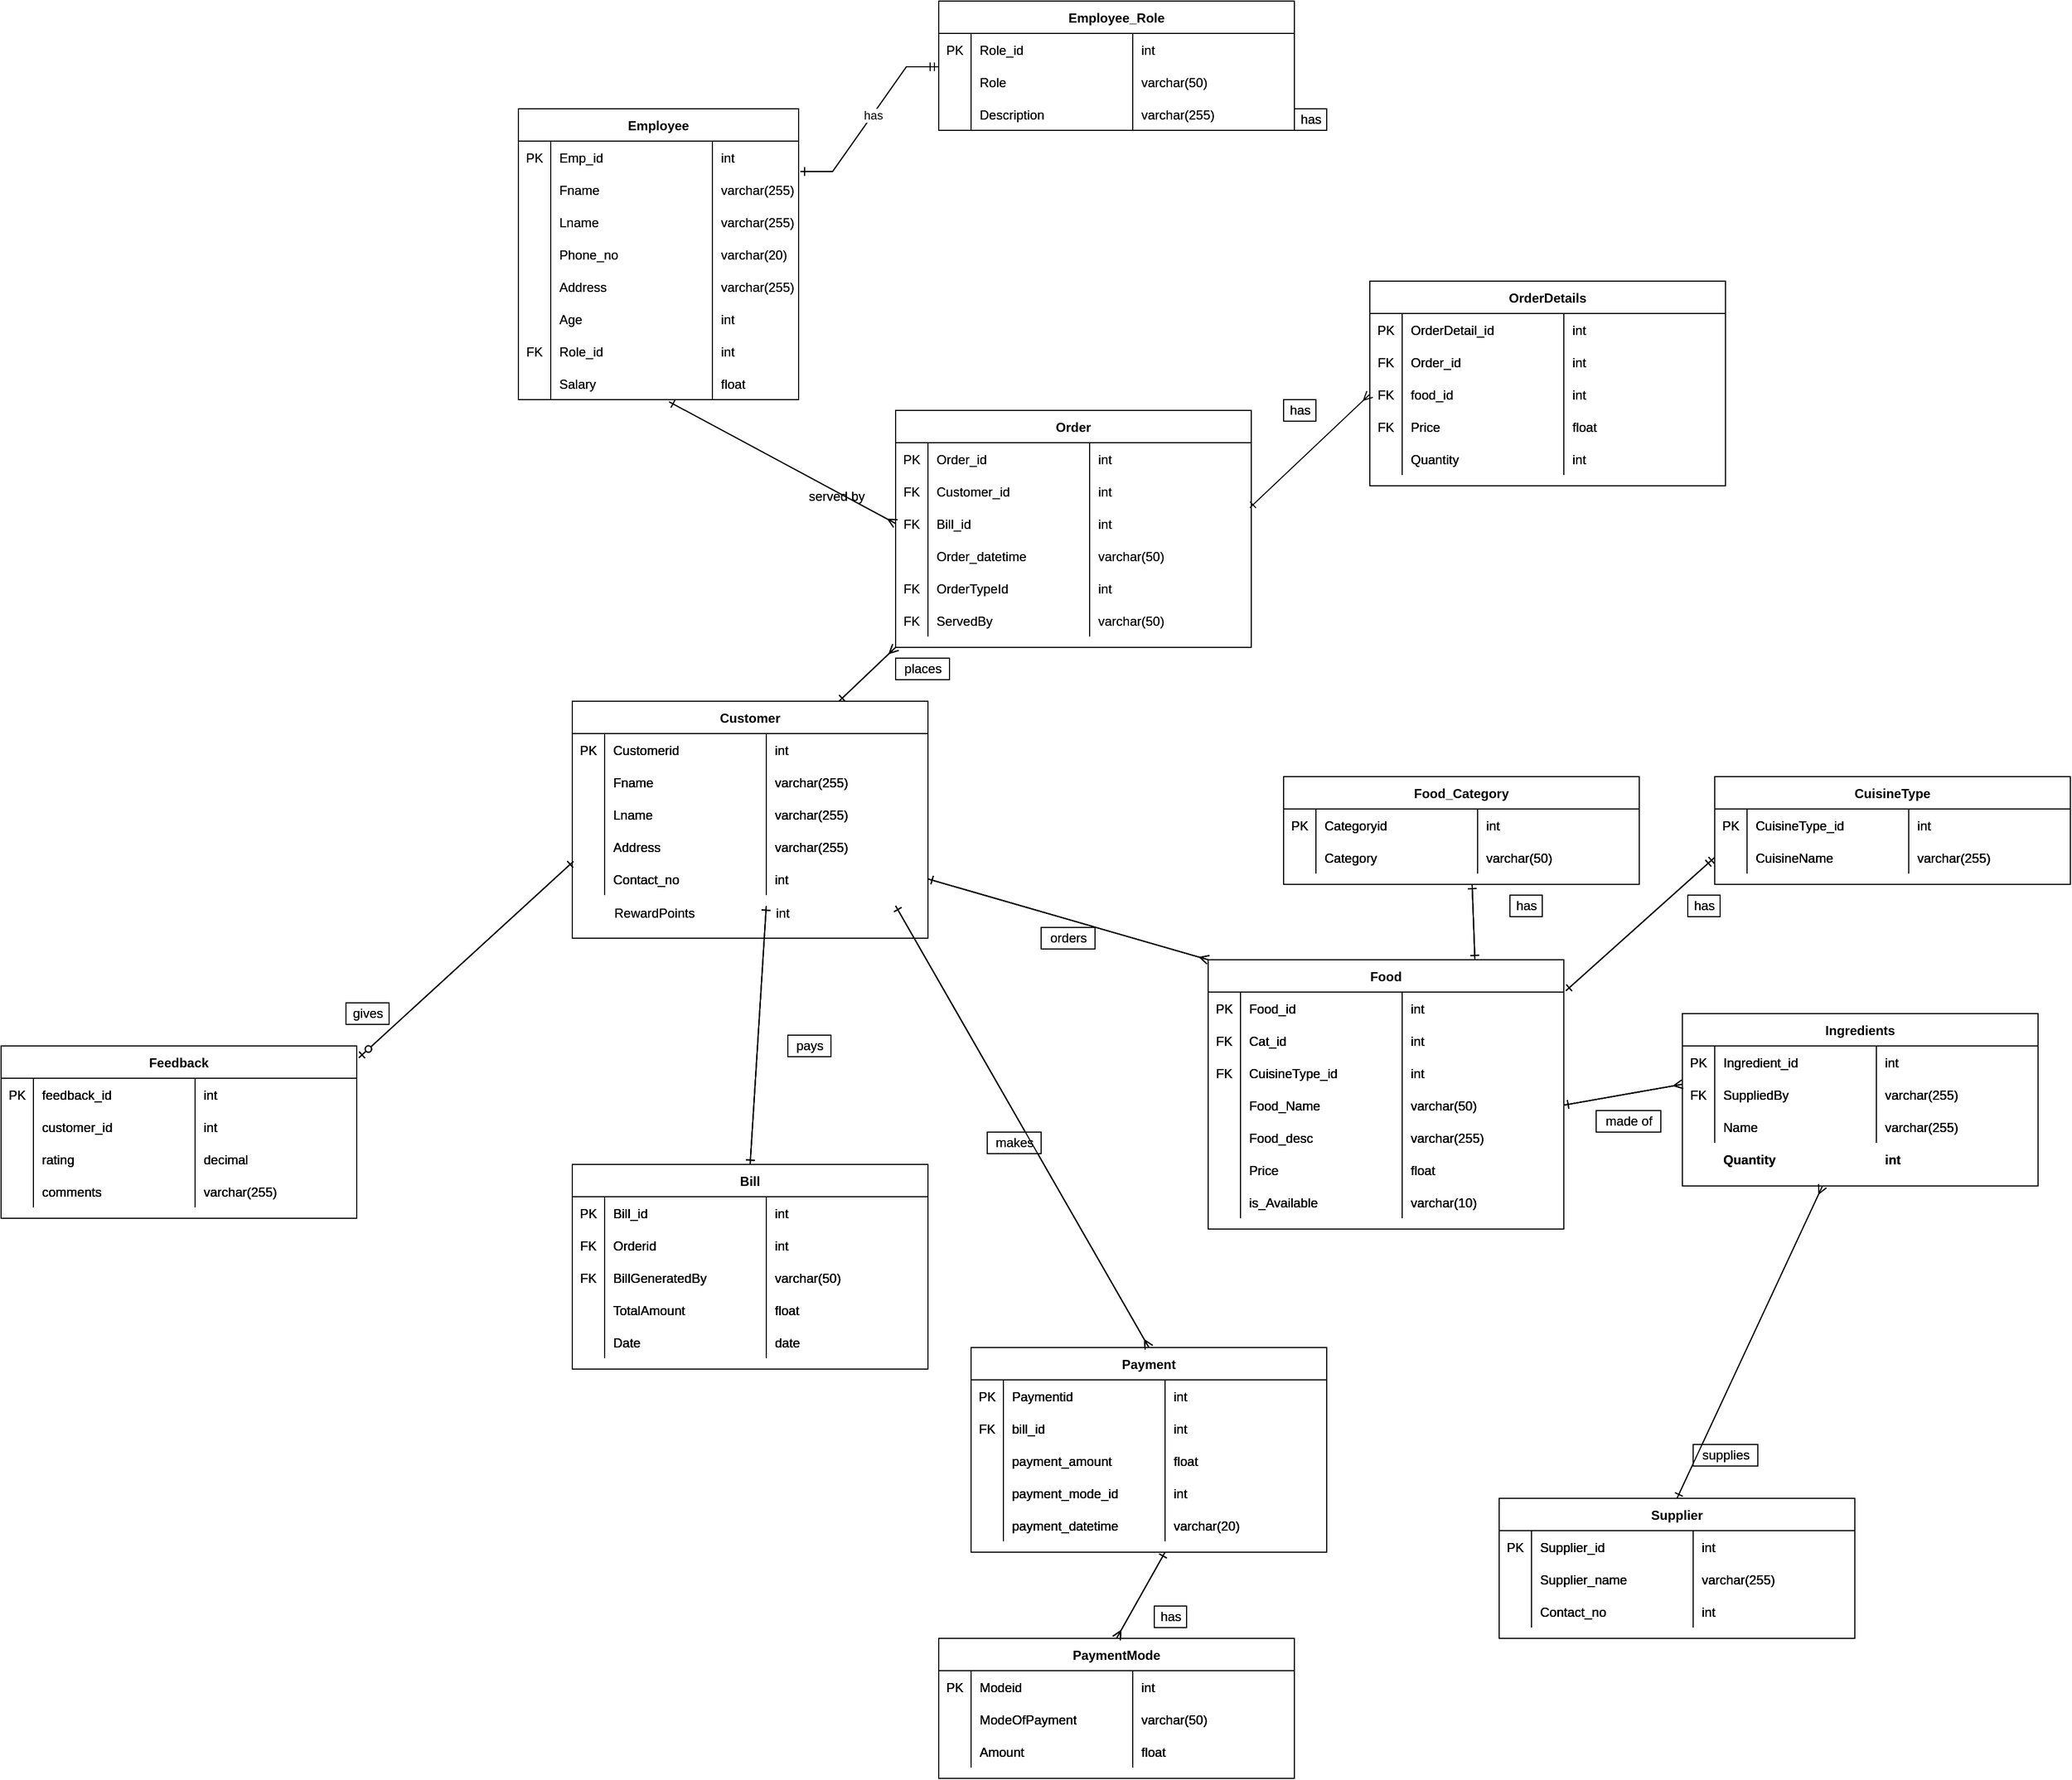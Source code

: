 <mxfile version="15.9.6" type="device"><diagram name="Page-1" id="a7904f86-f2b4-8e86-fa97-74104820619b"><mxGraphModel dx="1210" dy="-190" grid="1" gridSize="10" guides="1" tooltips="1" connect="1" arrows="1" fold="1" page="1" pageScale="1" pageWidth="1100" pageHeight="850" background="none" math="0" shadow="0"><root><mxCell id="0"/><mxCell id="1" parent="0"/><mxCell id="DGCVH0hhndniWIfFvcYd-1" value="Customer" style="shape=table;startSize=30;container=1;collapsible=1;childLayout=tableLayout;fixedRows=1;rowLines=0;fontStyle=1;align=center;resizeLast=1;fillColor=default;strokeColor=default;fontColor=default;" parent="1" vertex="1"><mxGeometry x="760" y="1520" width="330" height="220" as="geometry"/></mxCell><mxCell id="DGCVH0hhndniWIfFvcYd-2" value="" style="shape=partialRectangle;collapsible=0;dropTarget=0;pointerEvents=0;fillColor=none;top=0;left=0;bottom=0;right=0;points=[[0,0.5],[1,0.5]];portConstraint=eastwest;" parent="DGCVH0hhndniWIfFvcYd-1" vertex="1"><mxGeometry y="30" width="330" height="30" as="geometry"/></mxCell><mxCell id="DGCVH0hhndniWIfFvcYd-3" value="PK" style="shape=partialRectangle;connectable=0;fillColor=none;top=0;left=0;bottom=0;right=0;editable=1;overflow=hidden;" parent="DGCVH0hhndniWIfFvcYd-2" vertex="1"><mxGeometry width="30" height="30" as="geometry"><mxRectangle width="30" height="30" as="alternateBounds"/></mxGeometry></mxCell><mxCell id="DGCVH0hhndniWIfFvcYd-4" value="Customerid" style="shape=partialRectangle;connectable=0;fillColor=none;top=0;left=0;bottom=0;right=0;align=left;spacingLeft=6;overflow=hidden;" parent="DGCVH0hhndniWIfFvcYd-2" vertex="1"><mxGeometry x="30" width="150" height="30" as="geometry"><mxRectangle width="150" height="30" as="alternateBounds"/></mxGeometry></mxCell><mxCell id="DGCVH0hhndniWIfFvcYd-5" value="int" style="shape=partialRectangle;connectable=0;fillColor=none;top=0;left=0;bottom=0;right=0;align=left;spacingLeft=6;overflow=hidden;" parent="DGCVH0hhndniWIfFvcYd-2" vertex="1"><mxGeometry x="180" width="150" height="30" as="geometry"><mxRectangle width="150" height="30" as="alternateBounds"/></mxGeometry></mxCell><mxCell id="DGCVH0hhndniWIfFvcYd-6" value="" style="shape=partialRectangle;collapsible=0;dropTarget=0;pointerEvents=0;fillColor=none;top=0;left=0;bottom=0;right=0;points=[[0,0.5],[1,0.5]];portConstraint=eastwest;" parent="DGCVH0hhndniWIfFvcYd-1" vertex="1"><mxGeometry y="60" width="330" height="30" as="geometry"/></mxCell><mxCell id="DGCVH0hhndniWIfFvcYd-7" value="" style="shape=partialRectangle;connectable=0;fillColor=none;top=0;left=0;bottom=0;right=0;editable=1;overflow=hidden;" parent="DGCVH0hhndniWIfFvcYd-6" vertex="1"><mxGeometry width="30" height="30" as="geometry"><mxRectangle width="30" height="30" as="alternateBounds"/></mxGeometry></mxCell><mxCell id="DGCVH0hhndniWIfFvcYd-8" value="Fname" style="shape=partialRectangle;connectable=0;fillColor=none;top=0;left=0;bottom=0;right=0;align=left;spacingLeft=6;overflow=hidden;" parent="DGCVH0hhndniWIfFvcYd-6" vertex="1"><mxGeometry x="30" width="150" height="30" as="geometry"><mxRectangle width="150" height="30" as="alternateBounds"/></mxGeometry></mxCell><mxCell id="DGCVH0hhndniWIfFvcYd-9" value="varchar(255)" style="shape=partialRectangle;connectable=0;fillColor=none;top=0;left=0;bottom=0;right=0;align=left;spacingLeft=6;overflow=hidden;" parent="DGCVH0hhndniWIfFvcYd-6" vertex="1"><mxGeometry x="180" width="150" height="30" as="geometry"><mxRectangle width="150" height="30" as="alternateBounds"/></mxGeometry></mxCell><mxCell id="DGCVH0hhndniWIfFvcYd-10" value="" style="shape=partialRectangle;collapsible=0;dropTarget=0;pointerEvents=0;fillColor=none;top=0;left=0;bottom=0;right=0;points=[[0,0.5],[1,0.5]];portConstraint=eastwest;" parent="DGCVH0hhndniWIfFvcYd-1" vertex="1"><mxGeometry y="90" width="330" height="30" as="geometry"/></mxCell><mxCell id="DGCVH0hhndniWIfFvcYd-11" value="" style="shape=partialRectangle;connectable=0;fillColor=none;top=0;left=0;bottom=0;right=0;editable=1;overflow=hidden;" parent="DGCVH0hhndniWIfFvcYd-10" vertex="1"><mxGeometry width="30" height="30" as="geometry"><mxRectangle width="30" height="30" as="alternateBounds"/></mxGeometry></mxCell><mxCell id="DGCVH0hhndniWIfFvcYd-12" value="Lname" style="shape=partialRectangle;connectable=0;fillColor=none;top=0;left=0;bottom=0;right=0;align=left;spacingLeft=6;overflow=hidden;" parent="DGCVH0hhndniWIfFvcYd-10" vertex="1"><mxGeometry x="30" width="150" height="30" as="geometry"><mxRectangle width="150" height="30" as="alternateBounds"/></mxGeometry></mxCell><mxCell id="DGCVH0hhndniWIfFvcYd-13" value="varchar(255)" style="shape=partialRectangle;connectable=0;fillColor=none;top=0;left=0;bottom=0;right=0;align=left;spacingLeft=6;overflow=hidden;" parent="DGCVH0hhndniWIfFvcYd-10" vertex="1"><mxGeometry x="180" width="150" height="30" as="geometry"><mxRectangle width="150" height="30" as="alternateBounds"/></mxGeometry></mxCell><mxCell id="DGCVH0hhndniWIfFvcYd-14" style="shape=partialRectangle;collapsible=0;dropTarget=0;pointerEvents=0;fillColor=none;top=0;left=0;bottom=0;right=0;points=[[0,0.5],[1,0.5]];portConstraint=eastwest;" parent="DGCVH0hhndniWIfFvcYd-1" vertex="1"><mxGeometry y="120" width="330" height="30" as="geometry"/></mxCell><mxCell id="DGCVH0hhndniWIfFvcYd-15" style="shape=partialRectangle;connectable=0;fillColor=none;top=0;left=0;bottom=0;right=0;editable=1;overflow=hidden;" parent="DGCVH0hhndniWIfFvcYd-14" vertex="1"><mxGeometry width="30" height="30" as="geometry"><mxRectangle width="30" height="30" as="alternateBounds"/></mxGeometry></mxCell><mxCell id="DGCVH0hhndniWIfFvcYd-16" value="Address" style="shape=partialRectangle;connectable=0;fillColor=none;top=0;left=0;bottom=0;right=0;align=left;spacingLeft=6;overflow=hidden;" parent="DGCVH0hhndniWIfFvcYd-14" vertex="1"><mxGeometry x="30" width="150" height="30" as="geometry"><mxRectangle width="150" height="30" as="alternateBounds"/></mxGeometry></mxCell><mxCell id="DGCVH0hhndniWIfFvcYd-17" value="varchar(255)" style="shape=partialRectangle;connectable=0;fillColor=none;top=0;left=0;bottom=0;right=0;align=left;spacingLeft=6;overflow=hidden;" parent="DGCVH0hhndniWIfFvcYd-14" vertex="1"><mxGeometry x="180" width="150" height="30" as="geometry"><mxRectangle width="150" height="30" as="alternateBounds"/></mxGeometry></mxCell><mxCell id="DGCVH0hhndniWIfFvcYd-18" style="shape=partialRectangle;collapsible=0;dropTarget=0;pointerEvents=0;fillColor=none;top=0;left=0;bottom=0;right=0;points=[[0,0.5],[1,0.5]];portConstraint=eastwest;" parent="DGCVH0hhndniWIfFvcYd-1" vertex="1"><mxGeometry y="150" width="330" height="30" as="geometry"/></mxCell><mxCell id="DGCVH0hhndniWIfFvcYd-19" style="shape=partialRectangle;connectable=0;fillColor=none;top=0;left=0;bottom=0;right=0;editable=1;overflow=hidden;" parent="DGCVH0hhndniWIfFvcYd-18" vertex="1"><mxGeometry width="30" height="30" as="geometry"><mxRectangle width="30" height="30" as="alternateBounds"/></mxGeometry></mxCell><mxCell id="DGCVH0hhndniWIfFvcYd-20" value="Contact_no" style="shape=partialRectangle;connectable=0;fillColor=none;top=0;left=0;bottom=0;right=0;align=left;spacingLeft=6;overflow=hidden;" parent="DGCVH0hhndniWIfFvcYd-18" vertex="1"><mxGeometry x="30" width="150" height="30" as="geometry"><mxRectangle width="150" height="30" as="alternateBounds"/></mxGeometry></mxCell><mxCell id="DGCVH0hhndniWIfFvcYd-21" value="int" style="shape=partialRectangle;connectable=0;fillColor=none;top=0;left=0;bottom=0;right=0;align=left;spacingLeft=6;overflow=hidden;" parent="DGCVH0hhndniWIfFvcYd-18" vertex="1"><mxGeometry x="180" width="150" height="30" as="geometry"><mxRectangle width="150" height="30" as="alternateBounds"/></mxGeometry></mxCell><mxCell id="DGCVH0hhndniWIfFvcYd-22" value="Feedback" style="shape=table;startSize=30;container=1;collapsible=1;childLayout=tableLayout;fixedRows=1;rowLines=0;fontStyle=1;align=center;resizeLast=1;fillColor=default;strokeColor=default;fontColor=default;" parent="1" vertex="1"><mxGeometry x="230" y="1840" width="330" height="160" as="geometry"/></mxCell><mxCell id="DGCVH0hhndniWIfFvcYd-23" value="" style="shape=partialRectangle;collapsible=0;dropTarget=0;pointerEvents=0;fillColor=none;top=0;left=0;bottom=0;right=0;points=[[0,0.5],[1,0.5]];portConstraint=eastwest;" parent="DGCVH0hhndniWIfFvcYd-22" vertex="1"><mxGeometry y="30" width="330" height="30" as="geometry"/></mxCell><mxCell id="DGCVH0hhndniWIfFvcYd-24" value="PK" style="shape=partialRectangle;connectable=0;fillColor=none;top=0;left=0;bottom=0;right=0;editable=1;overflow=hidden;" parent="DGCVH0hhndniWIfFvcYd-23" vertex="1"><mxGeometry width="30" height="30" as="geometry"><mxRectangle width="30" height="30" as="alternateBounds"/></mxGeometry></mxCell><mxCell id="DGCVH0hhndniWIfFvcYd-25" value="feedback_id" style="shape=partialRectangle;connectable=0;fillColor=none;top=0;left=0;bottom=0;right=0;align=left;spacingLeft=6;overflow=hidden;" parent="DGCVH0hhndniWIfFvcYd-23" vertex="1"><mxGeometry x="30" width="150" height="30" as="geometry"><mxRectangle width="150" height="30" as="alternateBounds"/></mxGeometry></mxCell><mxCell id="DGCVH0hhndniWIfFvcYd-26" value="int" style="shape=partialRectangle;connectable=0;fillColor=none;top=0;left=0;bottom=0;right=0;align=left;spacingLeft=6;overflow=hidden;" parent="DGCVH0hhndniWIfFvcYd-23" vertex="1"><mxGeometry x="180" width="150" height="30" as="geometry"><mxRectangle width="150" height="30" as="alternateBounds"/></mxGeometry></mxCell><mxCell id="DGCVH0hhndniWIfFvcYd-27" value="" style="shape=partialRectangle;collapsible=0;dropTarget=0;pointerEvents=0;fillColor=none;top=0;left=0;bottom=0;right=0;points=[[0,0.5],[1,0.5]];portConstraint=eastwest;" parent="DGCVH0hhndniWIfFvcYd-22" vertex="1"><mxGeometry y="60" width="330" height="30" as="geometry"/></mxCell><mxCell id="DGCVH0hhndniWIfFvcYd-28" value="" style="shape=partialRectangle;connectable=0;fillColor=none;top=0;left=0;bottom=0;right=0;editable=1;overflow=hidden;" parent="DGCVH0hhndniWIfFvcYd-27" vertex="1"><mxGeometry width="30" height="30" as="geometry"><mxRectangle width="30" height="30" as="alternateBounds"/></mxGeometry></mxCell><mxCell id="DGCVH0hhndniWIfFvcYd-29" value="customer_id" style="shape=partialRectangle;connectable=0;fillColor=none;top=0;left=0;bottom=0;right=0;align=left;spacingLeft=6;overflow=hidden;" parent="DGCVH0hhndniWIfFvcYd-27" vertex="1"><mxGeometry x="30" width="150" height="30" as="geometry"><mxRectangle width="150" height="30" as="alternateBounds"/></mxGeometry></mxCell><mxCell id="DGCVH0hhndniWIfFvcYd-30" value="int" style="shape=partialRectangle;connectable=0;fillColor=none;top=0;left=0;bottom=0;right=0;align=left;spacingLeft=6;overflow=hidden;" parent="DGCVH0hhndniWIfFvcYd-27" vertex="1"><mxGeometry x="180" width="150" height="30" as="geometry"><mxRectangle width="150" height="30" as="alternateBounds"/></mxGeometry></mxCell><mxCell id="DGCVH0hhndniWIfFvcYd-31" value="" style="shape=partialRectangle;collapsible=0;dropTarget=0;pointerEvents=0;fillColor=none;top=0;left=0;bottom=0;right=0;points=[[0,0.5],[1,0.5]];portConstraint=eastwest;" parent="DGCVH0hhndniWIfFvcYd-22" vertex="1"><mxGeometry y="90" width="330" height="30" as="geometry"/></mxCell><mxCell id="DGCVH0hhndniWIfFvcYd-32" value="" style="shape=partialRectangle;connectable=0;fillColor=none;top=0;left=0;bottom=0;right=0;editable=1;overflow=hidden;" parent="DGCVH0hhndniWIfFvcYd-31" vertex="1"><mxGeometry width="30" height="30" as="geometry"><mxRectangle width="30" height="30" as="alternateBounds"/></mxGeometry></mxCell><mxCell id="DGCVH0hhndniWIfFvcYd-33" value="rating" style="shape=partialRectangle;connectable=0;fillColor=none;top=0;left=0;bottom=0;right=0;align=left;spacingLeft=6;overflow=hidden;" parent="DGCVH0hhndniWIfFvcYd-31" vertex="1"><mxGeometry x="30" width="150" height="30" as="geometry"><mxRectangle width="150" height="30" as="alternateBounds"/></mxGeometry></mxCell><mxCell id="DGCVH0hhndniWIfFvcYd-34" value="decimal" style="shape=partialRectangle;connectable=0;fillColor=none;top=0;left=0;bottom=0;right=0;align=left;spacingLeft=6;overflow=hidden;" parent="DGCVH0hhndniWIfFvcYd-31" vertex="1"><mxGeometry x="180" width="150" height="30" as="geometry"><mxRectangle width="150" height="30" as="alternateBounds"/></mxGeometry></mxCell><mxCell id="DGCVH0hhndniWIfFvcYd-35" style="shape=partialRectangle;collapsible=0;dropTarget=0;pointerEvents=0;fillColor=none;top=0;left=0;bottom=0;right=0;points=[[0,0.5],[1,0.5]];portConstraint=eastwest;" parent="DGCVH0hhndniWIfFvcYd-22" vertex="1"><mxGeometry y="120" width="330" height="30" as="geometry"/></mxCell><mxCell id="DGCVH0hhndniWIfFvcYd-36" style="shape=partialRectangle;connectable=0;fillColor=none;top=0;left=0;bottom=0;right=0;editable=1;overflow=hidden;" parent="DGCVH0hhndniWIfFvcYd-35" vertex="1"><mxGeometry width="30" height="30" as="geometry"><mxRectangle width="30" height="30" as="alternateBounds"/></mxGeometry></mxCell><mxCell id="DGCVH0hhndniWIfFvcYd-37" value="comments" style="shape=partialRectangle;connectable=0;fillColor=none;top=0;left=0;bottom=0;right=0;align=left;spacingLeft=6;overflow=hidden;" parent="DGCVH0hhndniWIfFvcYd-35" vertex="1"><mxGeometry x="30" width="150" height="30" as="geometry"><mxRectangle width="150" height="30" as="alternateBounds"/></mxGeometry></mxCell><mxCell id="DGCVH0hhndniWIfFvcYd-38" value="varchar(255)" style="shape=partialRectangle;connectable=0;fillColor=none;top=0;left=0;bottom=0;right=0;align=left;spacingLeft=6;overflow=hidden;" parent="DGCVH0hhndniWIfFvcYd-35" vertex="1"><mxGeometry x="180" width="150" height="30" as="geometry"><mxRectangle width="150" height="30" as="alternateBounds"/></mxGeometry></mxCell><mxCell id="DGCVH0hhndniWIfFvcYd-56" value="Payment" style="shape=table;startSize=30;container=1;collapsible=1;childLayout=tableLayout;fixedRows=1;rowLines=0;fontStyle=1;align=center;resizeLast=1;fillColor=default;strokeColor=default;fontColor=default;" parent="1" vertex="1"><mxGeometry x="1130" y="2120" width="330" height="190" as="geometry"/></mxCell><mxCell id="DGCVH0hhndniWIfFvcYd-57" value="" style="shape=partialRectangle;collapsible=0;dropTarget=0;pointerEvents=0;fillColor=none;top=0;left=0;bottom=0;right=0;points=[[0,0.5],[1,0.5]];portConstraint=eastwest;" parent="DGCVH0hhndniWIfFvcYd-56" vertex="1"><mxGeometry y="30" width="330" height="30" as="geometry"/></mxCell><mxCell id="DGCVH0hhndniWIfFvcYd-58" value="PK" style="shape=partialRectangle;connectable=0;fillColor=none;top=0;left=0;bottom=0;right=0;editable=1;overflow=hidden;" parent="DGCVH0hhndniWIfFvcYd-57" vertex="1"><mxGeometry width="30" height="30" as="geometry"><mxRectangle width="30" height="30" as="alternateBounds"/></mxGeometry></mxCell><mxCell id="DGCVH0hhndniWIfFvcYd-59" value="Paymentid" style="shape=partialRectangle;connectable=0;fillColor=none;top=0;left=0;bottom=0;right=0;align=left;spacingLeft=6;overflow=hidden;" parent="DGCVH0hhndniWIfFvcYd-57" vertex="1"><mxGeometry x="30" width="150" height="30" as="geometry"><mxRectangle width="150" height="30" as="alternateBounds"/></mxGeometry></mxCell><mxCell id="DGCVH0hhndniWIfFvcYd-60" value="int" style="shape=partialRectangle;connectable=0;fillColor=none;top=0;left=0;bottom=0;right=0;align=left;spacingLeft=6;overflow=hidden;" parent="DGCVH0hhndniWIfFvcYd-57" vertex="1"><mxGeometry x="180" width="150" height="30" as="geometry"><mxRectangle width="150" height="30" as="alternateBounds"/></mxGeometry></mxCell><mxCell id="DGCVH0hhndniWIfFvcYd-61" value="" style="shape=partialRectangle;collapsible=0;dropTarget=0;pointerEvents=0;fillColor=none;top=0;left=0;bottom=0;right=0;points=[[0,0.5],[1,0.5]];portConstraint=eastwest;" parent="DGCVH0hhndniWIfFvcYd-56" vertex="1"><mxGeometry y="60" width="330" height="30" as="geometry"/></mxCell><mxCell id="DGCVH0hhndniWIfFvcYd-62" value="FK" style="shape=partialRectangle;connectable=0;fillColor=none;top=0;left=0;bottom=0;right=0;editable=1;overflow=hidden;" parent="DGCVH0hhndniWIfFvcYd-61" vertex="1"><mxGeometry width="30" height="30" as="geometry"><mxRectangle width="30" height="30" as="alternateBounds"/></mxGeometry></mxCell><mxCell id="DGCVH0hhndniWIfFvcYd-63" value="bill_id" style="shape=partialRectangle;connectable=0;fillColor=none;top=0;left=0;bottom=0;right=0;align=left;spacingLeft=6;overflow=hidden;" parent="DGCVH0hhndniWIfFvcYd-61" vertex="1"><mxGeometry x="30" width="150" height="30" as="geometry"><mxRectangle width="150" height="30" as="alternateBounds"/></mxGeometry></mxCell><mxCell id="DGCVH0hhndniWIfFvcYd-64" value="int" style="shape=partialRectangle;connectable=0;fillColor=none;top=0;left=0;bottom=0;right=0;align=left;spacingLeft=6;overflow=hidden;" parent="DGCVH0hhndniWIfFvcYd-61" vertex="1"><mxGeometry x="180" width="150" height="30" as="geometry"><mxRectangle width="150" height="30" as="alternateBounds"/></mxGeometry></mxCell><mxCell id="DGCVH0hhndniWIfFvcYd-65" value="" style="shape=partialRectangle;collapsible=0;dropTarget=0;pointerEvents=0;fillColor=none;top=0;left=0;bottom=0;right=0;points=[[0,0.5],[1,0.5]];portConstraint=eastwest;" parent="DGCVH0hhndniWIfFvcYd-56" vertex="1"><mxGeometry y="90" width="330" height="30" as="geometry"/></mxCell><mxCell id="DGCVH0hhndniWIfFvcYd-66" value="" style="shape=partialRectangle;connectable=0;fillColor=none;top=0;left=0;bottom=0;right=0;editable=1;overflow=hidden;" parent="DGCVH0hhndniWIfFvcYd-65" vertex="1"><mxGeometry width="30" height="30" as="geometry"><mxRectangle width="30" height="30" as="alternateBounds"/></mxGeometry></mxCell><mxCell id="DGCVH0hhndniWIfFvcYd-67" value="payment_amount" style="shape=partialRectangle;connectable=0;fillColor=none;top=0;left=0;bottom=0;right=0;align=left;spacingLeft=6;overflow=hidden;" parent="DGCVH0hhndniWIfFvcYd-65" vertex="1"><mxGeometry x="30" width="150" height="30" as="geometry"><mxRectangle width="150" height="30" as="alternateBounds"/></mxGeometry></mxCell><mxCell id="DGCVH0hhndniWIfFvcYd-68" value="float" style="shape=partialRectangle;connectable=0;fillColor=none;top=0;left=0;bottom=0;right=0;align=left;spacingLeft=6;overflow=hidden;" parent="DGCVH0hhndniWIfFvcYd-65" vertex="1"><mxGeometry x="180" width="150" height="30" as="geometry"><mxRectangle width="150" height="30" as="alternateBounds"/></mxGeometry></mxCell><mxCell id="DGCVH0hhndniWIfFvcYd-69" style="shape=partialRectangle;collapsible=0;dropTarget=0;pointerEvents=0;fillColor=none;top=0;left=0;bottom=0;right=0;points=[[0,0.5],[1,0.5]];portConstraint=eastwest;" parent="DGCVH0hhndniWIfFvcYd-56" vertex="1"><mxGeometry y="120" width="330" height="30" as="geometry"/></mxCell><mxCell id="DGCVH0hhndniWIfFvcYd-70" style="shape=partialRectangle;connectable=0;fillColor=none;top=0;left=0;bottom=0;right=0;editable=1;overflow=hidden;" parent="DGCVH0hhndniWIfFvcYd-69" vertex="1"><mxGeometry width="30" height="30" as="geometry"><mxRectangle width="30" height="30" as="alternateBounds"/></mxGeometry></mxCell><mxCell id="DGCVH0hhndniWIfFvcYd-71" value="payment_mode_id" style="shape=partialRectangle;connectable=0;fillColor=none;top=0;left=0;bottom=0;right=0;align=left;spacingLeft=6;overflow=hidden;" parent="DGCVH0hhndniWIfFvcYd-69" vertex="1"><mxGeometry x="30" width="150" height="30" as="geometry"><mxRectangle width="150" height="30" as="alternateBounds"/></mxGeometry></mxCell><mxCell id="DGCVH0hhndniWIfFvcYd-72" value="int" style="shape=partialRectangle;connectable=0;fillColor=none;top=0;left=0;bottom=0;right=0;align=left;spacingLeft=6;overflow=hidden;" parent="DGCVH0hhndniWIfFvcYd-69" vertex="1"><mxGeometry x="180" width="150" height="30" as="geometry"><mxRectangle width="150" height="30" as="alternateBounds"/></mxGeometry></mxCell><mxCell id="DGCVH0hhndniWIfFvcYd-73" style="shape=partialRectangle;collapsible=0;dropTarget=0;pointerEvents=0;fillColor=none;top=0;left=0;bottom=0;right=0;points=[[0,0.5],[1,0.5]];portConstraint=eastwest;" parent="DGCVH0hhndniWIfFvcYd-56" vertex="1"><mxGeometry y="150" width="330" height="30" as="geometry"/></mxCell><mxCell id="DGCVH0hhndniWIfFvcYd-74" style="shape=partialRectangle;connectable=0;fillColor=none;top=0;left=0;bottom=0;right=0;editable=1;overflow=hidden;" parent="DGCVH0hhndniWIfFvcYd-73" vertex="1"><mxGeometry width="30" height="30" as="geometry"><mxRectangle width="30" height="30" as="alternateBounds"/></mxGeometry></mxCell><mxCell id="DGCVH0hhndniWIfFvcYd-75" value="payment_datetime" style="shape=partialRectangle;connectable=0;fillColor=none;top=0;left=0;bottom=0;right=0;align=left;spacingLeft=6;overflow=hidden;" parent="DGCVH0hhndniWIfFvcYd-73" vertex="1"><mxGeometry x="30" width="150" height="30" as="geometry"><mxRectangle width="150" height="30" as="alternateBounds"/></mxGeometry></mxCell><mxCell id="DGCVH0hhndniWIfFvcYd-76" value="varchar(20)" style="shape=partialRectangle;connectable=0;fillColor=none;top=0;left=0;bottom=0;right=0;align=left;spacingLeft=6;overflow=hidden;" parent="DGCVH0hhndniWIfFvcYd-73" vertex="1"><mxGeometry x="180" width="150" height="30" as="geometry"><mxRectangle width="150" height="30" as="alternateBounds"/></mxGeometry></mxCell><mxCell id="DGCVH0hhndniWIfFvcYd-77" value="PaymentMode" style="shape=table;startSize=30;container=1;collapsible=1;childLayout=tableLayout;fixedRows=1;rowLines=0;fontStyle=1;align=center;resizeLast=1;fillColor=default;strokeColor=default;fontColor=default;" parent="1" vertex="1"><mxGeometry x="1100" y="2390" width="330" height="130" as="geometry"/></mxCell><mxCell id="DGCVH0hhndniWIfFvcYd-78" value="" style="shape=partialRectangle;collapsible=0;dropTarget=0;pointerEvents=0;fillColor=none;top=0;left=0;bottom=0;right=0;points=[[0,0.5],[1,0.5]];portConstraint=eastwest;" parent="DGCVH0hhndniWIfFvcYd-77" vertex="1"><mxGeometry y="30" width="330" height="30" as="geometry"/></mxCell><mxCell id="DGCVH0hhndniWIfFvcYd-79" value="PK" style="shape=partialRectangle;connectable=0;fillColor=none;top=0;left=0;bottom=0;right=0;editable=1;overflow=hidden;" parent="DGCVH0hhndniWIfFvcYd-78" vertex="1"><mxGeometry width="30" height="30" as="geometry"><mxRectangle width="30" height="30" as="alternateBounds"/></mxGeometry></mxCell><mxCell id="DGCVH0hhndniWIfFvcYd-80" value="Modeid" style="shape=partialRectangle;connectable=0;fillColor=none;top=0;left=0;bottom=0;right=0;align=left;spacingLeft=6;overflow=hidden;" parent="DGCVH0hhndniWIfFvcYd-78" vertex="1"><mxGeometry x="30" width="150" height="30" as="geometry"><mxRectangle width="150" height="30" as="alternateBounds"/></mxGeometry></mxCell><mxCell id="DGCVH0hhndniWIfFvcYd-81" value="int" style="shape=partialRectangle;connectable=0;fillColor=none;top=0;left=0;bottom=0;right=0;align=left;spacingLeft=6;overflow=hidden;" parent="DGCVH0hhndniWIfFvcYd-78" vertex="1"><mxGeometry x="180" width="150" height="30" as="geometry"><mxRectangle width="150" height="30" as="alternateBounds"/></mxGeometry></mxCell><mxCell id="DGCVH0hhndniWIfFvcYd-82" value="" style="shape=partialRectangle;collapsible=0;dropTarget=0;pointerEvents=0;fillColor=none;top=0;left=0;bottom=0;right=0;points=[[0,0.5],[1,0.5]];portConstraint=eastwest;" parent="DGCVH0hhndniWIfFvcYd-77" vertex="1"><mxGeometry y="60" width="330" height="30" as="geometry"/></mxCell><mxCell id="DGCVH0hhndniWIfFvcYd-83" value="" style="shape=partialRectangle;connectable=0;fillColor=none;top=0;left=0;bottom=0;right=0;editable=1;overflow=hidden;" parent="DGCVH0hhndniWIfFvcYd-82" vertex="1"><mxGeometry width="30" height="30" as="geometry"><mxRectangle width="30" height="30" as="alternateBounds"/></mxGeometry></mxCell><mxCell id="DGCVH0hhndniWIfFvcYd-84" value="ModeOfPayment" style="shape=partialRectangle;connectable=0;fillColor=none;top=0;left=0;bottom=0;right=0;align=left;spacingLeft=6;overflow=hidden;" parent="DGCVH0hhndniWIfFvcYd-82" vertex="1"><mxGeometry x="30" width="150" height="30" as="geometry"><mxRectangle width="150" height="30" as="alternateBounds"/></mxGeometry></mxCell><mxCell id="DGCVH0hhndniWIfFvcYd-85" value="varchar(50)" style="shape=partialRectangle;connectable=0;fillColor=none;top=0;left=0;bottom=0;right=0;align=left;spacingLeft=6;overflow=hidden;" parent="DGCVH0hhndniWIfFvcYd-82" vertex="1"><mxGeometry x="180" width="150" height="30" as="geometry"><mxRectangle width="150" height="30" as="alternateBounds"/></mxGeometry></mxCell><mxCell id="DGCVH0hhndniWIfFvcYd-86" value="" style="shape=partialRectangle;collapsible=0;dropTarget=0;pointerEvents=0;fillColor=none;top=0;left=0;bottom=0;right=0;points=[[0,0.5],[1,0.5]];portConstraint=eastwest;" parent="DGCVH0hhndniWIfFvcYd-77" vertex="1"><mxGeometry y="90" width="330" height="30" as="geometry"/></mxCell><mxCell id="DGCVH0hhndniWIfFvcYd-87" value="" style="shape=partialRectangle;connectable=0;fillColor=none;top=0;left=0;bottom=0;right=0;editable=1;overflow=hidden;" parent="DGCVH0hhndniWIfFvcYd-86" vertex="1"><mxGeometry width="30" height="30" as="geometry"><mxRectangle width="30" height="30" as="alternateBounds"/></mxGeometry></mxCell><mxCell id="DGCVH0hhndniWIfFvcYd-88" value="Amount" style="shape=partialRectangle;connectable=0;fillColor=none;top=0;left=0;bottom=0;right=0;align=left;spacingLeft=6;overflow=hidden;" parent="DGCVH0hhndniWIfFvcYd-86" vertex="1"><mxGeometry x="30" width="150" height="30" as="geometry"><mxRectangle width="150" height="30" as="alternateBounds"/></mxGeometry></mxCell><mxCell id="DGCVH0hhndniWIfFvcYd-89" value="float" style="shape=partialRectangle;connectable=0;fillColor=none;top=0;left=0;bottom=0;right=0;align=left;spacingLeft=6;overflow=hidden;" parent="DGCVH0hhndniWIfFvcYd-86" vertex="1"><mxGeometry x="180" width="150" height="30" as="geometry"><mxRectangle width="150" height="30" as="alternateBounds"/></mxGeometry></mxCell><mxCell id="DGCVH0hhndniWIfFvcYd-90" value="Bill" style="shape=table;startSize=30;container=1;collapsible=1;childLayout=tableLayout;fixedRows=1;rowLines=0;fontStyle=1;align=center;resizeLast=1;fillColor=default;strokeColor=default;fontColor=default;" parent="1" vertex="1"><mxGeometry x="760" y="1950" width="330" height="190" as="geometry"/></mxCell><mxCell id="DGCVH0hhndniWIfFvcYd-91" value="" style="shape=partialRectangle;collapsible=0;dropTarget=0;pointerEvents=0;fillColor=none;top=0;left=0;bottom=0;right=0;points=[[0,0.5],[1,0.5]];portConstraint=eastwest;" parent="DGCVH0hhndniWIfFvcYd-90" vertex="1"><mxGeometry y="30" width="330" height="30" as="geometry"/></mxCell><mxCell id="DGCVH0hhndniWIfFvcYd-92" value="PK" style="shape=partialRectangle;connectable=0;fillColor=none;top=0;left=0;bottom=0;right=0;editable=1;overflow=hidden;" parent="DGCVH0hhndniWIfFvcYd-91" vertex="1"><mxGeometry width="30" height="30" as="geometry"><mxRectangle width="30" height="30" as="alternateBounds"/></mxGeometry></mxCell><mxCell id="DGCVH0hhndniWIfFvcYd-93" value="Bill_id" style="shape=partialRectangle;connectable=0;fillColor=none;top=0;left=0;bottom=0;right=0;align=left;spacingLeft=6;overflow=hidden;" parent="DGCVH0hhndniWIfFvcYd-91" vertex="1"><mxGeometry x="30" width="150" height="30" as="geometry"><mxRectangle width="150" height="30" as="alternateBounds"/></mxGeometry></mxCell><mxCell id="DGCVH0hhndniWIfFvcYd-94" value="int" style="shape=partialRectangle;connectable=0;fillColor=none;top=0;left=0;bottom=0;right=0;align=left;spacingLeft=6;overflow=hidden;" parent="DGCVH0hhndniWIfFvcYd-91" vertex="1"><mxGeometry x="180" width="150" height="30" as="geometry"><mxRectangle width="150" height="30" as="alternateBounds"/></mxGeometry></mxCell><mxCell id="DGCVH0hhndniWIfFvcYd-95" value="" style="shape=partialRectangle;collapsible=0;dropTarget=0;pointerEvents=0;fillColor=none;top=0;left=0;bottom=0;right=0;points=[[0,0.5],[1,0.5]];portConstraint=eastwest;" parent="DGCVH0hhndniWIfFvcYd-90" vertex="1"><mxGeometry y="60" width="330" height="30" as="geometry"/></mxCell><mxCell id="DGCVH0hhndniWIfFvcYd-96" value="FK" style="shape=partialRectangle;connectable=0;fillColor=none;top=0;left=0;bottom=0;right=0;editable=1;overflow=hidden;" parent="DGCVH0hhndniWIfFvcYd-95" vertex="1"><mxGeometry width="30" height="30" as="geometry"><mxRectangle width="30" height="30" as="alternateBounds"/></mxGeometry></mxCell><mxCell id="DGCVH0hhndniWIfFvcYd-97" value="Orderid" style="shape=partialRectangle;connectable=0;fillColor=none;top=0;left=0;bottom=0;right=0;align=left;spacingLeft=6;overflow=hidden;" parent="DGCVH0hhndniWIfFvcYd-95" vertex="1"><mxGeometry x="30" width="150" height="30" as="geometry"><mxRectangle width="150" height="30" as="alternateBounds"/></mxGeometry></mxCell><mxCell id="DGCVH0hhndniWIfFvcYd-98" value="int" style="shape=partialRectangle;connectable=0;fillColor=none;top=0;left=0;bottom=0;right=0;align=left;spacingLeft=6;overflow=hidden;" parent="DGCVH0hhndniWIfFvcYd-95" vertex="1"><mxGeometry x="180" width="150" height="30" as="geometry"><mxRectangle width="150" height="30" as="alternateBounds"/></mxGeometry></mxCell><mxCell id="DGCVH0hhndniWIfFvcYd-99" value="" style="shape=partialRectangle;collapsible=0;dropTarget=0;pointerEvents=0;fillColor=none;top=0;left=0;bottom=0;right=0;points=[[0,0.5],[1,0.5]];portConstraint=eastwest;" parent="DGCVH0hhndniWIfFvcYd-90" vertex="1"><mxGeometry y="90" width="330" height="30" as="geometry"/></mxCell><mxCell id="DGCVH0hhndniWIfFvcYd-100" value="FK" style="shape=partialRectangle;connectable=0;fillColor=none;top=0;left=0;bottom=0;right=0;editable=1;overflow=hidden;" parent="DGCVH0hhndniWIfFvcYd-99" vertex="1"><mxGeometry width="30" height="30" as="geometry"><mxRectangle width="30" height="30" as="alternateBounds"/></mxGeometry></mxCell><mxCell id="DGCVH0hhndniWIfFvcYd-101" value="BillGeneratedBy" style="shape=partialRectangle;connectable=0;fillColor=none;top=0;left=0;bottom=0;right=0;align=left;spacingLeft=6;overflow=hidden;" parent="DGCVH0hhndniWIfFvcYd-99" vertex="1"><mxGeometry x="30" width="150" height="30" as="geometry"><mxRectangle width="150" height="30" as="alternateBounds"/></mxGeometry></mxCell><mxCell id="DGCVH0hhndniWIfFvcYd-102" value="varchar(50)" style="shape=partialRectangle;connectable=0;fillColor=none;top=0;left=0;bottom=0;right=0;align=left;spacingLeft=6;overflow=hidden;" parent="DGCVH0hhndniWIfFvcYd-99" vertex="1"><mxGeometry x="180" width="150" height="30" as="geometry"><mxRectangle width="150" height="30" as="alternateBounds"/></mxGeometry></mxCell><mxCell id="DGCVH0hhndniWIfFvcYd-103" style="shape=partialRectangle;collapsible=0;dropTarget=0;pointerEvents=0;fillColor=none;top=0;left=0;bottom=0;right=0;points=[[0,0.5],[1,0.5]];portConstraint=eastwest;" parent="DGCVH0hhndniWIfFvcYd-90" vertex="1"><mxGeometry y="120" width="330" height="30" as="geometry"/></mxCell><mxCell id="DGCVH0hhndniWIfFvcYd-104" style="shape=partialRectangle;connectable=0;fillColor=none;top=0;left=0;bottom=0;right=0;editable=1;overflow=hidden;" parent="DGCVH0hhndniWIfFvcYd-103" vertex="1"><mxGeometry width="30" height="30" as="geometry"><mxRectangle width="30" height="30" as="alternateBounds"/></mxGeometry></mxCell><mxCell id="DGCVH0hhndniWIfFvcYd-105" value="TotalAmount" style="shape=partialRectangle;connectable=0;fillColor=none;top=0;left=0;bottom=0;right=0;align=left;spacingLeft=6;overflow=hidden;" parent="DGCVH0hhndniWIfFvcYd-103" vertex="1"><mxGeometry x="30" width="150" height="30" as="geometry"><mxRectangle width="150" height="30" as="alternateBounds"/></mxGeometry></mxCell><mxCell id="DGCVH0hhndniWIfFvcYd-106" value="float" style="shape=partialRectangle;connectable=0;fillColor=none;top=0;left=0;bottom=0;right=0;align=left;spacingLeft=6;overflow=hidden;" parent="DGCVH0hhndniWIfFvcYd-103" vertex="1"><mxGeometry x="180" width="150" height="30" as="geometry"><mxRectangle width="150" height="30" as="alternateBounds"/></mxGeometry></mxCell><mxCell id="DGCVH0hhndniWIfFvcYd-107" style="shape=partialRectangle;collapsible=0;dropTarget=0;pointerEvents=0;fillColor=none;top=0;left=0;bottom=0;right=0;points=[[0,0.5],[1,0.5]];portConstraint=eastwest;" parent="DGCVH0hhndniWIfFvcYd-90" vertex="1"><mxGeometry y="150" width="330" height="30" as="geometry"/></mxCell><mxCell id="DGCVH0hhndniWIfFvcYd-108" style="shape=partialRectangle;connectable=0;fillColor=none;top=0;left=0;bottom=0;right=0;editable=1;overflow=hidden;" parent="DGCVH0hhndniWIfFvcYd-107" vertex="1"><mxGeometry width="30" height="30" as="geometry"><mxRectangle width="30" height="30" as="alternateBounds"/></mxGeometry></mxCell><mxCell id="DGCVH0hhndniWIfFvcYd-109" value="Date" style="shape=partialRectangle;connectable=0;fillColor=none;top=0;left=0;bottom=0;right=0;align=left;spacingLeft=6;overflow=hidden;" parent="DGCVH0hhndniWIfFvcYd-107" vertex="1"><mxGeometry x="30" width="150" height="30" as="geometry"><mxRectangle width="150" height="30" as="alternateBounds"/></mxGeometry></mxCell><mxCell id="DGCVH0hhndniWIfFvcYd-110" value="date" style="shape=partialRectangle;connectable=0;fillColor=none;top=0;left=0;bottom=0;right=0;align=left;spacingLeft=6;overflow=hidden;" parent="DGCVH0hhndniWIfFvcYd-107" vertex="1"><mxGeometry x="180" width="150" height="30" as="geometry"><mxRectangle width="150" height="30" as="alternateBounds"/></mxGeometry></mxCell><mxCell id="DGCVH0hhndniWIfFvcYd-111" value="Supplier" style="shape=table;startSize=30;container=1;collapsible=1;childLayout=tableLayout;fixedRows=1;rowLines=0;fontStyle=1;align=center;resizeLast=1;fillColor=default;strokeColor=default;fontColor=default;" parent="1" vertex="1"><mxGeometry x="1620" y="2260" width="330" height="130" as="geometry"/></mxCell><mxCell id="DGCVH0hhndniWIfFvcYd-112" value="" style="shape=partialRectangle;collapsible=0;dropTarget=0;pointerEvents=0;fillColor=none;top=0;left=0;bottom=0;right=0;points=[[0,0.5],[1,0.5]];portConstraint=eastwest;" parent="DGCVH0hhndniWIfFvcYd-111" vertex="1"><mxGeometry y="30" width="330" height="30" as="geometry"/></mxCell><mxCell id="DGCVH0hhndniWIfFvcYd-113" value="PK" style="shape=partialRectangle;connectable=0;fillColor=none;top=0;left=0;bottom=0;right=0;editable=1;overflow=hidden;" parent="DGCVH0hhndniWIfFvcYd-112" vertex="1"><mxGeometry width="30" height="30" as="geometry"><mxRectangle width="30" height="30" as="alternateBounds"/></mxGeometry></mxCell><mxCell id="DGCVH0hhndniWIfFvcYd-114" value="Supplier_id" style="shape=partialRectangle;connectable=0;fillColor=none;top=0;left=0;bottom=0;right=0;align=left;spacingLeft=6;overflow=hidden;" parent="DGCVH0hhndniWIfFvcYd-112" vertex="1"><mxGeometry x="30" width="150" height="30" as="geometry"><mxRectangle width="150" height="30" as="alternateBounds"/></mxGeometry></mxCell><mxCell id="DGCVH0hhndniWIfFvcYd-115" value="int" style="shape=partialRectangle;connectable=0;fillColor=none;top=0;left=0;bottom=0;right=0;align=left;spacingLeft=6;overflow=hidden;" parent="DGCVH0hhndniWIfFvcYd-112" vertex="1"><mxGeometry x="180" width="150" height="30" as="geometry"><mxRectangle width="150" height="30" as="alternateBounds"/></mxGeometry></mxCell><mxCell id="DGCVH0hhndniWIfFvcYd-116" value="" style="shape=partialRectangle;collapsible=0;dropTarget=0;pointerEvents=0;fillColor=none;top=0;left=0;bottom=0;right=0;points=[[0,0.5],[1,0.5]];portConstraint=eastwest;" parent="DGCVH0hhndniWIfFvcYd-111" vertex="1"><mxGeometry y="60" width="330" height="30" as="geometry"/></mxCell><mxCell id="DGCVH0hhndniWIfFvcYd-117" value="" style="shape=partialRectangle;connectable=0;fillColor=none;top=0;left=0;bottom=0;right=0;editable=1;overflow=hidden;" parent="DGCVH0hhndniWIfFvcYd-116" vertex="1"><mxGeometry width="30" height="30" as="geometry"><mxRectangle width="30" height="30" as="alternateBounds"/></mxGeometry></mxCell><mxCell id="DGCVH0hhndniWIfFvcYd-118" value="Supplier_name" style="shape=partialRectangle;connectable=0;fillColor=none;top=0;left=0;bottom=0;right=0;align=left;spacingLeft=6;overflow=hidden;" parent="DGCVH0hhndniWIfFvcYd-116" vertex="1"><mxGeometry x="30" width="150" height="30" as="geometry"><mxRectangle width="150" height="30" as="alternateBounds"/></mxGeometry></mxCell><mxCell id="DGCVH0hhndniWIfFvcYd-119" value="varchar(255)" style="shape=partialRectangle;connectable=0;fillColor=none;top=0;left=0;bottom=0;right=0;align=left;spacingLeft=6;overflow=hidden;" parent="DGCVH0hhndniWIfFvcYd-116" vertex="1"><mxGeometry x="180" width="150" height="30" as="geometry"><mxRectangle width="150" height="30" as="alternateBounds"/></mxGeometry></mxCell><mxCell id="DGCVH0hhndniWIfFvcYd-120" value="" style="shape=partialRectangle;collapsible=0;dropTarget=0;pointerEvents=0;fillColor=none;top=0;left=0;bottom=0;right=0;points=[[0,0.5],[1,0.5]];portConstraint=eastwest;" parent="DGCVH0hhndniWIfFvcYd-111" vertex="1"><mxGeometry y="90" width="330" height="30" as="geometry"/></mxCell><mxCell id="DGCVH0hhndniWIfFvcYd-121" value="" style="shape=partialRectangle;connectable=0;fillColor=none;top=0;left=0;bottom=0;right=0;editable=1;overflow=hidden;" parent="DGCVH0hhndniWIfFvcYd-120" vertex="1"><mxGeometry width="30" height="30" as="geometry"><mxRectangle width="30" height="30" as="alternateBounds"/></mxGeometry></mxCell><mxCell id="DGCVH0hhndniWIfFvcYd-122" value="Contact_no" style="shape=partialRectangle;connectable=0;fillColor=none;top=0;left=0;bottom=0;right=0;align=left;spacingLeft=6;overflow=hidden;" parent="DGCVH0hhndniWIfFvcYd-120" vertex="1"><mxGeometry x="30" width="150" height="30" as="geometry"><mxRectangle width="150" height="30" as="alternateBounds"/></mxGeometry></mxCell><mxCell id="DGCVH0hhndniWIfFvcYd-123" value="int" style="shape=partialRectangle;connectable=0;fillColor=none;top=0;left=0;bottom=0;right=0;align=left;spacingLeft=6;overflow=hidden;" parent="DGCVH0hhndniWIfFvcYd-120" vertex="1"><mxGeometry x="180" width="150" height="30" as="geometry"><mxRectangle width="150" height="30" as="alternateBounds"/></mxGeometry></mxCell><mxCell id="DGCVH0hhndniWIfFvcYd-137" value="Ingredients" style="shape=table;startSize=30;container=1;collapsible=1;childLayout=tableLayout;fixedRows=1;rowLines=0;fontStyle=1;align=center;resizeLast=1;fillColor=default;strokeColor=default;fontColor=default;" parent="1" vertex="1"><mxGeometry x="1790" y="1810" width="330" height="160" as="geometry"/></mxCell><mxCell id="DGCVH0hhndniWIfFvcYd-138" value="" style="shape=partialRectangle;collapsible=0;dropTarget=0;pointerEvents=0;fillColor=none;top=0;left=0;bottom=0;right=0;points=[[0,0.5],[1,0.5]];portConstraint=eastwest;" parent="DGCVH0hhndniWIfFvcYd-137" vertex="1"><mxGeometry y="30" width="330" height="30" as="geometry"/></mxCell><mxCell id="DGCVH0hhndniWIfFvcYd-139" value="PK" style="shape=partialRectangle;connectable=0;fillColor=none;top=0;left=0;bottom=0;right=0;editable=1;overflow=hidden;" parent="DGCVH0hhndniWIfFvcYd-138" vertex="1"><mxGeometry width="30" height="30" as="geometry"><mxRectangle width="30" height="30" as="alternateBounds"/></mxGeometry></mxCell><mxCell id="DGCVH0hhndniWIfFvcYd-140" value="Ingredient_id" style="shape=partialRectangle;connectable=0;fillColor=none;top=0;left=0;bottom=0;right=0;align=left;spacingLeft=6;overflow=hidden;" parent="DGCVH0hhndniWIfFvcYd-138" vertex="1"><mxGeometry x="30" width="150" height="30" as="geometry"><mxRectangle width="150" height="30" as="alternateBounds"/></mxGeometry></mxCell><mxCell id="DGCVH0hhndniWIfFvcYd-141" value="int" style="shape=partialRectangle;connectable=0;fillColor=none;top=0;left=0;bottom=0;right=0;align=left;spacingLeft=6;overflow=hidden;" parent="DGCVH0hhndniWIfFvcYd-138" vertex="1"><mxGeometry x="180" width="150" height="30" as="geometry"><mxRectangle width="150" height="30" as="alternateBounds"/></mxGeometry></mxCell><mxCell id="DGCVH0hhndniWIfFvcYd-142" value="" style="shape=partialRectangle;collapsible=0;dropTarget=0;pointerEvents=0;fillColor=none;top=0;left=0;bottom=0;right=0;points=[[0,0.5],[1,0.5]];portConstraint=eastwest;" parent="DGCVH0hhndniWIfFvcYd-137" vertex="1"><mxGeometry y="60" width="330" height="30" as="geometry"/></mxCell><mxCell id="DGCVH0hhndniWIfFvcYd-143" value="FK" style="shape=partialRectangle;connectable=0;fillColor=none;top=0;left=0;bottom=0;right=0;editable=1;overflow=hidden;" parent="DGCVH0hhndniWIfFvcYd-142" vertex="1"><mxGeometry width="30" height="30" as="geometry"><mxRectangle width="30" height="30" as="alternateBounds"/></mxGeometry></mxCell><mxCell id="DGCVH0hhndniWIfFvcYd-144" value="SuppliedBy" style="shape=partialRectangle;connectable=0;fillColor=none;top=0;left=0;bottom=0;right=0;align=left;spacingLeft=6;overflow=hidden;" parent="DGCVH0hhndniWIfFvcYd-142" vertex="1"><mxGeometry x="30" width="150" height="30" as="geometry"><mxRectangle width="150" height="30" as="alternateBounds"/></mxGeometry></mxCell><mxCell id="DGCVH0hhndniWIfFvcYd-145" value="varchar(255)" style="shape=partialRectangle;connectable=0;fillColor=none;top=0;left=0;bottom=0;right=0;align=left;spacingLeft=6;overflow=hidden;" parent="DGCVH0hhndniWIfFvcYd-142" vertex="1"><mxGeometry x="180" width="150" height="30" as="geometry"><mxRectangle width="150" height="30" as="alternateBounds"/></mxGeometry></mxCell><mxCell id="DGCVH0hhndniWIfFvcYd-146" value="" style="shape=partialRectangle;collapsible=0;dropTarget=0;pointerEvents=0;fillColor=none;top=0;left=0;bottom=0;right=0;points=[[0,0.5],[1,0.5]];portConstraint=eastwest;" parent="DGCVH0hhndniWIfFvcYd-137" vertex="1"><mxGeometry y="90" width="330" height="30" as="geometry"/></mxCell><mxCell id="DGCVH0hhndniWIfFvcYd-147" value="" style="shape=partialRectangle;connectable=0;fillColor=none;top=0;left=0;bottom=0;right=0;editable=1;overflow=hidden;" parent="DGCVH0hhndniWIfFvcYd-146" vertex="1"><mxGeometry width="30" height="30" as="geometry"><mxRectangle width="30" height="30" as="alternateBounds"/></mxGeometry></mxCell><mxCell id="DGCVH0hhndniWIfFvcYd-148" value="Name" style="shape=partialRectangle;connectable=0;fillColor=none;top=0;left=0;bottom=0;right=0;align=left;spacingLeft=6;overflow=hidden;" parent="DGCVH0hhndniWIfFvcYd-146" vertex="1"><mxGeometry x="30" width="150" height="30" as="geometry"><mxRectangle width="150" height="30" as="alternateBounds"/></mxGeometry></mxCell><mxCell id="DGCVH0hhndniWIfFvcYd-149" value="varchar(255)" style="shape=partialRectangle;connectable=0;fillColor=none;top=0;left=0;bottom=0;right=0;align=left;spacingLeft=6;overflow=hidden;" parent="DGCVH0hhndniWIfFvcYd-146" vertex="1"><mxGeometry x="180" width="150" height="30" as="geometry"><mxRectangle width="150" height="30" as="alternateBounds"/></mxGeometry></mxCell><mxCell id="DGCVH0hhndniWIfFvcYd-150" value="CuisineType" style="shape=table;startSize=30;container=1;collapsible=1;childLayout=tableLayout;fixedRows=1;rowLines=0;fontStyle=1;align=center;resizeLast=1;fillColor=default;strokeColor=default;fontColor=default;" parent="1" vertex="1"><mxGeometry x="1820" y="1590" width="330" height="100" as="geometry"/></mxCell><mxCell id="DGCVH0hhndniWIfFvcYd-151" value="" style="shape=partialRectangle;collapsible=0;dropTarget=0;pointerEvents=0;fillColor=none;top=0;left=0;bottom=0;right=0;points=[[0,0.5],[1,0.5]];portConstraint=eastwest;" parent="DGCVH0hhndniWIfFvcYd-150" vertex="1"><mxGeometry y="30" width="330" height="30" as="geometry"/></mxCell><mxCell id="DGCVH0hhndniWIfFvcYd-152" value="PK" style="shape=partialRectangle;connectable=0;fillColor=none;top=0;left=0;bottom=0;right=0;editable=1;overflow=hidden;" parent="DGCVH0hhndniWIfFvcYd-151" vertex="1"><mxGeometry width="30" height="30" as="geometry"><mxRectangle width="30" height="30" as="alternateBounds"/></mxGeometry></mxCell><mxCell id="DGCVH0hhndniWIfFvcYd-153" value="CuisineType_id" style="shape=partialRectangle;connectable=0;fillColor=none;top=0;left=0;bottom=0;right=0;align=left;spacingLeft=6;overflow=hidden;" parent="DGCVH0hhndniWIfFvcYd-151" vertex="1"><mxGeometry x="30" width="150" height="30" as="geometry"><mxRectangle width="150" height="30" as="alternateBounds"/></mxGeometry></mxCell><mxCell id="DGCVH0hhndniWIfFvcYd-154" value="int" style="shape=partialRectangle;connectable=0;fillColor=none;top=0;left=0;bottom=0;right=0;align=left;spacingLeft=6;overflow=hidden;" parent="DGCVH0hhndniWIfFvcYd-151" vertex="1"><mxGeometry x="180" width="150" height="30" as="geometry"><mxRectangle width="150" height="30" as="alternateBounds"/></mxGeometry></mxCell><mxCell id="DGCVH0hhndniWIfFvcYd-155" value="" style="shape=partialRectangle;collapsible=0;dropTarget=0;pointerEvents=0;fillColor=none;top=0;left=0;bottom=0;right=0;points=[[0,0.5],[1,0.5]];portConstraint=eastwest;" parent="DGCVH0hhndniWIfFvcYd-150" vertex="1"><mxGeometry y="60" width="330" height="30" as="geometry"/></mxCell><mxCell id="DGCVH0hhndniWIfFvcYd-156" value="" style="shape=partialRectangle;connectable=0;fillColor=none;top=0;left=0;bottom=0;right=0;editable=1;overflow=hidden;" parent="DGCVH0hhndniWIfFvcYd-155" vertex="1"><mxGeometry width="30" height="30" as="geometry"><mxRectangle width="30" height="30" as="alternateBounds"/></mxGeometry></mxCell><mxCell id="DGCVH0hhndniWIfFvcYd-157" value="CuisineName" style="shape=partialRectangle;connectable=0;fillColor=none;top=0;left=0;bottom=0;right=0;align=left;spacingLeft=6;overflow=hidden;" parent="DGCVH0hhndniWIfFvcYd-155" vertex="1"><mxGeometry x="30" width="150" height="30" as="geometry"><mxRectangle width="150" height="30" as="alternateBounds"/></mxGeometry></mxCell><mxCell id="DGCVH0hhndniWIfFvcYd-158" value="varchar(255)" style="shape=partialRectangle;connectable=0;fillColor=none;top=0;left=0;bottom=0;right=0;align=left;spacingLeft=6;overflow=hidden;" parent="DGCVH0hhndniWIfFvcYd-155" vertex="1"><mxGeometry x="180" width="150" height="30" as="geometry"><mxRectangle width="150" height="30" as="alternateBounds"/></mxGeometry></mxCell><mxCell id="DGCVH0hhndniWIfFvcYd-159" value="Food_Category" style="shape=table;startSize=30;container=1;collapsible=1;childLayout=tableLayout;fixedRows=1;rowLines=0;fontStyle=1;align=center;resizeLast=1;fillColor=default;strokeColor=default;fontColor=default;" parent="1" vertex="1"><mxGeometry x="1420" y="1590" width="330" height="100" as="geometry"/></mxCell><mxCell id="DGCVH0hhndniWIfFvcYd-160" value="" style="shape=partialRectangle;collapsible=0;dropTarget=0;pointerEvents=0;fillColor=none;top=0;left=0;bottom=0;right=0;points=[[0,0.5],[1,0.5]];portConstraint=eastwest;" parent="DGCVH0hhndniWIfFvcYd-159" vertex="1"><mxGeometry y="30" width="330" height="30" as="geometry"/></mxCell><mxCell id="DGCVH0hhndniWIfFvcYd-161" value="PK" style="shape=partialRectangle;connectable=0;fillColor=none;top=0;left=0;bottom=0;right=0;editable=1;overflow=hidden;" parent="DGCVH0hhndniWIfFvcYd-160" vertex="1"><mxGeometry width="30" height="30" as="geometry"><mxRectangle width="30" height="30" as="alternateBounds"/></mxGeometry></mxCell><mxCell id="DGCVH0hhndniWIfFvcYd-162" value="Categoryid" style="shape=partialRectangle;connectable=0;fillColor=none;top=0;left=0;bottom=0;right=0;align=left;spacingLeft=6;overflow=hidden;" parent="DGCVH0hhndniWIfFvcYd-160" vertex="1"><mxGeometry x="30" width="150" height="30" as="geometry"><mxRectangle width="150" height="30" as="alternateBounds"/></mxGeometry></mxCell><mxCell id="DGCVH0hhndniWIfFvcYd-163" value="int" style="shape=partialRectangle;connectable=0;fillColor=none;top=0;left=0;bottom=0;right=0;align=left;spacingLeft=6;overflow=hidden;" parent="DGCVH0hhndniWIfFvcYd-160" vertex="1"><mxGeometry x="180" width="150" height="30" as="geometry"><mxRectangle width="150" height="30" as="alternateBounds"/></mxGeometry></mxCell><mxCell id="DGCVH0hhndniWIfFvcYd-164" value="" style="shape=partialRectangle;collapsible=0;dropTarget=0;pointerEvents=0;fillColor=none;top=0;left=0;bottom=0;right=0;points=[[0,0.5],[1,0.5]];portConstraint=eastwest;" parent="DGCVH0hhndniWIfFvcYd-159" vertex="1"><mxGeometry y="60" width="330" height="30" as="geometry"/></mxCell><mxCell id="DGCVH0hhndniWIfFvcYd-165" value="" style="shape=partialRectangle;connectable=0;fillColor=none;top=0;left=0;bottom=0;right=0;editable=1;overflow=hidden;" parent="DGCVH0hhndniWIfFvcYd-164" vertex="1"><mxGeometry width="30" height="30" as="geometry"><mxRectangle width="30" height="30" as="alternateBounds"/></mxGeometry></mxCell><mxCell id="DGCVH0hhndniWIfFvcYd-166" value="Category" style="shape=partialRectangle;connectable=0;fillColor=none;top=0;left=0;bottom=0;right=0;align=left;spacingLeft=6;overflow=hidden;" parent="DGCVH0hhndniWIfFvcYd-164" vertex="1"><mxGeometry x="30" width="150" height="30" as="geometry"><mxRectangle width="150" height="30" as="alternateBounds"/></mxGeometry></mxCell><mxCell id="DGCVH0hhndniWIfFvcYd-167" value="varchar(50)" style="shape=partialRectangle;connectable=0;fillColor=none;top=0;left=0;bottom=0;right=0;align=left;spacingLeft=6;overflow=hidden;" parent="DGCVH0hhndniWIfFvcYd-164" vertex="1"><mxGeometry x="180" width="150" height="30" as="geometry"><mxRectangle width="150" height="30" as="alternateBounds"/></mxGeometry></mxCell><mxCell id="DGCVH0hhndniWIfFvcYd-168" value="OrderDetails" style="shape=table;startSize=30;container=1;collapsible=1;childLayout=tableLayout;fixedRows=1;rowLines=0;fontStyle=1;align=center;resizeLast=1;fillColor=default;strokeColor=default;fontColor=default;" parent="1" vertex="1"><mxGeometry x="1500" y="1130" width="330" height="190" as="geometry"/></mxCell><mxCell id="DGCVH0hhndniWIfFvcYd-169" style="shape=partialRectangle;collapsible=0;dropTarget=0;pointerEvents=0;fillColor=none;top=0;left=0;bottom=0;right=0;points=[[0,0.5],[1,0.5]];portConstraint=eastwest;" parent="DGCVH0hhndniWIfFvcYd-168" vertex="1"><mxGeometry y="30" width="330" height="30" as="geometry"/></mxCell><mxCell id="DGCVH0hhndniWIfFvcYd-170" value="PK" style="shape=partialRectangle;connectable=0;fillColor=none;top=0;left=0;bottom=0;right=0;editable=1;overflow=hidden;" parent="DGCVH0hhndniWIfFvcYd-169" vertex="1"><mxGeometry width="30" height="30" as="geometry"><mxRectangle width="30" height="30" as="alternateBounds"/></mxGeometry></mxCell><mxCell id="DGCVH0hhndniWIfFvcYd-171" value="OrderDetail_id" style="shape=partialRectangle;connectable=0;fillColor=none;top=0;left=0;bottom=0;right=0;align=left;spacingLeft=6;overflow=hidden;" parent="DGCVH0hhndniWIfFvcYd-169" vertex="1"><mxGeometry x="30" width="150" height="30" as="geometry"><mxRectangle width="150" height="30" as="alternateBounds"/></mxGeometry></mxCell><mxCell id="DGCVH0hhndniWIfFvcYd-172" value="int" style="shape=partialRectangle;connectable=0;fillColor=none;top=0;left=0;bottom=0;right=0;align=left;spacingLeft=6;overflow=hidden;" parent="DGCVH0hhndniWIfFvcYd-169" vertex="1"><mxGeometry x="180" width="150" height="30" as="geometry"><mxRectangle width="150" height="30" as="alternateBounds"/></mxGeometry></mxCell><mxCell id="DGCVH0hhndniWIfFvcYd-173" value="" style="shape=partialRectangle;collapsible=0;dropTarget=0;pointerEvents=0;fillColor=none;top=0;left=0;bottom=0;right=0;points=[[0,0.5],[1,0.5]];portConstraint=eastwest;" parent="DGCVH0hhndniWIfFvcYd-168" vertex="1"><mxGeometry y="60" width="330" height="30" as="geometry"/></mxCell><mxCell id="DGCVH0hhndniWIfFvcYd-174" value="FK" style="shape=partialRectangle;connectable=0;fillColor=none;top=0;left=0;bottom=0;right=0;editable=1;overflow=hidden;" parent="DGCVH0hhndniWIfFvcYd-173" vertex="1"><mxGeometry width="30" height="30" as="geometry"><mxRectangle width="30" height="30" as="alternateBounds"/></mxGeometry></mxCell><mxCell id="DGCVH0hhndniWIfFvcYd-175" value="Order_id" style="shape=partialRectangle;connectable=0;fillColor=none;top=0;left=0;bottom=0;right=0;align=left;spacingLeft=6;overflow=hidden;" parent="DGCVH0hhndniWIfFvcYd-173" vertex="1"><mxGeometry x="30" width="150" height="30" as="geometry"><mxRectangle width="150" height="30" as="alternateBounds"/></mxGeometry></mxCell><mxCell id="DGCVH0hhndniWIfFvcYd-176" value="int" style="shape=partialRectangle;connectable=0;fillColor=none;top=0;left=0;bottom=0;right=0;align=left;spacingLeft=6;overflow=hidden;" parent="DGCVH0hhndniWIfFvcYd-173" vertex="1"><mxGeometry x="180" width="150" height="30" as="geometry"><mxRectangle width="150" height="30" as="alternateBounds"/></mxGeometry></mxCell><mxCell id="DGCVH0hhndniWIfFvcYd-177" value="" style="shape=partialRectangle;collapsible=0;dropTarget=0;pointerEvents=0;fillColor=none;top=0;left=0;bottom=0;right=0;points=[[0,0.5],[1,0.5]];portConstraint=eastwest;" parent="DGCVH0hhndniWIfFvcYd-168" vertex="1"><mxGeometry y="90" width="330" height="30" as="geometry"/></mxCell><mxCell id="DGCVH0hhndniWIfFvcYd-178" value="FK" style="shape=partialRectangle;connectable=0;fillColor=none;top=0;left=0;bottom=0;right=0;editable=1;overflow=hidden;" parent="DGCVH0hhndniWIfFvcYd-177" vertex="1"><mxGeometry width="30" height="30" as="geometry"><mxRectangle width="30" height="30" as="alternateBounds"/></mxGeometry></mxCell><mxCell id="DGCVH0hhndniWIfFvcYd-179" value="food_id" style="shape=partialRectangle;connectable=0;fillColor=none;top=0;left=0;bottom=0;right=0;align=left;spacingLeft=6;overflow=hidden;" parent="DGCVH0hhndniWIfFvcYd-177" vertex="1"><mxGeometry x="30" width="150" height="30" as="geometry"><mxRectangle width="150" height="30" as="alternateBounds"/></mxGeometry></mxCell><mxCell id="DGCVH0hhndniWIfFvcYd-180" value="int" style="shape=partialRectangle;connectable=0;fillColor=none;top=0;left=0;bottom=0;right=0;align=left;spacingLeft=6;overflow=hidden;" parent="DGCVH0hhndniWIfFvcYd-177" vertex="1"><mxGeometry x="180" width="150" height="30" as="geometry"><mxRectangle width="150" height="30" as="alternateBounds"/></mxGeometry></mxCell><mxCell id="DGCVH0hhndniWIfFvcYd-181" value="" style="shape=partialRectangle;collapsible=0;dropTarget=0;pointerEvents=0;fillColor=none;top=0;left=0;bottom=0;right=0;points=[[0,0.5],[1,0.5]];portConstraint=eastwest;" parent="DGCVH0hhndniWIfFvcYd-168" vertex="1"><mxGeometry y="120" width="330" height="30" as="geometry"/></mxCell><mxCell id="DGCVH0hhndniWIfFvcYd-182" value="FK" style="shape=partialRectangle;connectable=0;fillColor=none;top=0;left=0;bottom=0;right=0;editable=1;overflow=hidden;" parent="DGCVH0hhndniWIfFvcYd-181" vertex="1"><mxGeometry width="30" height="30" as="geometry"><mxRectangle width="30" height="30" as="alternateBounds"/></mxGeometry></mxCell><mxCell id="DGCVH0hhndniWIfFvcYd-183" value="Price" style="shape=partialRectangle;connectable=0;fillColor=none;top=0;left=0;bottom=0;right=0;align=left;spacingLeft=6;overflow=hidden;" parent="DGCVH0hhndniWIfFvcYd-181" vertex="1"><mxGeometry x="30" width="150" height="30" as="geometry"><mxRectangle width="150" height="30" as="alternateBounds"/></mxGeometry></mxCell><mxCell id="DGCVH0hhndniWIfFvcYd-184" value="float" style="shape=partialRectangle;connectable=0;fillColor=none;top=0;left=0;bottom=0;right=0;align=left;spacingLeft=6;overflow=hidden;" parent="DGCVH0hhndniWIfFvcYd-181" vertex="1"><mxGeometry x="180" width="150" height="30" as="geometry"><mxRectangle width="150" height="30" as="alternateBounds"/></mxGeometry></mxCell><mxCell id="DGCVH0hhndniWIfFvcYd-185" style="shape=partialRectangle;collapsible=0;dropTarget=0;pointerEvents=0;fillColor=none;top=0;left=0;bottom=0;right=0;points=[[0,0.5],[1,0.5]];portConstraint=eastwest;" parent="DGCVH0hhndniWIfFvcYd-168" vertex="1"><mxGeometry y="150" width="330" height="30" as="geometry"/></mxCell><mxCell id="DGCVH0hhndniWIfFvcYd-186" style="shape=partialRectangle;connectable=0;fillColor=none;top=0;left=0;bottom=0;right=0;editable=1;overflow=hidden;" parent="DGCVH0hhndniWIfFvcYd-185" vertex="1"><mxGeometry width="30" height="30" as="geometry"><mxRectangle width="30" height="30" as="alternateBounds"/></mxGeometry></mxCell><mxCell id="DGCVH0hhndniWIfFvcYd-187" value="Quantity" style="shape=partialRectangle;connectable=0;fillColor=none;top=0;left=0;bottom=0;right=0;align=left;spacingLeft=6;overflow=hidden;" parent="DGCVH0hhndniWIfFvcYd-185" vertex="1"><mxGeometry x="30" width="150" height="30" as="geometry"><mxRectangle width="150" height="30" as="alternateBounds"/></mxGeometry></mxCell><mxCell id="DGCVH0hhndniWIfFvcYd-188" value="int" style="shape=partialRectangle;connectable=0;fillColor=none;top=0;left=0;bottom=0;right=0;align=left;spacingLeft=6;overflow=hidden;" parent="DGCVH0hhndniWIfFvcYd-185" vertex="1"><mxGeometry x="180" width="150" height="30" as="geometry"><mxRectangle width="150" height="30" as="alternateBounds"/></mxGeometry></mxCell><mxCell id="DGCVH0hhndniWIfFvcYd-198" value="Food" style="shape=table;startSize=30;container=1;collapsible=1;childLayout=tableLayout;fixedRows=1;rowLines=0;fontStyle=1;align=center;resizeLast=1;fillColor=default;strokeColor=default;fontColor=default;" parent="1" vertex="1"><mxGeometry x="1350" y="1760" width="330" height="250" as="geometry"/></mxCell><mxCell id="DGCVH0hhndniWIfFvcYd-199" value="" style="shape=partialRectangle;collapsible=0;dropTarget=0;pointerEvents=0;fillColor=none;top=0;left=0;bottom=0;right=0;points=[[0,0.5],[1,0.5]];portConstraint=eastwest;" parent="DGCVH0hhndniWIfFvcYd-198" vertex="1"><mxGeometry y="30" width="330" height="30" as="geometry"/></mxCell><mxCell id="DGCVH0hhndniWIfFvcYd-200" value="PK" style="shape=partialRectangle;connectable=0;fillColor=none;top=0;left=0;bottom=0;right=0;editable=1;overflow=hidden;" parent="DGCVH0hhndniWIfFvcYd-199" vertex="1"><mxGeometry width="30" height="30" as="geometry"><mxRectangle width="30" height="30" as="alternateBounds"/></mxGeometry></mxCell><mxCell id="DGCVH0hhndniWIfFvcYd-201" value="Food_id" style="shape=partialRectangle;connectable=0;fillColor=none;top=0;left=0;bottom=0;right=0;align=left;spacingLeft=6;overflow=hidden;" parent="DGCVH0hhndniWIfFvcYd-199" vertex="1"><mxGeometry x="30" width="150" height="30" as="geometry"><mxRectangle width="150" height="30" as="alternateBounds"/></mxGeometry></mxCell><mxCell id="DGCVH0hhndniWIfFvcYd-202" value="int" style="shape=partialRectangle;connectable=0;fillColor=none;top=0;left=0;bottom=0;right=0;align=left;spacingLeft=6;overflow=hidden;" parent="DGCVH0hhndniWIfFvcYd-199" vertex="1"><mxGeometry x="180" width="150" height="30" as="geometry"><mxRectangle width="150" height="30" as="alternateBounds"/></mxGeometry></mxCell><mxCell id="DGCVH0hhndniWIfFvcYd-203" value="" style="shape=partialRectangle;collapsible=0;dropTarget=0;pointerEvents=0;fillColor=none;top=0;left=0;bottom=0;right=0;points=[[0,0.5],[1,0.5]];portConstraint=eastwest;" parent="DGCVH0hhndniWIfFvcYd-198" vertex="1"><mxGeometry y="60" width="330" height="30" as="geometry"/></mxCell><mxCell id="DGCVH0hhndniWIfFvcYd-204" value="FK" style="shape=partialRectangle;connectable=0;fillColor=none;top=0;left=0;bottom=0;right=0;editable=1;overflow=hidden;" parent="DGCVH0hhndniWIfFvcYd-203" vertex="1"><mxGeometry width="30" height="30" as="geometry"><mxRectangle width="30" height="30" as="alternateBounds"/></mxGeometry></mxCell><mxCell id="DGCVH0hhndniWIfFvcYd-205" value="Cat_id" style="shape=partialRectangle;connectable=0;fillColor=none;top=0;left=0;bottom=0;right=0;align=left;spacingLeft=6;overflow=hidden;" parent="DGCVH0hhndniWIfFvcYd-203" vertex="1"><mxGeometry x="30" width="150" height="30" as="geometry"><mxRectangle width="150" height="30" as="alternateBounds"/></mxGeometry></mxCell><mxCell id="DGCVH0hhndniWIfFvcYd-206" value="int" style="shape=partialRectangle;connectable=0;fillColor=none;top=0;left=0;bottom=0;right=0;align=left;spacingLeft=6;overflow=hidden;" parent="DGCVH0hhndniWIfFvcYd-203" vertex="1"><mxGeometry x="180" width="150" height="30" as="geometry"><mxRectangle width="150" height="30" as="alternateBounds"/></mxGeometry></mxCell><mxCell id="DGCVH0hhndniWIfFvcYd-207" value="" style="shape=partialRectangle;collapsible=0;dropTarget=0;pointerEvents=0;fillColor=none;top=0;left=0;bottom=0;right=0;points=[[0,0.5],[1,0.5]];portConstraint=eastwest;" parent="DGCVH0hhndniWIfFvcYd-198" vertex="1"><mxGeometry y="90" width="330" height="30" as="geometry"/></mxCell><mxCell id="DGCVH0hhndniWIfFvcYd-208" value="FK" style="shape=partialRectangle;connectable=0;fillColor=none;top=0;left=0;bottom=0;right=0;editable=1;overflow=hidden;" parent="DGCVH0hhndniWIfFvcYd-207" vertex="1"><mxGeometry width="30" height="30" as="geometry"><mxRectangle width="30" height="30" as="alternateBounds"/></mxGeometry></mxCell><mxCell id="DGCVH0hhndniWIfFvcYd-209" value="CuisineType_id" style="shape=partialRectangle;connectable=0;fillColor=none;top=0;left=0;bottom=0;right=0;align=left;spacingLeft=6;overflow=hidden;" parent="DGCVH0hhndniWIfFvcYd-207" vertex="1"><mxGeometry x="30" width="150" height="30" as="geometry"><mxRectangle width="150" height="30" as="alternateBounds"/></mxGeometry></mxCell><mxCell id="DGCVH0hhndniWIfFvcYd-210" value="int" style="shape=partialRectangle;connectable=0;fillColor=none;top=0;left=0;bottom=0;right=0;align=left;spacingLeft=6;overflow=hidden;" parent="DGCVH0hhndniWIfFvcYd-207" vertex="1"><mxGeometry x="180" width="150" height="30" as="geometry"><mxRectangle width="150" height="30" as="alternateBounds"/></mxGeometry></mxCell><mxCell id="DGCVH0hhndniWIfFvcYd-211" style="shape=partialRectangle;collapsible=0;dropTarget=0;pointerEvents=0;fillColor=none;top=0;left=0;bottom=0;right=0;points=[[0,0.5],[1,0.5]];portConstraint=eastwest;" parent="DGCVH0hhndniWIfFvcYd-198" vertex="1"><mxGeometry y="120" width="330" height="30" as="geometry"/></mxCell><mxCell id="DGCVH0hhndniWIfFvcYd-212" style="shape=partialRectangle;connectable=0;fillColor=none;top=0;left=0;bottom=0;right=0;editable=1;overflow=hidden;" parent="DGCVH0hhndniWIfFvcYd-211" vertex="1"><mxGeometry width="30" height="30" as="geometry"><mxRectangle width="30" height="30" as="alternateBounds"/></mxGeometry></mxCell><mxCell id="DGCVH0hhndniWIfFvcYd-213" value="Food_Name" style="shape=partialRectangle;connectable=0;fillColor=none;top=0;left=0;bottom=0;right=0;align=left;spacingLeft=6;overflow=hidden;" parent="DGCVH0hhndniWIfFvcYd-211" vertex="1"><mxGeometry x="30" width="150" height="30" as="geometry"><mxRectangle width="150" height="30" as="alternateBounds"/></mxGeometry></mxCell><mxCell id="DGCVH0hhndniWIfFvcYd-214" value="varchar(50)" style="shape=partialRectangle;connectable=0;fillColor=none;top=0;left=0;bottom=0;right=0;align=left;spacingLeft=6;overflow=hidden;" parent="DGCVH0hhndniWIfFvcYd-211" vertex="1"><mxGeometry x="180" width="150" height="30" as="geometry"><mxRectangle width="150" height="30" as="alternateBounds"/></mxGeometry></mxCell><mxCell id="DGCVH0hhndniWIfFvcYd-215" style="shape=partialRectangle;collapsible=0;dropTarget=0;pointerEvents=0;fillColor=none;top=0;left=0;bottom=0;right=0;points=[[0,0.5],[1,0.5]];portConstraint=eastwest;" parent="DGCVH0hhndniWIfFvcYd-198" vertex="1"><mxGeometry y="150" width="330" height="30" as="geometry"/></mxCell><mxCell id="DGCVH0hhndniWIfFvcYd-216" style="shape=partialRectangle;connectable=0;fillColor=none;top=0;left=0;bottom=0;right=0;editable=1;overflow=hidden;" parent="DGCVH0hhndniWIfFvcYd-215" vertex="1"><mxGeometry width="30" height="30" as="geometry"><mxRectangle width="30" height="30" as="alternateBounds"/></mxGeometry></mxCell><mxCell id="DGCVH0hhndniWIfFvcYd-217" value="Food_desc" style="shape=partialRectangle;connectable=0;fillColor=none;top=0;left=0;bottom=0;right=0;align=left;spacingLeft=6;overflow=hidden;" parent="DGCVH0hhndniWIfFvcYd-215" vertex="1"><mxGeometry x="30" width="150" height="30" as="geometry"><mxRectangle width="150" height="30" as="alternateBounds"/></mxGeometry></mxCell><mxCell id="DGCVH0hhndniWIfFvcYd-218" value="varchar(255)" style="shape=partialRectangle;connectable=0;fillColor=none;top=0;left=0;bottom=0;right=0;align=left;spacingLeft=6;overflow=hidden;" parent="DGCVH0hhndniWIfFvcYd-215" vertex="1"><mxGeometry x="180" width="150" height="30" as="geometry"><mxRectangle width="150" height="30" as="alternateBounds"/></mxGeometry></mxCell><mxCell id="DGCVH0hhndniWIfFvcYd-219" style="shape=partialRectangle;collapsible=0;dropTarget=0;pointerEvents=0;fillColor=none;top=0;left=0;bottom=0;right=0;points=[[0,0.5],[1,0.5]];portConstraint=eastwest;" parent="DGCVH0hhndniWIfFvcYd-198" vertex="1"><mxGeometry y="180" width="330" height="30" as="geometry"/></mxCell><mxCell id="DGCVH0hhndniWIfFvcYd-220" style="shape=partialRectangle;connectable=0;fillColor=none;top=0;left=0;bottom=0;right=0;editable=1;overflow=hidden;" parent="DGCVH0hhndniWIfFvcYd-219" vertex="1"><mxGeometry width="30" height="30" as="geometry"><mxRectangle width="30" height="30" as="alternateBounds"/></mxGeometry></mxCell><mxCell id="DGCVH0hhndniWIfFvcYd-221" value="Price" style="shape=partialRectangle;connectable=0;fillColor=none;top=0;left=0;bottom=0;right=0;align=left;spacingLeft=6;overflow=hidden;" parent="DGCVH0hhndniWIfFvcYd-219" vertex="1"><mxGeometry x="30" width="150" height="30" as="geometry"><mxRectangle width="150" height="30" as="alternateBounds"/></mxGeometry></mxCell><mxCell id="DGCVH0hhndniWIfFvcYd-222" value="float" style="shape=partialRectangle;connectable=0;fillColor=none;top=0;left=0;bottom=0;right=0;align=left;spacingLeft=6;overflow=hidden;" parent="DGCVH0hhndniWIfFvcYd-219" vertex="1"><mxGeometry x="180" width="150" height="30" as="geometry"><mxRectangle width="150" height="30" as="alternateBounds"/></mxGeometry></mxCell><mxCell id="DGCVH0hhndniWIfFvcYd-223" style="shape=partialRectangle;collapsible=0;dropTarget=0;pointerEvents=0;fillColor=none;top=0;left=0;bottom=0;right=0;points=[[0,0.5],[1,0.5]];portConstraint=eastwest;" parent="DGCVH0hhndniWIfFvcYd-198" vertex="1"><mxGeometry y="210" width="330" height="30" as="geometry"/></mxCell><mxCell id="DGCVH0hhndniWIfFvcYd-224" style="shape=partialRectangle;connectable=0;fillColor=none;top=0;left=0;bottom=0;right=0;editable=1;overflow=hidden;" parent="DGCVH0hhndniWIfFvcYd-223" vertex="1"><mxGeometry width="30" height="30" as="geometry"><mxRectangle width="30" height="30" as="alternateBounds"/></mxGeometry></mxCell><mxCell id="DGCVH0hhndniWIfFvcYd-225" value="is_Available" style="shape=partialRectangle;connectable=0;fillColor=none;top=0;left=0;bottom=0;right=0;align=left;spacingLeft=6;overflow=hidden;" parent="DGCVH0hhndniWIfFvcYd-223" vertex="1"><mxGeometry x="30" width="150" height="30" as="geometry"><mxRectangle width="150" height="30" as="alternateBounds"/></mxGeometry></mxCell><mxCell id="DGCVH0hhndniWIfFvcYd-226" value="varchar(10)" style="shape=partialRectangle;connectable=0;fillColor=none;top=0;left=0;bottom=0;right=0;align=left;spacingLeft=6;overflow=hidden;" parent="DGCVH0hhndniWIfFvcYd-223" vertex="1"><mxGeometry x="180" width="150" height="30" as="geometry"><mxRectangle width="150" height="30" as="alternateBounds"/></mxGeometry></mxCell><mxCell id="DGCVH0hhndniWIfFvcYd-306" value="" style="endArrow=ERone;html=1;rounded=0;exitX=0.75;exitY=0;exitDx=0;exitDy=0;startArrow=ERone;startFill=0;endFill=0;entryX=0.53;entryY=1.333;entryDx=0;entryDy=0;entryPerimeter=0;fillColor=default;strokeColor=default;fontColor=default;" parent="1" source="DGCVH0hhndniWIfFvcYd-198" target="DGCVH0hhndniWIfFvcYd-164" edge="1"><mxGeometry relative="1" as="geometry"><mxPoint x="1600" y="1640" as="sourcePoint"/><mxPoint x="1710" y="1390" as="targetPoint"/></mxGeometry></mxCell><mxCell id="DGCVH0hhndniWIfFvcYd-307" value="" style="endArrow=ERmandOne;html=1;rounded=0;exitX=1.006;exitY=0.115;exitDx=0;exitDy=0;exitPerimeter=0;entryX=0;entryY=0.5;entryDx=0;entryDy=0;startArrow=ERone;startFill=0;endFill=0;fillColor=default;strokeColor=default;fontColor=default;" parent="1" source="DGCVH0hhndniWIfFvcYd-198" target="DGCVH0hhndniWIfFvcYd-155" edge="1"><mxGeometry relative="1" as="geometry"><mxPoint x="1600" y="1640" as="sourcePoint"/><mxPoint x="1760" y="1640" as="targetPoint"/></mxGeometry></mxCell><mxCell id="DGCVH0hhndniWIfFvcYd-308" value="" style="endArrow=ERmany;html=1;rounded=0;exitX=1;exitY=0.5;exitDx=0;exitDy=0;entryX=0;entryY=0.186;entryDx=0;entryDy=0;entryPerimeter=0;endFill=0;startArrow=ERone;startFill=0;fillColor=default;strokeColor=default;fontColor=default;" parent="1" source="DGCVH0hhndniWIfFvcYd-211" target="DGCVH0hhndniWIfFvcYd-142" edge="1"><mxGeometry relative="1" as="geometry"><mxPoint x="1600" y="1640" as="sourcePoint"/><mxPoint x="1760" y="1640" as="targetPoint"/></mxGeometry></mxCell><mxCell id="DGCVH0hhndniWIfFvcYd-311" value="" style="endArrow=ERone;html=1;rounded=0;exitX=0.5;exitY=0;exitDx=0;exitDy=0;endFill=0;startArrow=ERmany;startFill=0;fillColor=default;strokeColor=default;fontColor=default;" parent="1" source="DGCVH0hhndniWIfFvcYd-77" edge="1"><mxGeometry relative="1" as="geometry"><mxPoint x="1600" y="2350" as="sourcePoint"/><mxPoint x="1310" y="2310" as="targetPoint"/></mxGeometry></mxCell><mxCell id="DGCVH0hhndniWIfFvcYd-312" value="" style="endArrow=ERmany;html=1;rounded=0;entryX=0.5;entryY=0;entryDx=0;entryDy=0;endFill=0;startArrow=ERone;startFill=0;fillColor=default;strokeColor=default;fontColor=default;" parent="1" target="DGCVH0hhndniWIfFvcYd-56" edge="1"><mxGeometry relative="1" as="geometry"><mxPoint x="1060" y="1710" as="sourcePoint"/><mxPoint x="1010" y="2070" as="targetPoint"/></mxGeometry></mxCell><mxCell id="DGCVH0hhndniWIfFvcYd-313" value="" style="endArrow=ERone;html=1;rounded=0;exitX=0.5;exitY=0;exitDx=0;exitDy=0;endFill=0;startArrow=ERone;startFill=0;fillColor=default;strokeColor=default;fontColor=default;" parent="1" source="DGCVH0hhndniWIfFvcYd-90" edge="1"><mxGeometry relative="1" as="geometry"><mxPoint x="850" y="2070" as="sourcePoint"/><mxPoint x="940" y="1710" as="targetPoint"/></mxGeometry></mxCell><mxCell id="DGCVH0hhndniWIfFvcYd-314" value="" style="endArrow=ERone;html=1;rounded=0;exitX=1.006;exitY=0.069;exitDx=0;exitDy=0;exitPerimeter=0;entryX=0.003;entryY=-0.043;entryDx=0;entryDy=0;entryPerimeter=0;startArrow=ERzeroToOne;startFill=0;endFill=0;fillColor=default;strokeColor=default;fontColor=default;" parent="1" source="DGCVH0hhndniWIfFvcYd-22" target="DGCVH0hhndniWIfFvcYd-18" edge="1"><mxGeometry relative="1" as="geometry"><mxPoint x="850" y="2070" as="sourcePoint"/><mxPoint x="1010" y="2070" as="targetPoint"/></mxGeometry></mxCell><mxCell id="DGCVH0hhndniWIfFvcYd-316" value="" style="endArrow=ERmany;html=1;rounded=0;exitX=0.75;exitY=0;exitDx=0;exitDy=0;entryX=0;entryY=1;entryDx=0;entryDy=0;startArrow=ERone;startFill=0;endFill=0;fillColor=default;strokeColor=default;fontColor=default;" parent="1" source="DGCVH0hhndniWIfFvcYd-1" edge="1"><mxGeometry relative="1" as="geometry"><mxPoint x="1050" y="1780" as="sourcePoint"/><mxPoint x="1060" y="1470" as="targetPoint"/></mxGeometry></mxCell><mxCell id="DGCVH0hhndniWIfFvcYd-317" value="" style="endArrow=ERmany;html=1;rounded=0;exitX=1;exitY=0.5;exitDx=0;exitDy=0;entryX=0;entryY=0;entryDx=0;entryDy=0;endFill=0;startArrow=ERone;startFill=0;fillColor=default;strokeColor=default;fontColor=default;" parent="1" source="DGCVH0hhndniWIfFvcYd-18" target="DGCVH0hhndniWIfFvcYd-198" edge="1"><mxGeometry relative="1" as="geometry"><mxPoint x="1050" y="1780" as="sourcePoint"/><mxPoint x="1210" y="1780" as="targetPoint"/></mxGeometry></mxCell><mxCell id="DGCVH0hhndniWIfFvcYd-318" value="gives" style="text;html=1;align=center;verticalAlign=middle;resizable=0;points=[];autosize=1;strokeColor=default;fillColor=default;fontColor=default;" parent="1" vertex="1"><mxGeometry x="550" y="1800" width="40" height="20" as="geometry"/></mxCell><mxCell id="DGCVH0hhndniWIfFvcYd-320" value="pays" style="text;html=1;align=center;verticalAlign=middle;resizable=0;points=[];autosize=1;strokeColor=default;fillColor=default;fontColor=default;" parent="1" vertex="1"><mxGeometry x="960" y="1830" width="40" height="20" as="geometry"/></mxCell><mxCell id="DGCVH0hhndniWIfFvcYd-321" value="makes" style="text;html=1;align=center;verticalAlign=middle;resizable=0;points=[];autosize=1;strokeColor=default;fillColor=default;fontColor=default;" parent="1" vertex="1"><mxGeometry x="1145" y="1920" width="50" height="20" as="geometry"/></mxCell><mxCell id="DGCVH0hhndniWIfFvcYd-322" value="has" style="text;html=1;align=center;verticalAlign=middle;resizable=0;points=[];autosize=1;strokeColor=default;fillColor=default;fontColor=default;" parent="1" vertex="1"><mxGeometry x="1300" y="2360" width="30" height="20" as="geometry"/></mxCell><mxCell id="DGCVH0hhndniWIfFvcYd-323" value="orders" style="text;html=1;align=center;verticalAlign=middle;resizable=0;points=[];autosize=1;strokeColor=default;fillColor=default;fontColor=default;" parent="1" vertex="1"><mxGeometry x="1195" y="1730" width="50" height="20" as="geometry"/></mxCell><mxCell id="DGCVH0hhndniWIfFvcYd-324" value="places" style="text;html=1;align=center;verticalAlign=middle;resizable=0;points=[];autosize=1;strokeColor=default;fillColor=default;fontColor=default;" parent="1" vertex="1"><mxGeometry x="1060" y="1480" width="50" height="20" as="geometry"/></mxCell><mxCell id="DGCVH0hhndniWIfFvcYd-325" value="has" style="text;html=1;align=center;verticalAlign=middle;resizable=0;points=[];autosize=1;strokeColor=default;fillColor=default;fontColor=default;" parent="1" vertex="1"><mxGeometry x="1430" y="970" width="30" height="20" as="geometry"/></mxCell><mxCell id="DGCVH0hhndniWIfFvcYd-326" value="has" style="text;html=1;align=center;verticalAlign=middle;resizable=0;points=[];autosize=1;strokeColor=default;fillColor=default;fontColor=default;" parent="1" vertex="1"><mxGeometry x="1420" y="1240" width="30" height="20" as="geometry"/></mxCell><mxCell id="DGCVH0hhndniWIfFvcYd-327" value="has" style="text;html=1;align=center;verticalAlign=middle;resizable=0;points=[];autosize=1;strokeColor=default;fillColor=default;fontColor=default;" parent="1" vertex="1"><mxGeometry x="1630" y="1700" width="30" height="20" as="geometry"/></mxCell><mxCell id="DGCVH0hhndniWIfFvcYd-328" value="has" style="text;html=1;align=center;verticalAlign=middle;resizable=0;points=[];autosize=1;strokeColor=default;fillColor=default;fontColor=default;" parent="1" vertex="1"><mxGeometry x="1795" y="1700" width="30" height="20" as="geometry"/></mxCell><mxCell id="DGCVH0hhndniWIfFvcYd-329" value="made of" style="text;html=1;align=center;verticalAlign=middle;resizable=0;points=[];autosize=1;strokeColor=default;fillColor=default;fontColor=default;" parent="1" vertex="1"><mxGeometry x="1710" y="1900" width="60" height="20" as="geometry"/></mxCell><mxCell id="DGCVH0hhndniWIfFvcYd-331" value="supplies" style="text;html=1;align=center;verticalAlign=middle;resizable=0;points=[];autosize=1;strokeColor=default;fillColor=default;fontColor=default;" parent="1" vertex="1"><mxGeometry x="1800" y="2210" width="60" height="20" as="geometry"/></mxCell><mxCell id="DGCVH0hhndniWIfFvcYd-332" value="Customer" style="shape=table;startSize=30;container=1;collapsible=1;childLayout=tableLayout;fixedRows=1;rowLines=0;fontStyle=1;align=center;resizeLast=1;" parent="1" vertex="1"><mxGeometry x="760" y="1520" width="330" height="220" as="geometry"/></mxCell><mxCell id="DGCVH0hhndniWIfFvcYd-333" value="" style="shape=partialRectangle;collapsible=0;dropTarget=0;pointerEvents=0;fillColor=none;top=0;left=0;bottom=0;right=0;points=[[0,0.5],[1,0.5]];portConstraint=eastwest;" parent="DGCVH0hhndniWIfFvcYd-332" vertex="1"><mxGeometry y="30" width="330" height="30" as="geometry"/></mxCell><mxCell id="DGCVH0hhndniWIfFvcYd-334" value="PK" style="shape=partialRectangle;connectable=0;fillColor=none;top=0;left=0;bottom=0;right=0;editable=1;overflow=hidden;" parent="DGCVH0hhndniWIfFvcYd-333" vertex="1"><mxGeometry width="30" height="30" as="geometry"><mxRectangle width="30" height="30" as="alternateBounds"/></mxGeometry></mxCell><mxCell id="DGCVH0hhndniWIfFvcYd-335" value="Customerid" style="shape=partialRectangle;connectable=0;fillColor=none;top=0;left=0;bottom=0;right=0;align=left;spacingLeft=6;overflow=hidden;" parent="DGCVH0hhndniWIfFvcYd-333" vertex="1"><mxGeometry x="30" width="150" height="30" as="geometry"><mxRectangle width="150" height="30" as="alternateBounds"/></mxGeometry></mxCell><mxCell id="DGCVH0hhndniWIfFvcYd-336" value="int" style="shape=partialRectangle;connectable=0;fillColor=none;top=0;left=0;bottom=0;right=0;align=left;spacingLeft=6;overflow=hidden;" parent="DGCVH0hhndniWIfFvcYd-333" vertex="1"><mxGeometry x="180" width="150" height="30" as="geometry"><mxRectangle width="150" height="30" as="alternateBounds"/></mxGeometry></mxCell><mxCell id="DGCVH0hhndniWIfFvcYd-337" value="" style="shape=partialRectangle;collapsible=0;dropTarget=0;pointerEvents=0;fillColor=none;top=0;left=0;bottom=0;right=0;points=[[0,0.5],[1,0.5]];portConstraint=eastwest;" parent="DGCVH0hhndniWIfFvcYd-332" vertex="1"><mxGeometry y="60" width="330" height="30" as="geometry"/></mxCell><mxCell id="DGCVH0hhndniWIfFvcYd-338" value="" style="shape=partialRectangle;connectable=0;fillColor=none;top=0;left=0;bottom=0;right=0;editable=1;overflow=hidden;" parent="DGCVH0hhndniWIfFvcYd-337" vertex="1"><mxGeometry width="30" height="30" as="geometry"><mxRectangle width="30" height="30" as="alternateBounds"/></mxGeometry></mxCell><mxCell id="DGCVH0hhndniWIfFvcYd-339" value="Fname" style="shape=partialRectangle;connectable=0;fillColor=none;top=0;left=0;bottom=0;right=0;align=left;spacingLeft=6;overflow=hidden;" parent="DGCVH0hhndniWIfFvcYd-337" vertex="1"><mxGeometry x="30" width="150" height="30" as="geometry"><mxRectangle width="150" height="30" as="alternateBounds"/></mxGeometry></mxCell><mxCell id="DGCVH0hhndniWIfFvcYd-340" value="varchar(255)" style="shape=partialRectangle;connectable=0;fillColor=none;top=0;left=0;bottom=0;right=0;align=left;spacingLeft=6;overflow=hidden;" parent="DGCVH0hhndniWIfFvcYd-337" vertex="1"><mxGeometry x="180" width="150" height="30" as="geometry"><mxRectangle width="150" height="30" as="alternateBounds"/></mxGeometry></mxCell><mxCell id="DGCVH0hhndniWIfFvcYd-341" value="" style="shape=partialRectangle;collapsible=0;dropTarget=0;pointerEvents=0;fillColor=none;top=0;left=0;bottom=0;right=0;points=[[0,0.5],[1,0.5]];portConstraint=eastwest;" parent="DGCVH0hhndniWIfFvcYd-332" vertex="1"><mxGeometry y="90" width="330" height="30" as="geometry"/></mxCell><mxCell id="DGCVH0hhndniWIfFvcYd-342" value="" style="shape=partialRectangle;connectable=0;fillColor=none;top=0;left=0;bottom=0;right=0;editable=1;overflow=hidden;" parent="DGCVH0hhndniWIfFvcYd-341" vertex="1"><mxGeometry width="30" height="30" as="geometry"><mxRectangle width="30" height="30" as="alternateBounds"/></mxGeometry></mxCell><mxCell id="DGCVH0hhndniWIfFvcYd-343" value="Lname" style="shape=partialRectangle;connectable=0;fillColor=none;top=0;left=0;bottom=0;right=0;align=left;spacingLeft=6;overflow=hidden;" parent="DGCVH0hhndniWIfFvcYd-341" vertex="1"><mxGeometry x="30" width="150" height="30" as="geometry"><mxRectangle width="150" height="30" as="alternateBounds"/></mxGeometry></mxCell><mxCell id="DGCVH0hhndniWIfFvcYd-344" value="varchar(255)" style="shape=partialRectangle;connectable=0;fillColor=none;top=0;left=0;bottom=0;right=0;align=left;spacingLeft=6;overflow=hidden;" parent="DGCVH0hhndniWIfFvcYd-341" vertex="1"><mxGeometry x="180" width="150" height="30" as="geometry"><mxRectangle width="150" height="30" as="alternateBounds"/></mxGeometry></mxCell><mxCell id="DGCVH0hhndniWIfFvcYd-345" style="shape=partialRectangle;collapsible=0;dropTarget=0;pointerEvents=0;fillColor=none;top=0;left=0;bottom=0;right=0;points=[[0,0.5],[1,0.5]];portConstraint=eastwest;" parent="DGCVH0hhndniWIfFvcYd-332" vertex="1"><mxGeometry y="120" width="330" height="30" as="geometry"/></mxCell><mxCell id="DGCVH0hhndniWIfFvcYd-346" style="shape=partialRectangle;connectable=0;fillColor=none;top=0;left=0;bottom=0;right=0;editable=1;overflow=hidden;" parent="DGCVH0hhndniWIfFvcYd-345" vertex="1"><mxGeometry width="30" height="30" as="geometry"><mxRectangle width="30" height="30" as="alternateBounds"/></mxGeometry></mxCell><mxCell id="DGCVH0hhndniWIfFvcYd-347" value="Address" style="shape=partialRectangle;connectable=0;fillColor=none;top=0;left=0;bottom=0;right=0;align=left;spacingLeft=6;overflow=hidden;" parent="DGCVH0hhndniWIfFvcYd-345" vertex="1"><mxGeometry x="30" width="150" height="30" as="geometry"><mxRectangle width="150" height="30" as="alternateBounds"/></mxGeometry></mxCell><mxCell id="DGCVH0hhndniWIfFvcYd-348" value="varchar(255)" style="shape=partialRectangle;connectable=0;fillColor=none;top=0;left=0;bottom=0;right=0;align=left;spacingLeft=6;overflow=hidden;" parent="DGCVH0hhndniWIfFvcYd-345" vertex="1"><mxGeometry x="180" width="150" height="30" as="geometry"><mxRectangle width="150" height="30" as="alternateBounds"/></mxGeometry></mxCell><mxCell id="DGCVH0hhndniWIfFvcYd-349" style="shape=partialRectangle;collapsible=0;dropTarget=0;pointerEvents=0;fillColor=none;top=0;left=0;bottom=0;right=0;points=[[0,0.5],[1,0.5]];portConstraint=eastwest;" parent="DGCVH0hhndniWIfFvcYd-332" vertex="1"><mxGeometry y="150" width="330" height="30" as="geometry"/></mxCell><mxCell id="DGCVH0hhndniWIfFvcYd-350" style="shape=partialRectangle;connectable=0;fillColor=none;top=0;left=0;bottom=0;right=0;editable=1;overflow=hidden;" parent="DGCVH0hhndniWIfFvcYd-349" vertex="1"><mxGeometry width="30" height="30" as="geometry"><mxRectangle width="30" height="30" as="alternateBounds"/></mxGeometry></mxCell><mxCell id="DGCVH0hhndniWIfFvcYd-351" value="Contact_no" style="shape=partialRectangle;connectable=0;fillColor=none;top=0;left=0;bottom=0;right=0;align=left;spacingLeft=6;overflow=hidden;" parent="DGCVH0hhndniWIfFvcYd-349" vertex="1"><mxGeometry x="30" width="150" height="30" as="geometry"><mxRectangle width="150" height="30" as="alternateBounds"/></mxGeometry></mxCell><mxCell id="DGCVH0hhndniWIfFvcYd-352" value="int" style="shape=partialRectangle;connectable=0;fillColor=none;top=0;left=0;bottom=0;right=0;align=left;spacingLeft=6;overflow=hidden;" parent="DGCVH0hhndniWIfFvcYd-349" vertex="1"><mxGeometry x="180" width="150" height="30" as="geometry"><mxRectangle width="150" height="30" as="alternateBounds"/></mxGeometry></mxCell><mxCell id="DGCVH0hhndniWIfFvcYd-353" value="Feedback" style="shape=table;startSize=30;container=1;collapsible=1;childLayout=tableLayout;fixedRows=1;rowLines=0;fontStyle=1;align=center;resizeLast=1;" parent="1" vertex="1"><mxGeometry x="230" y="1840" width="330" height="160" as="geometry"/></mxCell><mxCell id="DGCVH0hhndniWIfFvcYd-354" value="" style="shape=partialRectangle;collapsible=0;dropTarget=0;pointerEvents=0;fillColor=none;top=0;left=0;bottom=0;right=0;points=[[0,0.5],[1,0.5]];portConstraint=eastwest;" parent="DGCVH0hhndniWIfFvcYd-353" vertex="1"><mxGeometry y="30" width="330" height="30" as="geometry"/></mxCell><mxCell id="DGCVH0hhndniWIfFvcYd-355" value="PK" style="shape=partialRectangle;connectable=0;fillColor=none;top=0;left=0;bottom=0;right=0;editable=1;overflow=hidden;" parent="DGCVH0hhndniWIfFvcYd-354" vertex="1"><mxGeometry width="30" height="30" as="geometry"><mxRectangle width="30" height="30" as="alternateBounds"/></mxGeometry></mxCell><mxCell id="DGCVH0hhndniWIfFvcYd-356" value="feedback_id" style="shape=partialRectangle;connectable=0;fillColor=none;top=0;left=0;bottom=0;right=0;align=left;spacingLeft=6;overflow=hidden;" parent="DGCVH0hhndniWIfFvcYd-354" vertex="1"><mxGeometry x="30" width="150" height="30" as="geometry"><mxRectangle width="150" height="30" as="alternateBounds"/></mxGeometry></mxCell><mxCell id="DGCVH0hhndniWIfFvcYd-357" value="int" style="shape=partialRectangle;connectable=0;fillColor=none;top=0;left=0;bottom=0;right=0;align=left;spacingLeft=6;overflow=hidden;" parent="DGCVH0hhndniWIfFvcYd-354" vertex="1"><mxGeometry x="180" width="150" height="30" as="geometry"><mxRectangle width="150" height="30" as="alternateBounds"/></mxGeometry></mxCell><mxCell id="DGCVH0hhndniWIfFvcYd-358" value="" style="shape=partialRectangle;collapsible=0;dropTarget=0;pointerEvents=0;fillColor=none;top=0;left=0;bottom=0;right=0;points=[[0,0.5],[1,0.5]];portConstraint=eastwest;" parent="DGCVH0hhndniWIfFvcYd-353" vertex="1"><mxGeometry y="60" width="330" height="30" as="geometry"/></mxCell><mxCell id="DGCVH0hhndniWIfFvcYd-359" value="" style="shape=partialRectangle;connectable=0;fillColor=none;top=0;left=0;bottom=0;right=0;editable=1;overflow=hidden;" parent="DGCVH0hhndniWIfFvcYd-358" vertex="1"><mxGeometry width="30" height="30" as="geometry"><mxRectangle width="30" height="30" as="alternateBounds"/></mxGeometry></mxCell><mxCell id="DGCVH0hhndniWIfFvcYd-360" value="customer_id" style="shape=partialRectangle;connectable=0;fillColor=none;top=0;left=0;bottom=0;right=0;align=left;spacingLeft=6;overflow=hidden;" parent="DGCVH0hhndniWIfFvcYd-358" vertex="1"><mxGeometry x="30" width="150" height="30" as="geometry"><mxRectangle width="150" height="30" as="alternateBounds"/></mxGeometry></mxCell><mxCell id="DGCVH0hhndniWIfFvcYd-361" value="int" style="shape=partialRectangle;connectable=0;fillColor=none;top=0;left=0;bottom=0;right=0;align=left;spacingLeft=6;overflow=hidden;" parent="DGCVH0hhndniWIfFvcYd-358" vertex="1"><mxGeometry x="180" width="150" height="30" as="geometry"><mxRectangle width="150" height="30" as="alternateBounds"/></mxGeometry></mxCell><mxCell id="DGCVH0hhndniWIfFvcYd-362" value="" style="shape=partialRectangle;collapsible=0;dropTarget=0;pointerEvents=0;fillColor=none;top=0;left=0;bottom=0;right=0;points=[[0,0.5],[1,0.5]];portConstraint=eastwest;" parent="DGCVH0hhndniWIfFvcYd-353" vertex="1"><mxGeometry y="90" width="330" height="30" as="geometry"/></mxCell><mxCell id="DGCVH0hhndniWIfFvcYd-363" value="" style="shape=partialRectangle;connectable=0;fillColor=none;top=0;left=0;bottom=0;right=0;editable=1;overflow=hidden;" parent="DGCVH0hhndniWIfFvcYd-362" vertex="1"><mxGeometry width="30" height="30" as="geometry"><mxRectangle width="30" height="30" as="alternateBounds"/></mxGeometry></mxCell><mxCell id="DGCVH0hhndniWIfFvcYd-364" value="rating" style="shape=partialRectangle;connectable=0;fillColor=none;top=0;left=0;bottom=0;right=0;align=left;spacingLeft=6;overflow=hidden;" parent="DGCVH0hhndniWIfFvcYd-362" vertex="1"><mxGeometry x="30" width="150" height="30" as="geometry"><mxRectangle width="150" height="30" as="alternateBounds"/></mxGeometry></mxCell><mxCell id="DGCVH0hhndniWIfFvcYd-365" value="decimal" style="shape=partialRectangle;connectable=0;fillColor=none;top=0;left=0;bottom=0;right=0;align=left;spacingLeft=6;overflow=hidden;" parent="DGCVH0hhndniWIfFvcYd-362" vertex="1"><mxGeometry x="180" width="150" height="30" as="geometry"><mxRectangle width="150" height="30" as="alternateBounds"/></mxGeometry></mxCell><mxCell id="DGCVH0hhndniWIfFvcYd-366" style="shape=partialRectangle;collapsible=0;dropTarget=0;pointerEvents=0;fillColor=none;top=0;left=0;bottom=0;right=0;points=[[0,0.5],[1,0.5]];portConstraint=eastwest;" parent="DGCVH0hhndniWIfFvcYd-353" vertex="1"><mxGeometry y="120" width="330" height="30" as="geometry"/></mxCell><mxCell id="DGCVH0hhndniWIfFvcYd-367" style="shape=partialRectangle;connectable=0;fillColor=none;top=0;left=0;bottom=0;right=0;editable=1;overflow=hidden;" parent="DGCVH0hhndniWIfFvcYd-366" vertex="1"><mxGeometry width="30" height="30" as="geometry"><mxRectangle width="30" height="30" as="alternateBounds"/></mxGeometry></mxCell><mxCell id="DGCVH0hhndniWIfFvcYd-368" value="comments" style="shape=partialRectangle;connectable=0;fillColor=none;top=0;left=0;bottom=0;right=0;align=left;spacingLeft=6;overflow=hidden;" parent="DGCVH0hhndniWIfFvcYd-366" vertex="1"><mxGeometry x="30" width="150" height="30" as="geometry"><mxRectangle width="150" height="30" as="alternateBounds"/></mxGeometry></mxCell><mxCell id="DGCVH0hhndniWIfFvcYd-369" value="varchar(255)" style="shape=partialRectangle;connectable=0;fillColor=none;top=0;left=0;bottom=0;right=0;align=left;spacingLeft=6;overflow=hidden;" parent="DGCVH0hhndniWIfFvcYd-366" vertex="1"><mxGeometry x="180" width="150" height="30" as="geometry"><mxRectangle width="150" height="30" as="alternateBounds"/></mxGeometry></mxCell><mxCell id="DGCVH0hhndniWIfFvcYd-387" value="Payment" style="shape=table;startSize=30;container=1;collapsible=1;childLayout=tableLayout;fixedRows=1;rowLines=0;fontStyle=1;align=center;resizeLast=1;" parent="1" vertex="1"><mxGeometry x="1130" y="2120" width="330" height="190" as="geometry"/></mxCell><mxCell id="DGCVH0hhndniWIfFvcYd-388" value="" style="shape=partialRectangle;collapsible=0;dropTarget=0;pointerEvents=0;fillColor=none;top=0;left=0;bottom=0;right=0;points=[[0,0.5],[1,0.5]];portConstraint=eastwest;" parent="DGCVH0hhndniWIfFvcYd-387" vertex="1"><mxGeometry y="30" width="330" height="30" as="geometry"/></mxCell><mxCell id="DGCVH0hhndniWIfFvcYd-389" value="PK" style="shape=partialRectangle;connectable=0;fillColor=none;top=0;left=0;bottom=0;right=0;editable=1;overflow=hidden;" parent="DGCVH0hhndniWIfFvcYd-388" vertex="1"><mxGeometry width="30" height="30" as="geometry"><mxRectangle width="30" height="30" as="alternateBounds"/></mxGeometry></mxCell><mxCell id="DGCVH0hhndniWIfFvcYd-390" value="Paymentid" style="shape=partialRectangle;connectable=0;fillColor=none;top=0;left=0;bottom=0;right=0;align=left;spacingLeft=6;overflow=hidden;" parent="DGCVH0hhndniWIfFvcYd-388" vertex="1"><mxGeometry x="30" width="150" height="30" as="geometry"><mxRectangle width="150" height="30" as="alternateBounds"/></mxGeometry></mxCell><mxCell id="DGCVH0hhndniWIfFvcYd-391" value="int" style="shape=partialRectangle;connectable=0;fillColor=none;top=0;left=0;bottom=0;right=0;align=left;spacingLeft=6;overflow=hidden;" parent="DGCVH0hhndniWIfFvcYd-388" vertex="1"><mxGeometry x="180" width="150" height="30" as="geometry"><mxRectangle width="150" height="30" as="alternateBounds"/></mxGeometry></mxCell><mxCell id="DGCVH0hhndniWIfFvcYd-392" value="" style="shape=partialRectangle;collapsible=0;dropTarget=0;pointerEvents=0;fillColor=none;top=0;left=0;bottom=0;right=0;points=[[0,0.5],[1,0.5]];portConstraint=eastwest;" parent="DGCVH0hhndniWIfFvcYd-387" vertex="1"><mxGeometry y="60" width="330" height="30" as="geometry"/></mxCell><mxCell id="DGCVH0hhndniWIfFvcYd-393" value="FK" style="shape=partialRectangle;connectable=0;fillColor=none;top=0;left=0;bottom=0;right=0;editable=1;overflow=hidden;" parent="DGCVH0hhndniWIfFvcYd-392" vertex="1"><mxGeometry width="30" height="30" as="geometry"><mxRectangle width="30" height="30" as="alternateBounds"/></mxGeometry></mxCell><mxCell id="DGCVH0hhndniWIfFvcYd-394" value="bill_id" style="shape=partialRectangle;connectable=0;fillColor=none;top=0;left=0;bottom=0;right=0;align=left;spacingLeft=6;overflow=hidden;" parent="DGCVH0hhndniWIfFvcYd-392" vertex="1"><mxGeometry x="30" width="150" height="30" as="geometry"><mxRectangle width="150" height="30" as="alternateBounds"/></mxGeometry></mxCell><mxCell id="DGCVH0hhndniWIfFvcYd-395" value="int" style="shape=partialRectangle;connectable=0;fillColor=none;top=0;left=0;bottom=0;right=0;align=left;spacingLeft=6;overflow=hidden;" parent="DGCVH0hhndniWIfFvcYd-392" vertex="1"><mxGeometry x="180" width="150" height="30" as="geometry"><mxRectangle width="150" height="30" as="alternateBounds"/></mxGeometry></mxCell><mxCell id="DGCVH0hhndniWIfFvcYd-396" value="" style="shape=partialRectangle;collapsible=0;dropTarget=0;pointerEvents=0;fillColor=none;top=0;left=0;bottom=0;right=0;points=[[0,0.5],[1,0.5]];portConstraint=eastwest;" parent="DGCVH0hhndniWIfFvcYd-387" vertex="1"><mxGeometry y="90" width="330" height="30" as="geometry"/></mxCell><mxCell id="DGCVH0hhndniWIfFvcYd-397" value="" style="shape=partialRectangle;connectable=0;fillColor=none;top=0;left=0;bottom=0;right=0;editable=1;overflow=hidden;" parent="DGCVH0hhndniWIfFvcYd-396" vertex="1"><mxGeometry width="30" height="30" as="geometry"><mxRectangle width="30" height="30" as="alternateBounds"/></mxGeometry></mxCell><mxCell id="DGCVH0hhndniWIfFvcYd-398" value="payment_amount" style="shape=partialRectangle;connectable=0;fillColor=none;top=0;left=0;bottom=0;right=0;align=left;spacingLeft=6;overflow=hidden;" parent="DGCVH0hhndniWIfFvcYd-396" vertex="1"><mxGeometry x="30" width="150" height="30" as="geometry"><mxRectangle width="150" height="30" as="alternateBounds"/></mxGeometry></mxCell><mxCell id="DGCVH0hhndniWIfFvcYd-399" value="float" style="shape=partialRectangle;connectable=0;fillColor=none;top=0;left=0;bottom=0;right=0;align=left;spacingLeft=6;overflow=hidden;" parent="DGCVH0hhndniWIfFvcYd-396" vertex="1"><mxGeometry x="180" width="150" height="30" as="geometry"><mxRectangle width="150" height="30" as="alternateBounds"/></mxGeometry></mxCell><mxCell id="DGCVH0hhndniWIfFvcYd-400" style="shape=partialRectangle;collapsible=0;dropTarget=0;pointerEvents=0;fillColor=none;top=0;left=0;bottom=0;right=0;points=[[0,0.5],[1,0.5]];portConstraint=eastwest;" parent="DGCVH0hhndniWIfFvcYd-387" vertex="1"><mxGeometry y="120" width="330" height="30" as="geometry"/></mxCell><mxCell id="DGCVH0hhndniWIfFvcYd-401" style="shape=partialRectangle;connectable=0;fillColor=none;top=0;left=0;bottom=0;right=0;editable=1;overflow=hidden;" parent="DGCVH0hhndniWIfFvcYd-400" vertex="1"><mxGeometry width="30" height="30" as="geometry"><mxRectangle width="30" height="30" as="alternateBounds"/></mxGeometry></mxCell><mxCell id="DGCVH0hhndniWIfFvcYd-402" value="payment_mode_id" style="shape=partialRectangle;connectable=0;fillColor=none;top=0;left=0;bottom=0;right=0;align=left;spacingLeft=6;overflow=hidden;" parent="DGCVH0hhndniWIfFvcYd-400" vertex="1"><mxGeometry x="30" width="150" height="30" as="geometry"><mxRectangle width="150" height="30" as="alternateBounds"/></mxGeometry></mxCell><mxCell id="DGCVH0hhndniWIfFvcYd-403" value="int" style="shape=partialRectangle;connectable=0;fillColor=none;top=0;left=0;bottom=0;right=0;align=left;spacingLeft=6;overflow=hidden;" parent="DGCVH0hhndniWIfFvcYd-400" vertex="1"><mxGeometry x="180" width="150" height="30" as="geometry"><mxRectangle width="150" height="30" as="alternateBounds"/></mxGeometry></mxCell><mxCell id="DGCVH0hhndniWIfFvcYd-404" style="shape=partialRectangle;collapsible=0;dropTarget=0;pointerEvents=0;fillColor=none;top=0;left=0;bottom=0;right=0;points=[[0,0.5],[1,0.5]];portConstraint=eastwest;" parent="DGCVH0hhndniWIfFvcYd-387" vertex="1"><mxGeometry y="150" width="330" height="30" as="geometry"/></mxCell><mxCell id="DGCVH0hhndniWIfFvcYd-405" style="shape=partialRectangle;connectable=0;fillColor=none;top=0;left=0;bottom=0;right=0;editable=1;overflow=hidden;" parent="DGCVH0hhndniWIfFvcYd-404" vertex="1"><mxGeometry width="30" height="30" as="geometry"><mxRectangle width="30" height="30" as="alternateBounds"/></mxGeometry></mxCell><mxCell id="DGCVH0hhndniWIfFvcYd-406" value="payment_datetime" style="shape=partialRectangle;connectable=0;fillColor=none;top=0;left=0;bottom=0;right=0;align=left;spacingLeft=6;overflow=hidden;" parent="DGCVH0hhndniWIfFvcYd-404" vertex="1"><mxGeometry x="30" width="150" height="30" as="geometry"><mxRectangle width="150" height="30" as="alternateBounds"/></mxGeometry></mxCell><mxCell id="DGCVH0hhndniWIfFvcYd-407" value="varchar(20)" style="shape=partialRectangle;connectable=0;fillColor=none;top=0;left=0;bottom=0;right=0;align=left;spacingLeft=6;overflow=hidden;" parent="DGCVH0hhndniWIfFvcYd-404" vertex="1"><mxGeometry x="180" width="150" height="30" as="geometry"><mxRectangle width="150" height="30" as="alternateBounds"/></mxGeometry></mxCell><mxCell id="DGCVH0hhndniWIfFvcYd-408" value="PaymentMode" style="shape=table;startSize=30;container=1;collapsible=1;childLayout=tableLayout;fixedRows=1;rowLines=0;fontStyle=1;align=center;resizeLast=1;" parent="1" vertex="1"><mxGeometry x="1100" y="2390" width="330" height="130" as="geometry"/></mxCell><mxCell id="DGCVH0hhndniWIfFvcYd-409" value="" style="shape=partialRectangle;collapsible=0;dropTarget=0;pointerEvents=0;fillColor=none;top=0;left=0;bottom=0;right=0;points=[[0,0.5],[1,0.5]];portConstraint=eastwest;" parent="DGCVH0hhndniWIfFvcYd-408" vertex="1"><mxGeometry y="30" width="330" height="30" as="geometry"/></mxCell><mxCell id="DGCVH0hhndniWIfFvcYd-410" value="PK" style="shape=partialRectangle;connectable=0;fillColor=none;top=0;left=0;bottom=0;right=0;editable=1;overflow=hidden;" parent="DGCVH0hhndniWIfFvcYd-409" vertex="1"><mxGeometry width="30" height="30" as="geometry"><mxRectangle width="30" height="30" as="alternateBounds"/></mxGeometry></mxCell><mxCell id="DGCVH0hhndniWIfFvcYd-411" value="Modeid" style="shape=partialRectangle;connectable=0;fillColor=none;top=0;left=0;bottom=0;right=0;align=left;spacingLeft=6;overflow=hidden;" parent="DGCVH0hhndniWIfFvcYd-409" vertex="1"><mxGeometry x="30" width="150" height="30" as="geometry"><mxRectangle width="150" height="30" as="alternateBounds"/></mxGeometry></mxCell><mxCell id="DGCVH0hhndniWIfFvcYd-412" value="int" style="shape=partialRectangle;connectable=0;fillColor=none;top=0;left=0;bottom=0;right=0;align=left;spacingLeft=6;overflow=hidden;" parent="DGCVH0hhndniWIfFvcYd-409" vertex="1"><mxGeometry x="180" width="150" height="30" as="geometry"><mxRectangle width="150" height="30" as="alternateBounds"/></mxGeometry></mxCell><mxCell id="DGCVH0hhndniWIfFvcYd-413" value="" style="shape=partialRectangle;collapsible=0;dropTarget=0;pointerEvents=0;fillColor=none;top=0;left=0;bottom=0;right=0;points=[[0,0.5],[1,0.5]];portConstraint=eastwest;" parent="DGCVH0hhndniWIfFvcYd-408" vertex="1"><mxGeometry y="60" width="330" height="30" as="geometry"/></mxCell><mxCell id="DGCVH0hhndniWIfFvcYd-414" value="" style="shape=partialRectangle;connectable=0;fillColor=none;top=0;left=0;bottom=0;right=0;editable=1;overflow=hidden;" parent="DGCVH0hhndniWIfFvcYd-413" vertex="1"><mxGeometry width="30" height="30" as="geometry"><mxRectangle width="30" height="30" as="alternateBounds"/></mxGeometry></mxCell><mxCell id="DGCVH0hhndniWIfFvcYd-415" value="ModeOfPayment" style="shape=partialRectangle;connectable=0;fillColor=none;top=0;left=0;bottom=0;right=0;align=left;spacingLeft=6;overflow=hidden;" parent="DGCVH0hhndniWIfFvcYd-413" vertex="1"><mxGeometry x="30" width="150" height="30" as="geometry"><mxRectangle width="150" height="30" as="alternateBounds"/></mxGeometry></mxCell><mxCell id="DGCVH0hhndniWIfFvcYd-416" value="varchar(50)" style="shape=partialRectangle;connectable=0;fillColor=none;top=0;left=0;bottom=0;right=0;align=left;spacingLeft=6;overflow=hidden;" parent="DGCVH0hhndniWIfFvcYd-413" vertex="1"><mxGeometry x="180" width="150" height="30" as="geometry"><mxRectangle width="150" height="30" as="alternateBounds"/></mxGeometry></mxCell><mxCell id="DGCVH0hhndniWIfFvcYd-417" value="" style="shape=partialRectangle;collapsible=0;dropTarget=0;pointerEvents=0;fillColor=none;top=0;left=0;bottom=0;right=0;points=[[0,0.5],[1,0.5]];portConstraint=eastwest;" parent="DGCVH0hhndniWIfFvcYd-408" vertex="1"><mxGeometry y="90" width="330" height="30" as="geometry"/></mxCell><mxCell id="DGCVH0hhndniWIfFvcYd-418" value="" style="shape=partialRectangle;connectable=0;fillColor=none;top=0;left=0;bottom=0;right=0;editable=1;overflow=hidden;" parent="DGCVH0hhndniWIfFvcYd-417" vertex="1"><mxGeometry width="30" height="30" as="geometry"><mxRectangle width="30" height="30" as="alternateBounds"/></mxGeometry></mxCell><mxCell id="DGCVH0hhndniWIfFvcYd-419" value="Amount" style="shape=partialRectangle;connectable=0;fillColor=none;top=0;left=0;bottom=0;right=0;align=left;spacingLeft=6;overflow=hidden;" parent="DGCVH0hhndniWIfFvcYd-417" vertex="1"><mxGeometry x="30" width="150" height="30" as="geometry"><mxRectangle width="150" height="30" as="alternateBounds"/></mxGeometry></mxCell><mxCell id="DGCVH0hhndniWIfFvcYd-420" value="float" style="shape=partialRectangle;connectable=0;fillColor=none;top=0;left=0;bottom=0;right=0;align=left;spacingLeft=6;overflow=hidden;" parent="DGCVH0hhndniWIfFvcYd-417" vertex="1"><mxGeometry x="180" width="150" height="30" as="geometry"><mxRectangle width="150" height="30" as="alternateBounds"/></mxGeometry></mxCell><mxCell id="DGCVH0hhndniWIfFvcYd-421" value="Bill" style="shape=table;startSize=30;container=1;collapsible=1;childLayout=tableLayout;fixedRows=1;rowLines=0;fontStyle=1;align=center;resizeLast=1;" parent="1" vertex="1"><mxGeometry x="760" y="1950" width="330" height="190" as="geometry"/></mxCell><mxCell id="DGCVH0hhndniWIfFvcYd-422" value="" style="shape=partialRectangle;collapsible=0;dropTarget=0;pointerEvents=0;fillColor=none;top=0;left=0;bottom=0;right=0;points=[[0,0.5],[1,0.5]];portConstraint=eastwest;" parent="DGCVH0hhndniWIfFvcYd-421" vertex="1"><mxGeometry y="30" width="330" height="30" as="geometry"/></mxCell><mxCell id="DGCVH0hhndniWIfFvcYd-423" value="PK" style="shape=partialRectangle;connectable=0;fillColor=none;top=0;left=0;bottom=0;right=0;editable=1;overflow=hidden;" parent="DGCVH0hhndniWIfFvcYd-422" vertex="1"><mxGeometry width="30" height="30" as="geometry"><mxRectangle width="30" height="30" as="alternateBounds"/></mxGeometry></mxCell><mxCell id="DGCVH0hhndniWIfFvcYd-424" value="Bill_id" style="shape=partialRectangle;connectable=0;fillColor=none;top=0;left=0;bottom=0;right=0;align=left;spacingLeft=6;overflow=hidden;" parent="DGCVH0hhndniWIfFvcYd-422" vertex="1"><mxGeometry x="30" width="150" height="30" as="geometry"><mxRectangle width="150" height="30" as="alternateBounds"/></mxGeometry></mxCell><mxCell id="DGCVH0hhndniWIfFvcYd-425" value="int" style="shape=partialRectangle;connectable=0;fillColor=none;top=0;left=0;bottom=0;right=0;align=left;spacingLeft=6;overflow=hidden;" parent="DGCVH0hhndniWIfFvcYd-422" vertex="1"><mxGeometry x="180" width="150" height="30" as="geometry"><mxRectangle width="150" height="30" as="alternateBounds"/></mxGeometry></mxCell><mxCell id="DGCVH0hhndniWIfFvcYd-426" value="" style="shape=partialRectangle;collapsible=0;dropTarget=0;pointerEvents=0;fillColor=none;top=0;left=0;bottom=0;right=0;points=[[0,0.5],[1,0.5]];portConstraint=eastwest;" parent="DGCVH0hhndniWIfFvcYd-421" vertex="1"><mxGeometry y="60" width="330" height="30" as="geometry"/></mxCell><mxCell id="DGCVH0hhndniWIfFvcYd-427" value="FK" style="shape=partialRectangle;connectable=0;fillColor=none;top=0;left=0;bottom=0;right=0;editable=1;overflow=hidden;" parent="DGCVH0hhndniWIfFvcYd-426" vertex="1"><mxGeometry width="30" height="30" as="geometry"><mxRectangle width="30" height="30" as="alternateBounds"/></mxGeometry></mxCell><mxCell id="DGCVH0hhndniWIfFvcYd-428" value="Orderid" style="shape=partialRectangle;connectable=0;fillColor=none;top=0;left=0;bottom=0;right=0;align=left;spacingLeft=6;overflow=hidden;" parent="DGCVH0hhndniWIfFvcYd-426" vertex="1"><mxGeometry x="30" width="150" height="30" as="geometry"><mxRectangle width="150" height="30" as="alternateBounds"/></mxGeometry></mxCell><mxCell id="DGCVH0hhndniWIfFvcYd-429" value="int" style="shape=partialRectangle;connectable=0;fillColor=none;top=0;left=0;bottom=0;right=0;align=left;spacingLeft=6;overflow=hidden;" parent="DGCVH0hhndniWIfFvcYd-426" vertex="1"><mxGeometry x="180" width="150" height="30" as="geometry"><mxRectangle width="150" height="30" as="alternateBounds"/></mxGeometry></mxCell><mxCell id="DGCVH0hhndniWIfFvcYd-430" value="" style="shape=partialRectangle;collapsible=0;dropTarget=0;pointerEvents=0;fillColor=none;top=0;left=0;bottom=0;right=0;points=[[0,0.5],[1,0.5]];portConstraint=eastwest;" parent="DGCVH0hhndniWIfFvcYd-421" vertex="1"><mxGeometry y="90" width="330" height="30" as="geometry"/></mxCell><mxCell id="DGCVH0hhndniWIfFvcYd-431" value="FK" style="shape=partialRectangle;connectable=0;fillColor=none;top=0;left=0;bottom=0;right=0;editable=1;overflow=hidden;" parent="DGCVH0hhndniWIfFvcYd-430" vertex="1"><mxGeometry width="30" height="30" as="geometry"><mxRectangle width="30" height="30" as="alternateBounds"/></mxGeometry></mxCell><mxCell id="DGCVH0hhndniWIfFvcYd-432" value="BillGeneratedBy" style="shape=partialRectangle;connectable=0;fillColor=none;top=0;left=0;bottom=0;right=0;align=left;spacingLeft=6;overflow=hidden;" parent="DGCVH0hhndniWIfFvcYd-430" vertex="1"><mxGeometry x="30" width="150" height="30" as="geometry"><mxRectangle width="150" height="30" as="alternateBounds"/></mxGeometry></mxCell><mxCell id="DGCVH0hhndniWIfFvcYd-433" value="varchar(50)" style="shape=partialRectangle;connectable=0;fillColor=none;top=0;left=0;bottom=0;right=0;align=left;spacingLeft=6;overflow=hidden;" parent="DGCVH0hhndniWIfFvcYd-430" vertex="1"><mxGeometry x="180" width="150" height="30" as="geometry"><mxRectangle width="150" height="30" as="alternateBounds"/></mxGeometry></mxCell><mxCell id="DGCVH0hhndniWIfFvcYd-434" style="shape=partialRectangle;collapsible=0;dropTarget=0;pointerEvents=0;fillColor=none;top=0;left=0;bottom=0;right=0;points=[[0,0.5],[1,0.5]];portConstraint=eastwest;" parent="DGCVH0hhndniWIfFvcYd-421" vertex="1"><mxGeometry y="120" width="330" height="30" as="geometry"/></mxCell><mxCell id="DGCVH0hhndniWIfFvcYd-435" style="shape=partialRectangle;connectable=0;fillColor=none;top=0;left=0;bottom=0;right=0;editable=1;overflow=hidden;" parent="DGCVH0hhndniWIfFvcYd-434" vertex="1"><mxGeometry width="30" height="30" as="geometry"><mxRectangle width="30" height="30" as="alternateBounds"/></mxGeometry></mxCell><mxCell id="DGCVH0hhndniWIfFvcYd-436" value="TotalAmount" style="shape=partialRectangle;connectable=0;fillColor=none;top=0;left=0;bottom=0;right=0;align=left;spacingLeft=6;overflow=hidden;" parent="DGCVH0hhndniWIfFvcYd-434" vertex="1"><mxGeometry x="30" width="150" height="30" as="geometry"><mxRectangle width="150" height="30" as="alternateBounds"/></mxGeometry></mxCell><mxCell id="DGCVH0hhndniWIfFvcYd-437" value="float" style="shape=partialRectangle;connectable=0;fillColor=none;top=0;left=0;bottom=0;right=0;align=left;spacingLeft=6;overflow=hidden;" parent="DGCVH0hhndniWIfFvcYd-434" vertex="1"><mxGeometry x="180" width="150" height="30" as="geometry"><mxRectangle width="150" height="30" as="alternateBounds"/></mxGeometry></mxCell><mxCell id="DGCVH0hhndniWIfFvcYd-438" style="shape=partialRectangle;collapsible=0;dropTarget=0;pointerEvents=0;fillColor=none;top=0;left=0;bottom=0;right=0;points=[[0,0.5],[1,0.5]];portConstraint=eastwest;" parent="DGCVH0hhndniWIfFvcYd-421" vertex="1"><mxGeometry y="150" width="330" height="30" as="geometry"/></mxCell><mxCell id="DGCVH0hhndniWIfFvcYd-439" style="shape=partialRectangle;connectable=0;fillColor=none;top=0;left=0;bottom=0;right=0;editable=1;overflow=hidden;" parent="DGCVH0hhndniWIfFvcYd-438" vertex="1"><mxGeometry width="30" height="30" as="geometry"><mxRectangle width="30" height="30" as="alternateBounds"/></mxGeometry></mxCell><mxCell id="DGCVH0hhndniWIfFvcYd-440" value="Date" style="shape=partialRectangle;connectable=0;fillColor=none;top=0;left=0;bottom=0;right=0;align=left;spacingLeft=6;overflow=hidden;" parent="DGCVH0hhndniWIfFvcYd-438" vertex="1"><mxGeometry x="30" width="150" height="30" as="geometry"><mxRectangle width="150" height="30" as="alternateBounds"/></mxGeometry></mxCell><mxCell id="DGCVH0hhndniWIfFvcYd-441" value="date" style="shape=partialRectangle;connectable=0;fillColor=none;top=0;left=0;bottom=0;right=0;align=left;spacingLeft=6;overflow=hidden;" parent="DGCVH0hhndniWIfFvcYd-438" vertex="1"><mxGeometry x="180" width="150" height="30" as="geometry"><mxRectangle width="150" height="30" as="alternateBounds"/></mxGeometry></mxCell><mxCell id="DGCVH0hhndniWIfFvcYd-442" value="Supplier" style="shape=table;startSize=30;container=1;collapsible=1;childLayout=tableLayout;fixedRows=1;rowLines=0;fontStyle=1;align=center;resizeLast=1;" parent="1" vertex="1"><mxGeometry x="1620" y="2260" width="330" height="130" as="geometry"/></mxCell><mxCell id="DGCVH0hhndniWIfFvcYd-443" value="" style="shape=partialRectangle;collapsible=0;dropTarget=0;pointerEvents=0;fillColor=none;top=0;left=0;bottom=0;right=0;points=[[0,0.5],[1,0.5]];portConstraint=eastwest;" parent="DGCVH0hhndniWIfFvcYd-442" vertex="1"><mxGeometry y="30" width="330" height="30" as="geometry"/></mxCell><mxCell id="DGCVH0hhndniWIfFvcYd-444" value="PK" style="shape=partialRectangle;connectable=0;fillColor=none;top=0;left=0;bottom=0;right=0;editable=1;overflow=hidden;" parent="DGCVH0hhndniWIfFvcYd-443" vertex="1"><mxGeometry width="30" height="30" as="geometry"><mxRectangle width="30" height="30" as="alternateBounds"/></mxGeometry></mxCell><mxCell id="DGCVH0hhndniWIfFvcYd-445" value="Supplier_id" style="shape=partialRectangle;connectable=0;fillColor=none;top=0;left=0;bottom=0;right=0;align=left;spacingLeft=6;overflow=hidden;" parent="DGCVH0hhndniWIfFvcYd-443" vertex="1"><mxGeometry x="30" width="150" height="30" as="geometry"><mxRectangle width="150" height="30" as="alternateBounds"/></mxGeometry></mxCell><mxCell id="DGCVH0hhndniWIfFvcYd-446" value="int" style="shape=partialRectangle;connectable=0;fillColor=none;top=0;left=0;bottom=0;right=0;align=left;spacingLeft=6;overflow=hidden;" parent="DGCVH0hhndniWIfFvcYd-443" vertex="1"><mxGeometry x="180" width="150" height="30" as="geometry"><mxRectangle width="150" height="30" as="alternateBounds"/></mxGeometry></mxCell><mxCell id="DGCVH0hhndniWIfFvcYd-447" value="" style="shape=partialRectangle;collapsible=0;dropTarget=0;pointerEvents=0;fillColor=none;top=0;left=0;bottom=0;right=0;points=[[0,0.5],[1,0.5]];portConstraint=eastwest;" parent="DGCVH0hhndniWIfFvcYd-442" vertex="1"><mxGeometry y="60" width="330" height="30" as="geometry"/></mxCell><mxCell id="DGCVH0hhndniWIfFvcYd-448" value="" style="shape=partialRectangle;connectable=0;fillColor=none;top=0;left=0;bottom=0;right=0;editable=1;overflow=hidden;" parent="DGCVH0hhndniWIfFvcYd-447" vertex="1"><mxGeometry width="30" height="30" as="geometry"><mxRectangle width="30" height="30" as="alternateBounds"/></mxGeometry></mxCell><mxCell id="DGCVH0hhndniWIfFvcYd-449" value="Supplier_name" style="shape=partialRectangle;connectable=0;fillColor=none;top=0;left=0;bottom=0;right=0;align=left;spacingLeft=6;overflow=hidden;" parent="DGCVH0hhndniWIfFvcYd-447" vertex="1"><mxGeometry x="30" width="150" height="30" as="geometry"><mxRectangle width="150" height="30" as="alternateBounds"/></mxGeometry></mxCell><mxCell id="DGCVH0hhndniWIfFvcYd-450" value="varchar(255)" style="shape=partialRectangle;connectable=0;fillColor=none;top=0;left=0;bottom=0;right=0;align=left;spacingLeft=6;overflow=hidden;" parent="DGCVH0hhndniWIfFvcYd-447" vertex="1"><mxGeometry x="180" width="150" height="30" as="geometry"><mxRectangle width="150" height="30" as="alternateBounds"/></mxGeometry></mxCell><mxCell id="DGCVH0hhndniWIfFvcYd-451" value="" style="shape=partialRectangle;collapsible=0;dropTarget=0;pointerEvents=0;fillColor=none;top=0;left=0;bottom=0;right=0;points=[[0,0.5],[1,0.5]];portConstraint=eastwest;" parent="DGCVH0hhndniWIfFvcYd-442" vertex="1"><mxGeometry y="90" width="330" height="30" as="geometry"/></mxCell><mxCell id="DGCVH0hhndniWIfFvcYd-452" value="" style="shape=partialRectangle;connectable=0;fillColor=none;top=0;left=0;bottom=0;right=0;editable=1;overflow=hidden;" parent="DGCVH0hhndniWIfFvcYd-451" vertex="1"><mxGeometry width="30" height="30" as="geometry"><mxRectangle width="30" height="30" as="alternateBounds"/></mxGeometry></mxCell><mxCell id="DGCVH0hhndniWIfFvcYd-453" value="Contact_no" style="shape=partialRectangle;connectable=0;fillColor=none;top=0;left=0;bottom=0;right=0;align=left;spacingLeft=6;overflow=hidden;" parent="DGCVH0hhndniWIfFvcYd-451" vertex="1"><mxGeometry x="30" width="150" height="30" as="geometry"><mxRectangle width="150" height="30" as="alternateBounds"/></mxGeometry></mxCell><mxCell id="DGCVH0hhndniWIfFvcYd-454" value="int" style="shape=partialRectangle;connectable=0;fillColor=none;top=0;left=0;bottom=0;right=0;align=left;spacingLeft=6;overflow=hidden;" parent="DGCVH0hhndniWIfFvcYd-451" vertex="1"><mxGeometry x="180" width="150" height="30" as="geometry"><mxRectangle width="150" height="30" as="alternateBounds"/></mxGeometry></mxCell><mxCell id="DGCVH0hhndniWIfFvcYd-468" value="Ingredients" style="shape=table;startSize=30;container=1;collapsible=1;childLayout=tableLayout;fixedRows=1;rowLines=0;fontStyle=1;align=center;resizeLast=1;" parent="1" vertex="1"><mxGeometry x="1790" y="1810" width="330" height="160" as="geometry"/></mxCell><mxCell id="DGCVH0hhndniWIfFvcYd-469" value="" style="shape=partialRectangle;collapsible=0;dropTarget=0;pointerEvents=0;fillColor=none;top=0;left=0;bottom=0;right=0;points=[[0,0.5],[1,0.5]];portConstraint=eastwest;" parent="DGCVH0hhndniWIfFvcYd-468" vertex="1"><mxGeometry y="30" width="330" height="30" as="geometry"/></mxCell><mxCell id="DGCVH0hhndniWIfFvcYd-470" value="PK" style="shape=partialRectangle;connectable=0;fillColor=none;top=0;left=0;bottom=0;right=0;editable=1;overflow=hidden;" parent="DGCVH0hhndniWIfFvcYd-469" vertex="1"><mxGeometry width="30" height="30" as="geometry"><mxRectangle width="30" height="30" as="alternateBounds"/></mxGeometry></mxCell><mxCell id="DGCVH0hhndniWIfFvcYd-471" value="Ingredient_id" style="shape=partialRectangle;connectable=0;fillColor=none;top=0;left=0;bottom=0;right=0;align=left;spacingLeft=6;overflow=hidden;" parent="DGCVH0hhndniWIfFvcYd-469" vertex="1"><mxGeometry x="30" width="150" height="30" as="geometry"><mxRectangle width="150" height="30" as="alternateBounds"/></mxGeometry></mxCell><mxCell id="DGCVH0hhndniWIfFvcYd-472" value="int" style="shape=partialRectangle;connectable=0;fillColor=none;top=0;left=0;bottom=0;right=0;align=left;spacingLeft=6;overflow=hidden;" parent="DGCVH0hhndniWIfFvcYd-469" vertex="1"><mxGeometry x="180" width="150" height="30" as="geometry"><mxRectangle width="150" height="30" as="alternateBounds"/></mxGeometry></mxCell><mxCell id="DGCVH0hhndniWIfFvcYd-473" value="" style="shape=partialRectangle;collapsible=0;dropTarget=0;pointerEvents=0;fillColor=none;top=0;left=0;bottom=0;right=0;points=[[0,0.5],[1,0.5]];portConstraint=eastwest;" parent="DGCVH0hhndniWIfFvcYd-468" vertex="1"><mxGeometry y="60" width="330" height="30" as="geometry"/></mxCell><mxCell id="DGCVH0hhndniWIfFvcYd-474" value="FK" style="shape=partialRectangle;connectable=0;fillColor=none;top=0;left=0;bottom=0;right=0;editable=1;overflow=hidden;" parent="DGCVH0hhndniWIfFvcYd-473" vertex="1"><mxGeometry width="30" height="30" as="geometry"><mxRectangle width="30" height="30" as="alternateBounds"/></mxGeometry></mxCell><mxCell id="DGCVH0hhndniWIfFvcYd-475" value="SuppliedBy" style="shape=partialRectangle;connectable=0;fillColor=none;top=0;left=0;bottom=0;right=0;align=left;spacingLeft=6;overflow=hidden;" parent="DGCVH0hhndniWIfFvcYd-473" vertex="1"><mxGeometry x="30" width="150" height="30" as="geometry"><mxRectangle width="150" height="30" as="alternateBounds"/></mxGeometry></mxCell><mxCell id="DGCVH0hhndniWIfFvcYd-476" value="varchar(255)" style="shape=partialRectangle;connectable=0;fillColor=none;top=0;left=0;bottom=0;right=0;align=left;spacingLeft=6;overflow=hidden;" parent="DGCVH0hhndniWIfFvcYd-473" vertex="1"><mxGeometry x="180" width="150" height="30" as="geometry"><mxRectangle width="150" height="30" as="alternateBounds"/></mxGeometry></mxCell><mxCell id="DGCVH0hhndniWIfFvcYd-477" value="" style="shape=partialRectangle;collapsible=0;dropTarget=0;pointerEvents=0;fillColor=none;top=0;left=0;bottom=0;right=0;points=[[0,0.5],[1,0.5]];portConstraint=eastwest;" parent="DGCVH0hhndniWIfFvcYd-468" vertex="1"><mxGeometry y="90" width="330" height="30" as="geometry"/></mxCell><mxCell id="DGCVH0hhndniWIfFvcYd-478" value="" style="shape=partialRectangle;connectable=0;fillColor=none;top=0;left=0;bottom=0;right=0;editable=1;overflow=hidden;" parent="DGCVH0hhndniWIfFvcYd-477" vertex="1"><mxGeometry width="30" height="30" as="geometry"><mxRectangle width="30" height="30" as="alternateBounds"/></mxGeometry></mxCell><mxCell id="DGCVH0hhndniWIfFvcYd-479" value="Name" style="shape=partialRectangle;connectable=0;fillColor=none;top=0;left=0;bottom=0;right=0;align=left;spacingLeft=6;overflow=hidden;" parent="DGCVH0hhndniWIfFvcYd-477" vertex="1"><mxGeometry x="30" width="150" height="30" as="geometry"><mxRectangle width="150" height="30" as="alternateBounds"/></mxGeometry></mxCell><mxCell id="DGCVH0hhndniWIfFvcYd-480" value="varchar(255)" style="shape=partialRectangle;connectable=0;fillColor=none;top=0;left=0;bottom=0;right=0;align=left;spacingLeft=6;overflow=hidden;" parent="DGCVH0hhndniWIfFvcYd-477" vertex="1"><mxGeometry x="180" width="150" height="30" as="geometry"><mxRectangle width="150" height="30" as="alternateBounds"/></mxGeometry></mxCell><mxCell id="DGCVH0hhndniWIfFvcYd-481" value="CuisineType" style="shape=table;startSize=30;container=1;collapsible=1;childLayout=tableLayout;fixedRows=1;rowLines=0;fontStyle=1;align=center;resizeLast=1;" parent="1" vertex="1"><mxGeometry x="1820" y="1590" width="330" height="100" as="geometry"/></mxCell><mxCell id="DGCVH0hhndniWIfFvcYd-482" value="" style="shape=partialRectangle;collapsible=0;dropTarget=0;pointerEvents=0;fillColor=none;top=0;left=0;bottom=0;right=0;points=[[0,0.5],[1,0.5]];portConstraint=eastwest;" parent="DGCVH0hhndniWIfFvcYd-481" vertex="1"><mxGeometry y="30" width="330" height="30" as="geometry"/></mxCell><mxCell id="DGCVH0hhndniWIfFvcYd-483" value="PK" style="shape=partialRectangle;connectable=0;fillColor=none;top=0;left=0;bottom=0;right=0;editable=1;overflow=hidden;" parent="DGCVH0hhndniWIfFvcYd-482" vertex="1"><mxGeometry width="30" height="30" as="geometry"><mxRectangle width="30" height="30" as="alternateBounds"/></mxGeometry></mxCell><mxCell id="DGCVH0hhndniWIfFvcYd-484" value="CuisineType_id" style="shape=partialRectangle;connectable=0;fillColor=none;top=0;left=0;bottom=0;right=0;align=left;spacingLeft=6;overflow=hidden;" parent="DGCVH0hhndniWIfFvcYd-482" vertex="1"><mxGeometry x="30" width="150" height="30" as="geometry"><mxRectangle width="150" height="30" as="alternateBounds"/></mxGeometry></mxCell><mxCell id="DGCVH0hhndniWIfFvcYd-485" value="int" style="shape=partialRectangle;connectable=0;fillColor=none;top=0;left=0;bottom=0;right=0;align=left;spacingLeft=6;overflow=hidden;" parent="DGCVH0hhndniWIfFvcYd-482" vertex="1"><mxGeometry x="180" width="150" height="30" as="geometry"><mxRectangle width="150" height="30" as="alternateBounds"/></mxGeometry></mxCell><mxCell id="DGCVH0hhndniWIfFvcYd-486" value="" style="shape=partialRectangle;collapsible=0;dropTarget=0;pointerEvents=0;fillColor=none;top=0;left=0;bottom=0;right=0;points=[[0,0.5],[1,0.5]];portConstraint=eastwest;" parent="DGCVH0hhndniWIfFvcYd-481" vertex="1"><mxGeometry y="60" width="330" height="30" as="geometry"/></mxCell><mxCell id="DGCVH0hhndniWIfFvcYd-487" value="" style="shape=partialRectangle;connectable=0;fillColor=none;top=0;left=0;bottom=0;right=0;editable=1;overflow=hidden;" parent="DGCVH0hhndniWIfFvcYd-486" vertex="1"><mxGeometry width="30" height="30" as="geometry"><mxRectangle width="30" height="30" as="alternateBounds"/></mxGeometry></mxCell><mxCell id="DGCVH0hhndniWIfFvcYd-488" value="CuisineName" style="shape=partialRectangle;connectable=0;fillColor=none;top=0;left=0;bottom=0;right=0;align=left;spacingLeft=6;overflow=hidden;" parent="DGCVH0hhndniWIfFvcYd-486" vertex="1"><mxGeometry x="30" width="150" height="30" as="geometry"><mxRectangle width="150" height="30" as="alternateBounds"/></mxGeometry></mxCell><mxCell id="DGCVH0hhndniWIfFvcYd-489" value="varchar(255)" style="shape=partialRectangle;connectable=0;fillColor=none;top=0;left=0;bottom=0;right=0;align=left;spacingLeft=6;overflow=hidden;" parent="DGCVH0hhndniWIfFvcYd-486" vertex="1"><mxGeometry x="180" width="150" height="30" as="geometry"><mxRectangle width="150" height="30" as="alternateBounds"/></mxGeometry></mxCell><mxCell id="DGCVH0hhndniWIfFvcYd-490" value="Food_Category" style="shape=table;startSize=30;container=1;collapsible=1;childLayout=tableLayout;fixedRows=1;rowLines=0;fontStyle=1;align=center;resizeLast=1;" parent="1" vertex="1"><mxGeometry x="1420" y="1590" width="330" height="100" as="geometry"/></mxCell><mxCell id="DGCVH0hhndniWIfFvcYd-491" value="" style="shape=partialRectangle;collapsible=0;dropTarget=0;pointerEvents=0;fillColor=none;top=0;left=0;bottom=0;right=0;points=[[0,0.5],[1,0.5]];portConstraint=eastwest;" parent="DGCVH0hhndniWIfFvcYd-490" vertex="1"><mxGeometry y="30" width="330" height="30" as="geometry"/></mxCell><mxCell id="DGCVH0hhndniWIfFvcYd-492" value="PK" style="shape=partialRectangle;connectable=0;fillColor=none;top=0;left=0;bottom=0;right=0;editable=1;overflow=hidden;" parent="DGCVH0hhndniWIfFvcYd-491" vertex="1"><mxGeometry width="30" height="30" as="geometry"><mxRectangle width="30" height="30" as="alternateBounds"/></mxGeometry></mxCell><mxCell id="DGCVH0hhndniWIfFvcYd-493" value="Categoryid" style="shape=partialRectangle;connectable=0;fillColor=none;top=0;left=0;bottom=0;right=0;align=left;spacingLeft=6;overflow=hidden;" parent="DGCVH0hhndniWIfFvcYd-491" vertex="1"><mxGeometry x="30" width="150" height="30" as="geometry"><mxRectangle width="150" height="30" as="alternateBounds"/></mxGeometry></mxCell><mxCell id="DGCVH0hhndniWIfFvcYd-494" value="int" style="shape=partialRectangle;connectable=0;fillColor=none;top=0;left=0;bottom=0;right=0;align=left;spacingLeft=6;overflow=hidden;" parent="DGCVH0hhndniWIfFvcYd-491" vertex="1"><mxGeometry x="180" width="150" height="30" as="geometry"><mxRectangle width="150" height="30" as="alternateBounds"/></mxGeometry></mxCell><mxCell id="DGCVH0hhndniWIfFvcYd-495" value="" style="shape=partialRectangle;collapsible=0;dropTarget=0;pointerEvents=0;fillColor=none;top=0;left=0;bottom=0;right=0;points=[[0,0.5],[1,0.5]];portConstraint=eastwest;" parent="DGCVH0hhndniWIfFvcYd-490" vertex="1"><mxGeometry y="60" width="330" height="30" as="geometry"/></mxCell><mxCell id="DGCVH0hhndniWIfFvcYd-496" value="" style="shape=partialRectangle;connectable=0;fillColor=none;top=0;left=0;bottom=0;right=0;editable=1;overflow=hidden;" parent="DGCVH0hhndniWIfFvcYd-495" vertex="1"><mxGeometry width="30" height="30" as="geometry"><mxRectangle width="30" height="30" as="alternateBounds"/></mxGeometry></mxCell><mxCell id="DGCVH0hhndniWIfFvcYd-497" value="Category" style="shape=partialRectangle;connectable=0;fillColor=none;top=0;left=0;bottom=0;right=0;align=left;spacingLeft=6;overflow=hidden;" parent="DGCVH0hhndniWIfFvcYd-495" vertex="1"><mxGeometry x="30" width="150" height="30" as="geometry"><mxRectangle width="150" height="30" as="alternateBounds"/></mxGeometry></mxCell><mxCell id="DGCVH0hhndniWIfFvcYd-498" value="varchar(50)" style="shape=partialRectangle;connectable=0;fillColor=none;top=0;left=0;bottom=0;right=0;align=left;spacingLeft=6;overflow=hidden;" parent="DGCVH0hhndniWIfFvcYd-495" vertex="1"><mxGeometry x="180" width="150" height="30" as="geometry"><mxRectangle width="150" height="30" as="alternateBounds"/></mxGeometry></mxCell><mxCell id="DGCVH0hhndniWIfFvcYd-529" value="Food" style="shape=table;startSize=30;container=1;collapsible=1;childLayout=tableLayout;fixedRows=1;rowLines=0;fontStyle=1;align=center;resizeLast=1;" parent="1" vertex="1"><mxGeometry x="1350" y="1760" width="330" height="250" as="geometry"/></mxCell><mxCell id="DGCVH0hhndniWIfFvcYd-530" value="" style="shape=partialRectangle;collapsible=0;dropTarget=0;pointerEvents=0;fillColor=none;top=0;left=0;bottom=0;right=0;points=[[0,0.5],[1,0.5]];portConstraint=eastwest;" parent="DGCVH0hhndniWIfFvcYd-529" vertex="1"><mxGeometry y="30" width="330" height="30" as="geometry"/></mxCell><mxCell id="DGCVH0hhndniWIfFvcYd-531" value="PK" style="shape=partialRectangle;connectable=0;fillColor=none;top=0;left=0;bottom=0;right=0;editable=1;overflow=hidden;" parent="DGCVH0hhndniWIfFvcYd-530" vertex="1"><mxGeometry width="30" height="30" as="geometry"><mxRectangle width="30" height="30" as="alternateBounds"/></mxGeometry></mxCell><mxCell id="DGCVH0hhndniWIfFvcYd-532" value="Food_id" style="shape=partialRectangle;connectable=0;fillColor=none;top=0;left=0;bottom=0;right=0;align=left;spacingLeft=6;overflow=hidden;" parent="DGCVH0hhndniWIfFvcYd-530" vertex="1"><mxGeometry x="30" width="150" height="30" as="geometry"><mxRectangle width="150" height="30" as="alternateBounds"/></mxGeometry></mxCell><mxCell id="DGCVH0hhndniWIfFvcYd-533" value="int" style="shape=partialRectangle;connectable=0;fillColor=none;top=0;left=0;bottom=0;right=0;align=left;spacingLeft=6;overflow=hidden;" parent="DGCVH0hhndniWIfFvcYd-530" vertex="1"><mxGeometry x="180" width="150" height="30" as="geometry"><mxRectangle width="150" height="30" as="alternateBounds"/></mxGeometry></mxCell><mxCell id="DGCVH0hhndniWIfFvcYd-534" value="" style="shape=partialRectangle;collapsible=0;dropTarget=0;pointerEvents=0;fillColor=none;top=0;left=0;bottom=0;right=0;points=[[0,0.5],[1,0.5]];portConstraint=eastwest;" parent="DGCVH0hhndniWIfFvcYd-529" vertex="1"><mxGeometry y="60" width="330" height="30" as="geometry"/></mxCell><mxCell id="DGCVH0hhndniWIfFvcYd-535" value="FK" style="shape=partialRectangle;connectable=0;fillColor=none;top=0;left=0;bottom=0;right=0;editable=1;overflow=hidden;" parent="DGCVH0hhndniWIfFvcYd-534" vertex="1"><mxGeometry width="30" height="30" as="geometry"><mxRectangle width="30" height="30" as="alternateBounds"/></mxGeometry></mxCell><mxCell id="DGCVH0hhndniWIfFvcYd-536" value="Cat_id" style="shape=partialRectangle;connectable=0;fillColor=none;top=0;left=0;bottom=0;right=0;align=left;spacingLeft=6;overflow=hidden;" parent="DGCVH0hhndniWIfFvcYd-534" vertex="1"><mxGeometry x="30" width="150" height="30" as="geometry"><mxRectangle width="150" height="30" as="alternateBounds"/></mxGeometry></mxCell><mxCell id="DGCVH0hhndniWIfFvcYd-537" value="int" style="shape=partialRectangle;connectable=0;fillColor=none;top=0;left=0;bottom=0;right=0;align=left;spacingLeft=6;overflow=hidden;" parent="DGCVH0hhndniWIfFvcYd-534" vertex="1"><mxGeometry x="180" width="150" height="30" as="geometry"><mxRectangle width="150" height="30" as="alternateBounds"/></mxGeometry></mxCell><mxCell id="DGCVH0hhndniWIfFvcYd-538" value="" style="shape=partialRectangle;collapsible=0;dropTarget=0;pointerEvents=0;fillColor=none;top=0;left=0;bottom=0;right=0;points=[[0,0.5],[1,0.5]];portConstraint=eastwest;" parent="DGCVH0hhndniWIfFvcYd-529" vertex="1"><mxGeometry y="90" width="330" height="30" as="geometry"/></mxCell><mxCell id="DGCVH0hhndniWIfFvcYd-539" value="FK" style="shape=partialRectangle;connectable=0;fillColor=none;top=0;left=0;bottom=0;right=0;editable=1;overflow=hidden;" parent="DGCVH0hhndniWIfFvcYd-538" vertex="1"><mxGeometry width="30" height="30" as="geometry"><mxRectangle width="30" height="30" as="alternateBounds"/></mxGeometry></mxCell><mxCell id="DGCVH0hhndniWIfFvcYd-540" value="CuisineType_id" style="shape=partialRectangle;connectable=0;fillColor=none;top=0;left=0;bottom=0;right=0;align=left;spacingLeft=6;overflow=hidden;" parent="DGCVH0hhndniWIfFvcYd-538" vertex="1"><mxGeometry x="30" width="150" height="30" as="geometry"><mxRectangle width="150" height="30" as="alternateBounds"/></mxGeometry></mxCell><mxCell id="DGCVH0hhndniWIfFvcYd-541" value="int" style="shape=partialRectangle;connectable=0;fillColor=none;top=0;left=0;bottom=0;right=0;align=left;spacingLeft=6;overflow=hidden;" parent="DGCVH0hhndniWIfFvcYd-538" vertex="1"><mxGeometry x="180" width="150" height="30" as="geometry"><mxRectangle width="150" height="30" as="alternateBounds"/></mxGeometry></mxCell><mxCell id="DGCVH0hhndniWIfFvcYd-542" style="shape=partialRectangle;collapsible=0;dropTarget=0;pointerEvents=0;fillColor=none;top=0;left=0;bottom=0;right=0;points=[[0,0.5],[1,0.5]];portConstraint=eastwest;" parent="DGCVH0hhndniWIfFvcYd-529" vertex="1"><mxGeometry y="120" width="330" height="30" as="geometry"/></mxCell><mxCell id="DGCVH0hhndniWIfFvcYd-543" style="shape=partialRectangle;connectable=0;fillColor=none;top=0;left=0;bottom=0;right=0;editable=1;overflow=hidden;" parent="DGCVH0hhndniWIfFvcYd-542" vertex="1"><mxGeometry width="30" height="30" as="geometry"><mxRectangle width="30" height="30" as="alternateBounds"/></mxGeometry></mxCell><mxCell id="DGCVH0hhndniWIfFvcYd-544" value="Food_Name" style="shape=partialRectangle;connectable=0;fillColor=none;top=0;left=0;bottom=0;right=0;align=left;spacingLeft=6;overflow=hidden;" parent="DGCVH0hhndniWIfFvcYd-542" vertex="1"><mxGeometry x="30" width="150" height="30" as="geometry"><mxRectangle width="150" height="30" as="alternateBounds"/></mxGeometry></mxCell><mxCell id="DGCVH0hhndniWIfFvcYd-545" value="varchar(50)" style="shape=partialRectangle;connectable=0;fillColor=none;top=0;left=0;bottom=0;right=0;align=left;spacingLeft=6;overflow=hidden;" parent="DGCVH0hhndniWIfFvcYd-542" vertex="1"><mxGeometry x="180" width="150" height="30" as="geometry"><mxRectangle width="150" height="30" as="alternateBounds"/></mxGeometry></mxCell><mxCell id="DGCVH0hhndniWIfFvcYd-546" style="shape=partialRectangle;collapsible=0;dropTarget=0;pointerEvents=0;fillColor=none;top=0;left=0;bottom=0;right=0;points=[[0,0.5],[1,0.5]];portConstraint=eastwest;" parent="DGCVH0hhndniWIfFvcYd-529" vertex="1"><mxGeometry y="150" width="330" height="30" as="geometry"/></mxCell><mxCell id="DGCVH0hhndniWIfFvcYd-547" style="shape=partialRectangle;connectable=0;fillColor=none;top=0;left=0;bottom=0;right=0;editable=1;overflow=hidden;" parent="DGCVH0hhndniWIfFvcYd-546" vertex="1"><mxGeometry width="30" height="30" as="geometry"><mxRectangle width="30" height="30" as="alternateBounds"/></mxGeometry></mxCell><mxCell id="DGCVH0hhndniWIfFvcYd-548" value="Food_desc" style="shape=partialRectangle;connectable=0;fillColor=none;top=0;left=0;bottom=0;right=0;align=left;spacingLeft=6;overflow=hidden;" parent="DGCVH0hhndniWIfFvcYd-546" vertex="1"><mxGeometry x="30" width="150" height="30" as="geometry"><mxRectangle width="150" height="30" as="alternateBounds"/></mxGeometry></mxCell><mxCell id="DGCVH0hhndniWIfFvcYd-549" value="varchar(255)" style="shape=partialRectangle;connectable=0;fillColor=none;top=0;left=0;bottom=0;right=0;align=left;spacingLeft=6;overflow=hidden;" parent="DGCVH0hhndniWIfFvcYd-546" vertex="1"><mxGeometry x="180" width="150" height="30" as="geometry"><mxRectangle width="150" height="30" as="alternateBounds"/></mxGeometry></mxCell><mxCell id="DGCVH0hhndniWIfFvcYd-550" style="shape=partialRectangle;collapsible=0;dropTarget=0;pointerEvents=0;fillColor=none;top=0;left=0;bottom=0;right=0;points=[[0,0.5],[1,0.5]];portConstraint=eastwest;" parent="DGCVH0hhndniWIfFvcYd-529" vertex="1"><mxGeometry y="180" width="330" height="30" as="geometry"/></mxCell><mxCell id="DGCVH0hhndniWIfFvcYd-551" style="shape=partialRectangle;connectable=0;fillColor=none;top=0;left=0;bottom=0;right=0;editable=1;overflow=hidden;" parent="DGCVH0hhndniWIfFvcYd-550" vertex="1"><mxGeometry width="30" height="30" as="geometry"><mxRectangle width="30" height="30" as="alternateBounds"/></mxGeometry></mxCell><mxCell id="DGCVH0hhndniWIfFvcYd-552" value="Price" style="shape=partialRectangle;connectable=0;fillColor=none;top=0;left=0;bottom=0;right=0;align=left;spacingLeft=6;overflow=hidden;" parent="DGCVH0hhndniWIfFvcYd-550" vertex="1"><mxGeometry x="30" width="150" height="30" as="geometry"><mxRectangle width="150" height="30" as="alternateBounds"/></mxGeometry></mxCell><mxCell id="DGCVH0hhndniWIfFvcYd-553" value="float" style="shape=partialRectangle;connectable=0;fillColor=none;top=0;left=0;bottom=0;right=0;align=left;spacingLeft=6;overflow=hidden;" parent="DGCVH0hhndniWIfFvcYd-550" vertex="1"><mxGeometry x="180" width="150" height="30" as="geometry"><mxRectangle width="150" height="30" as="alternateBounds"/></mxGeometry></mxCell><mxCell id="DGCVH0hhndniWIfFvcYd-554" style="shape=partialRectangle;collapsible=0;dropTarget=0;pointerEvents=0;fillColor=none;top=0;left=0;bottom=0;right=0;points=[[0,0.5],[1,0.5]];portConstraint=eastwest;" parent="DGCVH0hhndniWIfFvcYd-529" vertex="1"><mxGeometry y="210" width="330" height="30" as="geometry"/></mxCell><mxCell id="DGCVH0hhndniWIfFvcYd-555" style="shape=partialRectangle;connectable=0;fillColor=none;top=0;left=0;bottom=0;right=0;editable=1;overflow=hidden;" parent="DGCVH0hhndniWIfFvcYd-554" vertex="1"><mxGeometry width="30" height="30" as="geometry"><mxRectangle width="30" height="30" as="alternateBounds"/></mxGeometry></mxCell><mxCell id="DGCVH0hhndniWIfFvcYd-556" value="is_Available" style="shape=partialRectangle;connectable=0;fillColor=none;top=0;left=0;bottom=0;right=0;align=left;spacingLeft=6;overflow=hidden;" parent="DGCVH0hhndniWIfFvcYd-554" vertex="1"><mxGeometry x="30" width="150" height="30" as="geometry"><mxRectangle width="150" height="30" as="alternateBounds"/></mxGeometry></mxCell><mxCell id="DGCVH0hhndniWIfFvcYd-557" value="varchar(10)" style="shape=partialRectangle;connectable=0;fillColor=none;top=0;left=0;bottom=0;right=0;align=left;spacingLeft=6;overflow=hidden;" parent="DGCVH0hhndniWIfFvcYd-554" vertex="1"><mxGeometry x="180" width="150" height="30" as="geometry"><mxRectangle width="150" height="30" as="alternateBounds"/></mxGeometry></mxCell><mxCell id="DGCVH0hhndniWIfFvcYd-558" value="" style="group" parent="1" vertex="1" connectable="0"><mxGeometry x="710" y="870" width="720" height="600" as="geometry"/></mxCell><mxCell id="DGCVH0hhndniWIfFvcYd-559" value="Employee" style="shape=table;startSize=30;container=1;collapsible=1;childLayout=tableLayout;fixedRows=1;rowLines=0;fontStyle=1;align=center;resizeLast=1;autosize=0;" parent="DGCVH0hhndniWIfFvcYd-558" vertex="1"><mxGeometry y="100" width="260" height="270" as="geometry"><mxRectangle x="360" y="200" width="60" height="30" as="alternateBounds"/></mxGeometry></mxCell><mxCell id="DGCVH0hhndniWIfFvcYd-560" value="" style="shape=partialRectangle;collapsible=0;dropTarget=0;pointerEvents=0;fillColor=none;top=0;left=0;bottom=0;right=0;points=[[0,0.5],[1,0.5]];portConstraint=eastwest;" parent="DGCVH0hhndniWIfFvcYd-559" vertex="1"><mxGeometry y="30" width="260" height="30" as="geometry"/></mxCell><mxCell id="DGCVH0hhndniWIfFvcYd-561" value="PK" style="shape=partialRectangle;connectable=0;fillColor=none;top=0;left=0;bottom=0;right=0;editable=1;overflow=hidden;" parent="DGCVH0hhndniWIfFvcYd-560" vertex="1"><mxGeometry width="30" height="30" as="geometry"><mxRectangle width="30" height="30" as="alternateBounds"/></mxGeometry></mxCell><mxCell id="DGCVH0hhndniWIfFvcYd-562" value="Emp_id" style="shape=partialRectangle;connectable=0;fillColor=none;top=0;left=0;bottom=0;right=0;align=left;spacingLeft=6;overflow=hidden;" parent="DGCVH0hhndniWIfFvcYd-560" vertex="1"><mxGeometry x="30" width="150" height="30" as="geometry"><mxRectangle width="150" height="30" as="alternateBounds"/></mxGeometry></mxCell><mxCell id="DGCVH0hhndniWIfFvcYd-563" value="int" style="shape=partialRectangle;connectable=0;fillColor=none;top=0;left=0;bottom=0;right=0;align=left;spacingLeft=6;overflow=hidden;" parent="DGCVH0hhndniWIfFvcYd-560" vertex="1"><mxGeometry x="180" width="80" height="30" as="geometry"><mxRectangle width="80" height="30" as="alternateBounds"/></mxGeometry></mxCell><mxCell id="DGCVH0hhndniWIfFvcYd-564" value="" style="shape=partialRectangle;collapsible=0;dropTarget=0;pointerEvents=0;fillColor=none;top=0;left=0;bottom=0;right=0;points=[[0,0.5],[1,0.5]];portConstraint=eastwest;" parent="DGCVH0hhndniWIfFvcYd-559" vertex="1"><mxGeometry y="60" width="260" height="30" as="geometry"/></mxCell><mxCell id="DGCVH0hhndniWIfFvcYd-565" value="" style="shape=partialRectangle;connectable=0;fillColor=none;top=0;left=0;bottom=0;right=0;editable=1;overflow=hidden;" parent="DGCVH0hhndniWIfFvcYd-564" vertex="1"><mxGeometry width="30" height="30" as="geometry"><mxRectangle width="30" height="30" as="alternateBounds"/></mxGeometry></mxCell><mxCell id="DGCVH0hhndniWIfFvcYd-566" value="Fname" style="shape=partialRectangle;connectable=0;fillColor=none;top=0;left=0;bottom=0;right=0;align=left;spacingLeft=6;overflow=hidden;" parent="DGCVH0hhndniWIfFvcYd-564" vertex="1"><mxGeometry x="30" width="150" height="30" as="geometry"><mxRectangle width="150" height="30" as="alternateBounds"/></mxGeometry></mxCell><mxCell id="DGCVH0hhndniWIfFvcYd-567" value="varchar(255)" style="shape=partialRectangle;connectable=0;fillColor=none;top=0;left=0;bottom=0;right=0;align=left;spacingLeft=6;overflow=hidden;" parent="DGCVH0hhndniWIfFvcYd-564" vertex="1"><mxGeometry x="180" width="80" height="30" as="geometry"><mxRectangle width="80" height="30" as="alternateBounds"/></mxGeometry></mxCell><mxCell id="DGCVH0hhndniWIfFvcYd-568" value="" style="shape=partialRectangle;collapsible=0;dropTarget=0;pointerEvents=0;fillColor=none;top=0;left=0;bottom=0;right=0;points=[[0,0.5],[1,0.5]];portConstraint=eastwest;" parent="DGCVH0hhndniWIfFvcYd-559" vertex="1"><mxGeometry y="90" width="260" height="30" as="geometry"/></mxCell><mxCell id="DGCVH0hhndniWIfFvcYd-569" value="" style="shape=partialRectangle;connectable=0;fillColor=none;top=0;left=0;bottom=0;right=0;editable=1;overflow=hidden;" parent="DGCVH0hhndniWIfFvcYd-568" vertex="1"><mxGeometry width="30" height="30" as="geometry"><mxRectangle width="30" height="30" as="alternateBounds"/></mxGeometry></mxCell><mxCell id="DGCVH0hhndniWIfFvcYd-570" value="Lname" style="shape=partialRectangle;connectable=0;fillColor=none;top=0;left=0;bottom=0;right=0;align=left;spacingLeft=6;overflow=hidden;" parent="DGCVH0hhndniWIfFvcYd-568" vertex="1"><mxGeometry x="30" width="150" height="30" as="geometry"><mxRectangle width="150" height="30" as="alternateBounds"/></mxGeometry></mxCell><mxCell id="DGCVH0hhndniWIfFvcYd-571" value="varchar(255)" style="shape=partialRectangle;connectable=0;fillColor=none;top=0;left=0;bottom=0;right=0;align=left;spacingLeft=6;overflow=hidden;" parent="DGCVH0hhndniWIfFvcYd-568" vertex="1"><mxGeometry x="180" width="80" height="30" as="geometry"><mxRectangle width="80" height="30" as="alternateBounds"/></mxGeometry></mxCell><mxCell id="DGCVH0hhndniWIfFvcYd-572" style="shape=partialRectangle;collapsible=0;dropTarget=0;pointerEvents=0;fillColor=none;top=0;left=0;bottom=0;right=0;points=[[0,0.5],[1,0.5]];portConstraint=eastwest;" parent="DGCVH0hhndniWIfFvcYd-559" vertex="1"><mxGeometry y="120" width="260" height="30" as="geometry"/></mxCell><mxCell id="DGCVH0hhndniWIfFvcYd-573" style="shape=partialRectangle;connectable=0;fillColor=none;top=0;left=0;bottom=0;right=0;editable=1;overflow=hidden;" parent="DGCVH0hhndniWIfFvcYd-572" vertex="1"><mxGeometry width="30" height="30" as="geometry"><mxRectangle width="30" height="30" as="alternateBounds"/></mxGeometry></mxCell><mxCell id="DGCVH0hhndniWIfFvcYd-574" value="Phone_no" style="shape=partialRectangle;connectable=0;fillColor=none;top=0;left=0;bottom=0;right=0;align=left;spacingLeft=6;overflow=hidden;" parent="DGCVH0hhndniWIfFvcYd-572" vertex="1"><mxGeometry x="30" width="150" height="30" as="geometry"><mxRectangle width="150" height="30" as="alternateBounds"/></mxGeometry></mxCell><mxCell id="DGCVH0hhndniWIfFvcYd-575" value="varchar(20)" style="shape=partialRectangle;connectable=0;fillColor=none;top=0;left=0;bottom=0;right=0;align=left;spacingLeft=6;overflow=hidden;" parent="DGCVH0hhndniWIfFvcYd-572" vertex="1"><mxGeometry x="180" width="80" height="30" as="geometry"><mxRectangle width="80" height="30" as="alternateBounds"/></mxGeometry></mxCell><mxCell id="DGCVH0hhndniWIfFvcYd-576" style="shape=partialRectangle;collapsible=0;dropTarget=0;pointerEvents=0;fillColor=none;top=0;left=0;bottom=0;right=0;points=[[0,0.5],[1,0.5]];portConstraint=eastwest;" parent="DGCVH0hhndniWIfFvcYd-559" vertex="1"><mxGeometry y="150" width="260" height="30" as="geometry"/></mxCell><mxCell id="DGCVH0hhndniWIfFvcYd-577" style="shape=partialRectangle;connectable=0;fillColor=none;top=0;left=0;bottom=0;right=0;editable=1;overflow=hidden;" parent="DGCVH0hhndniWIfFvcYd-576" vertex="1"><mxGeometry width="30" height="30" as="geometry"><mxRectangle width="30" height="30" as="alternateBounds"/></mxGeometry></mxCell><mxCell id="DGCVH0hhndniWIfFvcYd-578" value="Address" style="shape=partialRectangle;connectable=0;fillColor=none;top=0;left=0;bottom=0;right=0;align=left;spacingLeft=6;overflow=hidden;" parent="DGCVH0hhndniWIfFvcYd-576" vertex="1"><mxGeometry x="30" width="150" height="30" as="geometry"><mxRectangle width="150" height="30" as="alternateBounds"/></mxGeometry></mxCell><mxCell id="DGCVH0hhndniWIfFvcYd-579" value="varchar(255)" style="shape=partialRectangle;connectable=0;fillColor=none;top=0;left=0;bottom=0;right=0;align=left;spacingLeft=6;overflow=hidden;" parent="DGCVH0hhndniWIfFvcYd-576" vertex="1"><mxGeometry x="180" width="80" height="30" as="geometry"><mxRectangle width="80" height="30" as="alternateBounds"/></mxGeometry></mxCell><mxCell id="DGCVH0hhndniWIfFvcYd-580" style="shape=partialRectangle;collapsible=0;dropTarget=0;pointerEvents=0;fillColor=none;top=0;left=0;bottom=0;right=0;points=[[0,0.5],[1,0.5]];portConstraint=eastwest;" parent="DGCVH0hhndniWIfFvcYd-559" vertex="1"><mxGeometry y="180" width="260" height="30" as="geometry"/></mxCell><mxCell id="DGCVH0hhndniWIfFvcYd-581" style="shape=partialRectangle;connectable=0;fillColor=none;top=0;left=0;bottom=0;right=0;editable=1;overflow=hidden;" parent="DGCVH0hhndniWIfFvcYd-580" vertex="1"><mxGeometry width="30" height="30" as="geometry"><mxRectangle width="30" height="30" as="alternateBounds"/></mxGeometry></mxCell><mxCell id="DGCVH0hhndniWIfFvcYd-582" value="Age" style="shape=partialRectangle;connectable=0;fillColor=none;top=0;left=0;bottom=0;right=0;align=left;spacingLeft=6;overflow=hidden;" parent="DGCVH0hhndniWIfFvcYd-580" vertex="1"><mxGeometry x="30" width="150" height="30" as="geometry"><mxRectangle width="150" height="30" as="alternateBounds"/></mxGeometry></mxCell><mxCell id="DGCVH0hhndniWIfFvcYd-583" value="int" style="shape=partialRectangle;connectable=0;fillColor=none;top=0;left=0;bottom=0;right=0;align=left;spacingLeft=6;overflow=hidden;" parent="DGCVH0hhndniWIfFvcYd-580" vertex="1"><mxGeometry x="180" width="80" height="30" as="geometry"><mxRectangle width="80" height="30" as="alternateBounds"/></mxGeometry></mxCell><mxCell id="DGCVH0hhndniWIfFvcYd-584" style="shape=partialRectangle;collapsible=0;dropTarget=0;pointerEvents=0;fillColor=none;top=0;left=0;bottom=0;right=0;points=[[0,0.5],[1,0.5]];portConstraint=eastwest;" parent="DGCVH0hhndniWIfFvcYd-559" vertex="1"><mxGeometry y="210" width="260" height="30" as="geometry"/></mxCell><mxCell id="DGCVH0hhndniWIfFvcYd-585" value="FK" style="shape=partialRectangle;connectable=0;fillColor=none;top=0;left=0;bottom=0;right=0;editable=1;overflow=hidden;" parent="DGCVH0hhndniWIfFvcYd-584" vertex="1"><mxGeometry width="30" height="30" as="geometry"><mxRectangle width="30" height="30" as="alternateBounds"/></mxGeometry></mxCell><mxCell id="DGCVH0hhndniWIfFvcYd-586" value="Role_id" style="shape=partialRectangle;connectable=0;fillColor=none;top=0;left=0;bottom=0;right=0;align=left;spacingLeft=6;overflow=hidden;" parent="DGCVH0hhndniWIfFvcYd-584" vertex="1"><mxGeometry x="30" width="150" height="30" as="geometry"><mxRectangle width="150" height="30" as="alternateBounds"/></mxGeometry></mxCell><mxCell id="DGCVH0hhndniWIfFvcYd-587" value="int" style="shape=partialRectangle;connectable=0;fillColor=none;top=0;left=0;bottom=0;right=0;align=left;spacingLeft=6;overflow=hidden;" parent="DGCVH0hhndniWIfFvcYd-584" vertex="1"><mxGeometry x="180" width="80" height="30" as="geometry"><mxRectangle width="80" height="30" as="alternateBounds"/></mxGeometry></mxCell><mxCell id="DGCVH0hhndniWIfFvcYd-588" style="shape=partialRectangle;collapsible=0;dropTarget=0;pointerEvents=0;fillColor=none;top=0;left=0;bottom=0;right=0;points=[[0,0.5],[1,0.5]];portConstraint=eastwest;" parent="DGCVH0hhndniWIfFvcYd-559" vertex="1"><mxGeometry y="240" width="260" height="30" as="geometry"/></mxCell><mxCell id="DGCVH0hhndniWIfFvcYd-589" style="shape=partialRectangle;connectable=0;fillColor=none;top=0;left=0;bottom=0;right=0;editable=1;overflow=hidden;" parent="DGCVH0hhndniWIfFvcYd-588" vertex="1"><mxGeometry width="30" height="30" as="geometry"><mxRectangle width="30" height="30" as="alternateBounds"/></mxGeometry></mxCell><mxCell id="DGCVH0hhndniWIfFvcYd-590" value="Salary" style="shape=partialRectangle;connectable=0;fillColor=none;top=0;left=0;bottom=0;right=0;align=left;spacingLeft=6;overflow=hidden;" parent="DGCVH0hhndniWIfFvcYd-588" vertex="1"><mxGeometry x="30" width="150" height="30" as="geometry"><mxRectangle width="150" height="30" as="alternateBounds"/></mxGeometry></mxCell><mxCell id="DGCVH0hhndniWIfFvcYd-591" value="float" style="shape=partialRectangle;connectable=0;fillColor=none;top=0;left=0;bottom=0;right=0;align=left;spacingLeft=6;overflow=hidden;" parent="DGCVH0hhndniWIfFvcYd-588" vertex="1"><mxGeometry x="180" width="80" height="30" as="geometry"><mxRectangle width="80" height="30" as="alternateBounds"/></mxGeometry></mxCell><mxCell id="DGCVH0hhndniWIfFvcYd-592" value="Employee_Role" style="shape=table;startSize=30;container=1;collapsible=1;childLayout=tableLayout;fixedRows=1;rowLines=0;fontStyle=1;align=center;resizeLast=1;" parent="DGCVH0hhndniWIfFvcYd-558" vertex="1"><mxGeometry x="390" width="330" height="120" as="geometry"/></mxCell><mxCell id="DGCVH0hhndniWIfFvcYd-593" value="" style="shape=partialRectangle;collapsible=0;dropTarget=0;pointerEvents=0;fillColor=none;top=0;left=0;bottom=0;right=0;points=[[0,0.5],[1,0.5]];portConstraint=eastwest;" parent="DGCVH0hhndniWIfFvcYd-592" vertex="1"><mxGeometry y="30" width="330" height="30" as="geometry"/></mxCell><mxCell id="DGCVH0hhndniWIfFvcYd-594" value="PK" style="shape=partialRectangle;connectable=0;fillColor=none;top=0;left=0;bottom=0;right=0;editable=1;overflow=hidden;" parent="DGCVH0hhndniWIfFvcYd-593" vertex="1"><mxGeometry width="30" height="30" as="geometry"><mxRectangle width="30" height="30" as="alternateBounds"/></mxGeometry></mxCell><mxCell id="DGCVH0hhndniWIfFvcYd-595" value="Role_id" style="shape=partialRectangle;connectable=0;fillColor=none;top=0;left=0;bottom=0;right=0;align=left;spacingLeft=6;overflow=hidden;" parent="DGCVH0hhndniWIfFvcYd-593" vertex="1"><mxGeometry x="30" width="150" height="30" as="geometry"><mxRectangle width="150" height="30" as="alternateBounds"/></mxGeometry></mxCell><mxCell id="DGCVH0hhndniWIfFvcYd-596" value="int" style="shape=partialRectangle;connectable=0;fillColor=none;top=0;left=0;bottom=0;right=0;align=left;spacingLeft=6;overflow=hidden;" parent="DGCVH0hhndniWIfFvcYd-593" vertex="1"><mxGeometry x="180" width="150" height="30" as="geometry"><mxRectangle width="150" height="30" as="alternateBounds"/></mxGeometry></mxCell><mxCell id="DGCVH0hhndniWIfFvcYd-597" value="" style="shape=partialRectangle;collapsible=0;dropTarget=0;pointerEvents=0;fillColor=none;top=0;left=0;bottom=0;right=0;points=[[0,0.5],[1,0.5]];portConstraint=eastwest;" parent="DGCVH0hhndniWIfFvcYd-592" vertex="1"><mxGeometry y="60" width="330" height="30" as="geometry"/></mxCell><mxCell id="DGCVH0hhndniWIfFvcYd-598" value="" style="shape=partialRectangle;connectable=0;fillColor=none;top=0;left=0;bottom=0;right=0;editable=1;overflow=hidden;" parent="DGCVH0hhndniWIfFvcYd-597" vertex="1"><mxGeometry width="30" height="30" as="geometry"><mxRectangle width="30" height="30" as="alternateBounds"/></mxGeometry></mxCell><mxCell id="DGCVH0hhndniWIfFvcYd-599" value="Role" style="shape=partialRectangle;connectable=0;fillColor=none;top=0;left=0;bottom=0;right=0;align=left;spacingLeft=6;overflow=hidden;" parent="DGCVH0hhndniWIfFvcYd-597" vertex="1"><mxGeometry x="30" width="150" height="30" as="geometry"><mxRectangle width="150" height="30" as="alternateBounds"/></mxGeometry></mxCell><mxCell id="DGCVH0hhndniWIfFvcYd-600" value="varchar(50)" style="shape=partialRectangle;connectable=0;fillColor=none;top=0;left=0;bottom=0;right=0;align=left;spacingLeft=6;overflow=hidden;" parent="DGCVH0hhndniWIfFvcYd-597" vertex="1"><mxGeometry x="180" width="150" height="30" as="geometry"><mxRectangle width="150" height="30" as="alternateBounds"/></mxGeometry></mxCell><mxCell id="DGCVH0hhndniWIfFvcYd-601" value="" style="shape=partialRectangle;collapsible=0;dropTarget=0;pointerEvents=0;fillColor=none;top=0;left=0;bottom=0;right=0;points=[[0,0.5],[1,0.5]];portConstraint=eastwest;" parent="DGCVH0hhndniWIfFvcYd-592" vertex="1"><mxGeometry y="90" width="330" height="30" as="geometry"/></mxCell><mxCell id="DGCVH0hhndniWIfFvcYd-602" value="" style="shape=partialRectangle;connectable=0;fillColor=none;top=0;left=0;bottom=0;right=0;editable=1;overflow=hidden;" parent="DGCVH0hhndniWIfFvcYd-601" vertex="1"><mxGeometry width="30" height="30" as="geometry"><mxRectangle width="30" height="30" as="alternateBounds"/></mxGeometry></mxCell><mxCell id="DGCVH0hhndniWIfFvcYd-603" value="Description" style="shape=partialRectangle;connectable=0;fillColor=none;top=0;left=0;bottom=0;right=0;align=left;spacingLeft=6;overflow=hidden;" parent="DGCVH0hhndniWIfFvcYd-601" vertex="1"><mxGeometry x="30" width="150" height="30" as="geometry"><mxRectangle width="150" height="30" as="alternateBounds"/></mxGeometry></mxCell><mxCell id="DGCVH0hhndniWIfFvcYd-604" value="varchar(255)" style="shape=partialRectangle;connectable=0;fillColor=none;top=0;left=0;bottom=0;right=0;align=left;spacingLeft=6;overflow=hidden;" parent="DGCVH0hhndniWIfFvcYd-601" vertex="1"><mxGeometry x="180" width="150" height="30" as="geometry"><mxRectangle width="150" height="30" as="alternateBounds"/></mxGeometry></mxCell><mxCell id="DGCVH0hhndniWIfFvcYd-605" value="" style="edgeStyle=entityRelationEdgeStyle;fontSize=12;html=1;endArrow=ERmandOne;rounded=0;startArrow=ERone;startFill=0;exitX=1.006;exitY=-0.06;exitDx=0;exitDy=0;exitPerimeter=0;" parent="DGCVH0hhndniWIfFvcYd-558" source="DGCVH0hhndniWIfFvcYd-564" edge="1"><mxGeometry width="100" height="100" relative="1" as="geometry"><mxPoint x="270" y="162" as="sourcePoint"/><mxPoint x="390" y="61" as="targetPoint"/></mxGeometry></mxCell><mxCell id="DGCVH0hhndniWIfFvcYd-606" value="has" style="edgeLabel;html=1;align=center;verticalAlign=middle;resizable=0;points=[];" parent="DGCVH0hhndniWIfFvcYd-605" vertex="1" connectable="0"><mxGeometry x="0.058" relative="1" as="geometry"><mxPoint as="offset"/></mxGeometry></mxCell><mxCell id="DGCVH0hhndniWIfFvcYd-607" value="served by" style="text;html=1;align=center;verticalAlign=middle;resizable=0;points=[];autosize=1;strokeColor=none;fillColor=none;" parent="DGCVH0hhndniWIfFvcYd-558" vertex="1"><mxGeometry x="260" y="450" width="70" height="20" as="geometry"/></mxCell><mxCell id="DGCVH0hhndniWIfFvcYd-608" value="Order" style="shape=table;startSize=30;container=1;collapsible=1;childLayout=tableLayout;fixedRows=1;rowLines=0;fontStyle=1;align=center;resizeLast=1;" parent="DGCVH0hhndniWIfFvcYd-558" vertex="1"><mxGeometry x="350" y="380" width="330" height="220" as="geometry"/></mxCell><mxCell id="DGCVH0hhndniWIfFvcYd-609" value="" style="shape=partialRectangle;collapsible=0;dropTarget=0;pointerEvents=0;fillColor=none;top=0;left=0;bottom=0;right=0;points=[[0,0.5],[1,0.5]];portConstraint=eastwest;" parent="DGCVH0hhndniWIfFvcYd-608" vertex="1"><mxGeometry y="30" width="330" height="30" as="geometry"/></mxCell><mxCell id="DGCVH0hhndniWIfFvcYd-610" value="PK" style="shape=partialRectangle;connectable=0;fillColor=none;top=0;left=0;bottom=0;right=0;editable=1;overflow=hidden;" parent="DGCVH0hhndniWIfFvcYd-609" vertex="1"><mxGeometry width="30" height="30" as="geometry"><mxRectangle width="30" height="30" as="alternateBounds"/></mxGeometry></mxCell><mxCell id="DGCVH0hhndniWIfFvcYd-611" value="Order_id" style="shape=partialRectangle;connectable=0;fillColor=none;top=0;left=0;bottom=0;right=0;align=left;spacingLeft=6;overflow=hidden;" parent="DGCVH0hhndniWIfFvcYd-609" vertex="1"><mxGeometry x="30" width="150" height="30" as="geometry"><mxRectangle width="150" height="30" as="alternateBounds"/></mxGeometry></mxCell><mxCell id="DGCVH0hhndniWIfFvcYd-612" value="int" style="shape=partialRectangle;connectable=0;fillColor=none;top=0;left=0;bottom=0;right=0;align=left;spacingLeft=6;overflow=hidden;" parent="DGCVH0hhndniWIfFvcYd-609" vertex="1"><mxGeometry x="180" width="150" height="30" as="geometry"><mxRectangle width="150" height="30" as="alternateBounds"/></mxGeometry></mxCell><mxCell id="DGCVH0hhndniWIfFvcYd-613" value="" style="shape=partialRectangle;collapsible=0;dropTarget=0;pointerEvents=0;fillColor=none;top=0;left=0;bottom=0;right=0;points=[[0,0.5],[1,0.5]];portConstraint=eastwest;" parent="DGCVH0hhndniWIfFvcYd-608" vertex="1"><mxGeometry y="60" width="330" height="30" as="geometry"/></mxCell><mxCell id="DGCVH0hhndniWIfFvcYd-614" value="FK" style="shape=partialRectangle;connectable=0;fillColor=none;top=0;left=0;bottom=0;right=0;editable=1;overflow=hidden;" parent="DGCVH0hhndniWIfFvcYd-613" vertex="1"><mxGeometry width="30" height="30" as="geometry"><mxRectangle width="30" height="30" as="alternateBounds"/></mxGeometry></mxCell><mxCell id="DGCVH0hhndniWIfFvcYd-615" value="Customer_id" style="shape=partialRectangle;connectable=0;fillColor=none;top=0;left=0;bottom=0;right=0;align=left;spacingLeft=6;overflow=hidden;" parent="DGCVH0hhndniWIfFvcYd-613" vertex="1"><mxGeometry x="30" width="150" height="30" as="geometry"><mxRectangle width="150" height="30" as="alternateBounds"/></mxGeometry></mxCell><mxCell id="DGCVH0hhndniWIfFvcYd-616" value="int" style="shape=partialRectangle;connectable=0;fillColor=none;top=0;left=0;bottom=0;right=0;align=left;spacingLeft=6;overflow=hidden;" parent="DGCVH0hhndniWIfFvcYd-613" vertex="1"><mxGeometry x="180" width="150" height="30" as="geometry"><mxRectangle width="150" height="30" as="alternateBounds"/></mxGeometry></mxCell><mxCell id="DGCVH0hhndniWIfFvcYd-617" value="" style="shape=partialRectangle;collapsible=0;dropTarget=0;pointerEvents=0;fillColor=none;top=0;left=0;bottom=0;right=0;points=[[0,0.5],[1,0.5]];portConstraint=eastwest;" parent="DGCVH0hhndniWIfFvcYd-608" vertex="1"><mxGeometry y="90" width="330" height="30" as="geometry"/></mxCell><mxCell id="DGCVH0hhndniWIfFvcYd-618" value="FK" style="shape=partialRectangle;connectable=0;fillColor=none;top=0;left=0;bottom=0;right=0;editable=1;overflow=hidden;" parent="DGCVH0hhndniWIfFvcYd-617" vertex="1"><mxGeometry width="30" height="30" as="geometry"><mxRectangle width="30" height="30" as="alternateBounds"/></mxGeometry></mxCell><mxCell id="DGCVH0hhndniWIfFvcYd-619" value="Bill_id" style="shape=partialRectangle;connectable=0;fillColor=none;top=0;left=0;bottom=0;right=0;align=left;spacingLeft=6;overflow=hidden;" parent="DGCVH0hhndniWIfFvcYd-617" vertex="1"><mxGeometry x="30" width="150" height="30" as="geometry"><mxRectangle width="150" height="30" as="alternateBounds"/></mxGeometry></mxCell><mxCell id="DGCVH0hhndniWIfFvcYd-620" value="int" style="shape=partialRectangle;connectable=0;fillColor=none;top=0;left=0;bottom=0;right=0;align=left;spacingLeft=6;overflow=hidden;" parent="DGCVH0hhndniWIfFvcYd-617" vertex="1"><mxGeometry x="180" width="150" height="30" as="geometry"><mxRectangle width="150" height="30" as="alternateBounds"/></mxGeometry></mxCell><mxCell id="DGCVH0hhndniWIfFvcYd-621" style="shape=partialRectangle;collapsible=0;dropTarget=0;pointerEvents=0;fillColor=none;top=0;left=0;bottom=0;right=0;points=[[0,0.5],[1,0.5]];portConstraint=eastwest;" parent="DGCVH0hhndniWIfFvcYd-608" vertex="1"><mxGeometry y="120" width="330" height="30" as="geometry"/></mxCell><mxCell id="DGCVH0hhndniWIfFvcYd-622" style="shape=partialRectangle;connectable=0;fillColor=none;top=0;left=0;bottom=0;right=0;editable=1;overflow=hidden;" parent="DGCVH0hhndniWIfFvcYd-621" vertex="1"><mxGeometry width="30" height="30" as="geometry"><mxRectangle width="30" height="30" as="alternateBounds"/></mxGeometry></mxCell><mxCell id="DGCVH0hhndniWIfFvcYd-623" value="Order_datetime" style="shape=partialRectangle;connectable=0;fillColor=none;top=0;left=0;bottom=0;right=0;align=left;spacingLeft=6;overflow=hidden;" parent="DGCVH0hhndniWIfFvcYd-621" vertex="1"><mxGeometry x="30" width="150" height="30" as="geometry"><mxRectangle width="150" height="30" as="alternateBounds"/></mxGeometry></mxCell><mxCell id="DGCVH0hhndniWIfFvcYd-624" value="varchar(50)" style="shape=partialRectangle;connectable=0;fillColor=none;top=0;left=0;bottom=0;right=0;align=left;spacingLeft=6;overflow=hidden;" parent="DGCVH0hhndniWIfFvcYd-621" vertex="1"><mxGeometry x="180" width="150" height="30" as="geometry"><mxRectangle width="150" height="30" as="alternateBounds"/></mxGeometry></mxCell><mxCell id="DGCVH0hhndniWIfFvcYd-625" style="shape=partialRectangle;collapsible=0;dropTarget=0;pointerEvents=0;fillColor=none;top=0;left=0;bottom=0;right=0;points=[[0,0.5],[1,0.5]];portConstraint=eastwest;" parent="DGCVH0hhndniWIfFvcYd-608" vertex="1"><mxGeometry y="150" width="330" height="30" as="geometry"/></mxCell><mxCell id="DGCVH0hhndniWIfFvcYd-626" value="FK" style="shape=partialRectangle;connectable=0;fillColor=none;top=0;left=0;bottom=0;right=0;editable=1;overflow=hidden;" parent="DGCVH0hhndniWIfFvcYd-625" vertex="1"><mxGeometry width="30" height="30" as="geometry"><mxRectangle width="30" height="30" as="alternateBounds"/></mxGeometry></mxCell><mxCell id="DGCVH0hhndniWIfFvcYd-627" value="OrderTypeId" style="shape=partialRectangle;connectable=0;fillColor=none;top=0;left=0;bottom=0;right=0;align=left;spacingLeft=6;overflow=hidden;" parent="DGCVH0hhndniWIfFvcYd-625" vertex="1"><mxGeometry x="30" width="150" height="30" as="geometry"><mxRectangle width="150" height="30" as="alternateBounds"/></mxGeometry></mxCell><mxCell id="DGCVH0hhndniWIfFvcYd-628" value="int" style="shape=partialRectangle;connectable=0;fillColor=none;top=0;left=0;bottom=0;right=0;align=left;spacingLeft=6;overflow=hidden;" parent="DGCVH0hhndniWIfFvcYd-625" vertex="1"><mxGeometry x="180" width="150" height="30" as="geometry"><mxRectangle width="150" height="30" as="alternateBounds"/></mxGeometry></mxCell><mxCell id="DGCVH0hhndniWIfFvcYd-629" style="shape=partialRectangle;collapsible=0;dropTarget=0;pointerEvents=0;fillColor=none;top=0;left=0;bottom=0;right=0;points=[[0,0.5],[1,0.5]];portConstraint=eastwest;" parent="DGCVH0hhndniWIfFvcYd-608" vertex="1"><mxGeometry y="180" width="330" height="30" as="geometry"/></mxCell><mxCell id="DGCVH0hhndniWIfFvcYd-630" value="FK" style="shape=partialRectangle;connectable=0;fillColor=none;top=0;left=0;bottom=0;right=0;editable=1;overflow=hidden;" parent="DGCVH0hhndniWIfFvcYd-629" vertex="1"><mxGeometry width="30" height="30" as="geometry"><mxRectangle width="30" height="30" as="alternateBounds"/></mxGeometry></mxCell><mxCell id="DGCVH0hhndniWIfFvcYd-631" value="ServedBy" style="shape=partialRectangle;connectable=0;fillColor=none;top=0;left=0;bottom=0;right=0;align=left;spacingLeft=6;overflow=hidden;" parent="DGCVH0hhndniWIfFvcYd-629" vertex="1"><mxGeometry x="30" width="150" height="30" as="geometry"><mxRectangle width="150" height="30" as="alternateBounds"/></mxGeometry></mxCell><mxCell id="DGCVH0hhndniWIfFvcYd-632" value="varchar(50)" style="shape=partialRectangle;connectable=0;fillColor=none;top=0;left=0;bottom=0;right=0;align=left;spacingLeft=6;overflow=hidden;" parent="DGCVH0hhndniWIfFvcYd-629" vertex="1"><mxGeometry x="180" width="150" height="30" as="geometry"><mxRectangle width="150" height="30" as="alternateBounds"/></mxGeometry></mxCell><mxCell id="DGCVH0hhndniWIfFvcYd-633" value="" style="endArrow=ERone;html=1;rounded=0;exitX=0;exitY=0.5;exitDx=0;exitDy=0;startArrow=ERmany;startFill=0;endFill=0;entryX=0.538;entryY=1.067;entryDx=0;entryDy=0;entryPerimeter=0;" parent="DGCVH0hhndniWIfFvcYd-558" source="DGCVH0hhndniWIfFvcYd-617" target="DGCVH0hhndniWIfFvcYd-588" edge="1"><mxGeometry relative="1" as="geometry"><mxPoint x="200" y="360" as="sourcePoint"/><mxPoint x="-330" y="60" as="targetPoint"/><Array as="points"/></mxGeometry></mxCell><mxCell id="DGCVH0hhndniWIfFvcYd-636" value="" style="endArrow=ERmany;html=1;rounded=0;entryX=0;entryY=0.5;entryDx=0;entryDy=0;exitX=0.996;exitY=1.014;exitDx=0;exitDy=0;exitPerimeter=0;startArrow=ERone;startFill=0;endFill=0;" parent="1" source="DGCVH0hhndniWIfFvcYd-613" target="DGCVH0hhndniWIfFvcYd-177" edge="1"><mxGeometry relative="1" as="geometry"><mxPoint x="1150" y="920" as="sourcePoint"/><mxPoint x="1560.66" y="1276.15" as="targetPoint"/></mxGeometry></mxCell><mxCell id="DGCVH0hhndniWIfFvcYd-637" value="" style="endArrow=ERone;html=1;rounded=0;exitX=0.75;exitY=0;exitDx=0;exitDy=0;startArrow=ERone;startFill=0;endFill=0;entryX=0.53;entryY=1.333;entryDx=0;entryDy=0;entryPerimeter=0;" parent="1" source="DGCVH0hhndniWIfFvcYd-529" target="DGCVH0hhndniWIfFvcYd-495" edge="1"><mxGeometry relative="1" as="geometry"><mxPoint x="1600" y="1640" as="sourcePoint"/><mxPoint x="1710" y="1390" as="targetPoint"/></mxGeometry></mxCell><mxCell id="DGCVH0hhndniWIfFvcYd-638" value="" style="endArrow=ERmandOne;html=1;rounded=0;exitX=1.006;exitY=0.115;exitDx=0;exitDy=0;exitPerimeter=0;entryX=0;entryY=0.5;entryDx=0;entryDy=0;startArrow=ERone;startFill=0;endFill=0;" parent="1" source="DGCVH0hhndniWIfFvcYd-529" target="DGCVH0hhndniWIfFvcYd-486" edge="1"><mxGeometry relative="1" as="geometry"><mxPoint x="1600" y="1640" as="sourcePoint"/><mxPoint x="1760" y="1640" as="targetPoint"/></mxGeometry></mxCell><mxCell id="DGCVH0hhndniWIfFvcYd-639" value="" style="endArrow=ERmany;html=1;rounded=0;exitX=1;exitY=0.5;exitDx=0;exitDy=0;entryX=0;entryY=0.186;entryDx=0;entryDy=0;entryPerimeter=0;endFill=0;startArrow=ERone;startFill=0;" parent="1" source="DGCVH0hhndniWIfFvcYd-542" target="DGCVH0hhndniWIfFvcYd-473" edge="1"><mxGeometry relative="1" as="geometry"><mxPoint x="1600" y="1640" as="sourcePoint"/><mxPoint x="1760" y="1640" as="targetPoint"/></mxGeometry></mxCell><mxCell id="DGCVH0hhndniWIfFvcYd-641" value="" style="endArrow=ERone;html=1;rounded=0;entryX=0.5;entryY=0;entryDx=0;entryDy=0;startArrow=ERmany;startFill=0;endFill=0;" parent="1" target="DGCVH0hhndniWIfFvcYd-442" edge="1"><mxGeometry relative="1" as="geometry"><mxPoint x="1920" y="1970" as="sourcePoint"/><mxPoint x="1760" y="2210" as="targetPoint"/></mxGeometry></mxCell><mxCell id="DGCVH0hhndniWIfFvcYd-642" value="" style="endArrow=ERone;html=1;rounded=0;exitX=0.5;exitY=0;exitDx=0;exitDy=0;endFill=0;startArrow=ERmany;startFill=0;" parent="1" source="DGCVH0hhndniWIfFvcYd-408" edge="1"><mxGeometry relative="1" as="geometry"><mxPoint x="1600" y="2350" as="sourcePoint"/><mxPoint x="1310" y="2310" as="targetPoint"/></mxGeometry></mxCell><mxCell id="DGCVH0hhndniWIfFvcYd-643" value="" style="endArrow=ERmany;html=1;rounded=0;entryX=0.5;entryY=0;entryDx=0;entryDy=0;endFill=0;startArrow=ERone;startFill=0;" parent="1" target="DGCVH0hhndniWIfFvcYd-387" edge="1"><mxGeometry relative="1" as="geometry"><mxPoint x="1060" y="1710" as="sourcePoint"/><mxPoint x="1010" y="2070" as="targetPoint"/></mxGeometry></mxCell><mxCell id="DGCVH0hhndniWIfFvcYd-644" value="" style="endArrow=ERone;html=1;rounded=0;exitX=0.5;exitY=0;exitDx=0;exitDy=0;endFill=0;startArrow=ERone;startFill=0;" parent="1" source="DGCVH0hhndniWIfFvcYd-421" edge="1"><mxGeometry relative="1" as="geometry"><mxPoint x="850" y="2070" as="sourcePoint"/><mxPoint x="940" y="1710" as="targetPoint"/></mxGeometry></mxCell><mxCell id="DGCVH0hhndniWIfFvcYd-645" value="" style="endArrow=ERone;html=1;rounded=0;exitX=1.006;exitY=0.069;exitDx=0;exitDy=0;exitPerimeter=0;entryX=0.003;entryY=-0.043;entryDx=0;entryDy=0;entryPerimeter=0;startArrow=ERzeroToOne;startFill=0;endFill=0;" parent="1" source="DGCVH0hhndniWIfFvcYd-353" target="DGCVH0hhndniWIfFvcYd-349" edge="1"><mxGeometry relative="1" as="geometry"><mxPoint x="850" y="2070" as="sourcePoint"/><mxPoint x="1010" y="2070" as="targetPoint"/></mxGeometry></mxCell><mxCell id="DGCVH0hhndniWIfFvcYd-647" value="" style="endArrow=ERmany;html=1;rounded=0;exitX=0.75;exitY=0;exitDx=0;exitDy=0;entryX=0;entryY=1;entryDx=0;entryDy=0;startArrow=ERone;startFill=0;endFill=0;" parent="1" source="DGCVH0hhndniWIfFvcYd-332" target="DGCVH0hhndniWIfFvcYd-608" edge="1"><mxGeometry relative="1" as="geometry"><mxPoint x="1050" y="1780" as="sourcePoint"/><mxPoint x="1210" y="1780" as="targetPoint"/></mxGeometry></mxCell><mxCell id="DGCVH0hhndniWIfFvcYd-648" value="" style="endArrow=ERmany;html=1;rounded=0;exitX=1;exitY=0.5;exitDx=0;exitDy=0;entryX=0;entryY=0;entryDx=0;entryDy=0;endFill=0;startArrow=ERone;startFill=0;" parent="1" source="DGCVH0hhndniWIfFvcYd-349" target="DGCVH0hhndniWIfFvcYd-529" edge="1"><mxGeometry relative="1" as="geometry"><mxPoint x="1050" y="1780" as="sourcePoint"/><mxPoint x="1210" y="1780" as="targetPoint"/></mxGeometry></mxCell><mxCell id="DGCVH0hhndniWIfFvcYd-649" value="gives" style="text;html=1;align=center;verticalAlign=middle;resizable=0;points=[];autosize=1;strokeColor=none;fillColor=none;" parent="1" vertex="1"><mxGeometry x="550" y="1800" width="40" height="20" as="geometry"/></mxCell><mxCell id="DGCVH0hhndniWIfFvcYd-651" value="pays" style="text;html=1;align=center;verticalAlign=middle;resizable=0;points=[];autosize=1;strokeColor=none;fillColor=none;" parent="1" vertex="1"><mxGeometry x="960" y="1830" width="40" height="20" as="geometry"/></mxCell><mxCell id="DGCVH0hhndniWIfFvcYd-652" value="makes" style="text;html=1;align=center;verticalAlign=middle;resizable=0;points=[];autosize=1;strokeColor=none;fillColor=none;" parent="1" vertex="1"><mxGeometry x="1145" y="1920" width="50" height="20" as="geometry"/></mxCell><mxCell id="DGCVH0hhndniWIfFvcYd-653" value="has" style="text;html=1;align=center;verticalAlign=middle;resizable=0;points=[];autosize=1;strokeColor=none;fillColor=none;" parent="1" vertex="1"><mxGeometry x="1300" y="2360" width="30" height="20" as="geometry"/></mxCell><mxCell id="DGCVH0hhndniWIfFvcYd-654" value="orders" style="text;html=1;align=center;verticalAlign=middle;resizable=0;points=[];autosize=1;strokeColor=none;fillColor=none;" parent="1" vertex="1"><mxGeometry x="1195" y="1730" width="50" height="20" as="geometry"/></mxCell><mxCell id="DGCVH0hhndniWIfFvcYd-655" value="places" style="text;html=1;align=center;verticalAlign=middle;resizable=0;points=[];autosize=1;strokeColor=none;fillColor=none;" parent="1" vertex="1"><mxGeometry x="1060" y="1480" width="50" height="20" as="geometry"/></mxCell><mxCell id="DGCVH0hhndniWIfFvcYd-656" value="has" style="text;html=1;align=center;verticalAlign=middle;resizable=0;points=[];autosize=1;strokeColor=none;fillColor=none;" parent="1" vertex="1"><mxGeometry x="1430" y="970" width="30" height="20" as="geometry"/></mxCell><mxCell id="DGCVH0hhndniWIfFvcYd-657" value="has" style="text;html=1;align=center;verticalAlign=middle;resizable=0;points=[];autosize=1;strokeColor=none;fillColor=none;" parent="1" vertex="1"><mxGeometry x="1420" y="1240" width="30" height="20" as="geometry"/></mxCell><mxCell id="DGCVH0hhndniWIfFvcYd-658" value="has" style="text;html=1;align=center;verticalAlign=middle;resizable=0;points=[];autosize=1;strokeColor=none;fillColor=none;" parent="1" vertex="1"><mxGeometry x="1630" y="1700" width="30" height="20" as="geometry"/></mxCell><mxCell id="DGCVH0hhndniWIfFvcYd-659" value="has" style="text;html=1;align=center;verticalAlign=middle;resizable=0;points=[];autosize=1;strokeColor=none;fillColor=none;" parent="1" vertex="1"><mxGeometry x="1795" y="1700" width="30" height="20" as="geometry"/></mxCell><mxCell id="DGCVH0hhndniWIfFvcYd-660" value="made of" style="text;html=1;align=center;verticalAlign=middle;resizable=0;points=[];autosize=1;strokeColor=none;fillColor=none;" parent="1" vertex="1"><mxGeometry x="1710" y="1900" width="60" height="20" as="geometry"/></mxCell><mxCell id="DGCVH0hhndniWIfFvcYd-662" value="supplies" style="text;html=1;align=center;verticalAlign=middle;resizable=0;points=[];autosize=1;strokeColor=none;fillColor=none;" parent="1" vertex="1"><mxGeometry x="1800" y="2210" width="60" height="20" as="geometry"/></mxCell><mxCell id="o1aD2YinjtB9gwSGB73H-5" value="RewardPoints" style="shape=partialRectangle;connectable=0;fillColor=none;top=0;left=0;bottom=0;right=0;align=left;spacingLeft=6;overflow=hidden;" parent="1" vertex="1"><mxGeometry x="791" y="1701" width="150" height="30" as="geometry"><mxRectangle width="150" height="30" as="alternateBounds"/></mxGeometry></mxCell><mxCell id="o1aD2YinjtB9gwSGB73H-6" value="int" style="shape=partialRectangle;connectable=0;fillColor=none;top=0;left=0;bottom=0;right=0;align=left;spacingLeft=6;overflow=hidden;" parent="1" vertex="1"><mxGeometry x="941" y="1701" width="150" height="30" as="geometry"><mxRectangle width="150" height="30" as="alternateBounds"/></mxGeometry></mxCell><mxCell id="o1aD2YinjtB9gwSGB73H-7" value="" style="shape=partialRectangle;connectable=0;fillColor=none;top=0;left=0;bottom=0;right=0;editable=1;overflow=hidden;" parent="1" vertex="1"><mxGeometry x="1790" y="1930" width="30" height="30" as="geometry"><mxRectangle width="30" height="30" as="alternateBounds"/></mxGeometry></mxCell><mxCell id="o1aD2YinjtB9gwSGB73H-8" value="Quantity" style="shape=partialRectangle;connectable=0;fillColor=none;top=0;left=0;bottom=0;right=0;align=left;spacingLeft=6;overflow=hidden;fontStyle=1" parent="1" vertex="1"><mxGeometry x="1820" y="1930" width="150" height="30" as="geometry"><mxRectangle width="150" height="30" as="alternateBounds"/></mxGeometry></mxCell><mxCell id="o1aD2YinjtB9gwSGB73H-9" value="int" style="shape=partialRectangle;connectable=0;fillColor=none;top=0;left=0;bottom=0;right=0;align=left;spacingLeft=6;overflow=hidden;fontStyle=1" parent="1" vertex="1"><mxGeometry x="1970" y="1930" width="150" height="30" as="geometry"><mxRectangle width="150" height="30" as="alternateBounds"/></mxGeometry></mxCell><mxCell id="zMRjIBgvkNmONIu906fr-1" value="Customer" style="shape=table;startSize=30;container=1;collapsible=1;childLayout=tableLayout;fixedRows=1;rowLines=0;fontStyle=1;align=center;resizeLast=1;fillColor=default;strokeColor=default;fontColor=default;" vertex="1" parent="1"><mxGeometry x="760" y="1520" width="330" height="220" as="geometry"/></mxCell><mxCell id="zMRjIBgvkNmONIu906fr-2" value="" style="shape=partialRectangle;collapsible=0;dropTarget=0;pointerEvents=0;fillColor=none;top=0;left=0;bottom=0;right=0;points=[[0,0.5],[1,0.5]];portConstraint=eastwest;" vertex="1" parent="zMRjIBgvkNmONIu906fr-1"><mxGeometry y="30" width="330" height="30" as="geometry"/></mxCell><mxCell id="zMRjIBgvkNmONIu906fr-3" value="PK" style="shape=partialRectangle;connectable=0;fillColor=none;top=0;left=0;bottom=0;right=0;editable=1;overflow=hidden;" vertex="1" parent="zMRjIBgvkNmONIu906fr-2"><mxGeometry width="30" height="30" as="geometry"><mxRectangle width="30" height="30" as="alternateBounds"/></mxGeometry></mxCell><mxCell id="zMRjIBgvkNmONIu906fr-4" value="Customerid" style="shape=partialRectangle;connectable=0;fillColor=none;top=0;left=0;bottom=0;right=0;align=left;spacingLeft=6;overflow=hidden;" vertex="1" parent="zMRjIBgvkNmONIu906fr-2"><mxGeometry x="30" width="150" height="30" as="geometry"><mxRectangle width="150" height="30" as="alternateBounds"/></mxGeometry></mxCell><mxCell id="zMRjIBgvkNmONIu906fr-5" value="int" style="shape=partialRectangle;connectable=0;fillColor=none;top=0;left=0;bottom=0;right=0;align=left;spacingLeft=6;overflow=hidden;" vertex="1" parent="zMRjIBgvkNmONIu906fr-2"><mxGeometry x="180" width="150" height="30" as="geometry"><mxRectangle width="150" height="30" as="alternateBounds"/></mxGeometry></mxCell><mxCell id="zMRjIBgvkNmONIu906fr-6" value="" style="shape=partialRectangle;collapsible=0;dropTarget=0;pointerEvents=0;fillColor=none;top=0;left=0;bottom=0;right=0;points=[[0,0.5],[1,0.5]];portConstraint=eastwest;" vertex="1" parent="zMRjIBgvkNmONIu906fr-1"><mxGeometry y="60" width="330" height="30" as="geometry"/></mxCell><mxCell id="zMRjIBgvkNmONIu906fr-7" value="" style="shape=partialRectangle;connectable=0;fillColor=none;top=0;left=0;bottom=0;right=0;editable=1;overflow=hidden;" vertex="1" parent="zMRjIBgvkNmONIu906fr-6"><mxGeometry width="30" height="30" as="geometry"><mxRectangle width="30" height="30" as="alternateBounds"/></mxGeometry></mxCell><mxCell id="zMRjIBgvkNmONIu906fr-8" value="Fname" style="shape=partialRectangle;connectable=0;fillColor=none;top=0;left=0;bottom=0;right=0;align=left;spacingLeft=6;overflow=hidden;" vertex="1" parent="zMRjIBgvkNmONIu906fr-6"><mxGeometry x="30" width="150" height="30" as="geometry"><mxRectangle width="150" height="30" as="alternateBounds"/></mxGeometry></mxCell><mxCell id="zMRjIBgvkNmONIu906fr-9" value="varchar(255)" style="shape=partialRectangle;connectable=0;fillColor=none;top=0;left=0;bottom=0;right=0;align=left;spacingLeft=6;overflow=hidden;" vertex="1" parent="zMRjIBgvkNmONIu906fr-6"><mxGeometry x="180" width="150" height="30" as="geometry"><mxRectangle width="150" height="30" as="alternateBounds"/></mxGeometry></mxCell><mxCell id="zMRjIBgvkNmONIu906fr-10" value="" style="shape=partialRectangle;collapsible=0;dropTarget=0;pointerEvents=0;fillColor=none;top=0;left=0;bottom=0;right=0;points=[[0,0.5],[1,0.5]];portConstraint=eastwest;" vertex="1" parent="zMRjIBgvkNmONIu906fr-1"><mxGeometry y="90" width="330" height="30" as="geometry"/></mxCell><mxCell id="zMRjIBgvkNmONIu906fr-11" value="" style="shape=partialRectangle;connectable=0;fillColor=none;top=0;left=0;bottom=0;right=0;editable=1;overflow=hidden;" vertex="1" parent="zMRjIBgvkNmONIu906fr-10"><mxGeometry width="30" height="30" as="geometry"><mxRectangle width="30" height="30" as="alternateBounds"/></mxGeometry></mxCell><mxCell id="zMRjIBgvkNmONIu906fr-12" value="Lname" style="shape=partialRectangle;connectable=0;fillColor=none;top=0;left=0;bottom=0;right=0;align=left;spacingLeft=6;overflow=hidden;" vertex="1" parent="zMRjIBgvkNmONIu906fr-10"><mxGeometry x="30" width="150" height="30" as="geometry"><mxRectangle width="150" height="30" as="alternateBounds"/></mxGeometry></mxCell><mxCell id="zMRjIBgvkNmONIu906fr-13" value="varchar(255)" style="shape=partialRectangle;connectable=0;fillColor=none;top=0;left=0;bottom=0;right=0;align=left;spacingLeft=6;overflow=hidden;" vertex="1" parent="zMRjIBgvkNmONIu906fr-10"><mxGeometry x="180" width="150" height="30" as="geometry"><mxRectangle width="150" height="30" as="alternateBounds"/></mxGeometry></mxCell><mxCell id="zMRjIBgvkNmONIu906fr-14" style="shape=partialRectangle;collapsible=0;dropTarget=0;pointerEvents=0;fillColor=none;top=0;left=0;bottom=0;right=0;points=[[0,0.5],[1,0.5]];portConstraint=eastwest;" vertex="1" parent="zMRjIBgvkNmONIu906fr-1"><mxGeometry y="120" width="330" height="30" as="geometry"/></mxCell><mxCell id="zMRjIBgvkNmONIu906fr-15" style="shape=partialRectangle;connectable=0;fillColor=none;top=0;left=0;bottom=0;right=0;editable=1;overflow=hidden;" vertex="1" parent="zMRjIBgvkNmONIu906fr-14"><mxGeometry width="30" height="30" as="geometry"><mxRectangle width="30" height="30" as="alternateBounds"/></mxGeometry></mxCell><mxCell id="zMRjIBgvkNmONIu906fr-16" value="Address" style="shape=partialRectangle;connectable=0;fillColor=none;top=0;left=0;bottom=0;right=0;align=left;spacingLeft=6;overflow=hidden;" vertex="1" parent="zMRjIBgvkNmONIu906fr-14"><mxGeometry x="30" width="150" height="30" as="geometry"><mxRectangle width="150" height="30" as="alternateBounds"/></mxGeometry></mxCell><mxCell id="zMRjIBgvkNmONIu906fr-17" value="varchar(255)" style="shape=partialRectangle;connectable=0;fillColor=none;top=0;left=0;bottom=0;right=0;align=left;spacingLeft=6;overflow=hidden;" vertex="1" parent="zMRjIBgvkNmONIu906fr-14"><mxGeometry x="180" width="150" height="30" as="geometry"><mxRectangle width="150" height="30" as="alternateBounds"/></mxGeometry></mxCell><mxCell id="zMRjIBgvkNmONIu906fr-18" style="shape=partialRectangle;collapsible=0;dropTarget=0;pointerEvents=0;fillColor=none;top=0;left=0;bottom=0;right=0;points=[[0,0.5],[1,0.5]];portConstraint=eastwest;" vertex="1" parent="zMRjIBgvkNmONIu906fr-1"><mxGeometry y="150" width="330" height="30" as="geometry"/></mxCell><mxCell id="zMRjIBgvkNmONIu906fr-19" style="shape=partialRectangle;connectable=0;fillColor=none;top=0;left=0;bottom=0;right=0;editable=1;overflow=hidden;" vertex="1" parent="zMRjIBgvkNmONIu906fr-18"><mxGeometry width="30" height="30" as="geometry"><mxRectangle width="30" height="30" as="alternateBounds"/></mxGeometry></mxCell><mxCell id="zMRjIBgvkNmONIu906fr-20" value="Contact_no" style="shape=partialRectangle;connectable=0;fillColor=none;top=0;left=0;bottom=0;right=0;align=left;spacingLeft=6;overflow=hidden;" vertex="1" parent="zMRjIBgvkNmONIu906fr-18"><mxGeometry x="30" width="150" height="30" as="geometry"><mxRectangle width="150" height="30" as="alternateBounds"/></mxGeometry></mxCell><mxCell id="zMRjIBgvkNmONIu906fr-21" value="int" style="shape=partialRectangle;connectable=0;fillColor=none;top=0;left=0;bottom=0;right=0;align=left;spacingLeft=6;overflow=hidden;" vertex="1" parent="zMRjIBgvkNmONIu906fr-18"><mxGeometry x="180" width="150" height="30" as="geometry"><mxRectangle width="150" height="30" as="alternateBounds"/></mxGeometry></mxCell><mxCell id="zMRjIBgvkNmONIu906fr-22" value="Feedback" style="shape=table;startSize=30;container=1;collapsible=1;childLayout=tableLayout;fixedRows=1;rowLines=0;fontStyle=1;align=center;resizeLast=1;fillColor=default;strokeColor=default;fontColor=default;" vertex="1" parent="1"><mxGeometry x="230" y="1840" width="330" height="160" as="geometry"/></mxCell><mxCell id="zMRjIBgvkNmONIu906fr-23" value="" style="shape=partialRectangle;collapsible=0;dropTarget=0;pointerEvents=0;fillColor=none;top=0;left=0;bottom=0;right=0;points=[[0,0.5],[1,0.5]];portConstraint=eastwest;" vertex="1" parent="zMRjIBgvkNmONIu906fr-22"><mxGeometry y="30" width="330" height="30" as="geometry"/></mxCell><mxCell id="zMRjIBgvkNmONIu906fr-24" value="PK" style="shape=partialRectangle;connectable=0;fillColor=none;top=0;left=0;bottom=0;right=0;editable=1;overflow=hidden;" vertex="1" parent="zMRjIBgvkNmONIu906fr-23"><mxGeometry width="30" height="30" as="geometry"><mxRectangle width="30" height="30" as="alternateBounds"/></mxGeometry></mxCell><mxCell id="zMRjIBgvkNmONIu906fr-25" value="feedback_id" style="shape=partialRectangle;connectable=0;fillColor=none;top=0;left=0;bottom=0;right=0;align=left;spacingLeft=6;overflow=hidden;" vertex="1" parent="zMRjIBgvkNmONIu906fr-23"><mxGeometry x="30" width="150" height="30" as="geometry"><mxRectangle width="150" height="30" as="alternateBounds"/></mxGeometry></mxCell><mxCell id="zMRjIBgvkNmONIu906fr-26" value="int" style="shape=partialRectangle;connectable=0;fillColor=none;top=0;left=0;bottom=0;right=0;align=left;spacingLeft=6;overflow=hidden;" vertex="1" parent="zMRjIBgvkNmONIu906fr-23"><mxGeometry x="180" width="150" height="30" as="geometry"><mxRectangle width="150" height="30" as="alternateBounds"/></mxGeometry></mxCell><mxCell id="zMRjIBgvkNmONIu906fr-27" value="" style="shape=partialRectangle;collapsible=0;dropTarget=0;pointerEvents=0;fillColor=none;top=0;left=0;bottom=0;right=0;points=[[0,0.5],[1,0.5]];portConstraint=eastwest;" vertex="1" parent="zMRjIBgvkNmONIu906fr-22"><mxGeometry y="60" width="330" height="30" as="geometry"/></mxCell><mxCell id="zMRjIBgvkNmONIu906fr-28" value="" style="shape=partialRectangle;connectable=0;fillColor=none;top=0;left=0;bottom=0;right=0;editable=1;overflow=hidden;" vertex="1" parent="zMRjIBgvkNmONIu906fr-27"><mxGeometry width="30" height="30" as="geometry"><mxRectangle width="30" height="30" as="alternateBounds"/></mxGeometry></mxCell><mxCell id="zMRjIBgvkNmONIu906fr-29" value="customer_id" style="shape=partialRectangle;connectable=0;fillColor=none;top=0;left=0;bottom=0;right=0;align=left;spacingLeft=6;overflow=hidden;" vertex="1" parent="zMRjIBgvkNmONIu906fr-27"><mxGeometry x="30" width="150" height="30" as="geometry"><mxRectangle width="150" height="30" as="alternateBounds"/></mxGeometry></mxCell><mxCell id="zMRjIBgvkNmONIu906fr-30" value="int" style="shape=partialRectangle;connectable=0;fillColor=none;top=0;left=0;bottom=0;right=0;align=left;spacingLeft=6;overflow=hidden;" vertex="1" parent="zMRjIBgvkNmONIu906fr-27"><mxGeometry x="180" width="150" height="30" as="geometry"><mxRectangle width="150" height="30" as="alternateBounds"/></mxGeometry></mxCell><mxCell id="zMRjIBgvkNmONIu906fr-31" value="" style="shape=partialRectangle;collapsible=0;dropTarget=0;pointerEvents=0;fillColor=none;top=0;left=0;bottom=0;right=0;points=[[0,0.5],[1,0.5]];portConstraint=eastwest;" vertex="1" parent="zMRjIBgvkNmONIu906fr-22"><mxGeometry y="90" width="330" height="30" as="geometry"/></mxCell><mxCell id="zMRjIBgvkNmONIu906fr-32" value="" style="shape=partialRectangle;connectable=0;fillColor=none;top=0;left=0;bottom=0;right=0;editable=1;overflow=hidden;" vertex="1" parent="zMRjIBgvkNmONIu906fr-31"><mxGeometry width="30" height="30" as="geometry"><mxRectangle width="30" height="30" as="alternateBounds"/></mxGeometry></mxCell><mxCell id="zMRjIBgvkNmONIu906fr-33" value="rating" style="shape=partialRectangle;connectable=0;fillColor=none;top=0;left=0;bottom=0;right=0;align=left;spacingLeft=6;overflow=hidden;" vertex="1" parent="zMRjIBgvkNmONIu906fr-31"><mxGeometry x="30" width="150" height="30" as="geometry"><mxRectangle width="150" height="30" as="alternateBounds"/></mxGeometry></mxCell><mxCell id="zMRjIBgvkNmONIu906fr-34" value="decimal" style="shape=partialRectangle;connectable=0;fillColor=none;top=0;left=0;bottom=0;right=0;align=left;spacingLeft=6;overflow=hidden;" vertex="1" parent="zMRjIBgvkNmONIu906fr-31"><mxGeometry x="180" width="150" height="30" as="geometry"><mxRectangle width="150" height="30" as="alternateBounds"/></mxGeometry></mxCell><mxCell id="zMRjIBgvkNmONIu906fr-35" style="shape=partialRectangle;collapsible=0;dropTarget=0;pointerEvents=0;fillColor=none;top=0;left=0;bottom=0;right=0;points=[[0,0.5],[1,0.5]];portConstraint=eastwest;" vertex="1" parent="zMRjIBgvkNmONIu906fr-22"><mxGeometry y="120" width="330" height="30" as="geometry"/></mxCell><mxCell id="zMRjIBgvkNmONIu906fr-36" style="shape=partialRectangle;connectable=0;fillColor=none;top=0;left=0;bottom=0;right=0;editable=1;overflow=hidden;" vertex="1" parent="zMRjIBgvkNmONIu906fr-35"><mxGeometry width="30" height="30" as="geometry"><mxRectangle width="30" height="30" as="alternateBounds"/></mxGeometry></mxCell><mxCell id="zMRjIBgvkNmONIu906fr-37" value="comments" style="shape=partialRectangle;connectable=0;fillColor=none;top=0;left=0;bottom=0;right=0;align=left;spacingLeft=6;overflow=hidden;" vertex="1" parent="zMRjIBgvkNmONIu906fr-35"><mxGeometry x="30" width="150" height="30" as="geometry"><mxRectangle width="150" height="30" as="alternateBounds"/></mxGeometry></mxCell><mxCell id="zMRjIBgvkNmONIu906fr-38" value="varchar(255)" style="shape=partialRectangle;connectable=0;fillColor=none;top=0;left=0;bottom=0;right=0;align=left;spacingLeft=6;overflow=hidden;" vertex="1" parent="zMRjIBgvkNmONIu906fr-35"><mxGeometry x="180" width="150" height="30" as="geometry"><mxRectangle width="150" height="30" as="alternateBounds"/></mxGeometry></mxCell><mxCell id="zMRjIBgvkNmONIu906fr-39" value="Payment" style="shape=table;startSize=30;container=1;collapsible=1;childLayout=tableLayout;fixedRows=1;rowLines=0;fontStyle=1;align=center;resizeLast=1;fillColor=default;strokeColor=default;fontColor=default;" vertex="1" parent="1"><mxGeometry x="1130" y="2120" width="330" height="190" as="geometry"/></mxCell><mxCell id="zMRjIBgvkNmONIu906fr-40" value="" style="shape=partialRectangle;collapsible=0;dropTarget=0;pointerEvents=0;fillColor=none;top=0;left=0;bottom=0;right=0;points=[[0,0.5],[1,0.5]];portConstraint=eastwest;" vertex="1" parent="zMRjIBgvkNmONIu906fr-39"><mxGeometry y="30" width="330" height="30" as="geometry"/></mxCell><mxCell id="zMRjIBgvkNmONIu906fr-41" value="PK" style="shape=partialRectangle;connectable=0;fillColor=none;top=0;left=0;bottom=0;right=0;editable=1;overflow=hidden;" vertex="1" parent="zMRjIBgvkNmONIu906fr-40"><mxGeometry width="30" height="30" as="geometry"><mxRectangle width="30" height="30" as="alternateBounds"/></mxGeometry></mxCell><mxCell id="zMRjIBgvkNmONIu906fr-42" value="Paymentid" style="shape=partialRectangle;connectable=0;fillColor=none;top=0;left=0;bottom=0;right=0;align=left;spacingLeft=6;overflow=hidden;" vertex="1" parent="zMRjIBgvkNmONIu906fr-40"><mxGeometry x="30" width="150" height="30" as="geometry"><mxRectangle width="150" height="30" as="alternateBounds"/></mxGeometry></mxCell><mxCell id="zMRjIBgvkNmONIu906fr-43" value="int" style="shape=partialRectangle;connectable=0;fillColor=none;top=0;left=0;bottom=0;right=0;align=left;spacingLeft=6;overflow=hidden;" vertex="1" parent="zMRjIBgvkNmONIu906fr-40"><mxGeometry x="180" width="150" height="30" as="geometry"><mxRectangle width="150" height="30" as="alternateBounds"/></mxGeometry></mxCell><mxCell id="zMRjIBgvkNmONIu906fr-44" value="" style="shape=partialRectangle;collapsible=0;dropTarget=0;pointerEvents=0;fillColor=none;top=0;left=0;bottom=0;right=0;points=[[0,0.5],[1,0.5]];portConstraint=eastwest;" vertex="1" parent="zMRjIBgvkNmONIu906fr-39"><mxGeometry y="60" width="330" height="30" as="geometry"/></mxCell><mxCell id="zMRjIBgvkNmONIu906fr-45" value="FK" style="shape=partialRectangle;connectable=0;fillColor=none;top=0;left=0;bottom=0;right=0;editable=1;overflow=hidden;" vertex="1" parent="zMRjIBgvkNmONIu906fr-44"><mxGeometry width="30" height="30" as="geometry"><mxRectangle width="30" height="30" as="alternateBounds"/></mxGeometry></mxCell><mxCell id="zMRjIBgvkNmONIu906fr-46" value="bill_id" style="shape=partialRectangle;connectable=0;fillColor=none;top=0;left=0;bottom=0;right=0;align=left;spacingLeft=6;overflow=hidden;" vertex="1" parent="zMRjIBgvkNmONIu906fr-44"><mxGeometry x="30" width="150" height="30" as="geometry"><mxRectangle width="150" height="30" as="alternateBounds"/></mxGeometry></mxCell><mxCell id="zMRjIBgvkNmONIu906fr-47" value="int" style="shape=partialRectangle;connectable=0;fillColor=none;top=0;left=0;bottom=0;right=0;align=left;spacingLeft=6;overflow=hidden;" vertex="1" parent="zMRjIBgvkNmONIu906fr-44"><mxGeometry x="180" width="150" height="30" as="geometry"><mxRectangle width="150" height="30" as="alternateBounds"/></mxGeometry></mxCell><mxCell id="zMRjIBgvkNmONIu906fr-48" value="" style="shape=partialRectangle;collapsible=0;dropTarget=0;pointerEvents=0;fillColor=none;top=0;left=0;bottom=0;right=0;points=[[0,0.5],[1,0.5]];portConstraint=eastwest;" vertex="1" parent="zMRjIBgvkNmONIu906fr-39"><mxGeometry y="90" width="330" height="30" as="geometry"/></mxCell><mxCell id="zMRjIBgvkNmONIu906fr-49" value="" style="shape=partialRectangle;connectable=0;fillColor=none;top=0;left=0;bottom=0;right=0;editable=1;overflow=hidden;" vertex="1" parent="zMRjIBgvkNmONIu906fr-48"><mxGeometry width="30" height="30" as="geometry"><mxRectangle width="30" height="30" as="alternateBounds"/></mxGeometry></mxCell><mxCell id="zMRjIBgvkNmONIu906fr-50" value="payment_amount" style="shape=partialRectangle;connectable=0;fillColor=none;top=0;left=0;bottom=0;right=0;align=left;spacingLeft=6;overflow=hidden;" vertex="1" parent="zMRjIBgvkNmONIu906fr-48"><mxGeometry x="30" width="150" height="30" as="geometry"><mxRectangle width="150" height="30" as="alternateBounds"/></mxGeometry></mxCell><mxCell id="zMRjIBgvkNmONIu906fr-51" value="float" style="shape=partialRectangle;connectable=0;fillColor=none;top=0;left=0;bottom=0;right=0;align=left;spacingLeft=6;overflow=hidden;" vertex="1" parent="zMRjIBgvkNmONIu906fr-48"><mxGeometry x="180" width="150" height="30" as="geometry"><mxRectangle width="150" height="30" as="alternateBounds"/></mxGeometry></mxCell><mxCell id="zMRjIBgvkNmONIu906fr-52" style="shape=partialRectangle;collapsible=0;dropTarget=0;pointerEvents=0;fillColor=none;top=0;left=0;bottom=0;right=0;points=[[0,0.5],[1,0.5]];portConstraint=eastwest;" vertex="1" parent="zMRjIBgvkNmONIu906fr-39"><mxGeometry y="120" width="330" height="30" as="geometry"/></mxCell><mxCell id="zMRjIBgvkNmONIu906fr-53" style="shape=partialRectangle;connectable=0;fillColor=none;top=0;left=0;bottom=0;right=0;editable=1;overflow=hidden;" vertex="1" parent="zMRjIBgvkNmONIu906fr-52"><mxGeometry width="30" height="30" as="geometry"><mxRectangle width="30" height="30" as="alternateBounds"/></mxGeometry></mxCell><mxCell id="zMRjIBgvkNmONIu906fr-54" value="payment_mode_id" style="shape=partialRectangle;connectable=0;fillColor=none;top=0;left=0;bottom=0;right=0;align=left;spacingLeft=6;overflow=hidden;" vertex="1" parent="zMRjIBgvkNmONIu906fr-52"><mxGeometry x="30" width="150" height="30" as="geometry"><mxRectangle width="150" height="30" as="alternateBounds"/></mxGeometry></mxCell><mxCell id="zMRjIBgvkNmONIu906fr-55" value="int" style="shape=partialRectangle;connectable=0;fillColor=none;top=0;left=0;bottom=0;right=0;align=left;spacingLeft=6;overflow=hidden;" vertex="1" parent="zMRjIBgvkNmONIu906fr-52"><mxGeometry x="180" width="150" height="30" as="geometry"><mxRectangle width="150" height="30" as="alternateBounds"/></mxGeometry></mxCell><mxCell id="zMRjIBgvkNmONIu906fr-56" style="shape=partialRectangle;collapsible=0;dropTarget=0;pointerEvents=0;fillColor=none;top=0;left=0;bottom=0;right=0;points=[[0,0.5],[1,0.5]];portConstraint=eastwest;" vertex="1" parent="zMRjIBgvkNmONIu906fr-39"><mxGeometry y="150" width="330" height="30" as="geometry"/></mxCell><mxCell id="zMRjIBgvkNmONIu906fr-57" style="shape=partialRectangle;connectable=0;fillColor=none;top=0;left=0;bottom=0;right=0;editable=1;overflow=hidden;" vertex="1" parent="zMRjIBgvkNmONIu906fr-56"><mxGeometry width="30" height="30" as="geometry"><mxRectangle width="30" height="30" as="alternateBounds"/></mxGeometry></mxCell><mxCell id="zMRjIBgvkNmONIu906fr-58" value="payment_datetime" style="shape=partialRectangle;connectable=0;fillColor=none;top=0;left=0;bottom=0;right=0;align=left;spacingLeft=6;overflow=hidden;" vertex="1" parent="zMRjIBgvkNmONIu906fr-56"><mxGeometry x="30" width="150" height="30" as="geometry"><mxRectangle width="150" height="30" as="alternateBounds"/></mxGeometry></mxCell><mxCell id="zMRjIBgvkNmONIu906fr-59" value="varchar(20)" style="shape=partialRectangle;connectable=0;fillColor=none;top=0;left=0;bottom=0;right=0;align=left;spacingLeft=6;overflow=hidden;" vertex="1" parent="zMRjIBgvkNmONIu906fr-56"><mxGeometry x="180" width="150" height="30" as="geometry"><mxRectangle width="150" height="30" as="alternateBounds"/></mxGeometry></mxCell><mxCell id="zMRjIBgvkNmONIu906fr-60" value="PaymentMode" style="shape=table;startSize=30;container=1;collapsible=1;childLayout=tableLayout;fixedRows=1;rowLines=0;fontStyle=1;align=center;resizeLast=1;fillColor=default;strokeColor=default;fontColor=default;" vertex="1" parent="1"><mxGeometry x="1100" y="2390" width="330" height="130" as="geometry"/></mxCell><mxCell id="zMRjIBgvkNmONIu906fr-61" value="" style="shape=partialRectangle;collapsible=0;dropTarget=0;pointerEvents=0;fillColor=none;top=0;left=0;bottom=0;right=0;points=[[0,0.5],[1,0.5]];portConstraint=eastwest;" vertex="1" parent="zMRjIBgvkNmONIu906fr-60"><mxGeometry y="30" width="330" height="30" as="geometry"/></mxCell><mxCell id="zMRjIBgvkNmONIu906fr-62" value="PK" style="shape=partialRectangle;connectable=0;fillColor=none;top=0;left=0;bottom=0;right=0;editable=1;overflow=hidden;" vertex="1" parent="zMRjIBgvkNmONIu906fr-61"><mxGeometry width="30" height="30" as="geometry"><mxRectangle width="30" height="30" as="alternateBounds"/></mxGeometry></mxCell><mxCell id="zMRjIBgvkNmONIu906fr-63" value="Modeid" style="shape=partialRectangle;connectable=0;fillColor=none;top=0;left=0;bottom=0;right=0;align=left;spacingLeft=6;overflow=hidden;" vertex="1" parent="zMRjIBgvkNmONIu906fr-61"><mxGeometry x="30" width="150" height="30" as="geometry"><mxRectangle width="150" height="30" as="alternateBounds"/></mxGeometry></mxCell><mxCell id="zMRjIBgvkNmONIu906fr-64" value="int" style="shape=partialRectangle;connectable=0;fillColor=none;top=0;left=0;bottom=0;right=0;align=left;spacingLeft=6;overflow=hidden;" vertex="1" parent="zMRjIBgvkNmONIu906fr-61"><mxGeometry x="180" width="150" height="30" as="geometry"><mxRectangle width="150" height="30" as="alternateBounds"/></mxGeometry></mxCell><mxCell id="zMRjIBgvkNmONIu906fr-65" value="" style="shape=partialRectangle;collapsible=0;dropTarget=0;pointerEvents=0;fillColor=none;top=0;left=0;bottom=0;right=0;points=[[0,0.5],[1,0.5]];portConstraint=eastwest;" vertex="1" parent="zMRjIBgvkNmONIu906fr-60"><mxGeometry y="60" width="330" height="30" as="geometry"/></mxCell><mxCell id="zMRjIBgvkNmONIu906fr-66" value="" style="shape=partialRectangle;connectable=0;fillColor=none;top=0;left=0;bottom=0;right=0;editable=1;overflow=hidden;" vertex="1" parent="zMRjIBgvkNmONIu906fr-65"><mxGeometry width="30" height="30" as="geometry"><mxRectangle width="30" height="30" as="alternateBounds"/></mxGeometry></mxCell><mxCell id="zMRjIBgvkNmONIu906fr-67" value="ModeOfPayment" style="shape=partialRectangle;connectable=0;fillColor=none;top=0;left=0;bottom=0;right=0;align=left;spacingLeft=6;overflow=hidden;" vertex="1" parent="zMRjIBgvkNmONIu906fr-65"><mxGeometry x="30" width="150" height="30" as="geometry"><mxRectangle width="150" height="30" as="alternateBounds"/></mxGeometry></mxCell><mxCell id="zMRjIBgvkNmONIu906fr-68" value="varchar(50)" style="shape=partialRectangle;connectable=0;fillColor=none;top=0;left=0;bottom=0;right=0;align=left;spacingLeft=6;overflow=hidden;" vertex="1" parent="zMRjIBgvkNmONIu906fr-65"><mxGeometry x="180" width="150" height="30" as="geometry"><mxRectangle width="150" height="30" as="alternateBounds"/></mxGeometry></mxCell><mxCell id="zMRjIBgvkNmONIu906fr-69" value="" style="shape=partialRectangle;collapsible=0;dropTarget=0;pointerEvents=0;fillColor=none;top=0;left=0;bottom=0;right=0;points=[[0,0.5],[1,0.5]];portConstraint=eastwest;" vertex="1" parent="zMRjIBgvkNmONIu906fr-60"><mxGeometry y="90" width="330" height="30" as="geometry"/></mxCell><mxCell id="zMRjIBgvkNmONIu906fr-70" value="" style="shape=partialRectangle;connectable=0;fillColor=none;top=0;left=0;bottom=0;right=0;editable=1;overflow=hidden;" vertex="1" parent="zMRjIBgvkNmONIu906fr-69"><mxGeometry width="30" height="30" as="geometry"><mxRectangle width="30" height="30" as="alternateBounds"/></mxGeometry></mxCell><mxCell id="zMRjIBgvkNmONIu906fr-71" value="Amount" style="shape=partialRectangle;connectable=0;fillColor=none;top=0;left=0;bottom=0;right=0;align=left;spacingLeft=6;overflow=hidden;" vertex="1" parent="zMRjIBgvkNmONIu906fr-69"><mxGeometry x="30" width="150" height="30" as="geometry"><mxRectangle width="150" height="30" as="alternateBounds"/></mxGeometry></mxCell><mxCell id="zMRjIBgvkNmONIu906fr-72" value="float" style="shape=partialRectangle;connectable=0;fillColor=none;top=0;left=0;bottom=0;right=0;align=left;spacingLeft=6;overflow=hidden;" vertex="1" parent="zMRjIBgvkNmONIu906fr-69"><mxGeometry x="180" width="150" height="30" as="geometry"><mxRectangle width="150" height="30" as="alternateBounds"/></mxGeometry></mxCell><mxCell id="zMRjIBgvkNmONIu906fr-73" value="Bill" style="shape=table;startSize=30;container=1;collapsible=1;childLayout=tableLayout;fixedRows=1;rowLines=0;fontStyle=1;align=center;resizeLast=1;fillColor=default;strokeColor=default;fontColor=default;" vertex="1" parent="1"><mxGeometry x="760" y="1950" width="330" height="190" as="geometry"/></mxCell><mxCell id="zMRjIBgvkNmONIu906fr-74" value="" style="shape=partialRectangle;collapsible=0;dropTarget=0;pointerEvents=0;fillColor=none;top=0;left=0;bottom=0;right=0;points=[[0,0.5],[1,0.5]];portConstraint=eastwest;" vertex="1" parent="zMRjIBgvkNmONIu906fr-73"><mxGeometry y="30" width="330" height="30" as="geometry"/></mxCell><mxCell id="zMRjIBgvkNmONIu906fr-75" value="PK" style="shape=partialRectangle;connectable=0;fillColor=none;top=0;left=0;bottom=0;right=0;editable=1;overflow=hidden;" vertex="1" parent="zMRjIBgvkNmONIu906fr-74"><mxGeometry width="30" height="30" as="geometry"><mxRectangle width="30" height="30" as="alternateBounds"/></mxGeometry></mxCell><mxCell id="zMRjIBgvkNmONIu906fr-76" value="Bill_id" style="shape=partialRectangle;connectable=0;fillColor=none;top=0;left=0;bottom=0;right=0;align=left;spacingLeft=6;overflow=hidden;" vertex="1" parent="zMRjIBgvkNmONIu906fr-74"><mxGeometry x="30" width="150" height="30" as="geometry"><mxRectangle width="150" height="30" as="alternateBounds"/></mxGeometry></mxCell><mxCell id="zMRjIBgvkNmONIu906fr-77" value="int" style="shape=partialRectangle;connectable=0;fillColor=none;top=0;left=0;bottom=0;right=0;align=left;spacingLeft=6;overflow=hidden;" vertex="1" parent="zMRjIBgvkNmONIu906fr-74"><mxGeometry x="180" width="150" height="30" as="geometry"><mxRectangle width="150" height="30" as="alternateBounds"/></mxGeometry></mxCell><mxCell id="zMRjIBgvkNmONIu906fr-78" value="" style="shape=partialRectangle;collapsible=0;dropTarget=0;pointerEvents=0;fillColor=none;top=0;left=0;bottom=0;right=0;points=[[0,0.5],[1,0.5]];portConstraint=eastwest;" vertex="1" parent="zMRjIBgvkNmONIu906fr-73"><mxGeometry y="60" width="330" height="30" as="geometry"/></mxCell><mxCell id="zMRjIBgvkNmONIu906fr-79" value="FK" style="shape=partialRectangle;connectable=0;fillColor=none;top=0;left=0;bottom=0;right=0;editable=1;overflow=hidden;" vertex="1" parent="zMRjIBgvkNmONIu906fr-78"><mxGeometry width="30" height="30" as="geometry"><mxRectangle width="30" height="30" as="alternateBounds"/></mxGeometry></mxCell><mxCell id="zMRjIBgvkNmONIu906fr-80" value="Orderid" style="shape=partialRectangle;connectable=0;fillColor=none;top=0;left=0;bottom=0;right=0;align=left;spacingLeft=6;overflow=hidden;" vertex="1" parent="zMRjIBgvkNmONIu906fr-78"><mxGeometry x="30" width="150" height="30" as="geometry"><mxRectangle width="150" height="30" as="alternateBounds"/></mxGeometry></mxCell><mxCell id="zMRjIBgvkNmONIu906fr-81" value="int" style="shape=partialRectangle;connectable=0;fillColor=none;top=0;left=0;bottom=0;right=0;align=left;spacingLeft=6;overflow=hidden;" vertex="1" parent="zMRjIBgvkNmONIu906fr-78"><mxGeometry x="180" width="150" height="30" as="geometry"><mxRectangle width="150" height="30" as="alternateBounds"/></mxGeometry></mxCell><mxCell id="zMRjIBgvkNmONIu906fr-82" value="" style="shape=partialRectangle;collapsible=0;dropTarget=0;pointerEvents=0;fillColor=none;top=0;left=0;bottom=0;right=0;points=[[0,0.5],[1,0.5]];portConstraint=eastwest;" vertex="1" parent="zMRjIBgvkNmONIu906fr-73"><mxGeometry y="90" width="330" height="30" as="geometry"/></mxCell><mxCell id="zMRjIBgvkNmONIu906fr-83" value="FK" style="shape=partialRectangle;connectable=0;fillColor=none;top=0;left=0;bottom=0;right=0;editable=1;overflow=hidden;" vertex="1" parent="zMRjIBgvkNmONIu906fr-82"><mxGeometry width="30" height="30" as="geometry"><mxRectangle width="30" height="30" as="alternateBounds"/></mxGeometry></mxCell><mxCell id="zMRjIBgvkNmONIu906fr-84" value="BillGeneratedBy" style="shape=partialRectangle;connectable=0;fillColor=none;top=0;left=0;bottom=0;right=0;align=left;spacingLeft=6;overflow=hidden;" vertex="1" parent="zMRjIBgvkNmONIu906fr-82"><mxGeometry x="30" width="150" height="30" as="geometry"><mxRectangle width="150" height="30" as="alternateBounds"/></mxGeometry></mxCell><mxCell id="zMRjIBgvkNmONIu906fr-85" value="varchar(50)" style="shape=partialRectangle;connectable=0;fillColor=none;top=0;left=0;bottom=0;right=0;align=left;spacingLeft=6;overflow=hidden;" vertex="1" parent="zMRjIBgvkNmONIu906fr-82"><mxGeometry x="180" width="150" height="30" as="geometry"><mxRectangle width="150" height="30" as="alternateBounds"/></mxGeometry></mxCell><mxCell id="zMRjIBgvkNmONIu906fr-86" style="shape=partialRectangle;collapsible=0;dropTarget=0;pointerEvents=0;fillColor=none;top=0;left=0;bottom=0;right=0;points=[[0,0.5],[1,0.5]];portConstraint=eastwest;" vertex="1" parent="zMRjIBgvkNmONIu906fr-73"><mxGeometry y="120" width="330" height="30" as="geometry"/></mxCell><mxCell id="zMRjIBgvkNmONIu906fr-87" style="shape=partialRectangle;connectable=0;fillColor=none;top=0;left=0;bottom=0;right=0;editable=1;overflow=hidden;" vertex="1" parent="zMRjIBgvkNmONIu906fr-86"><mxGeometry width="30" height="30" as="geometry"><mxRectangle width="30" height="30" as="alternateBounds"/></mxGeometry></mxCell><mxCell id="zMRjIBgvkNmONIu906fr-88" value="TotalAmount" style="shape=partialRectangle;connectable=0;fillColor=none;top=0;left=0;bottom=0;right=0;align=left;spacingLeft=6;overflow=hidden;" vertex="1" parent="zMRjIBgvkNmONIu906fr-86"><mxGeometry x="30" width="150" height="30" as="geometry"><mxRectangle width="150" height="30" as="alternateBounds"/></mxGeometry></mxCell><mxCell id="zMRjIBgvkNmONIu906fr-89" value="float" style="shape=partialRectangle;connectable=0;fillColor=none;top=0;left=0;bottom=0;right=0;align=left;spacingLeft=6;overflow=hidden;" vertex="1" parent="zMRjIBgvkNmONIu906fr-86"><mxGeometry x="180" width="150" height="30" as="geometry"><mxRectangle width="150" height="30" as="alternateBounds"/></mxGeometry></mxCell><mxCell id="zMRjIBgvkNmONIu906fr-90" style="shape=partialRectangle;collapsible=0;dropTarget=0;pointerEvents=0;fillColor=none;top=0;left=0;bottom=0;right=0;points=[[0,0.5],[1,0.5]];portConstraint=eastwest;" vertex="1" parent="zMRjIBgvkNmONIu906fr-73"><mxGeometry y="150" width="330" height="30" as="geometry"/></mxCell><mxCell id="zMRjIBgvkNmONIu906fr-91" style="shape=partialRectangle;connectable=0;fillColor=none;top=0;left=0;bottom=0;right=0;editable=1;overflow=hidden;" vertex="1" parent="zMRjIBgvkNmONIu906fr-90"><mxGeometry width="30" height="30" as="geometry"><mxRectangle width="30" height="30" as="alternateBounds"/></mxGeometry></mxCell><mxCell id="zMRjIBgvkNmONIu906fr-92" value="Date" style="shape=partialRectangle;connectable=0;fillColor=none;top=0;left=0;bottom=0;right=0;align=left;spacingLeft=6;overflow=hidden;" vertex="1" parent="zMRjIBgvkNmONIu906fr-90"><mxGeometry x="30" width="150" height="30" as="geometry"><mxRectangle width="150" height="30" as="alternateBounds"/></mxGeometry></mxCell><mxCell id="zMRjIBgvkNmONIu906fr-93" value="date" style="shape=partialRectangle;connectable=0;fillColor=none;top=0;left=0;bottom=0;right=0;align=left;spacingLeft=6;overflow=hidden;" vertex="1" parent="zMRjIBgvkNmONIu906fr-90"><mxGeometry x="180" width="150" height="30" as="geometry"><mxRectangle width="150" height="30" as="alternateBounds"/></mxGeometry></mxCell><mxCell id="zMRjIBgvkNmONIu906fr-94" value="Supplier" style="shape=table;startSize=30;container=1;collapsible=1;childLayout=tableLayout;fixedRows=1;rowLines=0;fontStyle=1;align=center;resizeLast=1;fillColor=default;strokeColor=default;fontColor=default;" vertex="1" parent="1"><mxGeometry x="1620" y="2260" width="330" height="130" as="geometry"/></mxCell><mxCell id="zMRjIBgvkNmONIu906fr-95" value="" style="shape=partialRectangle;collapsible=0;dropTarget=0;pointerEvents=0;fillColor=none;top=0;left=0;bottom=0;right=0;points=[[0,0.5],[1,0.5]];portConstraint=eastwest;" vertex="1" parent="zMRjIBgvkNmONIu906fr-94"><mxGeometry y="30" width="330" height="30" as="geometry"/></mxCell><mxCell id="zMRjIBgvkNmONIu906fr-96" value="PK" style="shape=partialRectangle;connectable=0;fillColor=none;top=0;left=0;bottom=0;right=0;editable=1;overflow=hidden;" vertex="1" parent="zMRjIBgvkNmONIu906fr-95"><mxGeometry width="30" height="30" as="geometry"><mxRectangle width="30" height="30" as="alternateBounds"/></mxGeometry></mxCell><mxCell id="zMRjIBgvkNmONIu906fr-97" value="Supplier_id" style="shape=partialRectangle;connectable=0;fillColor=none;top=0;left=0;bottom=0;right=0;align=left;spacingLeft=6;overflow=hidden;" vertex="1" parent="zMRjIBgvkNmONIu906fr-95"><mxGeometry x="30" width="150" height="30" as="geometry"><mxRectangle width="150" height="30" as="alternateBounds"/></mxGeometry></mxCell><mxCell id="zMRjIBgvkNmONIu906fr-98" value="int" style="shape=partialRectangle;connectable=0;fillColor=none;top=0;left=0;bottom=0;right=0;align=left;spacingLeft=6;overflow=hidden;" vertex="1" parent="zMRjIBgvkNmONIu906fr-95"><mxGeometry x="180" width="150" height="30" as="geometry"><mxRectangle width="150" height="30" as="alternateBounds"/></mxGeometry></mxCell><mxCell id="zMRjIBgvkNmONIu906fr-99" value="" style="shape=partialRectangle;collapsible=0;dropTarget=0;pointerEvents=0;fillColor=none;top=0;left=0;bottom=0;right=0;points=[[0,0.5],[1,0.5]];portConstraint=eastwest;" vertex="1" parent="zMRjIBgvkNmONIu906fr-94"><mxGeometry y="60" width="330" height="30" as="geometry"/></mxCell><mxCell id="zMRjIBgvkNmONIu906fr-100" value="" style="shape=partialRectangle;connectable=0;fillColor=none;top=0;left=0;bottom=0;right=0;editable=1;overflow=hidden;" vertex="1" parent="zMRjIBgvkNmONIu906fr-99"><mxGeometry width="30" height="30" as="geometry"><mxRectangle width="30" height="30" as="alternateBounds"/></mxGeometry></mxCell><mxCell id="zMRjIBgvkNmONIu906fr-101" value="Supplier_name" style="shape=partialRectangle;connectable=0;fillColor=none;top=0;left=0;bottom=0;right=0;align=left;spacingLeft=6;overflow=hidden;" vertex="1" parent="zMRjIBgvkNmONIu906fr-99"><mxGeometry x="30" width="150" height="30" as="geometry"><mxRectangle width="150" height="30" as="alternateBounds"/></mxGeometry></mxCell><mxCell id="zMRjIBgvkNmONIu906fr-102" value="varchar(255)" style="shape=partialRectangle;connectable=0;fillColor=none;top=0;left=0;bottom=0;right=0;align=left;spacingLeft=6;overflow=hidden;" vertex="1" parent="zMRjIBgvkNmONIu906fr-99"><mxGeometry x="180" width="150" height="30" as="geometry"><mxRectangle width="150" height="30" as="alternateBounds"/></mxGeometry></mxCell><mxCell id="zMRjIBgvkNmONIu906fr-103" value="" style="shape=partialRectangle;collapsible=0;dropTarget=0;pointerEvents=0;fillColor=none;top=0;left=0;bottom=0;right=0;points=[[0,0.5],[1,0.5]];portConstraint=eastwest;" vertex="1" parent="zMRjIBgvkNmONIu906fr-94"><mxGeometry y="90" width="330" height="30" as="geometry"/></mxCell><mxCell id="zMRjIBgvkNmONIu906fr-104" value="" style="shape=partialRectangle;connectable=0;fillColor=none;top=0;left=0;bottom=0;right=0;editable=1;overflow=hidden;" vertex="1" parent="zMRjIBgvkNmONIu906fr-103"><mxGeometry width="30" height="30" as="geometry"><mxRectangle width="30" height="30" as="alternateBounds"/></mxGeometry></mxCell><mxCell id="zMRjIBgvkNmONIu906fr-105" value="Contact_no" style="shape=partialRectangle;connectable=0;fillColor=none;top=0;left=0;bottom=0;right=0;align=left;spacingLeft=6;overflow=hidden;" vertex="1" parent="zMRjIBgvkNmONIu906fr-103"><mxGeometry x="30" width="150" height="30" as="geometry"><mxRectangle width="150" height="30" as="alternateBounds"/></mxGeometry></mxCell><mxCell id="zMRjIBgvkNmONIu906fr-106" value="int" style="shape=partialRectangle;connectable=0;fillColor=none;top=0;left=0;bottom=0;right=0;align=left;spacingLeft=6;overflow=hidden;" vertex="1" parent="zMRjIBgvkNmONIu906fr-103"><mxGeometry x="180" width="150" height="30" as="geometry"><mxRectangle width="150" height="30" as="alternateBounds"/></mxGeometry></mxCell><mxCell id="zMRjIBgvkNmONIu906fr-107" value="Ingredients" style="shape=table;startSize=30;container=1;collapsible=1;childLayout=tableLayout;fixedRows=1;rowLines=0;fontStyle=1;align=center;resizeLast=1;fillColor=default;strokeColor=default;fontColor=default;" vertex="1" parent="1"><mxGeometry x="1790" y="1810" width="330" height="160" as="geometry"/></mxCell><mxCell id="zMRjIBgvkNmONIu906fr-108" value="" style="shape=partialRectangle;collapsible=0;dropTarget=0;pointerEvents=0;fillColor=none;top=0;left=0;bottom=0;right=0;points=[[0,0.5],[1,0.5]];portConstraint=eastwest;" vertex="1" parent="zMRjIBgvkNmONIu906fr-107"><mxGeometry y="30" width="330" height="30" as="geometry"/></mxCell><mxCell id="zMRjIBgvkNmONIu906fr-109" value="PK" style="shape=partialRectangle;connectable=0;fillColor=none;top=0;left=0;bottom=0;right=0;editable=1;overflow=hidden;" vertex="1" parent="zMRjIBgvkNmONIu906fr-108"><mxGeometry width="30" height="30" as="geometry"><mxRectangle width="30" height="30" as="alternateBounds"/></mxGeometry></mxCell><mxCell id="zMRjIBgvkNmONIu906fr-110" value="Ingredient_id" style="shape=partialRectangle;connectable=0;fillColor=none;top=0;left=0;bottom=0;right=0;align=left;spacingLeft=6;overflow=hidden;" vertex="1" parent="zMRjIBgvkNmONIu906fr-108"><mxGeometry x="30" width="150" height="30" as="geometry"><mxRectangle width="150" height="30" as="alternateBounds"/></mxGeometry></mxCell><mxCell id="zMRjIBgvkNmONIu906fr-111" value="int" style="shape=partialRectangle;connectable=0;fillColor=none;top=0;left=0;bottom=0;right=0;align=left;spacingLeft=6;overflow=hidden;" vertex="1" parent="zMRjIBgvkNmONIu906fr-108"><mxGeometry x="180" width="150" height="30" as="geometry"><mxRectangle width="150" height="30" as="alternateBounds"/></mxGeometry></mxCell><mxCell id="zMRjIBgvkNmONIu906fr-112" value="" style="shape=partialRectangle;collapsible=0;dropTarget=0;pointerEvents=0;fillColor=none;top=0;left=0;bottom=0;right=0;points=[[0,0.5],[1,0.5]];portConstraint=eastwest;" vertex="1" parent="zMRjIBgvkNmONIu906fr-107"><mxGeometry y="60" width="330" height="30" as="geometry"/></mxCell><mxCell id="zMRjIBgvkNmONIu906fr-113" value="FK" style="shape=partialRectangle;connectable=0;fillColor=none;top=0;left=0;bottom=0;right=0;editable=1;overflow=hidden;" vertex="1" parent="zMRjIBgvkNmONIu906fr-112"><mxGeometry width="30" height="30" as="geometry"><mxRectangle width="30" height="30" as="alternateBounds"/></mxGeometry></mxCell><mxCell id="zMRjIBgvkNmONIu906fr-114" value="SuppliedBy" style="shape=partialRectangle;connectable=0;fillColor=none;top=0;left=0;bottom=0;right=0;align=left;spacingLeft=6;overflow=hidden;" vertex="1" parent="zMRjIBgvkNmONIu906fr-112"><mxGeometry x="30" width="150" height="30" as="geometry"><mxRectangle width="150" height="30" as="alternateBounds"/></mxGeometry></mxCell><mxCell id="zMRjIBgvkNmONIu906fr-115" value="varchar(255)" style="shape=partialRectangle;connectable=0;fillColor=none;top=0;left=0;bottom=0;right=0;align=left;spacingLeft=6;overflow=hidden;" vertex="1" parent="zMRjIBgvkNmONIu906fr-112"><mxGeometry x="180" width="150" height="30" as="geometry"><mxRectangle width="150" height="30" as="alternateBounds"/></mxGeometry></mxCell><mxCell id="zMRjIBgvkNmONIu906fr-116" value="" style="shape=partialRectangle;collapsible=0;dropTarget=0;pointerEvents=0;fillColor=none;top=0;left=0;bottom=0;right=0;points=[[0,0.5],[1,0.5]];portConstraint=eastwest;" vertex="1" parent="zMRjIBgvkNmONIu906fr-107"><mxGeometry y="90" width="330" height="30" as="geometry"/></mxCell><mxCell id="zMRjIBgvkNmONIu906fr-117" value="" style="shape=partialRectangle;connectable=0;fillColor=none;top=0;left=0;bottom=0;right=0;editable=1;overflow=hidden;" vertex="1" parent="zMRjIBgvkNmONIu906fr-116"><mxGeometry width="30" height="30" as="geometry"><mxRectangle width="30" height="30" as="alternateBounds"/></mxGeometry></mxCell><mxCell id="zMRjIBgvkNmONIu906fr-118" value="Name" style="shape=partialRectangle;connectable=0;fillColor=none;top=0;left=0;bottom=0;right=0;align=left;spacingLeft=6;overflow=hidden;" vertex="1" parent="zMRjIBgvkNmONIu906fr-116"><mxGeometry x="30" width="150" height="30" as="geometry"><mxRectangle width="150" height="30" as="alternateBounds"/></mxGeometry></mxCell><mxCell id="zMRjIBgvkNmONIu906fr-119" value="varchar(255)" style="shape=partialRectangle;connectable=0;fillColor=none;top=0;left=0;bottom=0;right=0;align=left;spacingLeft=6;overflow=hidden;" vertex="1" parent="zMRjIBgvkNmONIu906fr-116"><mxGeometry x="180" width="150" height="30" as="geometry"><mxRectangle width="150" height="30" as="alternateBounds"/></mxGeometry></mxCell><mxCell id="zMRjIBgvkNmONIu906fr-120" value="CuisineType" style="shape=table;startSize=30;container=1;collapsible=1;childLayout=tableLayout;fixedRows=1;rowLines=0;fontStyle=1;align=center;resizeLast=1;fillColor=default;strokeColor=default;fontColor=default;" vertex="1" parent="1"><mxGeometry x="1820" y="1590" width="330" height="100" as="geometry"/></mxCell><mxCell id="zMRjIBgvkNmONIu906fr-121" value="" style="shape=partialRectangle;collapsible=0;dropTarget=0;pointerEvents=0;fillColor=none;top=0;left=0;bottom=0;right=0;points=[[0,0.5],[1,0.5]];portConstraint=eastwest;" vertex="1" parent="zMRjIBgvkNmONIu906fr-120"><mxGeometry y="30" width="330" height="30" as="geometry"/></mxCell><mxCell id="zMRjIBgvkNmONIu906fr-122" value="PK" style="shape=partialRectangle;connectable=0;fillColor=none;top=0;left=0;bottom=0;right=0;editable=1;overflow=hidden;" vertex="1" parent="zMRjIBgvkNmONIu906fr-121"><mxGeometry width="30" height="30" as="geometry"><mxRectangle width="30" height="30" as="alternateBounds"/></mxGeometry></mxCell><mxCell id="zMRjIBgvkNmONIu906fr-123" value="CuisineType_id" style="shape=partialRectangle;connectable=0;fillColor=none;top=0;left=0;bottom=0;right=0;align=left;spacingLeft=6;overflow=hidden;" vertex="1" parent="zMRjIBgvkNmONIu906fr-121"><mxGeometry x="30" width="150" height="30" as="geometry"><mxRectangle width="150" height="30" as="alternateBounds"/></mxGeometry></mxCell><mxCell id="zMRjIBgvkNmONIu906fr-124" value="int" style="shape=partialRectangle;connectable=0;fillColor=none;top=0;left=0;bottom=0;right=0;align=left;spacingLeft=6;overflow=hidden;" vertex="1" parent="zMRjIBgvkNmONIu906fr-121"><mxGeometry x="180" width="150" height="30" as="geometry"><mxRectangle width="150" height="30" as="alternateBounds"/></mxGeometry></mxCell><mxCell id="zMRjIBgvkNmONIu906fr-125" value="" style="shape=partialRectangle;collapsible=0;dropTarget=0;pointerEvents=0;fillColor=none;top=0;left=0;bottom=0;right=0;points=[[0,0.5],[1,0.5]];portConstraint=eastwest;" vertex="1" parent="zMRjIBgvkNmONIu906fr-120"><mxGeometry y="60" width="330" height="30" as="geometry"/></mxCell><mxCell id="zMRjIBgvkNmONIu906fr-126" value="" style="shape=partialRectangle;connectable=0;fillColor=none;top=0;left=0;bottom=0;right=0;editable=1;overflow=hidden;" vertex="1" parent="zMRjIBgvkNmONIu906fr-125"><mxGeometry width="30" height="30" as="geometry"><mxRectangle width="30" height="30" as="alternateBounds"/></mxGeometry></mxCell><mxCell id="zMRjIBgvkNmONIu906fr-127" value="CuisineName" style="shape=partialRectangle;connectable=0;fillColor=none;top=0;left=0;bottom=0;right=0;align=left;spacingLeft=6;overflow=hidden;" vertex="1" parent="zMRjIBgvkNmONIu906fr-125"><mxGeometry x="30" width="150" height="30" as="geometry"><mxRectangle width="150" height="30" as="alternateBounds"/></mxGeometry></mxCell><mxCell id="zMRjIBgvkNmONIu906fr-128" value="varchar(255)" style="shape=partialRectangle;connectable=0;fillColor=none;top=0;left=0;bottom=0;right=0;align=left;spacingLeft=6;overflow=hidden;" vertex="1" parent="zMRjIBgvkNmONIu906fr-125"><mxGeometry x="180" width="150" height="30" as="geometry"><mxRectangle width="150" height="30" as="alternateBounds"/></mxGeometry></mxCell><mxCell id="zMRjIBgvkNmONIu906fr-129" value="Food_Category" style="shape=table;startSize=30;container=1;collapsible=1;childLayout=tableLayout;fixedRows=1;rowLines=0;fontStyle=1;align=center;resizeLast=1;fillColor=default;strokeColor=default;fontColor=default;" vertex="1" parent="1"><mxGeometry x="1420" y="1590" width="330" height="100" as="geometry"/></mxCell><mxCell id="zMRjIBgvkNmONIu906fr-130" value="" style="shape=partialRectangle;collapsible=0;dropTarget=0;pointerEvents=0;fillColor=none;top=0;left=0;bottom=0;right=0;points=[[0,0.5],[1,0.5]];portConstraint=eastwest;" vertex="1" parent="zMRjIBgvkNmONIu906fr-129"><mxGeometry y="30" width="330" height="30" as="geometry"/></mxCell><mxCell id="zMRjIBgvkNmONIu906fr-131" value="PK" style="shape=partialRectangle;connectable=0;fillColor=none;top=0;left=0;bottom=0;right=0;editable=1;overflow=hidden;" vertex="1" parent="zMRjIBgvkNmONIu906fr-130"><mxGeometry width="30" height="30" as="geometry"><mxRectangle width="30" height="30" as="alternateBounds"/></mxGeometry></mxCell><mxCell id="zMRjIBgvkNmONIu906fr-132" value="Categoryid" style="shape=partialRectangle;connectable=0;fillColor=none;top=0;left=0;bottom=0;right=0;align=left;spacingLeft=6;overflow=hidden;" vertex="1" parent="zMRjIBgvkNmONIu906fr-130"><mxGeometry x="30" width="150" height="30" as="geometry"><mxRectangle width="150" height="30" as="alternateBounds"/></mxGeometry></mxCell><mxCell id="zMRjIBgvkNmONIu906fr-133" value="int" style="shape=partialRectangle;connectable=0;fillColor=none;top=0;left=0;bottom=0;right=0;align=left;spacingLeft=6;overflow=hidden;" vertex="1" parent="zMRjIBgvkNmONIu906fr-130"><mxGeometry x="180" width="150" height="30" as="geometry"><mxRectangle width="150" height="30" as="alternateBounds"/></mxGeometry></mxCell><mxCell id="zMRjIBgvkNmONIu906fr-134" value="" style="shape=partialRectangle;collapsible=0;dropTarget=0;pointerEvents=0;fillColor=none;top=0;left=0;bottom=0;right=0;points=[[0,0.5],[1,0.5]];portConstraint=eastwest;" vertex="1" parent="zMRjIBgvkNmONIu906fr-129"><mxGeometry y="60" width="330" height="30" as="geometry"/></mxCell><mxCell id="zMRjIBgvkNmONIu906fr-135" value="" style="shape=partialRectangle;connectable=0;fillColor=none;top=0;left=0;bottom=0;right=0;editable=1;overflow=hidden;" vertex="1" parent="zMRjIBgvkNmONIu906fr-134"><mxGeometry width="30" height="30" as="geometry"><mxRectangle width="30" height="30" as="alternateBounds"/></mxGeometry></mxCell><mxCell id="zMRjIBgvkNmONIu906fr-136" value="Category" style="shape=partialRectangle;connectable=0;fillColor=none;top=0;left=0;bottom=0;right=0;align=left;spacingLeft=6;overflow=hidden;" vertex="1" parent="zMRjIBgvkNmONIu906fr-134"><mxGeometry x="30" width="150" height="30" as="geometry"><mxRectangle width="150" height="30" as="alternateBounds"/></mxGeometry></mxCell><mxCell id="zMRjIBgvkNmONIu906fr-137" value="varchar(50)" style="shape=partialRectangle;connectable=0;fillColor=none;top=0;left=0;bottom=0;right=0;align=left;spacingLeft=6;overflow=hidden;" vertex="1" parent="zMRjIBgvkNmONIu906fr-134"><mxGeometry x="180" width="150" height="30" as="geometry"><mxRectangle width="150" height="30" as="alternateBounds"/></mxGeometry></mxCell><mxCell id="zMRjIBgvkNmONIu906fr-138" value="OrderDetails" style="shape=table;startSize=30;container=1;collapsible=1;childLayout=tableLayout;fixedRows=1;rowLines=0;fontStyle=1;align=center;resizeLast=1;fillColor=default;strokeColor=default;fontColor=default;" vertex="1" parent="1"><mxGeometry x="1500" y="1130" width="330" height="190" as="geometry"/></mxCell><mxCell id="zMRjIBgvkNmONIu906fr-139" style="shape=partialRectangle;collapsible=0;dropTarget=0;pointerEvents=0;fillColor=none;top=0;left=0;bottom=0;right=0;points=[[0,0.5],[1,0.5]];portConstraint=eastwest;" vertex="1" parent="zMRjIBgvkNmONIu906fr-138"><mxGeometry y="30" width="330" height="30" as="geometry"/></mxCell><mxCell id="zMRjIBgvkNmONIu906fr-140" value="PK" style="shape=partialRectangle;connectable=0;fillColor=none;top=0;left=0;bottom=0;right=0;editable=1;overflow=hidden;" vertex="1" parent="zMRjIBgvkNmONIu906fr-139"><mxGeometry width="30" height="30" as="geometry"><mxRectangle width="30" height="30" as="alternateBounds"/></mxGeometry></mxCell><mxCell id="zMRjIBgvkNmONIu906fr-141" value="OrderDetail_id" style="shape=partialRectangle;connectable=0;fillColor=none;top=0;left=0;bottom=0;right=0;align=left;spacingLeft=6;overflow=hidden;" vertex="1" parent="zMRjIBgvkNmONIu906fr-139"><mxGeometry x="30" width="150" height="30" as="geometry"><mxRectangle width="150" height="30" as="alternateBounds"/></mxGeometry></mxCell><mxCell id="zMRjIBgvkNmONIu906fr-142" value="int" style="shape=partialRectangle;connectable=0;fillColor=none;top=0;left=0;bottom=0;right=0;align=left;spacingLeft=6;overflow=hidden;" vertex="1" parent="zMRjIBgvkNmONIu906fr-139"><mxGeometry x="180" width="150" height="30" as="geometry"><mxRectangle width="150" height="30" as="alternateBounds"/></mxGeometry></mxCell><mxCell id="zMRjIBgvkNmONIu906fr-143" value="" style="shape=partialRectangle;collapsible=0;dropTarget=0;pointerEvents=0;fillColor=none;top=0;left=0;bottom=0;right=0;points=[[0,0.5],[1,0.5]];portConstraint=eastwest;" vertex="1" parent="zMRjIBgvkNmONIu906fr-138"><mxGeometry y="60" width="330" height="30" as="geometry"/></mxCell><mxCell id="zMRjIBgvkNmONIu906fr-144" value="FK" style="shape=partialRectangle;connectable=0;fillColor=none;top=0;left=0;bottom=0;right=0;editable=1;overflow=hidden;" vertex="1" parent="zMRjIBgvkNmONIu906fr-143"><mxGeometry width="30" height="30" as="geometry"><mxRectangle width="30" height="30" as="alternateBounds"/></mxGeometry></mxCell><mxCell id="zMRjIBgvkNmONIu906fr-145" value="Order_id" style="shape=partialRectangle;connectable=0;fillColor=none;top=0;left=0;bottom=0;right=0;align=left;spacingLeft=6;overflow=hidden;" vertex="1" parent="zMRjIBgvkNmONIu906fr-143"><mxGeometry x="30" width="150" height="30" as="geometry"><mxRectangle width="150" height="30" as="alternateBounds"/></mxGeometry></mxCell><mxCell id="zMRjIBgvkNmONIu906fr-146" value="int" style="shape=partialRectangle;connectable=0;fillColor=none;top=0;left=0;bottom=0;right=0;align=left;spacingLeft=6;overflow=hidden;" vertex="1" parent="zMRjIBgvkNmONIu906fr-143"><mxGeometry x="180" width="150" height="30" as="geometry"><mxRectangle width="150" height="30" as="alternateBounds"/></mxGeometry></mxCell><mxCell id="zMRjIBgvkNmONIu906fr-147" value="" style="shape=partialRectangle;collapsible=0;dropTarget=0;pointerEvents=0;fillColor=none;top=0;left=0;bottom=0;right=0;points=[[0,0.5],[1,0.5]];portConstraint=eastwest;" vertex="1" parent="zMRjIBgvkNmONIu906fr-138"><mxGeometry y="90" width="330" height="30" as="geometry"/></mxCell><mxCell id="zMRjIBgvkNmONIu906fr-148" value="FK" style="shape=partialRectangle;connectable=0;fillColor=none;top=0;left=0;bottom=0;right=0;editable=1;overflow=hidden;" vertex="1" parent="zMRjIBgvkNmONIu906fr-147"><mxGeometry width="30" height="30" as="geometry"><mxRectangle width="30" height="30" as="alternateBounds"/></mxGeometry></mxCell><mxCell id="zMRjIBgvkNmONIu906fr-149" value="food_id" style="shape=partialRectangle;connectable=0;fillColor=none;top=0;left=0;bottom=0;right=0;align=left;spacingLeft=6;overflow=hidden;" vertex="1" parent="zMRjIBgvkNmONIu906fr-147"><mxGeometry x="30" width="150" height="30" as="geometry"><mxRectangle width="150" height="30" as="alternateBounds"/></mxGeometry></mxCell><mxCell id="zMRjIBgvkNmONIu906fr-150" value="int" style="shape=partialRectangle;connectable=0;fillColor=none;top=0;left=0;bottom=0;right=0;align=left;spacingLeft=6;overflow=hidden;" vertex="1" parent="zMRjIBgvkNmONIu906fr-147"><mxGeometry x="180" width="150" height="30" as="geometry"><mxRectangle width="150" height="30" as="alternateBounds"/></mxGeometry></mxCell><mxCell id="zMRjIBgvkNmONIu906fr-151" value="" style="shape=partialRectangle;collapsible=0;dropTarget=0;pointerEvents=0;fillColor=none;top=0;left=0;bottom=0;right=0;points=[[0,0.5],[1,0.5]];portConstraint=eastwest;" vertex="1" parent="zMRjIBgvkNmONIu906fr-138"><mxGeometry y="120" width="330" height="30" as="geometry"/></mxCell><mxCell id="zMRjIBgvkNmONIu906fr-152" value="FK" style="shape=partialRectangle;connectable=0;fillColor=none;top=0;left=0;bottom=0;right=0;editable=1;overflow=hidden;" vertex="1" parent="zMRjIBgvkNmONIu906fr-151"><mxGeometry width="30" height="30" as="geometry"><mxRectangle width="30" height="30" as="alternateBounds"/></mxGeometry></mxCell><mxCell id="zMRjIBgvkNmONIu906fr-153" value="Price" style="shape=partialRectangle;connectable=0;fillColor=none;top=0;left=0;bottom=0;right=0;align=left;spacingLeft=6;overflow=hidden;" vertex="1" parent="zMRjIBgvkNmONIu906fr-151"><mxGeometry x="30" width="150" height="30" as="geometry"><mxRectangle width="150" height="30" as="alternateBounds"/></mxGeometry></mxCell><mxCell id="zMRjIBgvkNmONIu906fr-154" value="float" style="shape=partialRectangle;connectable=0;fillColor=none;top=0;left=0;bottom=0;right=0;align=left;spacingLeft=6;overflow=hidden;" vertex="1" parent="zMRjIBgvkNmONIu906fr-151"><mxGeometry x="180" width="150" height="30" as="geometry"><mxRectangle width="150" height="30" as="alternateBounds"/></mxGeometry></mxCell><mxCell id="zMRjIBgvkNmONIu906fr-155" style="shape=partialRectangle;collapsible=0;dropTarget=0;pointerEvents=0;fillColor=none;top=0;left=0;bottom=0;right=0;points=[[0,0.5],[1,0.5]];portConstraint=eastwest;" vertex="1" parent="zMRjIBgvkNmONIu906fr-138"><mxGeometry y="150" width="330" height="30" as="geometry"/></mxCell><mxCell id="zMRjIBgvkNmONIu906fr-156" style="shape=partialRectangle;connectable=0;fillColor=none;top=0;left=0;bottom=0;right=0;editable=1;overflow=hidden;" vertex="1" parent="zMRjIBgvkNmONIu906fr-155"><mxGeometry width="30" height="30" as="geometry"><mxRectangle width="30" height="30" as="alternateBounds"/></mxGeometry></mxCell><mxCell id="zMRjIBgvkNmONIu906fr-157" value="Quantity" style="shape=partialRectangle;connectable=0;fillColor=none;top=0;left=0;bottom=0;right=0;align=left;spacingLeft=6;overflow=hidden;" vertex="1" parent="zMRjIBgvkNmONIu906fr-155"><mxGeometry x="30" width="150" height="30" as="geometry"><mxRectangle width="150" height="30" as="alternateBounds"/></mxGeometry></mxCell><mxCell id="zMRjIBgvkNmONIu906fr-158" value="int" style="shape=partialRectangle;connectable=0;fillColor=none;top=0;left=0;bottom=0;right=0;align=left;spacingLeft=6;overflow=hidden;" vertex="1" parent="zMRjIBgvkNmONIu906fr-155"><mxGeometry x="180" width="150" height="30" as="geometry"><mxRectangle width="150" height="30" as="alternateBounds"/></mxGeometry></mxCell><mxCell id="zMRjIBgvkNmONIu906fr-159" value="Food" style="shape=table;startSize=30;container=1;collapsible=1;childLayout=tableLayout;fixedRows=1;rowLines=0;fontStyle=1;align=center;resizeLast=1;fillColor=default;strokeColor=default;fontColor=default;" vertex="1" parent="1"><mxGeometry x="1350" y="1760" width="330" height="250" as="geometry"/></mxCell><mxCell id="zMRjIBgvkNmONIu906fr-160" value="" style="shape=partialRectangle;collapsible=0;dropTarget=0;pointerEvents=0;fillColor=none;top=0;left=0;bottom=0;right=0;points=[[0,0.5],[1,0.5]];portConstraint=eastwest;" vertex="1" parent="zMRjIBgvkNmONIu906fr-159"><mxGeometry y="30" width="330" height="30" as="geometry"/></mxCell><mxCell id="zMRjIBgvkNmONIu906fr-161" value="PK" style="shape=partialRectangle;connectable=0;fillColor=none;top=0;left=0;bottom=0;right=0;editable=1;overflow=hidden;" vertex="1" parent="zMRjIBgvkNmONIu906fr-160"><mxGeometry width="30" height="30" as="geometry"><mxRectangle width="30" height="30" as="alternateBounds"/></mxGeometry></mxCell><mxCell id="zMRjIBgvkNmONIu906fr-162" value="Food_id" style="shape=partialRectangle;connectable=0;fillColor=none;top=0;left=0;bottom=0;right=0;align=left;spacingLeft=6;overflow=hidden;" vertex="1" parent="zMRjIBgvkNmONIu906fr-160"><mxGeometry x="30" width="150" height="30" as="geometry"><mxRectangle width="150" height="30" as="alternateBounds"/></mxGeometry></mxCell><mxCell id="zMRjIBgvkNmONIu906fr-163" value="int" style="shape=partialRectangle;connectable=0;fillColor=none;top=0;left=0;bottom=0;right=0;align=left;spacingLeft=6;overflow=hidden;" vertex="1" parent="zMRjIBgvkNmONIu906fr-160"><mxGeometry x="180" width="150" height="30" as="geometry"><mxRectangle width="150" height="30" as="alternateBounds"/></mxGeometry></mxCell><mxCell id="zMRjIBgvkNmONIu906fr-164" value="" style="shape=partialRectangle;collapsible=0;dropTarget=0;pointerEvents=0;fillColor=none;top=0;left=0;bottom=0;right=0;points=[[0,0.5],[1,0.5]];portConstraint=eastwest;" vertex="1" parent="zMRjIBgvkNmONIu906fr-159"><mxGeometry y="60" width="330" height="30" as="geometry"/></mxCell><mxCell id="zMRjIBgvkNmONIu906fr-165" value="FK" style="shape=partialRectangle;connectable=0;fillColor=none;top=0;left=0;bottom=0;right=0;editable=1;overflow=hidden;" vertex="1" parent="zMRjIBgvkNmONIu906fr-164"><mxGeometry width="30" height="30" as="geometry"><mxRectangle width="30" height="30" as="alternateBounds"/></mxGeometry></mxCell><mxCell id="zMRjIBgvkNmONIu906fr-166" value="Cat_id" style="shape=partialRectangle;connectable=0;fillColor=none;top=0;left=0;bottom=0;right=0;align=left;spacingLeft=6;overflow=hidden;" vertex="1" parent="zMRjIBgvkNmONIu906fr-164"><mxGeometry x="30" width="150" height="30" as="geometry"><mxRectangle width="150" height="30" as="alternateBounds"/></mxGeometry></mxCell><mxCell id="zMRjIBgvkNmONIu906fr-167" value="int" style="shape=partialRectangle;connectable=0;fillColor=none;top=0;left=0;bottom=0;right=0;align=left;spacingLeft=6;overflow=hidden;" vertex="1" parent="zMRjIBgvkNmONIu906fr-164"><mxGeometry x="180" width="150" height="30" as="geometry"><mxRectangle width="150" height="30" as="alternateBounds"/></mxGeometry></mxCell><mxCell id="zMRjIBgvkNmONIu906fr-168" value="" style="shape=partialRectangle;collapsible=0;dropTarget=0;pointerEvents=0;fillColor=none;top=0;left=0;bottom=0;right=0;points=[[0,0.5],[1,0.5]];portConstraint=eastwest;" vertex="1" parent="zMRjIBgvkNmONIu906fr-159"><mxGeometry y="90" width="330" height="30" as="geometry"/></mxCell><mxCell id="zMRjIBgvkNmONIu906fr-169" value="FK" style="shape=partialRectangle;connectable=0;fillColor=none;top=0;left=0;bottom=0;right=0;editable=1;overflow=hidden;" vertex="1" parent="zMRjIBgvkNmONIu906fr-168"><mxGeometry width="30" height="30" as="geometry"><mxRectangle width="30" height="30" as="alternateBounds"/></mxGeometry></mxCell><mxCell id="zMRjIBgvkNmONIu906fr-170" value="CuisineType_id" style="shape=partialRectangle;connectable=0;fillColor=none;top=0;left=0;bottom=0;right=0;align=left;spacingLeft=6;overflow=hidden;" vertex="1" parent="zMRjIBgvkNmONIu906fr-168"><mxGeometry x="30" width="150" height="30" as="geometry"><mxRectangle width="150" height="30" as="alternateBounds"/></mxGeometry></mxCell><mxCell id="zMRjIBgvkNmONIu906fr-171" value="int" style="shape=partialRectangle;connectable=0;fillColor=none;top=0;left=0;bottom=0;right=0;align=left;spacingLeft=6;overflow=hidden;" vertex="1" parent="zMRjIBgvkNmONIu906fr-168"><mxGeometry x="180" width="150" height="30" as="geometry"><mxRectangle width="150" height="30" as="alternateBounds"/></mxGeometry></mxCell><mxCell id="zMRjIBgvkNmONIu906fr-172" style="shape=partialRectangle;collapsible=0;dropTarget=0;pointerEvents=0;fillColor=none;top=0;left=0;bottom=0;right=0;points=[[0,0.5],[1,0.5]];portConstraint=eastwest;" vertex="1" parent="zMRjIBgvkNmONIu906fr-159"><mxGeometry y="120" width="330" height="30" as="geometry"/></mxCell><mxCell id="zMRjIBgvkNmONIu906fr-173" style="shape=partialRectangle;connectable=0;fillColor=none;top=0;left=0;bottom=0;right=0;editable=1;overflow=hidden;" vertex="1" parent="zMRjIBgvkNmONIu906fr-172"><mxGeometry width="30" height="30" as="geometry"><mxRectangle width="30" height="30" as="alternateBounds"/></mxGeometry></mxCell><mxCell id="zMRjIBgvkNmONIu906fr-174" value="Food_Name" style="shape=partialRectangle;connectable=0;fillColor=none;top=0;left=0;bottom=0;right=0;align=left;spacingLeft=6;overflow=hidden;" vertex="1" parent="zMRjIBgvkNmONIu906fr-172"><mxGeometry x="30" width="150" height="30" as="geometry"><mxRectangle width="150" height="30" as="alternateBounds"/></mxGeometry></mxCell><mxCell id="zMRjIBgvkNmONIu906fr-175" value="varchar(50)" style="shape=partialRectangle;connectable=0;fillColor=none;top=0;left=0;bottom=0;right=0;align=left;spacingLeft=6;overflow=hidden;" vertex="1" parent="zMRjIBgvkNmONIu906fr-172"><mxGeometry x="180" width="150" height="30" as="geometry"><mxRectangle width="150" height="30" as="alternateBounds"/></mxGeometry></mxCell><mxCell id="zMRjIBgvkNmONIu906fr-176" style="shape=partialRectangle;collapsible=0;dropTarget=0;pointerEvents=0;fillColor=none;top=0;left=0;bottom=0;right=0;points=[[0,0.5],[1,0.5]];portConstraint=eastwest;" vertex="1" parent="zMRjIBgvkNmONIu906fr-159"><mxGeometry y="150" width="330" height="30" as="geometry"/></mxCell><mxCell id="zMRjIBgvkNmONIu906fr-177" style="shape=partialRectangle;connectable=0;fillColor=none;top=0;left=0;bottom=0;right=0;editable=1;overflow=hidden;" vertex="1" parent="zMRjIBgvkNmONIu906fr-176"><mxGeometry width="30" height="30" as="geometry"><mxRectangle width="30" height="30" as="alternateBounds"/></mxGeometry></mxCell><mxCell id="zMRjIBgvkNmONIu906fr-178" value="Food_desc" style="shape=partialRectangle;connectable=0;fillColor=none;top=0;left=0;bottom=0;right=0;align=left;spacingLeft=6;overflow=hidden;" vertex="1" parent="zMRjIBgvkNmONIu906fr-176"><mxGeometry x="30" width="150" height="30" as="geometry"><mxRectangle width="150" height="30" as="alternateBounds"/></mxGeometry></mxCell><mxCell id="zMRjIBgvkNmONIu906fr-179" value="varchar(255)" style="shape=partialRectangle;connectable=0;fillColor=none;top=0;left=0;bottom=0;right=0;align=left;spacingLeft=6;overflow=hidden;" vertex="1" parent="zMRjIBgvkNmONIu906fr-176"><mxGeometry x="180" width="150" height="30" as="geometry"><mxRectangle width="150" height="30" as="alternateBounds"/></mxGeometry></mxCell><mxCell id="zMRjIBgvkNmONIu906fr-180" style="shape=partialRectangle;collapsible=0;dropTarget=0;pointerEvents=0;fillColor=none;top=0;left=0;bottom=0;right=0;points=[[0,0.5],[1,0.5]];portConstraint=eastwest;" vertex="1" parent="zMRjIBgvkNmONIu906fr-159"><mxGeometry y="180" width="330" height="30" as="geometry"/></mxCell><mxCell id="zMRjIBgvkNmONIu906fr-181" style="shape=partialRectangle;connectable=0;fillColor=none;top=0;left=0;bottom=0;right=0;editable=1;overflow=hidden;" vertex="1" parent="zMRjIBgvkNmONIu906fr-180"><mxGeometry width="30" height="30" as="geometry"><mxRectangle width="30" height="30" as="alternateBounds"/></mxGeometry></mxCell><mxCell id="zMRjIBgvkNmONIu906fr-182" value="Price" style="shape=partialRectangle;connectable=0;fillColor=none;top=0;left=0;bottom=0;right=0;align=left;spacingLeft=6;overflow=hidden;" vertex="1" parent="zMRjIBgvkNmONIu906fr-180"><mxGeometry x="30" width="150" height="30" as="geometry"><mxRectangle width="150" height="30" as="alternateBounds"/></mxGeometry></mxCell><mxCell id="zMRjIBgvkNmONIu906fr-183" value="float" style="shape=partialRectangle;connectable=0;fillColor=none;top=0;left=0;bottom=0;right=0;align=left;spacingLeft=6;overflow=hidden;" vertex="1" parent="zMRjIBgvkNmONIu906fr-180"><mxGeometry x="180" width="150" height="30" as="geometry"><mxRectangle width="150" height="30" as="alternateBounds"/></mxGeometry></mxCell><mxCell id="zMRjIBgvkNmONIu906fr-184" style="shape=partialRectangle;collapsible=0;dropTarget=0;pointerEvents=0;fillColor=none;top=0;left=0;bottom=0;right=0;points=[[0,0.5],[1,0.5]];portConstraint=eastwest;" vertex="1" parent="zMRjIBgvkNmONIu906fr-159"><mxGeometry y="210" width="330" height="30" as="geometry"/></mxCell><mxCell id="zMRjIBgvkNmONIu906fr-185" style="shape=partialRectangle;connectable=0;fillColor=none;top=0;left=0;bottom=0;right=0;editable=1;overflow=hidden;" vertex="1" parent="zMRjIBgvkNmONIu906fr-184"><mxGeometry width="30" height="30" as="geometry"><mxRectangle width="30" height="30" as="alternateBounds"/></mxGeometry></mxCell><mxCell id="zMRjIBgvkNmONIu906fr-186" value="is_Available" style="shape=partialRectangle;connectable=0;fillColor=none;top=0;left=0;bottom=0;right=0;align=left;spacingLeft=6;overflow=hidden;" vertex="1" parent="zMRjIBgvkNmONIu906fr-184"><mxGeometry x="30" width="150" height="30" as="geometry"><mxRectangle width="150" height="30" as="alternateBounds"/></mxGeometry></mxCell><mxCell id="zMRjIBgvkNmONIu906fr-187" value="varchar(10)" style="shape=partialRectangle;connectable=0;fillColor=none;top=0;left=0;bottom=0;right=0;align=left;spacingLeft=6;overflow=hidden;" vertex="1" parent="zMRjIBgvkNmONIu906fr-184"><mxGeometry x="180" width="150" height="30" as="geometry"><mxRectangle width="150" height="30" as="alternateBounds"/></mxGeometry></mxCell><mxCell id="zMRjIBgvkNmONIu906fr-189" value="" style="endArrow=ERone;html=1;rounded=0;exitX=0.75;exitY=0;exitDx=0;exitDy=0;startArrow=ERone;startFill=0;endFill=0;entryX=0.53;entryY=1.333;entryDx=0;entryDy=0;entryPerimeter=0;fillColor=default;strokeColor=default;fontColor=default;" edge="1" parent="1" source="zMRjIBgvkNmONIu906fr-159" target="zMRjIBgvkNmONIu906fr-134"><mxGeometry relative="1" as="geometry"><mxPoint x="1600" y="1640" as="sourcePoint"/><mxPoint x="1710" y="1390" as="targetPoint"/></mxGeometry></mxCell><mxCell id="zMRjIBgvkNmONIu906fr-190" value="" style="endArrow=ERmandOne;html=1;rounded=0;exitX=1.006;exitY=0.115;exitDx=0;exitDy=0;exitPerimeter=0;entryX=0;entryY=0.5;entryDx=0;entryDy=0;startArrow=ERone;startFill=0;endFill=0;fillColor=default;strokeColor=default;fontColor=default;" edge="1" parent="1" source="zMRjIBgvkNmONIu906fr-159" target="zMRjIBgvkNmONIu906fr-125"><mxGeometry relative="1" as="geometry"><mxPoint x="1600" y="1640" as="sourcePoint"/><mxPoint x="1760" y="1640" as="targetPoint"/></mxGeometry></mxCell><mxCell id="zMRjIBgvkNmONIu906fr-191" value="" style="endArrow=ERmany;html=1;rounded=0;exitX=1;exitY=0.5;exitDx=0;exitDy=0;entryX=0;entryY=0.186;entryDx=0;entryDy=0;entryPerimeter=0;endFill=0;startArrow=ERone;startFill=0;fillColor=default;strokeColor=default;fontColor=default;" edge="1" parent="1" source="zMRjIBgvkNmONIu906fr-172" target="zMRjIBgvkNmONIu906fr-112"><mxGeometry relative="1" as="geometry"><mxPoint x="1600" y="1640" as="sourcePoint"/><mxPoint x="1760" y="1640" as="targetPoint"/></mxGeometry></mxCell><mxCell id="zMRjIBgvkNmONIu906fr-192" value="" style="endArrow=ERone;html=1;rounded=0;exitX=0.5;exitY=0;exitDx=0;exitDy=0;endFill=0;startArrow=ERmany;startFill=0;fillColor=default;strokeColor=default;fontColor=default;" edge="1" parent="1" source="zMRjIBgvkNmONIu906fr-60"><mxGeometry relative="1" as="geometry"><mxPoint x="1600" y="2350" as="sourcePoint"/><mxPoint x="1310" y="2310" as="targetPoint"/></mxGeometry></mxCell><mxCell id="zMRjIBgvkNmONIu906fr-193" value="" style="endArrow=ERmany;html=1;rounded=0;entryX=0.5;entryY=0;entryDx=0;entryDy=0;endFill=0;startArrow=ERone;startFill=0;fillColor=default;strokeColor=default;fontColor=default;" edge="1" parent="1" target="zMRjIBgvkNmONIu906fr-39"><mxGeometry relative="1" as="geometry"><mxPoint x="1060" y="1710" as="sourcePoint"/><mxPoint x="1010" y="2070" as="targetPoint"/></mxGeometry></mxCell><mxCell id="zMRjIBgvkNmONIu906fr-194" value="" style="endArrow=ERone;html=1;rounded=0;exitX=0.5;exitY=0;exitDx=0;exitDy=0;endFill=0;startArrow=ERone;startFill=0;fillColor=default;strokeColor=default;fontColor=default;" edge="1" parent="1" source="zMRjIBgvkNmONIu906fr-73"><mxGeometry relative="1" as="geometry"><mxPoint x="850" y="2070" as="sourcePoint"/><mxPoint x="940" y="1710" as="targetPoint"/></mxGeometry></mxCell><mxCell id="zMRjIBgvkNmONIu906fr-195" value="" style="endArrow=ERone;html=1;rounded=0;exitX=1.006;exitY=0.069;exitDx=0;exitDy=0;exitPerimeter=0;entryX=0.003;entryY=-0.043;entryDx=0;entryDy=0;entryPerimeter=0;startArrow=ERzeroToOne;startFill=0;endFill=0;fillColor=default;strokeColor=default;fontColor=default;" edge="1" parent="1" source="zMRjIBgvkNmONIu906fr-22" target="zMRjIBgvkNmONIu906fr-18"><mxGeometry relative="1" as="geometry"><mxPoint x="850" y="2070" as="sourcePoint"/><mxPoint x="1010" y="2070" as="targetPoint"/></mxGeometry></mxCell><mxCell id="zMRjIBgvkNmONIu906fr-196" value="" style="endArrow=ERmany;html=1;rounded=0;exitX=0.75;exitY=0;exitDx=0;exitDy=0;entryX=0;entryY=1;entryDx=0;entryDy=0;startArrow=ERone;startFill=0;endFill=0;fillColor=default;strokeColor=default;fontColor=default;" edge="1" parent="1" source="zMRjIBgvkNmONIu906fr-1"><mxGeometry relative="1" as="geometry"><mxPoint x="1050" y="1780" as="sourcePoint"/><mxPoint x="1060" y="1470" as="targetPoint"/></mxGeometry></mxCell><mxCell id="zMRjIBgvkNmONIu906fr-197" value="" style="endArrow=ERmany;html=1;rounded=0;exitX=1;exitY=0.5;exitDx=0;exitDy=0;entryX=0;entryY=0;entryDx=0;entryDy=0;endFill=0;startArrow=ERone;startFill=0;fillColor=default;strokeColor=default;fontColor=default;" edge="1" parent="1" source="zMRjIBgvkNmONIu906fr-18" target="zMRjIBgvkNmONIu906fr-159"><mxGeometry relative="1" as="geometry"><mxPoint x="1050" y="1780" as="sourcePoint"/><mxPoint x="1210" y="1780" as="targetPoint"/></mxGeometry></mxCell><mxCell id="zMRjIBgvkNmONIu906fr-198" value="gives" style="text;html=1;align=center;verticalAlign=middle;resizable=0;points=[];autosize=1;strokeColor=default;fillColor=default;fontColor=default;" vertex="1" parent="1"><mxGeometry x="550" y="1800" width="40" height="20" as="geometry"/></mxCell><mxCell id="zMRjIBgvkNmONIu906fr-199" value="pays" style="text;html=1;align=center;verticalAlign=middle;resizable=0;points=[];autosize=1;strokeColor=default;fillColor=default;fontColor=default;" vertex="1" parent="1"><mxGeometry x="960" y="1830" width="40" height="20" as="geometry"/></mxCell><mxCell id="zMRjIBgvkNmONIu906fr-200" value="makes" style="text;html=1;align=center;verticalAlign=middle;resizable=0;points=[];autosize=1;strokeColor=default;fillColor=default;fontColor=default;" vertex="1" parent="1"><mxGeometry x="1145" y="1920" width="50" height="20" as="geometry"/></mxCell><mxCell id="zMRjIBgvkNmONIu906fr-201" value="has" style="text;html=1;align=center;verticalAlign=middle;resizable=0;points=[];autosize=1;strokeColor=default;fillColor=default;fontColor=default;" vertex="1" parent="1"><mxGeometry x="1300" y="2360" width="30" height="20" as="geometry"/></mxCell><mxCell id="zMRjIBgvkNmONIu906fr-202" value="orders" style="text;html=1;align=center;verticalAlign=middle;resizable=0;points=[];autosize=1;strokeColor=default;fillColor=default;fontColor=default;" vertex="1" parent="1"><mxGeometry x="1195" y="1730" width="50" height="20" as="geometry"/></mxCell><mxCell id="zMRjIBgvkNmONIu906fr-203" value="places" style="text;html=1;align=center;verticalAlign=middle;resizable=0;points=[];autosize=1;strokeColor=default;fillColor=default;fontColor=default;" vertex="1" parent="1"><mxGeometry x="1060" y="1480" width="50" height="20" as="geometry"/></mxCell><mxCell id="zMRjIBgvkNmONIu906fr-204" value="has" style="text;html=1;align=center;verticalAlign=middle;resizable=0;points=[];autosize=1;strokeColor=default;fillColor=default;fontColor=default;" vertex="1" parent="1"><mxGeometry x="1430" y="970" width="30" height="20" as="geometry"/></mxCell><mxCell id="zMRjIBgvkNmONIu906fr-205" value="has" style="text;html=1;align=center;verticalAlign=middle;resizable=0;points=[];autosize=1;strokeColor=default;fillColor=default;fontColor=default;" vertex="1" parent="1"><mxGeometry x="1420" y="1240" width="30" height="20" as="geometry"/></mxCell><mxCell id="zMRjIBgvkNmONIu906fr-206" value="has" style="text;html=1;align=center;verticalAlign=middle;resizable=0;points=[];autosize=1;strokeColor=default;fillColor=default;fontColor=default;" vertex="1" parent="1"><mxGeometry x="1630" y="1700" width="30" height="20" as="geometry"/></mxCell><mxCell id="zMRjIBgvkNmONIu906fr-207" value="has" style="text;html=1;align=center;verticalAlign=middle;resizable=0;points=[];autosize=1;strokeColor=default;fillColor=default;fontColor=default;" vertex="1" parent="1"><mxGeometry x="1795" y="1700" width="30" height="20" as="geometry"/></mxCell><mxCell id="zMRjIBgvkNmONIu906fr-208" value="made of" style="text;html=1;align=center;verticalAlign=middle;resizable=0;points=[];autosize=1;strokeColor=default;fillColor=default;fontColor=default;" vertex="1" parent="1"><mxGeometry x="1710" y="1900" width="60" height="20" as="geometry"/></mxCell><mxCell id="zMRjIBgvkNmONIu906fr-209" value="supplies" style="text;html=1;align=center;verticalAlign=middle;resizable=0;points=[];autosize=1;strokeColor=default;fillColor=default;fontColor=default;" vertex="1" parent="1"><mxGeometry x="1800" y="2210" width="60" height="20" as="geometry"/></mxCell><mxCell id="zMRjIBgvkNmONIu906fr-210" value="Customer" style="shape=table;startSize=30;container=1;collapsible=1;childLayout=tableLayout;fixedRows=1;rowLines=0;fontStyle=1;align=center;resizeLast=1;" vertex="1" parent="1"><mxGeometry x="760" y="1520" width="330" height="220" as="geometry"/></mxCell><mxCell id="zMRjIBgvkNmONIu906fr-211" value="" style="shape=partialRectangle;collapsible=0;dropTarget=0;pointerEvents=0;fillColor=none;top=0;left=0;bottom=0;right=0;points=[[0,0.5],[1,0.5]];portConstraint=eastwest;" vertex="1" parent="zMRjIBgvkNmONIu906fr-210"><mxGeometry y="30" width="330" height="30" as="geometry"/></mxCell><mxCell id="zMRjIBgvkNmONIu906fr-212" value="PK" style="shape=partialRectangle;connectable=0;fillColor=none;top=0;left=0;bottom=0;right=0;editable=1;overflow=hidden;" vertex="1" parent="zMRjIBgvkNmONIu906fr-211"><mxGeometry width="30" height="30" as="geometry"><mxRectangle width="30" height="30" as="alternateBounds"/></mxGeometry></mxCell><mxCell id="zMRjIBgvkNmONIu906fr-213" value="Customerid" style="shape=partialRectangle;connectable=0;fillColor=none;top=0;left=0;bottom=0;right=0;align=left;spacingLeft=6;overflow=hidden;" vertex="1" parent="zMRjIBgvkNmONIu906fr-211"><mxGeometry x="30" width="150" height="30" as="geometry"><mxRectangle width="150" height="30" as="alternateBounds"/></mxGeometry></mxCell><mxCell id="zMRjIBgvkNmONIu906fr-214" value="int" style="shape=partialRectangle;connectable=0;fillColor=none;top=0;left=0;bottom=0;right=0;align=left;spacingLeft=6;overflow=hidden;" vertex="1" parent="zMRjIBgvkNmONIu906fr-211"><mxGeometry x="180" width="150" height="30" as="geometry"><mxRectangle width="150" height="30" as="alternateBounds"/></mxGeometry></mxCell><mxCell id="zMRjIBgvkNmONIu906fr-215" value="" style="shape=partialRectangle;collapsible=0;dropTarget=0;pointerEvents=0;fillColor=none;top=0;left=0;bottom=0;right=0;points=[[0,0.5],[1,0.5]];portConstraint=eastwest;" vertex="1" parent="zMRjIBgvkNmONIu906fr-210"><mxGeometry y="60" width="330" height="30" as="geometry"/></mxCell><mxCell id="zMRjIBgvkNmONIu906fr-216" value="" style="shape=partialRectangle;connectable=0;fillColor=none;top=0;left=0;bottom=0;right=0;editable=1;overflow=hidden;" vertex="1" parent="zMRjIBgvkNmONIu906fr-215"><mxGeometry width="30" height="30" as="geometry"><mxRectangle width="30" height="30" as="alternateBounds"/></mxGeometry></mxCell><mxCell id="zMRjIBgvkNmONIu906fr-217" value="Fname" style="shape=partialRectangle;connectable=0;fillColor=none;top=0;left=0;bottom=0;right=0;align=left;spacingLeft=6;overflow=hidden;" vertex="1" parent="zMRjIBgvkNmONIu906fr-215"><mxGeometry x="30" width="150" height="30" as="geometry"><mxRectangle width="150" height="30" as="alternateBounds"/></mxGeometry></mxCell><mxCell id="zMRjIBgvkNmONIu906fr-218" value="varchar(255)" style="shape=partialRectangle;connectable=0;fillColor=none;top=0;left=0;bottom=0;right=0;align=left;spacingLeft=6;overflow=hidden;" vertex="1" parent="zMRjIBgvkNmONIu906fr-215"><mxGeometry x="180" width="150" height="30" as="geometry"><mxRectangle width="150" height="30" as="alternateBounds"/></mxGeometry></mxCell><mxCell id="zMRjIBgvkNmONIu906fr-219" value="" style="shape=partialRectangle;collapsible=0;dropTarget=0;pointerEvents=0;fillColor=none;top=0;left=0;bottom=0;right=0;points=[[0,0.5],[1,0.5]];portConstraint=eastwest;" vertex="1" parent="zMRjIBgvkNmONIu906fr-210"><mxGeometry y="90" width="330" height="30" as="geometry"/></mxCell><mxCell id="zMRjIBgvkNmONIu906fr-220" value="" style="shape=partialRectangle;connectable=0;fillColor=none;top=0;left=0;bottom=0;right=0;editable=1;overflow=hidden;" vertex="1" parent="zMRjIBgvkNmONIu906fr-219"><mxGeometry width="30" height="30" as="geometry"><mxRectangle width="30" height="30" as="alternateBounds"/></mxGeometry></mxCell><mxCell id="zMRjIBgvkNmONIu906fr-221" value="Lname" style="shape=partialRectangle;connectable=0;fillColor=none;top=0;left=0;bottom=0;right=0;align=left;spacingLeft=6;overflow=hidden;" vertex="1" parent="zMRjIBgvkNmONIu906fr-219"><mxGeometry x="30" width="150" height="30" as="geometry"><mxRectangle width="150" height="30" as="alternateBounds"/></mxGeometry></mxCell><mxCell id="zMRjIBgvkNmONIu906fr-222" value="varchar(255)" style="shape=partialRectangle;connectable=0;fillColor=none;top=0;left=0;bottom=0;right=0;align=left;spacingLeft=6;overflow=hidden;" vertex="1" parent="zMRjIBgvkNmONIu906fr-219"><mxGeometry x="180" width="150" height="30" as="geometry"><mxRectangle width="150" height="30" as="alternateBounds"/></mxGeometry></mxCell><mxCell id="zMRjIBgvkNmONIu906fr-223" style="shape=partialRectangle;collapsible=0;dropTarget=0;pointerEvents=0;fillColor=none;top=0;left=0;bottom=0;right=0;points=[[0,0.5],[1,0.5]];portConstraint=eastwest;" vertex="1" parent="zMRjIBgvkNmONIu906fr-210"><mxGeometry y="120" width="330" height="30" as="geometry"/></mxCell><mxCell id="zMRjIBgvkNmONIu906fr-224" style="shape=partialRectangle;connectable=0;fillColor=none;top=0;left=0;bottom=0;right=0;editable=1;overflow=hidden;" vertex="1" parent="zMRjIBgvkNmONIu906fr-223"><mxGeometry width="30" height="30" as="geometry"><mxRectangle width="30" height="30" as="alternateBounds"/></mxGeometry></mxCell><mxCell id="zMRjIBgvkNmONIu906fr-225" value="Address" style="shape=partialRectangle;connectable=0;fillColor=none;top=0;left=0;bottom=0;right=0;align=left;spacingLeft=6;overflow=hidden;" vertex="1" parent="zMRjIBgvkNmONIu906fr-223"><mxGeometry x="30" width="150" height="30" as="geometry"><mxRectangle width="150" height="30" as="alternateBounds"/></mxGeometry></mxCell><mxCell id="zMRjIBgvkNmONIu906fr-226" value="varchar(255)" style="shape=partialRectangle;connectable=0;fillColor=none;top=0;left=0;bottom=0;right=0;align=left;spacingLeft=6;overflow=hidden;" vertex="1" parent="zMRjIBgvkNmONIu906fr-223"><mxGeometry x="180" width="150" height="30" as="geometry"><mxRectangle width="150" height="30" as="alternateBounds"/></mxGeometry></mxCell><mxCell id="zMRjIBgvkNmONIu906fr-227" style="shape=partialRectangle;collapsible=0;dropTarget=0;pointerEvents=0;fillColor=none;top=0;left=0;bottom=0;right=0;points=[[0,0.5],[1,0.5]];portConstraint=eastwest;" vertex="1" parent="zMRjIBgvkNmONIu906fr-210"><mxGeometry y="150" width="330" height="30" as="geometry"/></mxCell><mxCell id="zMRjIBgvkNmONIu906fr-228" style="shape=partialRectangle;connectable=0;fillColor=none;top=0;left=0;bottom=0;right=0;editable=1;overflow=hidden;" vertex="1" parent="zMRjIBgvkNmONIu906fr-227"><mxGeometry width="30" height="30" as="geometry"><mxRectangle width="30" height="30" as="alternateBounds"/></mxGeometry></mxCell><mxCell id="zMRjIBgvkNmONIu906fr-229" value="Contact_no" style="shape=partialRectangle;connectable=0;fillColor=none;top=0;left=0;bottom=0;right=0;align=left;spacingLeft=6;overflow=hidden;" vertex="1" parent="zMRjIBgvkNmONIu906fr-227"><mxGeometry x="30" width="150" height="30" as="geometry"><mxRectangle width="150" height="30" as="alternateBounds"/></mxGeometry></mxCell><mxCell id="zMRjIBgvkNmONIu906fr-230" value="int" style="shape=partialRectangle;connectable=0;fillColor=none;top=0;left=0;bottom=0;right=0;align=left;spacingLeft=6;overflow=hidden;" vertex="1" parent="zMRjIBgvkNmONIu906fr-227"><mxGeometry x="180" width="150" height="30" as="geometry"><mxRectangle width="150" height="30" as="alternateBounds"/></mxGeometry></mxCell><mxCell id="zMRjIBgvkNmONIu906fr-231" value="Feedback" style="shape=table;startSize=30;container=1;collapsible=1;childLayout=tableLayout;fixedRows=1;rowLines=0;fontStyle=1;align=center;resizeLast=1;" vertex="1" parent="1"><mxGeometry x="230" y="1840" width="330" height="160" as="geometry"/></mxCell><mxCell id="zMRjIBgvkNmONIu906fr-232" value="" style="shape=partialRectangle;collapsible=0;dropTarget=0;pointerEvents=0;fillColor=none;top=0;left=0;bottom=0;right=0;points=[[0,0.5],[1,0.5]];portConstraint=eastwest;" vertex="1" parent="zMRjIBgvkNmONIu906fr-231"><mxGeometry y="30" width="330" height="30" as="geometry"/></mxCell><mxCell id="zMRjIBgvkNmONIu906fr-233" value="PK" style="shape=partialRectangle;connectable=0;fillColor=none;top=0;left=0;bottom=0;right=0;editable=1;overflow=hidden;" vertex="1" parent="zMRjIBgvkNmONIu906fr-232"><mxGeometry width="30" height="30" as="geometry"><mxRectangle width="30" height="30" as="alternateBounds"/></mxGeometry></mxCell><mxCell id="zMRjIBgvkNmONIu906fr-234" value="feedback_id" style="shape=partialRectangle;connectable=0;fillColor=none;top=0;left=0;bottom=0;right=0;align=left;spacingLeft=6;overflow=hidden;" vertex="1" parent="zMRjIBgvkNmONIu906fr-232"><mxGeometry x="30" width="150" height="30" as="geometry"><mxRectangle width="150" height="30" as="alternateBounds"/></mxGeometry></mxCell><mxCell id="zMRjIBgvkNmONIu906fr-235" value="int" style="shape=partialRectangle;connectable=0;fillColor=none;top=0;left=0;bottom=0;right=0;align=left;spacingLeft=6;overflow=hidden;" vertex="1" parent="zMRjIBgvkNmONIu906fr-232"><mxGeometry x="180" width="150" height="30" as="geometry"><mxRectangle width="150" height="30" as="alternateBounds"/></mxGeometry></mxCell><mxCell id="zMRjIBgvkNmONIu906fr-236" value="" style="shape=partialRectangle;collapsible=0;dropTarget=0;pointerEvents=0;fillColor=none;top=0;left=0;bottom=0;right=0;points=[[0,0.5],[1,0.5]];portConstraint=eastwest;" vertex="1" parent="zMRjIBgvkNmONIu906fr-231"><mxGeometry y="60" width="330" height="30" as="geometry"/></mxCell><mxCell id="zMRjIBgvkNmONIu906fr-237" value="" style="shape=partialRectangle;connectable=0;fillColor=none;top=0;left=0;bottom=0;right=0;editable=1;overflow=hidden;" vertex="1" parent="zMRjIBgvkNmONIu906fr-236"><mxGeometry width="30" height="30" as="geometry"><mxRectangle width="30" height="30" as="alternateBounds"/></mxGeometry></mxCell><mxCell id="zMRjIBgvkNmONIu906fr-238" value="customer_id" style="shape=partialRectangle;connectable=0;fillColor=none;top=0;left=0;bottom=0;right=0;align=left;spacingLeft=6;overflow=hidden;" vertex="1" parent="zMRjIBgvkNmONIu906fr-236"><mxGeometry x="30" width="150" height="30" as="geometry"><mxRectangle width="150" height="30" as="alternateBounds"/></mxGeometry></mxCell><mxCell id="zMRjIBgvkNmONIu906fr-239" value="int" style="shape=partialRectangle;connectable=0;fillColor=none;top=0;left=0;bottom=0;right=0;align=left;spacingLeft=6;overflow=hidden;" vertex="1" parent="zMRjIBgvkNmONIu906fr-236"><mxGeometry x="180" width="150" height="30" as="geometry"><mxRectangle width="150" height="30" as="alternateBounds"/></mxGeometry></mxCell><mxCell id="zMRjIBgvkNmONIu906fr-240" value="" style="shape=partialRectangle;collapsible=0;dropTarget=0;pointerEvents=0;fillColor=none;top=0;left=0;bottom=0;right=0;points=[[0,0.5],[1,0.5]];portConstraint=eastwest;" vertex="1" parent="zMRjIBgvkNmONIu906fr-231"><mxGeometry y="90" width="330" height="30" as="geometry"/></mxCell><mxCell id="zMRjIBgvkNmONIu906fr-241" value="" style="shape=partialRectangle;connectable=0;fillColor=none;top=0;left=0;bottom=0;right=0;editable=1;overflow=hidden;" vertex="1" parent="zMRjIBgvkNmONIu906fr-240"><mxGeometry width="30" height="30" as="geometry"><mxRectangle width="30" height="30" as="alternateBounds"/></mxGeometry></mxCell><mxCell id="zMRjIBgvkNmONIu906fr-242" value="rating" style="shape=partialRectangle;connectable=0;fillColor=none;top=0;left=0;bottom=0;right=0;align=left;spacingLeft=6;overflow=hidden;" vertex="1" parent="zMRjIBgvkNmONIu906fr-240"><mxGeometry x="30" width="150" height="30" as="geometry"><mxRectangle width="150" height="30" as="alternateBounds"/></mxGeometry></mxCell><mxCell id="zMRjIBgvkNmONIu906fr-243" value="decimal" style="shape=partialRectangle;connectable=0;fillColor=none;top=0;left=0;bottom=0;right=0;align=left;spacingLeft=6;overflow=hidden;" vertex="1" parent="zMRjIBgvkNmONIu906fr-240"><mxGeometry x="180" width="150" height="30" as="geometry"><mxRectangle width="150" height="30" as="alternateBounds"/></mxGeometry></mxCell><mxCell id="zMRjIBgvkNmONIu906fr-244" style="shape=partialRectangle;collapsible=0;dropTarget=0;pointerEvents=0;fillColor=none;top=0;left=0;bottom=0;right=0;points=[[0,0.5],[1,0.5]];portConstraint=eastwest;" vertex="1" parent="zMRjIBgvkNmONIu906fr-231"><mxGeometry y="120" width="330" height="30" as="geometry"/></mxCell><mxCell id="zMRjIBgvkNmONIu906fr-245" style="shape=partialRectangle;connectable=0;fillColor=none;top=0;left=0;bottom=0;right=0;editable=1;overflow=hidden;" vertex="1" parent="zMRjIBgvkNmONIu906fr-244"><mxGeometry width="30" height="30" as="geometry"><mxRectangle width="30" height="30" as="alternateBounds"/></mxGeometry></mxCell><mxCell id="zMRjIBgvkNmONIu906fr-246" value="comments" style="shape=partialRectangle;connectable=0;fillColor=none;top=0;left=0;bottom=0;right=0;align=left;spacingLeft=6;overflow=hidden;" vertex="1" parent="zMRjIBgvkNmONIu906fr-244"><mxGeometry x="30" width="150" height="30" as="geometry"><mxRectangle width="150" height="30" as="alternateBounds"/></mxGeometry></mxCell><mxCell id="zMRjIBgvkNmONIu906fr-247" value="varchar(255)" style="shape=partialRectangle;connectable=0;fillColor=none;top=0;left=0;bottom=0;right=0;align=left;spacingLeft=6;overflow=hidden;" vertex="1" parent="zMRjIBgvkNmONIu906fr-244"><mxGeometry x="180" width="150" height="30" as="geometry"><mxRectangle width="150" height="30" as="alternateBounds"/></mxGeometry></mxCell><mxCell id="zMRjIBgvkNmONIu906fr-248" value="Payment" style="shape=table;startSize=30;container=1;collapsible=1;childLayout=tableLayout;fixedRows=1;rowLines=0;fontStyle=1;align=center;resizeLast=1;" vertex="1" parent="1"><mxGeometry x="1130" y="2120" width="330" height="190" as="geometry"/></mxCell><mxCell id="zMRjIBgvkNmONIu906fr-249" value="" style="shape=partialRectangle;collapsible=0;dropTarget=0;pointerEvents=0;fillColor=none;top=0;left=0;bottom=0;right=0;points=[[0,0.5],[1,0.5]];portConstraint=eastwest;" vertex="1" parent="zMRjIBgvkNmONIu906fr-248"><mxGeometry y="30" width="330" height="30" as="geometry"/></mxCell><mxCell id="zMRjIBgvkNmONIu906fr-250" value="PK" style="shape=partialRectangle;connectable=0;fillColor=none;top=0;left=0;bottom=0;right=0;editable=1;overflow=hidden;" vertex="1" parent="zMRjIBgvkNmONIu906fr-249"><mxGeometry width="30" height="30" as="geometry"><mxRectangle width="30" height="30" as="alternateBounds"/></mxGeometry></mxCell><mxCell id="zMRjIBgvkNmONIu906fr-251" value="Paymentid" style="shape=partialRectangle;connectable=0;fillColor=none;top=0;left=0;bottom=0;right=0;align=left;spacingLeft=6;overflow=hidden;" vertex="1" parent="zMRjIBgvkNmONIu906fr-249"><mxGeometry x="30" width="150" height="30" as="geometry"><mxRectangle width="150" height="30" as="alternateBounds"/></mxGeometry></mxCell><mxCell id="zMRjIBgvkNmONIu906fr-252" value="int" style="shape=partialRectangle;connectable=0;fillColor=none;top=0;left=0;bottom=0;right=0;align=left;spacingLeft=6;overflow=hidden;" vertex="1" parent="zMRjIBgvkNmONIu906fr-249"><mxGeometry x="180" width="150" height="30" as="geometry"><mxRectangle width="150" height="30" as="alternateBounds"/></mxGeometry></mxCell><mxCell id="zMRjIBgvkNmONIu906fr-253" value="" style="shape=partialRectangle;collapsible=0;dropTarget=0;pointerEvents=0;fillColor=none;top=0;left=0;bottom=0;right=0;points=[[0,0.5],[1,0.5]];portConstraint=eastwest;" vertex="1" parent="zMRjIBgvkNmONIu906fr-248"><mxGeometry y="60" width="330" height="30" as="geometry"/></mxCell><mxCell id="zMRjIBgvkNmONIu906fr-254" value="FK" style="shape=partialRectangle;connectable=0;fillColor=none;top=0;left=0;bottom=0;right=0;editable=1;overflow=hidden;" vertex="1" parent="zMRjIBgvkNmONIu906fr-253"><mxGeometry width="30" height="30" as="geometry"><mxRectangle width="30" height="30" as="alternateBounds"/></mxGeometry></mxCell><mxCell id="zMRjIBgvkNmONIu906fr-255" value="bill_id" style="shape=partialRectangle;connectable=0;fillColor=none;top=0;left=0;bottom=0;right=0;align=left;spacingLeft=6;overflow=hidden;" vertex="1" parent="zMRjIBgvkNmONIu906fr-253"><mxGeometry x="30" width="150" height="30" as="geometry"><mxRectangle width="150" height="30" as="alternateBounds"/></mxGeometry></mxCell><mxCell id="zMRjIBgvkNmONIu906fr-256" value="int" style="shape=partialRectangle;connectable=0;fillColor=none;top=0;left=0;bottom=0;right=0;align=left;spacingLeft=6;overflow=hidden;" vertex="1" parent="zMRjIBgvkNmONIu906fr-253"><mxGeometry x="180" width="150" height="30" as="geometry"><mxRectangle width="150" height="30" as="alternateBounds"/></mxGeometry></mxCell><mxCell id="zMRjIBgvkNmONIu906fr-257" value="" style="shape=partialRectangle;collapsible=0;dropTarget=0;pointerEvents=0;fillColor=none;top=0;left=0;bottom=0;right=0;points=[[0,0.5],[1,0.5]];portConstraint=eastwest;" vertex="1" parent="zMRjIBgvkNmONIu906fr-248"><mxGeometry y="90" width="330" height="30" as="geometry"/></mxCell><mxCell id="zMRjIBgvkNmONIu906fr-258" value="" style="shape=partialRectangle;connectable=0;fillColor=none;top=0;left=0;bottom=0;right=0;editable=1;overflow=hidden;" vertex="1" parent="zMRjIBgvkNmONIu906fr-257"><mxGeometry width="30" height="30" as="geometry"><mxRectangle width="30" height="30" as="alternateBounds"/></mxGeometry></mxCell><mxCell id="zMRjIBgvkNmONIu906fr-259" value="payment_amount" style="shape=partialRectangle;connectable=0;fillColor=none;top=0;left=0;bottom=0;right=0;align=left;spacingLeft=6;overflow=hidden;" vertex="1" parent="zMRjIBgvkNmONIu906fr-257"><mxGeometry x="30" width="150" height="30" as="geometry"><mxRectangle width="150" height="30" as="alternateBounds"/></mxGeometry></mxCell><mxCell id="zMRjIBgvkNmONIu906fr-260" value="float" style="shape=partialRectangle;connectable=0;fillColor=none;top=0;left=0;bottom=0;right=0;align=left;spacingLeft=6;overflow=hidden;" vertex="1" parent="zMRjIBgvkNmONIu906fr-257"><mxGeometry x="180" width="150" height="30" as="geometry"><mxRectangle width="150" height="30" as="alternateBounds"/></mxGeometry></mxCell><mxCell id="zMRjIBgvkNmONIu906fr-261" style="shape=partialRectangle;collapsible=0;dropTarget=0;pointerEvents=0;fillColor=none;top=0;left=0;bottom=0;right=0;points=[[0,0.5],[1,0.5]];portConstraint=eastwest;" vertex="1" parent="zMRjIBgvkNmONIu906fr-248"><mxGeometry y="120" width="330" height="30" as="geometry"/></mxCell><mxCell id="zMRjIBgvkNmONIu906fr-262" style="shape=partialRectangle;connectable=0;fillColor=none;top=0;left=0;bottom=0;right=0;editable=1;overflow=hidden;" vertex="1" parent="zMRjIBgvkNmONIu906fr-261"><mxGeometry width="30" height="30" as="geometry"><mxRectangle width="30" height="30" as="alternateBounds"/></mxGeometry></mxCell><mxCell id="zMRjIBgvkNmONIu906fr-263" value="payment_mode_id" style="shape=partialRectangle;connectable=0;fillColor=none;top=0;left=0;bottom=0;right=0;align=left;spacingLeft=6;overflow=hidden;" vertex="1" parent="zMRjIBgvkNmONIu906fr-261"><mxGeometry x="30" width="150" height="30" as="geometry"><mxRectangle width="150" height="30" as="alternateBounds"/></mxGeometry></mxCell><mxCell id="zMRjIBgvkNmONIu906fr-264" value="int" style="shape=partialRectangle;connectable=0;fillColor=none;top=0;left=0;bottom=0;right=0;align=left;spacingLeft=6;overflow=hidden;" vertex="1" parent="zMRjIBgvkNmONIu906fr-261"><mxGeometry x="180" width="150" height="30" as="geometry"><mxRectangle width="150" height="30" as="alternateBounds"/></mxGeometry></mxCell><mxCell id="zMRjIBgvkNmONIu906fr-265" style="shape=partialRectangle;collapsible=0;dropTarget=0;pointerEvents=0;fillColor=none;top=0;left=0;bottom=0;right=0;points=[[0,0.5],[1,0.5]];portConstraint=eastwest;" vertex="1" parent="zMRjIBgvkNmONIu906fr-248"><mxGeometry y="150" width="330" height="30" as="geometry"/></mxCell><mxCell id="zMRjIBgvkNmONIu906fr-266" style="shape=partialRectangle;connectable=0;fillColor=none;top=0;left=0;bottom=0;right=0;editable=1;overflow=hidden;" vertex="1" parent="zMRjIBgvkNmONIu906fr-265"><mxGeometry width="30" height="30" as="geometry"><mxRectangle width="30" height="30" as="alternateBounds"/></mxGeometry></mxCell><mxCell id="zMRjIBgvkNmONIu906fr-267" value="payment_datetime" style="shape=partialRectangle;connectable=0;fillColor=none;top=0;left=0;bottom=0;right=0;align=left;spacingLeft=6;overflow=hidden;" vertex="1" parent="zMRjIBgvkNmONIu906fr-265"><mxGeometry x="30" width="150" height="30" as="geometry"><mxRectangle width="150" height="30" as="alternateBounds"/></mxGeometry></mxCell><mxCell id="zMRjIBgvkNmONIu906fr-268" value="varchar(20)" style="shape=partialRectangle;connectable=0;fillColor=none;top=0;left=0;bottom=0;right=0;align=left;spacingLeft=6;overflow=hidden;" vertex="1" parent="zMRjIBgvkNmONIu906fr-265"><mxGeometry x="180" width="150" height="30" as="geometry"><mxRectangle width="150" height="30" as="alternateBounds"/></mxGeometry></mxCell><mxCell id="zMRjIBgvkNmONIu906fr-269" value="PaymentMode" style="shape=table;startSize=30;container=1;collapsible=1;childLayout=tableLayout;fixedRows=1;rowLines=0;fontStyle=1;align=center;resizeLast=1;" vertex="1" parent="1"><mxGeometry x="1100" y="2390" width="330" height="130" as="geometry"/></mxCell><mxCell id="zMRjIBgvkNmONIu906fr-270" value="" style="shape=partialRectangle;collapsible=0;dropTarget=0;pointerEvents=0;fillColor=none;top=0;left=0;bottom=0;right=0;points=[[0,0.5],[1,0.5]];portConstraint=eastwest;" vertex="1" parent="zMRjIBgvkNmONIu906fr-269"><mxGeometry y="30" width="330" height="30" as="geometry"/></mxCell><mxCell id="zMRjIBgvkNmONIu906fr-271" value="PK" style="shape=partialRectangle;connectable=0;fillColor=none;top=0;left=0;bottom=0;right=0;editable=1;overflow=hidden;" vertex="1" parent="zMRjIBgvkNmONIu906fr-270"><mxGeometry width="30" height="30" as="geometry"><mxRectangle width="30" height="30" as="alternateBounds"/></mxGeometry></mxCell><mxCell id="zMRjIBgvkNmONIu906fr-272" value="Modeid" style="shape=partialRectangle;connectable=0;fillColor=none;top=0;left=0;bottom=0;right=0;align=left;spacingLeft=6;overflow=hidden;" vertex="1" parent="zMRjIBgvkNmONIu906fr-270"><mxGeometry x="30" width="150" height="30" as="geometry"><mxRectangle width="150" height="30" as="alternateBounds"/></mxGeometry></mxCell><mxCell id="zMRjIBgvkNmONIu906fr-273" value="int" style="shape=partialRectangle;connectable=0;fillColor=none;top=0;left=0;bottom=0;right=0;align=left;spacingLeft=6;overflow=hidden;" vertex="1" parent="zMRjIBgvkNmONIu906fr-270"><mxGeometry x="180" width="150" height="30" as="geometry"><mxRectangle width="150" height="30" as="alternateBounds"/></mxGeometry></mxCell><mxCell id="zMRjIBgvkNmONIu906fr-274" value="" style="shape=partialRectangle;collapsible=0;dropTarget=0;pointerEvents=0;fillColor=none;top=0;left=0;bottom=0;right=0;points=[[0,0.5],[1,0.5]];portConstraint=eastwest;" vertex="1" parent="zMRjIBgvkNmONIu906fr-269"><mxGeometry y="60" width="330" height="30" as="geometry"/></mxCell><mxCell id="zMRjIBgvkNmONIu906fr-275" value="" style="shape=partialRectangle;connectable=0;fillColor=none;top=0;left=0;bottom=0;right=0;editable=1;overflow=hidden;" vertex="1" parent="zMRjIBgvkNmONIu906fr-274"><mxGeometry width="30" height="30" as="geometry"><mxRectangle width="30" height="30" as="alternateBounds"/></mxGeometry></mxCell><mxCell id="zMRjIBgvkNmONIu906fr-276" value="ModeOfPayment" style="shape=partialRectangle;connectable=0;fillColor=none;top=0;left=0;bottom=0;right=0;align=left;spacingLeft=6;overflow=hidden;" vertex="1" parent="zMRjIBgvkNmONIu906fr-274"><mxGeometry x="30" width="150" height="30" as="geometry"><mxRectangle width="150" height="30" as="alternateBounds"/></mxGeometry></mxCell><mxCell id="zMRjIBgvkNmONIu906fr-277" value="varchar(50)" style="shape=partialRectangle;connectable=0;fillColor=none;top=0;left=0;bottom=0;right=0;align=left;spacingLeft=6;overflow=hidden;" vertex="1" parent="zMRjIBgvkNmONIu906fr-274"><mxGeometry x="180" width="150" height="30" as="geometry"><mxRectangle width="150" height="30" as="alternateBounds"/></mxGeometry></mxCell><mxCell id="zMRjIBgvkNmONIu906fr-278" value="" style="shape=partialRectangle;collapsible=0;dropTarget=0;pointerEvents=0;fillColor=none;top=0;left=0;bottom=0;right=0;points=[[0,0.5],[1,0.5]];portConstraint=eastwest;" vertex="1" parent="zMRjIBgvkNmONIu906fr-269"><mxGeometry y="90" width="330" height="30" as="geometry"/></mxCell><mxCell id="zMRjIBgvkNmONIu906fr-279" value="" style="shape=partialRectangle;connectable=0;fillColor=none;top=0;left=0;bottom=0;right=0;editable=1;overflow=hidden;" vertex="1" parent="zMRjIBgvkNmONIu906fr-278"><mxGeometry width="30" height="30" as="geometry"><mxRectangle width="30" height="30" as="alternateBounds"/></mxGeometry></mxCell><mxCell id="zMRjIBgvkNmONIu906fr-280" value="Amount" style="shape=partialRectangle;connectable=0;fillColor=none;top=0;left=0;bottom=0;right=0;align=left;spacingLeft=6;overflow=hidden;" vertex="1" parent="zMRjIBgvkNmONIu906fr-278"><mxGeometry x="30" width="150" height="30" as="geometry"><mxRectangle width="150" height="30" as="alternateBounds"/></mxGeometry></mxCell><mxCell id="zMRjIBgvkNmONIu906fr-281" value="float" style="shape=partialRectangle;connectable=0;fillColor=none;top=0;left=0;bottom=0;right=0;align=left;spacingLeft=6;overflow=hidden;" vertex="1" parent="zMRjIBgvkNmONIu906fr-278"><mxGeometry x="180" width="150" height="30" as="geometry"><mxRectangle width="150" height="30" as="alternateBounds"/></mxGeometry></mxCell><mxCell id="zMRjIBgvkNmONIu906fr-282" value="Bill" style="shape=table;startSize=30;container=1;collapsible=1;childLayout=tableLayout;fixedRows=1;rowLines=0;fontStyle=1;align=center;resizeLast=1;" vertex="1" parent="1"><mxGeometry x="760" y="1950" width="330" height="190" as="geometry"/></mxCell><mxCell id="zMRjIBgvkNmONIu906fr-283" value="" style="shape=partialRectangle;collapsible=0;dropTarget=0;pointerEvents=0;fillColor=none;top=0;left=0;bottom=0;right=0;points=[[0,0.5],[1,0.5]];portConstraint=eastwest;" vertex="1" parent="zMRjIBgvkNmONIu906fr-282"><mxGeometry y="30" width="330" height="30" as="geometry"/></mxCell><mxCell id="zMRjIBgvkNmONIu906fr-284" value="PK" style="shape=partialRectangle;connectable=0;fillColor=none;top=0;left=0;bottom=0;right=0;editable=1;overflow=hidden;" vertex="1" parent="zMRjIBgvkNmONIu906fr-283"><mxGeometry width="30" height="30" as="geometry"><mxRectangle width="30" height="30" as="alternateBounds"/></mxGeometry></mxCell><mxCell id="zMRjIBgvkNmONIu906fr-285" value="Bill_id" style="shape=partialRectangle;connectable=0;fillColor=none;top=0;left=0;bottom=0;right=0;align=left;spacingLeft=6;overflow=hidden;" vertex="1" parent="zMRjIBgvkNmONIu906fr-283"><mxGeometry x="30" width="150" height="30" as="geometry"><mxRectangle width="150" height="30" as="alternateBounds"/></mxGeometry></mxCell><mxCell id="zMRjIBgvkNmONIu906fr-286" value="int" style="shape=partialRectangle;connectable=0;fillColor=none;top=0;left=0;bottom=0;right=0;align=left;spacingLeft=6;overflow=hidden;" vertex="1" parent="zMRjIBgvkNmONIu906fr-283"><mxGeometry x="180" width="150" height="30" as="geometry"><mxRectangle width="150" height="30" as="alternateBounds"/></mxGeometry></mxCell><mxCell id="zMRjIBgvkNmONIu906fr-287" value="" style="shape=partialRectangle;collapsible=0;dropTarget=0;pointerEvents=0;fillColor=none;top=0;left=0;bottom=0;right=0;points=[[0,0.5],[1,0.5]];portConstraint=eastwest;" vertex="1" parent="zMRjIBgvkNmONIu906fr-282"><mxGeometry y="60" width="330" height="30" as="geometry"/></mxCell><mxCell id="zMRjIBgvkNmONIu906fr-288" value="FK" style="shape=partialRectangle;connectable=0;fillColor=none;top=0;left=0;bottom=0;right=0;editable=1;overflow=hidden;" vertex="1" parent="zMRjIBgvkNmONIu906fr-287"><mxGeometry width="30" height="30" as="geometry"><mxRectangle width="30" height="30" as="alternateBounds"/></mxGeometry></mxCell><mxCell id="zMRjIBgvkNmONIu906fr-289" value="Orderid" style="shape=partialRectangle;connectable=0;fillColor=none;top=0;left=0;bottom=0;right=0;align=left;spacingLeft=6;overflow=hidden;" vertex="1" parent="zMRjIBgvkNmONIu906fr-287"><mxGeometry x="30" width="150" height="30" as="geometry"><mxRectangle width="150" height="30" as="alternateBounds"/></mxGeometry></mxCell><mxCell id="zMRjIBgvkNmONIu906fr-290" value="int" style="shape=partialRectangle;connectable=0;fillColor=none;top=0;left=0;bottom=0;right=0;align=left;spacingLeft=6;overflow=hidden;" vertex="1" parent="zMRjIBgvkNmONIu906fr-287"><mxGeometry x="180" width="150" height="30" as="geometry"><mxRectangle width="150" height="30" as="alternateBounds"/></mxGeometry></mxCell><mxCell id="zMRjIBgvkNmONIu906fr-291" value="" style="shape=partialRectangle;collapsible=0;dropTarget=0;pointerEvents=0;fillColor=none;top=0;left=0;bottom=0;right=0;points=[[0,0.5],[1,0.5]];portConstraint=eastwest;" vertex="1" parent="zMRjIBgvkNmONIu906fr-282"><mxGeometry y="90" width="330" height="30" as="geometry"/></mxCell><mxCell id="zMRjIBgvkNmONIu906fr-292" value="FK" style="shape=partialRectangle;connectable=0;fillColor=none;top=0;left=0;bottom=0;right=0;editable=1;overflow=hidden;" vertex="1" parent="zMRjIBgvkNmONIu906fr-291"><mxGeometry width="30" height="30" as="geometry"><mxRectangle width="30" height="30" as="alternateBounds"/></mxGeometry></mxCell><mxCell id="zMRjIBgvkNmONIu906fr-293" value="BillGeneratedBy" style="shape=partialRectangle;connectable=0;fillColor=none;top=0;left=0;bottom=0;right=0;align=left;spacingLeft=6;overflow=hidden;" vertex="1" parent="zMRjIBgvkNmONIu906fr-291"><mxGeometry x="30" width="150" height="30" as="geometry"><mxRectangle width="150" height="30" as="alternateBounds"/></mxGeometry></mxCell><mxCell id="zMRjIBgvkNmONIu906fr-294" value="varchar(50)" style="shape=partialRectangle;connectable=0;fillColor=none;top=0;left=0;bottom=0;right=0;align=left;spacingLeft=6;overflow=hidden;" vertex="1" parent="zMRjIBgvkNmONIu906fr-291"><mxGeometry x="180" width="150" height="30" as="geometry"><mxRectangle width="150" height="30" as="alternateBounds"/></mxGeometry></mxCell><mxCell id="zMRjIBgvkNmONIu906fr-295" style="shape=partialRectangle;collapsible=0;dropTarget=0;pointerEvents=0;fillColor=none;top=0;left=0;bottom=0;right=0;points=[[0,0.5],[1,0.5]];portConstraint=eastwest;" vertex="1" parent="zMRjIBgvkNmONIu906fr-282"><mxGeometry y="120" width="330" height="30" as="geometry"/></mxCell><mxCell id="zMRjIBgvkNmONIu906fr-296" style="shape=partialRectangle;connectable=0;fillColor=none;top=0;left=0;bottom=0;right=0;editable=1;overflow=hidden;" vertex="1" parent="zMRjIBgvkNmONIu906fr-295"><mxGeometry width="30" height="30" as="geometry"><mxRectangle width="30" height="30" as="alternateBounds"/></mxGeometry></mxCell><mxCell id="zMRjIBgvkNmONIu906fr-297" value="TotalAmount" style="shape=partialRectangle;connectable=0;fillColor=none;top=0;left=0;bottom=0;right=0;align=left;spacingLeft=6;overflow=hidden;" vertex="1" parent="zMRjIBgvkNmONIu906fr-295"><mxGeometry x="30" width="150" height="30" as="geometry"><mxRectangle width="150" height="30" as="alternateBounds"/></mxGeometry></mxCell><mxCell id="zMRjIBgvkNmONIu906fr-298" value="float" style="shape=partialRectangle;connectable=0;fillColor=none;top=0;left=0;bottom=0;right=0;align=left;spacingLeft=6;overflow=hidden;" vertex="1" parent="zMRjIBgvkNmONIu906fr-295"><mxGeometry x="180" width="150" height="30" as="geometry"><mxRectangle width="150" height="30" as="alternateBounds"/></mxGeometry></mxCell><mxCell id="zMRjIBgvkNmONIu906fr-299" style="shape=partialRectangle;collapsible=0;dropTarget=0;pointerEvents=0;fillColor=none;top=0;left=0;bottom=0;right=0;points=[[0,0.5],[1,0.5]];portConstraint=eastwest;" vertex="1" parent="zMRjIBgvkNmONIu906fr-282"><mxGeometry y="150" width="330" height="30" as="geometry"/></mxCell><mxCell id="zMRjIBgvkNmONIu906fr-300" style="shape=partialRectangle;connectable=0;fillColor=none;top=0;left=0;bottom=0;right=0;editable=1;overflow=hidden;" vertex="1" parent="zMRjIBgvkNmONIu906fr-299"><mxGeometry width="30" height="30" as="geometry"><mxRectangle width="30" height="30" as="alternateBounds"/></mxGeometry></mxCell><mxCell id="zMRjIBgvkNmONIu906fr-301" value="Date" style="shape=partialRectangle;connectable=0;fillColor=none;top=0;left=0;bottom=0;right=0;align=left;spacingLeft=6;overflow=hidden;" vertex="1" parent="zMRjIBgvkNmONIu906fr-299"><mxGeometry x="30" width="150" height="30" as="geometry"><mxRectangle width="150" height="30" as="alternateBounds"/></mxGeometry></mxCell><mxCell id="zMRjIBgvkNmONIu906fr-302" value="date" style="shape=partialRectangle;connectable=0;fillColor=none;top=0;left=0;bottom=0;right=0;align=left;spacingLeft=6;overflow=hidden;" vertex="1" parent="zMRjIBgvkNmONIu906fr-299"><mxGeometry x="180" width="150" height="30" as="geometry"><mxRectangle width="150" height="30" as="alternateBounds"/></mxGeometry></mxCell><mxCell id="zMRjIBgvkNmONIu906fr-303" value="Supplier" style="shape=table;startSize=30;container=1;collapsible=1;childLayout=tableLayout;fixedRows=1;rowLines=0;fontStyle=1;align=center;resizeLast=1;" vertex="1" parent="1"><mxGeometry x="1620" y="2260" width="330" height="130" as="geometry"/></mxCell><mxCell id="zMRjIBgvkNmONIu906fr-304" value="" style="shape=partialRectangle;collapsible=0;dropTarget=0;pointerEvents=0;fillColor=none;top=0;left=0;bottom=0;right=0;points=[[0,0.5],[1,0.5]];portConstraint=eastwest;" vertex="1" parent="zMRjIBgvkNmONIu906fr-303"><mxGeometry y="30" width="330" height="30" as="geometry"/></mxCell><mxCell id="zMRjIBgvkNmONIu906fr-305" value="PK" style="shape=partialRectangle;connectable=0;fillColor=none;top=0;left=0;bottom=0;right=0;editable=1;overflow=hidden;" vertex="1" parent="zMRjIBgvkNmONIu906fr-304"><mxGeometry width="30" height="30" as="geometry"><mxRectangle width="30" height="30" as="alternateBounds"/></mxGeometry></mxCell><mxCell id="zMRjIBgvkNmONIu906fr-306" value="Supplier_id" style="shape=partialRectangle;connectable=0;fillColor=none;top=0;left=0;bottom=0;right=0;align=left;spacingLeft=6;overflow=hidden;" vertex="1" parent="zMRjIBgvkNmONIu906fr-304"><mxGeometry x="30" width="150" height="30" as="geometry"><mxRectangle width="150" height="30" as="alternateBounds"/></mxGeometry></mxCell><mxCell id="zMRjIBgvkNmONIu906fr-307" value="int" style="shape=partialRectangle;connectable=0;fillColor=none;top=0;left=0;bottom=0;right=0;align=left;spacingLeft=6;overflow=hidden;" vertex="1" parent="zMRjIBgvkNmONIu906fr-304"><mxGeometry x="180" width="150" height="30" as="geometry"><mxRectangle width="150" height="30" as="alternateBounds"/></mxGeometry></mxCell><mxCell id="zMRjIBgvkNmONIu906fr-308" value="" style="shape=partialRectangle;collapsible=0;dropTarget=0;pointerEvents=0;fillColor=none;top=0;left=0;bottom=0;right=0;points=[[0,0.5],[1,0.5]];portConstraint=eastwest;" vertex="1" parent="zMRjIBgvkNmONIu906fr-303"><mxGeometry y="60" width="330" height="30" as="geometry"/></mxCell><mxCell id="zMRjIBgvkNmONIu906fr-309" value="" style="shape=partialRectangle;connectable=0;fillColor=none;top=0;left=0;bottom=0;right=0;editable=1;overflow=hidden;" vertex="1" parent="zMRjIBgvkNmONIu906fr-308"><mxGeometry width="30" height="30" as="geometry"><mxRectangle width="30" height="30" as="alternateBounds"/></mxGeometry></mxCell><mxCell id="zMRjIBgvkNmONIu906fr-310" value="Supplier_name" style="shape=partialRectangle;connectable=0;fillColor=none;top=0;left=0;bottom=0;right=0;align=left;spacingLeft=6;overflow=hidden;" vertex="1" parent="zMRjIBgvkNmONIu906fr-308"><mxGeometry x="30" width="150" height="30" as="geometry"><mxRectangle width="150" height="30" as="alternateBounds"/></mxGeometry></mxCell><mxCell id="zMRjIBgvkNmONIu906fr-311" value="varchar(255)" style="shape=partialRectangle;connectable=0;fillColor=none;top=0;left=0;bottom=0;right=0;align=left;spacingLeft=6;overflow=hidden;" vertex="1" parent="zMRjIBgvkNmONIu906fr-308"><mxGeometry x="180" width="150" height="30" as="geometry"><mxRectangle width="150" height="30" as="alternateBounds"/></mxGeometry></mxCell><mxCell id="zMRjIBgvkNmONIu906fr-312" value="" style="shape=partialRectangle;collapsible=0;dropTarget=0;pointerEvents=0;fillColor=none;top=0;left=0;bottom=0;right=0;points=[[0,0.5],[1,0.5]];portConstraint=eastwest;" vertex="1" parent="zMRjIBgvkNmONIu906fr-303"><mxGeometry y="90" width="330" height="30" as="geometry"/></mxCell><mxCell id="zMRjIBgvkNmONIu906fr-313" value="" style="shape=partialRectangle;connectable=0;fillColor=none;top=0;left=0;bottom=0;right=0;editable=1;overflow=hidden;" vertex="1" parent="zMRjIBgvkNmONIu906fr-312"><mxGeometry width="30" height="30" as="geometry"><mxRectangle width="30" height="30" as="alternateBounds"/></mxGeometry></mxCell><mxCell id="zMRjIBgvkNmONIu906fr-314" value="Contact_no" style="shape=partialRectangle;connectable=0;fillColor=none;top=0;left=0;bottom=0;right=0;align=left;spacingLeft=6;overflow=hidden;" vertex="1" parent="zMRjIBgvkNmONIu906fr-312"><mxGeometry x="30" width="150" height="30" as="geometry"><mxRectangle width="150" height="30" as="alternateBounds"/></mxGeometry></mxCell><mxCell id="zMRjIBgvkNmONIu906fr-315" value="int" style="shape=partialRectangle;connectable=0;fillColor=none;top=0;left=0;bottom=0;right=0;align=left;spacingLeft=6;overflow=hidden;" vertex="1" parent="zMRjIBgvkNmONIu906fr-312"><mxGeometry x="180" width="150" height="30" as="geometry"><mxRectangle width="150" height="30" as="alternateBounds"/></mxGeometry></mxCell><mxCell id="zMRjIBgvkNmONIu906fr-316" value="Ingredients" style="shape=table;startSize=30;container=1;collapsible=1;childLayout=tableLayout;fixedRows=1;rowLines=0;fontStyle=1;align=center;resizeLast=1;" vertex="1" parent="1"><mxGeometry x="1790" y="1810" width="330" height="160" as="geometry"/></mxCell><mxCell id="zMRjIBgvkNmONIu906fr-317" value="" style="shape=partialRectangle;collapsible=0;dropTarget=0;pointerEvents=0;fillColor=none;top=0;left=0;bottom=0;right=0;points=[[0,0.5],[1,0.5]];portConstraint=eastwest;" vertex="1" parent="zMRjIBgvkNmONIu906fr-316"><mxGeometry y="30" width="330" height="30" as="geometry"/></mxCell><mxCell id="zMRjIBgvkNmONIu906fr-318" value="PK" style="shape=partialRectangle;connectable=0;fillColor=none;top=0;left=0;bottom=0;right=0;editable=1;overflow=hidden;" vertex="1" parent="zMRjIBgvkNmONIu906fr-317"><mxGeometry width="30" height="30" as="geometry"><mxRectangle width="30" height="30" as="alternateBounds"/></mxGeometry></mxCell><mxCell id="zMRjIBgvkNmONIu906fr-319" value="Ingredient_id" style="shape=partialRectangle;connectable=0;fillColor=none;top=0;left=0;bottom=0;right=0;align=left;spacingLeft=6;overflow=hidden;" vertex="1" parent="zMRjIBgvkNmONIu906fr-317"><mxGeometry x="30" width="150" height="30" as="geometry"><mxRectangle width="150" height="30" as="alternateBounds"/></mxGeometry></mxCell><mxCell id="zMRjIBgvkNmONIu906fr-320" value="int" style="shape=partialRectangle;connectable=0;fillColor=none;top=0;left=0;bottom=0;right=0;align=left;spacingLeft=6;overflow=hidden;" vertex="1" parent="zMRjIBgvkNmONIu906fr-317"><mxGeometry x="180" width="150" height="30" as="geometry"><mxRectangle width="150" height="30" as="alternateBounds"/></mxGeometry></mxCell><mxCell id="zMRjIBgvkNmONIu906fr-321" value="" style="shape=partialRectangle;collapsible=0;dropTarget=0;pointerEvents=0;fillColor=none;top=0;left=0;bottom=0;right=0;points=[[0,0.5],[1,0.5]];portConstraint=eastwest;" vertex="1" parent="zMRjIBgvkNmONIu906fr-316"><mxGeometry y="60" width="330" height="30" as="geometry"/></mxCell><mxCell id="zMRjIBgvkNmONIu906fr-322" value="FK" style="shape=partialRectangle;connectable=0;fillColor=none;top=0;left=0;bottom=0;right=0;editable=1;overflow=hidden;" vertex="1" parent="zMRjIBgvkNmONIu906fr-321"><mxGeometry width="30" height="30" as="geometry"><mxRectangle width="30" height="30" as="alternateBounds"/></mxGeometry></mxCell><mxCell id="zMRjIBgvkNmONIu906fr-323" value="SuppliedBy" style="shape=partialRectangle;connectable=0;fillColor=none;top=0;left=0;bottom=0;right=0;align=left;spacingLeft=6;overflow=hidden;" vertex="1" parent="zMRjIBgvkNmONIu906fr-321"><mxGeometry x="30" width="150" height="30" as="geometry"><mxRectangle width="150" height="30" as="alternateBounds"/></mxGeometry></mxCell><mxCell id="zMRjIBgvkNmONIu906fr-324" value="varchar(255)" style="shape=partialRectangle;connectable=0;fillColor=none;top=0;left=0;bottom=0;right=0;align=left;spacingLeft=6;overflow=hidden;" vertex="1" parent="zMRjIBgvkNmONIu906fr-321"><mxGeometry x="180" width="150" height="30" as="geometry"><mxRectangle width="150" height="30" as="alternateBounds"/></mxGeometry></mxCell><mxCell id="zMRjIBgvkNmONIu906fr-325" value="" style="shape=partialRectangle;collapsible=0;dropTarget=0;pointerEvents=0;fillColor=none;top=0;left=0;bottom=0;right=0;points=[[0,0.5],[1,0.5]];portConstraint=eastwest;" vertex="1" parent="zMRjIBgvkNmONIu906fr-316"><mxGeometry y="90" width="330" height="30" as="geometry"/></mxCell><mxCell id="zMRjIBgvkNmONIu906fr-326" value="" style="shape=partialRectangle;connectable=0;fillColor=none;top=0;left=0;bottom=0;right=0;editable=1;overflow=hidden;" vertex="1" parent="zMRjIBgvkNmONIu906fr-325"><mxGeometry width="30" height="30" as="geometry"><mxRectangle width="30" height="30" as="alternateBounds"/></mxGeometry></mxCell><mxCell id="zMRjIBgvkNmONIu906fr-327" value="Name" style="shape=partialRectangle;connectable=0;fillColor=none;top=0;left=0;bottom=0;right=0;align=left;spacingLeft=6;overflow=hidden;" vertex="1" parent="zMRjIBgvkNmONIu906fr-325"><mxGeometry x="30" width="150" height="30" as="geometry"><mxRectangle width="150" height="30" as="alternateBounds"/></mxGeometry></mxCell><mxCell id="zMRjIBgvkNmONIu906fr-328" value="varchar(255)" style="shape=partialRectangle;connectable=0;fillColor=none;top=0;left=0;bottom=0;right=0;align=left;spacingLeft=6;overflow=hidden;" vertex="1" parent="zMRjIBgvkNmONIu906fr-325"><mxGeometry x="180" width="150" height="30" as="geometry"><mxRectangle width="150" height="30" as="alternateBounds"/></mxGeometry></mxCell><mxCell id="zMRjIBgvkNmONIu906fr-329" value="CuisineType" style="shape=table;startSize=30;container=1;collapsible=1;childLayout=tableLayout;fixedRows=1;rowLines=0;fontStyle=1;align=center;resizeLast=1;" vertex="1" parent="1"><mxGeometry x="1820" y="1590" width="330" height="100" as="geometry"/></mxCell><mxCell id="zMRjIBgvkNmONIu906fr-330" value="" style="shape=partialRectangle;collapsible=0;dropTarget=0;pointerEvents=0;fillColor=none;top=0;left=0;bottom=0;right=0;points=[[0,0.5],[1,0.5]];portConstraint=eastwest;" vertex="1" parent="zMRjIBgvkNmONIu906fr-329"><mxGeometry y="30" width="330" height="30" as="geometry"/></mxCell><mxCell id="zMRjIBgvkNmONIu906fr-331" value="PK" style="shape=partialRectangle;connectable=0;fillColor=none;top=0;left=0;bottom=0;right=0;editable=1;overflow=hidden;" vertex="1" parent="zMRjIBgvkNmONIu906fr-330"><mxGeometry width="30" height="30" as="geometry"><mxRectangle width="30" height="30" as="alternateBounds"/></mxGeometry></mxCell><mxCell id="zMRjIBgvkNmONIu906fr-332" value="CuisineType_id" style="shape=partialRectangle;connectable=0;fillColor=none;top=0;left=0;bottom=0;right=0;align=left;spacingLeft=6;overflow=hidden;" vertex="1" parent="zMRjIBgvkNmONIu906fr-330"><mxGeometry x="30" width="150" height="30" as="geometry"><mxRectangle width="150" height="30" as="alternateBounds"/></mxGeometry></mxCell><mxCell id="zMRjIBgvkNmONIu906fr-333" value="int" style="shape=partialRectangle;connectable=0;fillColor=none;top=0;left=0;bottom=0;right=0;align=left;spacingLeft=6;overflow=hidden;" vertex="1" parent="zMRjIBgvkNmONIu906fr-330"><mxGeometry x="180" width="150" height="30" as="geometry"><mxRectangle width="150" height="30" as="alternateBounds"/></mxGeometry></mxCell><mxCell id="zMRjIBgvkNmONIu906fr-334" value="" style="shape=partialRectangle;collapsible=0;dropTarget=0;pointerEvents=0;fillColor=none;top=0;left=0;bottom=0;right=0;points=[[0,0.5],[1,0.5]];portConstraint=eastwest;" vertex="1" parent="zMRjIBgvkNmONIu906fr-329"><mxGeometry y="60" width="330" height="30" as="geometry"/></mxCell><mxCell id="zMRjIBgvkNmONIu906fr-335" value="" style="shape=partialRectangle;connectable=0;fillColor=none;top=0;left=0;bottom=0;right=0;editable=1;overflow=hidden;" vertex="1" parent="zMRjIBgvkNmONIu906fr-334"><mxGeometry width="30" height="30" as="geometry"><mxRectangle width="30" height="30" as="alternateBounds"/></mxGeometry></mxCell><mxCell id="zMRjIBgvkNmONIu906fr-336" value="CuisineName" style="shape=partialRectangle;connectable=0;fillColor=none;top=0;left=0;bottom=0;right=0;align=left;spacingLeft=6;overflow=hidden;" vertex="1" parent="zMRjIBgvkNmONIu906fr-334"><mxGeometry x="30" width="150" height="30" as="geometry"><mxRectangle width="150" height="30" as="alternateBounds"/></mxGeometry></mxCell><mxCell id="zMRjIBgvkNmONIu906fr-337" value="varchar(255)" style="shape=partialRectangle;connectable=0;fillColor=none;top=0;left=0;bottom=0;right=0;align=left;spacingLeft=6;overflow=hidden;" vertex="1" parent="zMRjIBgvkNmONIu906fr-334"><mxGeometry x="180" width="150" height="30" as="geometry"><mxRectangle width="150" height="30" as="alternateBounds"/></mxGeometry></mxCell><mxCell id="zMRjIBgvkNmONIu906fr-338" value="Food_Category" style="shape=table;startSize=30;container=1;collapsible=1;childLayout=tableLayout;fixedRows=1;rowLines=0;fontStyle=1;align=center;resizeLast=1;" vertex="1" parent="1"><mxGeometry x="1420" y="1590" width="330" height="100" as="geometry"/></mxCell><mxCell id="zMRjIBgvkNmONIu906fr-339" value="" style="shape=partialRectangle;collapsible=0;dropTarget=0;pointerEvents=0;fillColor=none;top=0;left=0;bottom=0;right=0;points=[[0,0.5],[1,0.5]];portConstraint=eastwest;" vertex="1" parent="zMRjIBgvkNmONIu906fr-338"><mxGeometry y="30" width="330" height="30" as="geometry"/></mxCell><mxCell id="zMRjIBgvkNmONIu906fr-340" value="PK" style="shape=partialRectangle;connectable=0;fillColor=none;top=0;left=0;bottom=0;right=0;editable=1;overflow=hidden;" vertex="1" parent="zMRjIBgvkNmONIu906fr-339"><mxGeometry width="30" height="30" as="geometry"><mxRectangle width="30" height="30" as="alternateBounds"/></mxGeometry></mxCell><mxCell id="zMRjIBgvkNmONIu906fr-341" value="Categoryid" style="shape=partialRectangle;connectable=0;fillColor=none;top=0;left=0;bottom=0;right=0;align=left;spacingLeft=6;overflow=hidden;" vertex="1" parent="zMRjIBgvkNmONIu906fr-339"><mxGeometry x="30" width="150" height="30" as="geometry"><mxRectangle width="150" height="30" as="alternateBounds"/></mxGeometry></mxCell><mxCell id="zMRjIBgvkNmONIu906fr-342" value="int" style="shape=partialRectangle;connectable=0;fillColor=none;top=0;left=0;bottom=0;right=0;align=left;spacingLeft=6;overflow=hidden;" vertex="1" parent="zMRjIBgvkNmONIu906fr-339"><mxGeometry x="180" width="150" height="30" as="geometry"><mxRectangle width="150" height="30" as="alternateBounds"/></mxGeometry></mxCell><mxCell id="zMRjIBgvkNmONIu906fr-343" value="" style="shape=partialRectangle;collapsible=0;dropTarget=0;pointerEvents=0;fillColor=none;top=0;left=0;bottom=0;right=0;points=[[0,0.5],[1,0.5]];portConstraint=eastwest;" vertex="1" parent="zMRjIBgvkNmONIu906fr-338"><mxGeometry y="60" width="330" height="30" as="geometry"/></mxCell><mxCell id="zMRjIBgvkNmONIu906fr-344" value="" style="shape=partialRectangle;connectable=0;fillColor=none;top=0;left=0;bottom=0;right=0;editable=1;overflow=hidden;" vertex="1" parent="zMRjIBgvkNmONIu906fr-343"><mxGeometry width="30" height="30" as="geometry"><mxRectangle width="30" height="30" as="alternateBounds"/></mxGeometry></mxCell><mxCell id="zMRjIBgvkNmONIu906fr-345" value="Category" style="shape=partialRectangle;connectable=0;fillColor=none;top=0;left=0;bottom=0;right=0;align=left;spacingLeft=6;overflow=hidden;" vertex="1" parent="zMRjIBgvkNmONIu906fr-343"><mxGeometry x="30" width="150" height="30" as="geometry"><mxRectangle width="150" height="30" as="alternateBounds"/></mxGeometry></mxCell><mxCell id="zMRjIBgvkNmONIu906fr-346" value="varchar(50)" style="shape=partialRectangle;connectable=0;fillColor=none;top=0;left=0;bottom=0;right=0;align=left;spacingLeft=6;overflow=hidden;" vertex="1" parent="zMRjIBgvkNmONIu906fr-343"><mxGeometry x="180" width="150" height="30" as="geometry"><mxRectangle width="150" height="30" as="alternateBounds"/></mxGeometry></mxCell><mxCell id="zMRjIBgvkNmONIu906fr-347" value="OrderDetails" style="shape=table;startSize=30;container=1;collapsible=1;childLayout=tableLayout;fixedRows=1;rowLines=0;fontStyle=1;align=center;resizeLast=1;" vertex="1" parent="1"><mxGeometry x="1500" y="1130" width="330" height="190" as="geometry"/></mxCell><mxCell id="zMRjIBgvkNmONIu906fr-348" style="shape=partialRectangle;collapsible=0;dropTarget=0;pointerEvents=0;fillColor=none;top=0;left=0;bottom=0;right=0;points=[[0,0.5],[1,0.5]];portConstraint=eastwest;" vertex="1" parent="zMRjIBgvkNmONIu906fr-347"><mxGeometry y="30" width="330" height="30" as="geometry"/></mxCell><mxCell id="zMRjIBgvkNmONIu906fr-349" value="PK" style="shape=partialRectangle;connectable=0;fillColor=none;top=0;left=0;bottom=0;right=0;editable=1;overflow=hidden;" vertex="1" parent="zMRjIBgvkNmONIu906fr-348"><mxGeometry width="30" height="30" as="geometry"><mxRectangle width="30" height="30" as="alternateBounds"/></mxGeometry></mxCell><mxCell id="zMRjIBgvkNmONIu906fr-350" value="OrderDetail_id" style="shape=partialRectangle;connectable=0;fillColor=none;top=0;left=0;bottom=0;right=0;align=left;spacingLeft=6;overflow=hidden;" vertex="1" parent="zMRjIBgvkNmONIu906fr-348"><mxGeometry x="30" width="150" height="30" as="geometry"><mxRectangle width="150" height="30" as="alternateBounds"/></mxGeometry></mxCell><mxCell id="zMRjIBgvkNmONIu906fr-351" value="int" style="shape=partialRectangle;connectable=0;fillColor=none;top=0;left=0;bottom=0;right=0;align=left;spacingLeft=6;overflow=hidden;" vertex="1" parent="zMRjIBgvkNmONIu906fr-348"><mxGeometry x="180" width="150" height="30" as="geometry"><mxRectangle width="150" height="30" as="alternateBounds"/></mxGeometry></mxCell><mxCell id="zMRjIBgvkNmONIu906fr-352" value="" style="shape=partialRectangle;collapsible=0;dropTarget=0;pointerEvents=0;fillColor=none;top=0;left=0;bottom=0;right=0;points=[[0,0.5],[1,0.5]];portConstraint=eastwest;" vertex="1" parent="zMRjIBgvkNmONIu906fr-347"><mxGeometry y="60" width="330" height="30" as="geometry"/></mxCell><mxCell id="zMRjIBgvkNmONIu906fr-353" value="FK" style="shape=partialRectangle;connectable=0;fillColor=none;top=0;left=0;bottom=0;right=0;editable=1;overflow=hidden;" vertex="1" parent="zMRjIBgvkNmONIu906fr-352"><mxGeometry width="30" height="30" as="geometry"><mxRectangle width="30" height="30" as="alternateBounds"/></mxGeometry></mxCell><mxCell id="zMRjIBgvkNmONIu906fr-354" value="Order_id" style="shape=partialRectangle;connectable=0;fillColor=none;top=0;left=0;bottom=0;right=0;align=left;spacingLeft=6;overflow=hidden;" vertex="1" parent="zMRjIBgvkNmONIu906fr-352"><mxGeometry x="30" width="150" height="30" as="geometry"><mxRectangle width="150" height="30" as="alternateBounds"/></mxGeometry></mxCell><mxCell id="zMRjIBgvkNmONIu906fr-355" value="int" style="shape=partialRectangle;connectable=0;fillColor=none;top=0;left=0;bottom=0;right=0;align=left;spacingLeft=6;overflow=hidden;" vertex="1" parent="zMRjIBgvkNmONIu906fr-352"><mxGeometry x="180" width="150" height="30" as="geometry"><mxRectangle width="150" height="30" as="alternateBounds"/></mxGeometry></mxCell><mxCell id="zMRjIBgvkNmONIu906fr-356" value="" style="shape=partialRectangle;collapsible=0;dropTarget=0;pointerEvents=0;fillColor=none;top=0;left=0;bottom=0;right=0;points=[[0,0.5],[1,0.5]];portConstraint=eastwest;" vertex="1" parent="zMRjIBgvkNmONIu906fr-347"><mxGeometry y="90" width="330" height="30" as="geometry"/></mxCell><mxCell id="zMRjIBgvkNmONIu906fr-357" value="FK" style="shape=partialRectangle;connectable=0;fillColor=none;top=0;left=0;bottom=0;right=0;editable=1;overflow=hidden;" vertex="1" parent="zMRjIBgvkNmONIu906fr-356"><mxGeometry width="30" height="30" as="geometry"><mxRectangle width="30" height="30" as="alternateBounds"/></mxGeometry></mxCell><mxCell id="zMRjIBgvkNmONIu906fr-358" value="food_id" style="shape=partialRectangle;connectable=0;fillColor=none;top=0;left=0;bottom=0;right=0;align=left;spacingLeft=6;overflow=hidden;" vertex="1" parent="zMRjIBgvkNmONIu906fr-356"><mxGeometry x="30" width="150" height="30" as="geometry"><mxRectangle width="150" height="30" as="alternateBounds"/></mxGeometry></mxCell><mxCell id="zMRjIBgvkNmONIu906fr-359" value="int" style="shape=partialRectangle;connectable=0;fillColor=none;top=0;left=0;bottom=0;right=0;align=left;spacingLeft=6;overflow=hidden;" vertex="1" parent="zMRjIBgvkNmONIu906fr-356"><mxGeometry x="180" width="150" height="30" as="geometry"><mxRectangle width="150" height="30" as="alternateBounds"/></mxGeometry></mxCell><mxCell id="zMRjIBgvkNmONIu906fr-360" value="" style="shape=partialRectangle;collapsible=0;dropTarget=0;pointerEvents=0;fillColor=none;top=0;left=0;bottom=0;right=0;points=[[0,0.5],[1,0.5]];portConstraint=eastwest;" vertex="1" parent="zMRjIBgvkNmONIu906fr-347"><mxGeometry y="120" width="330" height="30" as="geometry"/></mxCell><mxCell id="zMRjIBgvkNmONIu906fr-361" value="FK" style="shape=partialRectangle;connectable=0;fillColor=none;top=0;left=0;bottom=0;right=0;editable=1;overflow=hidden;" vertex="1" parent="zMRjIBgvkNmONIu906fr-360"><mxGeometry width="30" height="30" as="geometry"><mxRectangle width="30" height="30" as="alternateBounds"/></mxGeometry></mxCell><mxCell id="zMRjIBgvkNmONIu906fr-362" value="Price" style="shape=partialRectangle;connectable=0;fillColor=none;top=0;left=0;bottom=0;right=0;align=left;spacingLeft=6;overflow=hidden;" vertex="1" parent="zMRjIBgvkNmONIu906fr-360"><mxGeometry x="30" width="150" height="30" as="geometry"><mxRectangle width="150" height="30" as="alternateBounds"/></mxGeometry></mxCell><mxCell id="zMRjIBgvkNmONIu906fr-363" value="float" style="shape=partialRectangle;connectable=0;fillColor=none;top=0;left=0;bottom=0;right=0;align=left;spacingLeft=6;overflow=hidden;" vertex="1" parent="zMRjIBgvkNmONIu906fr-360"><mxGeometry x="180" width="150" height="30" as="geometry"><mxRectangle width="150" height="30" as="alternateBounds"/></mxGeometry></mxCell><mxCell id="zMRjIBgvkNmONIu906fr-364" style="shape=partialRectangle;collapsible=0;dropTarget=0;pointerEvents=0;fillColor=none;top=0;left=0;bottom=0;right=0;points=[[0,0.5],[1,0.5]];portConstraint=eastwest;" vertex="1" parent="zMRjIBgvkNmONIu906fr-347"><mxGeometry y="150" width="330" height="30" as="geometry"/></mxCell><mxCell id="zMRjIBgvkNmONIu906fr-365" style="shape=partialRectangle;connectable=0;fillColor=none;top=0;left=0;bottom=0;right=0;editable=1;overflow=hidden;" vertex="1" parent="zMRjIBgvkNmONIu906fr-364"><mxGeometry width="30" height="30" as="geometry"><mxRectangle width="30" height="30" as="alternateBounds"/></mxGeometry></mxCell><mxCell id="zMRjIBgvkNmONIu906fr-366" value="Quantity" style="shape=partialRectangle;connectable=0;fillColor=none;top=0;left=0;bottom=0;right=0;align=left;spacingLeft=6;overflow=hidden;" vertex="1" parent="zMRjIBgvkNmONIu906fr-364"><mxGeometry x="30" width="150" height="30" as="geometry"><mxRectangle width="150" height="30" as="alternateBounds"/></mxGeometry></mxCell><mxCell id="zMRjIBgvkNmONIu906fr-367" value="int" style="shape=partialRectangle;connectable=0;fillColor=none;top=0;left=0;bottom=0;right=0;align=left;spacingLeft=6;overflow=hidden;" vertex="1" parent="zMRjIBgvkNmONIu906fr-364"><mxGeometry x="180" width="150" height="30" as="geometry"><mxRectangle width="150" height="30" as="alternateBounds"/></mxGeometry></mxCell><mxCell id="zMRjIBgvkNmONIu906fr-368" value="Food" style="shape=table;startSize=30;container=1;collapsible=1;childLayout=tableLayout;fixedRows=1;rowLines=0;fontStyle=1;align=center;resizeLast=1;" vertex="1" parent="1"><mxGeometry x="1350" y="1760" width="330" height="250" as="geometry"/></mxCell><mxCell id="zMRjIBgvkNmONIu906fr-369" value="" style="shape=partialRectangle;collapsible=0;dropTarget=0;pointerEvents=0;fillColor=none;top=0;left=0;bottom=0;right=0;points=[[0,0.5],[1,0.5]];portConstraint=eastwest;" vertex="1" parent="zMRjIBgvkNmONIu906fr-368"><mxGeometry y="30" width="330" height="30" as="geometry"/></mxCell><mxCell id="zMRjIBgvkNmONIu906fr-370" value="PK" style="shape=partialRectangle;connectable=0;fillColor=none;top=0;left=0;bottom=0;right=0;editable=1;overflow=hidden;" vertex="1" parent="zMRjIBgvkNmONIu906fr-369"><mxGeometry width="30" height="30" as="geometry"><mxRectangle width="30" height="30" as="alternateBounds"/></mxGeometry></mxCell><mxCell id="zMRjIBgvkNmONIu906fr-371" value="Food_id" style="shape=partialRectangle;connectable=0;fillColor=none;top=0;left=0;bottom=0;right=0;align=left;spacingLeft=6;overflow=hidden;" vertex="1" parent="zMRjIBgvkNmONIu906fr-369"><mxGeometry x="30" width="150" height="30" as="geometry"><mxRectangle width="150" height="30" as="alternateBounds"/></mxGeometry></mxCell><mxCell id="zMRjIBgvkNmONIu906fr-372" value="int" style="shape=partialRectangle;connectable=0;fillColor=none;top=0;left=0;bottom=0;right=0;align=left;spacingLeft=6;overflow=hidden;" vertex="1" parent="zMRjIBgvkNmONIu906fr-369"><mxGeometry x="180" width="150" height="30" as="geometry"><mxRectangle width="150" height="30" as="alternateBounds"/></mxGeometry></mxCell><mxCell id="zMRjIBgvkNmONIu906fr-373" value="" style="shape=partialRectangle;collapsible=0;dropTarget=0;pointerEvents=0;fillColor=none;top=0;left=0;bottom=0;right=0;points=[[0,0.5],[1,0.5]];portConstraint=eastwest;" vertex="1" parent="zMRjIBgvkNmONIu906fr-368"><mxGeometry y="60" width="330" height="30" as="geometry"/></mxCell><mxCell id="zMRjIBgvkNmONIu906fr-374" value="FK" style="shape=partialRectangle;connectable=0;fillColor=none;top=0;left=0;bottom=0;right=0;editable=1;overflow=hidden;" vertex="1" parent="zMRjIBgvkNmONIu906fr-373"><mxGeometry width="30" height="30" as="geometry"><mxRectangle width="30" height="30" as="alternateBounds"/></mxGeometry></mxCell><mxCell id="zMRjIBgvkNmONIu906fr-375" value="Cat_id" style="shape=partialRectangle;connectable=0;fillColor=none;top=0;left=0;bottom=0;right=0;align=left;spacingLeft=6;overflow=hidden;" vertex="1" parent="zMRjIBgvkNmONIu906fr-373"><mxGeometry x="30" width="150" height="30" as="geometry"><mxRectangle width="150" height="30" as="alternateBounds"/></mxGeometry></mxCell><mxCell id="zMRjIBgvkNmONIu906fr-376" value="int" style="shape=partialRectangle;connectable=0;fillColor=none;top=0;left=0;bottom=0;right=0;align=left;spacingLeft=6;overflow=hidden;" vertex="1" parent="zMRjIBgvkNmONIu906fr-373"><mxGeometry x="180" width="150" height="30" as="geometry"><mxRectangle width="150" height="30" as="alternateBounds"/></mxGeometry></mxCell><mxCell id="zMRjIBgvkNmONIu906fr-377" value="" style="shape=partialRectangle;collapsible=0;dropTarget=0;pointerEvents=0;fillColor=none;top=0;left=0;bottom=0;right=0;points=[[0,0.5],[1,0.5]];portConstraint=eastwest;" vertex="1" parent="zMRjIBgvkNmONIu906fr-368"><mxGeometry y="90" width="330" height="30" as="geometry"/></mxCell><mxCell id="zMRjIBgvkNmONIu906fr-378" value="FK" style="shape=partialRectangle;connectable=0;fillColor=none;top=0;left=0;bottom=0;right=0;editable=1;overflow=hidden;" vertex="1" parent="zMRjIBgvkNmONIu906fr-377"><mxGeometry width="30" height="30" as="geometry"><mxRectangle width="30" height="30" as="alternateBounds"/></mxGeometry></mxCell><mxCell id="zMRjIBgvkNmONIu906fr-379" value="CuisineType_id" style="shape=partialRectangle;connectable=0;fillColor=none;top=0;left=0;bottom=0;right=0;align=left;spacingLeft=6;overflow=hidden;" vertex="1" parent="zMRjIBgvkNmONIu906fr-377"><mxGeometry x="30" width="150" height="30" as="geometry"><mxRectangle width="150" height="30" as="alternateBounds"/></mxGeometry></mxCell><mxCell id="zMRjIBgvkNmONIu906fr-380" value="int" style="shape=partialRectangle;connectable=0;fillColor=none;top=0;left=0;bottom=0;right=0;align=left;spacingLeft=6;overflow=hidden;" vertex="1" parent="zMRjIBgvkNmONIu906fr-377"><mxGeometry x="180" width="150" height="30" as="geometry"><mxRectangle width="150" height="30" as="alternateBounds"/></mxGeometry></mxCell><mxCell id="zMRjIBgvkNmONIu906fr-381" style="shape=partialRectangle;collapsible=0;dropTarget=0;pointerEvents=0;fillColor=none;top=0;left=0;bottom=0;right=0;points=[[0,0.5],[1,0.5]];portConstraint=eastwest;" vertex="1" parent="zMRjIBgvkNmONIu906fr-368"><mxGeometry y="120" width="330" height="30" as="geometry"/></mxCell><mxCell id="zMRjIBgvkNmONIu906fr-382" style="shape=partialRectangle;connectable=0;fillColor=none;top=0;left=0;bottom=0;right=0;editable=1;overflow=hidden;" vertex="1" parent="zMRjIBgvkNmONIu906fr-381"><mxGeometry width="30" height="30" as="geometry"><mxRectangle width="30" height="30" as="alternateBounds"/></mxGeometry></mxCell><mxCell id="zMRjIBgvkNmONIu906fr-383" value="Food_Name" style="shape=partialRectangle;connectable=0;fillColor=none;top=0;left=0;bottom=0;right=0;align=left;spacingLeft=6;overflow=hidden;" vertex="1" parent="zMRjIBgvkNmONIu906fr-381"><mxGeometry x="30" width="150" height="30" as="geometry"><mxRectangle width="150" height="30" as="alternateBounds"/></mxGeometry></mxCell><mxCell id="zMRjIBgvkNmONIu906fr-384" value="varchar(50)" style="shape=partialRectangle;connectable=0;fillColor=none;top=0;left=0;bottom=0;right=0;align=left;spacingLeft=6;overflow=hidden;" vertex="1" parent="zMRjIBgvkNmONIu906fr-381"><mxGeometry x="180" width="150" height="30" as="geometry"><mxRectangle width="150" height="30" as="alternateBounds"/></mxGeometry></mxCell><mxCell id="zMRjIBgvkNmONIu906fr-385" style="shape=partialRectangle;collapsible=0;dropTarget=0;pointerEvents=0;fillColor=none;top=0;left=0;bottom=0;right=0;points=[[0,0.5],[1,0.5]];portConstraint=eastwest;" vertex="1" parent="zMRjIBgvkNmONIu906fr-368"><mxGeometry y="150" width="330" height="30" as="geometry"/></mxCell><mxCell id="zMRjIBgvkNmONIu906fr-386" style="shape=partialRectangle;connectable=0;fillColor=none;top=0;left=0;bottom=0;right=0;editable=1;overflow=hidden;" vertex="1" parent="zMRjIBgvkNmONIu906fr-385"><mxGeometry width="30" height="30" as="geometry"><mxRectangle width="30" height="30" as="alternateBounds"/></mxGeometry></mxCell><mxCell id="zMRjIBgvkNmONIu906fr-387" value="Food_desc" style="shape=partialRectangle;connectable=0;fillColor=none;top=0;left=0;bottom=0;right=0;align=left;spacingLeft=6;overflow=hidden;" vertex="1" parent="zMRjIBgvkNmONIu906fr-385"><mxGeometry x="30" width="150" height="30" as="geometry"><mxRectangle width="150" height="30" as="alternateBounds"/></mxGeometry></mxCell><mxCell id="zMRjIBgvkNmONIu906fr-388" value="varchar(255)" style="shape=partialRectangle;connectable=0;fillColor=none;top=0;left=0;bottom=0;right=0;align=left;spacingLeft=6;overflow=hidden;" vertex="1" parent="zMRjIBgvkNmONIu906fr-385"><mxGeometry x="180" width="150" height="30" as="geometry"><mxRectangle width="150" height="30" as="alternateBounds"/></mxGeometry></mxCell><mxCell id="zMRjIBgvkNmONIu906fr-389" style="shape=partialRectangle;collapsible=0;dropTarget=0;pointerEvents=0;fillColor=none;top=0;left=0;bottom=0;right=0;points=[[0,0.5],[1,0.5]];portConstraint=eastwest;" vertex="1" parent="zMRjIBgvkNmONIu906fr-368"><mxGeometry y="180" width="330" height="30" as="geometry"/></mxCell><mxCell id="zMRjIBgvkNmONIu906fr-390" style="shape=partialRectangle;connectable=0;fillColor=none;top=0;left=0;bottom=0;right=0;editable=1;overflow=hidden;" vertex="1" parent="zMRjIBgvkNmONIu906fr-389"><mxGeometry width="30" height="30" as="geometry"><mxRectangle width="30" height="30" as="alternateBounds"/></mxGeometry></mxCell><mxCell id="zMRjIBgvkNmONIu906fr-391" value="Price" style="shape=partialRectangle;connectable=0;fillColor=none;top=0;left=0;bottom=0;right=0;align=left;spacingLeft=6;overflow=hidden;" vertex="1" parent="zMRjIBgvkNmONIu906fr-389"><mxGeometry x="30" width="150" height="30" as="geometry"><mxRectangle width="150" height="30" as="alternateBounds"/></mxGeometry></mxCell><mxCell id="zMRjIBgvkNmONIu906fr-392" value="float" style="shape=partialRectangle;connectable=0;fillColor=none;top=0;left=0;bottom=0;right=0;align=left;spacingLeft=6;overflow=hidden;" vertex="1" parent="zMRjIBgvkNmONIu906fr-389"><mxGeometry x="180" width="150" height="30" as="geometry"><mxRectangle width="150" height="30" as="alternateBounds"/></mxGeometry></mxCell><mxCell id="zMRjIBgvkNmONIu906fr-393" style="shape=partialRectangle;collapsible=0;dropTarget=0;pointerEvents=0;fillColor=none;top=0;left=0;bottom=0;right=0;points=[[0,0.5],[1,0.5]];portConstraint=eastwest;" vertex="1" parent="zMRjIBgvkNmONIu906fr-368"><mxGeometry y="210" width="330" height="30" as="geometry"/></mxCell><mxCell id="zMRjIBgvkNmONIu906fr-394" style="shape=partialRectangle;connectable=0;fillColor=none;top=0;left=0;bottom=0;right=0;editable=1;overflow=hidden;" vertex="1" parent="zMRjIBgvkNmONIu906fr-393"><mxGeometry width="30" height="30" as="geometry"><mxRectangle width="30" height="30" as="alternateBounds"/></mxGeometry></mxCell><mxCell id="zMRjIBgvkNmONIu906fr-395" value="is_Available" style="shape=partialRectangle;connectable=0;fillColor=none;top=0;left=0;bottom=0;right=0;align=left;spacingLeft=6;overflow=hidden;" vertex="1" parent="zMRjIBgvkNmONIu906fr-393"><mxGeometry x="30" width="150" height="30" as="geometry"><mxRectangle width="150" height="30" as="alternateBounds"/></mxGeometry></mxCell><mxCell id="zMRjIBgvkNmONIu906fr-396" value="varchar(10)" style="shape=partialRectangle;connectable=0;fillColor=none;top=0;left=0;bottom=0;right=0;align=left;spacingLeft=6;overflow=hidden;" vertex="1" parent="zMRjIBgvkNmONIu906fr-393"><mxGeometry x="180" width="150" height="30" as="geometry"><mxRectangle width="150" height="30" as="alternateBounds"/></mxGeometry></mxCell><mxCell id="zMRjIBgvkNmONIu906fr-397" value="" style="group" vertex="1" connectable="0" parent="1"><mxGeometry x="710" y="870" width="720" height="600" as="geometry"/></mxCell><mxCell id="zMRjIBgvkNmONIu906fr-398" value="Employee" style="shape=table;startSize=30;container=1;collapsible=1;childLayout=tableLayout;fixedRows=1;rowLines=0;fontStyle=1;align=center;resizeLast=1;autosize=0;" vertex="1" parent="zMRjIBgvkNmONIu906fr-397"><mxGeometry y="100" width="260" height="270" as="geometry"><mxRectangle x="360" y="200" width="60" height="30" as="alternateBounds"/></mxGeometry></mxCell><mxCell id="zMRjIBgvkNmONIu906fr-399" value="" style="shape=partialRectangle;collapsible=0;dropTarget=0;pointerEvents=0;fillColor=none;top=0;left=0;bottom=0;right=0;points=[[0,0.5],[1,0.5]];portConstraint=eastwest;" vertex="1" parent="zMRjIBgvkNmONIu906fr-398"><mxGeometry y="30" width="260" height="30" as="geometry"/></mxCell><mxCell id="zMRjIBgvkNmONIu906fr-400" value="PK" style="shape=partialRectangle;connectable=0;fillColor=none;top=0;left=0;bottom=0;right=0;editable=1;overflow=hidden;" vertex="1" parent="zMRjIBgvkNmONIu906fr-399"><mxGeometry width="30" height="30" as="geometry"><mxRectangle width="30" height="30" as="alternateBounds"/></mxGeometry></mxCell><mxCell id="zMRjIBgvkNmONIu906fr-401" value="Emp_id" style="shape=partialRectangle;connectable=0;fillColor=none;top=0;left=0;bottom=0;right=0;align=left;spacingLeft=6;overflow=hidden;" vertex="1" parent="zMRjIBgvkNmONIu906fr-399"><mxGeometry x="30" width="150" height="30" as="geometry"><mxRectangle width="150" height="30" as="alternateBounds"/></mxGeometry></mxCell><mxCell id="zMRjIBgvkNmONIu906fr-402" value="int" style="shape=partialRectangle;connectable=0;fillColor=none;top=0;left=0;bottom=0;right=0;align=left;spacingLeft=6;overflow=hidden;" vertex="1" parent="zMRjIBgvkNmONIu906fr-399"><mxGeometry x="180" width="80" height="30" as="geometry"><mxRectangle width="80" height="30" as="alternateBounds"/></mxGeometry></mxCell><mxCell id="zMRjIBgvkNmONIu906fr-403" value="" style="shape=partialRectangle;collapsible=0;dropTarget=0;pointerEvents=0;fillColor=none;top=0;left=0;bottom=0;right=0;points=[[0,0.5],[1,0.5]];portConstraint=eastwest;" vertex="1" parent="zMRjIBgvkNmONIu906fr-398"><mxGeometry y="60" width="260" height="30" as="geometry"/></mxCell><mxCell id="zMRjIBgvkNmONIu906fr-404" value="" style="shape=partialRectangle;connectable=0;fillColor=none;top=0;left=0;bottom=0;right=0;editable=1;overflow=hidden;" vertex="1" parent="zMRjIBgvkNmONIu906fr-403"><mxGeometry width="30" height="30" as="geometry"><mxRectangle width="30" height="30" as="alternateBounds"/></mxGeometry></mxCell><mxCell id="zMRjIBgvkNmONIu906fr-405" value="Fname" style="shape=partialRectangle;connectable=0;fillColor=none;top=0;left=0;bottom=0;right=0;align=left;spacingLeft=6;overflow=hidden;" vertex="1" parent="zMRjIBgvkNmONIu906fr-403"><mxGeometry x="30" width="150" height="30" as="geometry"><mxRectangle width="150" height="30" as="alternateBounds"/></mxGeometry></mxCell><mxCell id="zMRjIBgvkNmONIu906fr-406" value="varchar(255)" style="shape=partialRectangle;connectable=0;fillColor=none;top=0;left=0;bottom=0;right=0;align=left;spacingLeft=6;overflow=hidden;" vertex="1" parent="zMRjIBgvkNmONIu906fr-403"><mxGeometry x="180" width="80" height="30" as="geometry"><mxRectangle width="80" height="30" as="alternateBounds"/></mxGeometry></mxCell><mxCell id="zMRjIBgvkNmONIu906fr-407" value="" style="shape=partialRectangle;collapsible=0;dropTarget=0;pointerEvents=0;fillColor=none;top=0;left=0;bottom=0;right=0;points=[[0,0.5],[1,0.5]];portConstraint=eastwest;" vertex="1" parent="zMRjIBgvkNmONIu906fr-398"><mxGeometry y="90" width="260" height="30" as="geometry"/></mxCell><mxCell id="zMRjIBgvkNmONIu906fr-408" value="" style="shape=partialRectangle;connectable=0;fillColor=none;top=0;left=0;bottom=0;right=0;editable=1;overflow=hidden;" vertex="1" parent="zMRjIBgvkNmONIu906fr-407"><mxGeometry width="30" height="30" as="geometry"><mxRectangle width="30" height="30" as="alternateBounds"/></mxGeometry></mxCell><mxCell id="zMRjIBgvkNmONIu906fr-409" value="Lname" style="shape=partialRectangle;connectable=0;fillColor=none;top=0;left=0;bottom=0;right=0;align=left;spacingLeft=6;overflow=hidden;" vertex="1" parent="zMRjIBgvkNmONIu906fr-407"><mxGeometry x="30" width="150" height="30" as="geometry"><mxRectangle width="150" height="30" as="alternateBounds"/></mxGeometry></mxCell><mxCell id="zMRjIBgvkNmONIu906fr-410" value="varchar(255)" style="shape=partialRectangle;connectable=0;fillColor=none;top=0;left=0;bottom=0;right=0;align=left;spacingLeft=6;overflow=hidden;" vertex="1" parent="zMRjIBgvkNmONIu906fr-407"><mxGeometry x="180" width="80" height="30" as="geometry"><mxRectangle width="80" height="30" as="alternateBounds"/></mxGeometry></mxCell><mxCell id="zMRjIBgvkNmONIu906fr-411" style="shape=partialRectangle;collapsible=0;dropTarget=0;pointerEvents=0;fillColor=none;top=0;left=0;bottom=0;right=0;points=[[0,0.5],[1,0.5]];portConstraint=eastwest;" vertex="1" parent="zMRjIBgvkNmONIu906fr-398"><mxGeometry y="120" width="260" height="30" as="geometry"/></mxCell><mxCell id="zMRjIBgvkNmONIu906fr-412" style="shape=partialRectangle;connectable=0;fillColor=none;top=0;left=0;bottom=0;right=0;editable=1;overflow=hidden;" vertex="1" parent="zMRjIBgvkNmONIu906fr-411"><mxGeometry width="30" height="30" as="geometry"><mxRectangle width="30" height="30" as="alternateBounds"/></mxGeometry></mxCell><mxCell id="zMRjIBgvkNmONIu906fr-413" value="Phone_no" style="shape=partialRectangle;connectable=0;fillColor=none;top=0;left=0;bottom=0;right=0;align=left;spacingLeft=6;overflow=hidden;" vertex="1" parent="zMRjIBgvkNmONIu906fr-411"><mxGeometry x="30" width="150" height="30" as="geometry"><mxRectangle width="150" height="30" as="alternateBounds"/></mxGeometry></mxCell><mxCell id="zMRjIBgvkNmONIu906fr-414" value="varchar(20)" style="shape=partialRectangle;connectable=0;fillColor=none;top=0;left=0;bottom=0;right=0;align=left;spacingLeft=6;overflow=hidden;" vertex="1" parent="zMRjIBgvkNmONIu906fr-411"><mxGeometry x="180" width="80" height="30" as="geometry"><mxRectangle width="80" height="30" as="alternateBounds"/></mxGeometry></mxCell><mxCell id="zMRjIBgvkNmONIu906fr-415" style="shape=partialRectangle;collapsible=0;dropTarget=0;pointerEvents=0;fillColor=none;top=0;left=0;bottom=0;right=0;points=[[0,0.5],[1,0.5]];portConstraint=eastwest;" vertex="1" parent="zMRjIBgvkNmONIu906fr-398"><mxGeometry y="150" width="260" height="30" as="geometry"/></mxCell><mxCell id="zMRjIBgvkNmONIu906fr-416" style="shape=partialRectangle;connectable=0;fillColor=none;top=0;left=0;bottom=0;right=0;editable=1;overflow=hidden;" vertex="1" parent="zMRjIBgvkNmONIu906fr-415"><mxGeometry width="30" height="30" as="geometry"><mxRectangle width="30" height="30" as="alternateBounds"/></mxGeometry></mxCell><mxCell id="zMRjIBgvkNmONIu906fr-417" value="Address" style="shape=partialRectangle;connectable=0;fillColor=none;top=0;left=0;bottom=0;right=0;align=left;spacingLeft=6;overflow=hidden;" vertex="1" parent="zMRjIBgvkNmONIu906fr-415"><mxGeometry x="30" width="150" height="30" as="geometry"><mxRectangle width="150" height="30" as="alternateBounds"/></mxGeometry></mxCell><mxCell id="zMRjIBgvkNmONIu906fr-418" value="varchar(255)" style="shape=partialRectangle;connectable=0;fillColor=none;top=0;left=0;bottom=0;right=0;align=left;spacingLeft=6;overflow=hidden;" vertex="1" parent="zMRjIBgvkNmONIu906fr-415"><mxGeometry x="180" width="80" height="30" as="geometry"><mxRectangle width="80" height="30" as="alternateBounds"/></mxGeometry></mxCell><mxCell id="zMRjIBgvkNmONIu906fr-419" style="shape=partialRectangle;collapsible=0;dropTarget=0;pointerEvents=0;fillColor=none;top=0;left=0;bottom=0;right=0;points=[[0,0.5],[1,0.5]];portConstraint=eastwest;" vertex="1" parent="zMRjIBgvkNmONIu906fr-398"><mxGeometry y="180" width="260" height="30" as="geometry"/></mxCell><mxCell id="zMRjIBgvkNmONIu906fr-420" style="shape=partialRectangle;connectable=0;fillColor=none;top=0;left=0;bottom=0;right=0;editable=1;overflow=hidden;" vertex="1" parent="zMRjIBgvkNmONIu906fr-419"><mxGeometry width="30" height="30" as="geometry"><mxRectangle width="30" height="30" as="alternateBounds"/></mxGeometry></mxCell><mxCell id="zMRjIBgvkNmONIu906fr-421" value="Age" style="shape=partialRectangle;connectable=0;fillColor=none;top=0;left=0;bottom=0;right=0;align=left;spacingLeft=6;overflow=hidden;" vertex="1" parent="zMRjIBgvkNmONIu906fr-419"><mxGeometry x="30" width="150" height="30" as="geometry"><mxRectangle width="150" height="30" as="alternateBounds"/></mxGeometry></mxCell><mxCell id="zMRjIBgvkNmONIu906fr-422" value="int" style="shape=partialRectangle;connectable=0;fillColor=none;top=0;left=0;bottom=0;right=0;align=left;spacingLeft=6;overflow=hidden;" vertex="1" parent="zMRjIBgvkNmONIu906fr-419"><mxGeometry x="180" width="80" height="30" as="geometry"><mxRectangle width="80" height="30" as="alternateBounds"/></mxGeometry></mxCell><mxCell id="zMRjIBgvkNmONIu906fr-423" style="shape=partialRectangle;collapsible=0;dropTarget=0;pointerEvents=0;fillColor=none;top=0;left=0;bottom=0;right=0;points=[[0,0.5],[1,0.5]];portConstraint=eastwest;" vertex="1" parent="zMRjIBgvkNmONIu906fr-398"><mxGeometry y="210" width="260" height="30" as="geometry"/></mxCell><mxCell id="zMRjIBgvkNmONIu906fr-424" value="FK" style="shape=partialRectangle;connectable=0;fillColor=none;top=0;left=0;bottom=0;right=0;editable=1;overflow=hidden;" vertex="1" parent="zMRjIBgvkNmONIu906fr-423"><mxGeometry width="30" height="30" as="geometry"><mxRectangle width="30" height="30" as="alternateBounds"/></mxGeometry></mxCell><mxCell id="zMRjIBgvkNmONIu906fr-425" value="Role_id" style="shape=partialRectangle;connectable=0;fillColor=none;top=0;left=0;bottom=0;right=0;align=left;spacingLeft=6;overflow=hidden;" vertex="1" parent="zMRjIBgvkNmONIu906fr-423"><mxGeometry x="30" width="150" height="30" as="geometry"><mxRectangle width="150" height="30" as="alternateBounds"/></mxGeometry></mxCell><mxCell id="zMRjIBgvkNmONIu906fr-426" value="int" style="shape=partialRectangle;connectable=0;fillColor=none;top=0;left=0;bottom=0;right=0;align=left;spacingLeft=6;overflow=hidden;" vertex="1" parent="zMRjIBgvkNmONIu906fr-423"><mxGeometry x="180" width="80" height="30" as="geometry"><mxRectangle width="80" height="30" as="alternateBounds"/></mxGeometry></mxCell><mxCell id="zMRjIBgvkNmONIu906fr-427" style="shape=partialRectangle;collapsible=0;dropTarget=0;pointerEvents=0;fillColor=none;top=0;left=0;bottom=0;right=0;points=[[0,0.5],[1,0.5]];portConstraint=eastwest;" vertex="1" parent="zMRjIBgvkNmONIu906fr-398"><mxGeometry y="240" width="260" height="30" as="geometry"/></mxCell><mxCell id="zMRjIBgvkNmONIu906fr-428" style="shape=partialRectangle;connectable=0;fillColor=none;top=0;left=0;bottom=0;right=0;editable=1;overflow=hidden;" vertex="1" parent="zMRjIBgvkNmONIu906fr-427"><mxGeometry width="30" height="30" as="geometry"><mxRectangle width="30" height="30" as="alternateBounds"/></mxGeometry></mxCell><mxCell id="zMRjIBgvkNmONIu906fr-429" value="Salary" style="shape=partialRectangle;connectable=0;fillColor=none;top=0;left=0;bottom=0;right=0;align=left;spacingLeft=6;overflow=hidden;" vertex="1" parent="zMRjIBgvkNmONIu906fr-427"><mxGeometry x="30" width="150" height="30" as="geometry"><mxRectangle width="150" height="30" as="alternateBounds"/></mxGeometry></mxCell><mxCell id="zMRjIBgvkNmONIu906fr-430" value="float" style="shape=partialRectangle;connectable=0;fillColor=none;top=0;left=0;bottom=0;right=0;align=left;spacingLeft=6;overflow=hidden;" vertex="1" parent="zMRjIBgvkNmONIu906fr-427"><mxGeometry x="180" width="80" height="30" as="geometry"><mxRectangle width="80" height="30" as="alternateBounds"/></mxGeometry></mxCell><mxCell id="zMRjIBgvkNmONIu906fr-431" value="Employee_Role" style="shape=table;startSize=30;container=1;collapsible=1;childLayout=tableLayout;fixedRows=1;rowLines=0;fontStyle=1;align=center;resizeLast=1;" vertex="1" parent="zMRjIBgvkNmONIu906fr-397"><mxGeometry x="390" width="330" height="120" as="geometry"/></mxCell><mxCell id="zMRjIBgvkNmONIu906fr-432" value="" style="shape=partialRectangle;collapsible=0;dropTarget=0;pointerEvents=0;fillColor=none;top=0;left=0;bottom=0;right=0;points=[[0,0.5],[1,0.5]];portConstraint=eastwest;" vertex="1" parent="zMRjIBgvkNmONIu906fr-431"><mxGeometry y="30" width="330" height="30" as="geometry"/></mxCell><mxCell id="zMRjIBgvkNmONIu906fr-433" value="PK" style="shape=partialRectangle;connectable=0;fillColor=none;top=0;left=0;bottom=0;right=0;editable=1;overflow=hidden;" vertex="1" parent="zMRjIBgvkNmONIu906fr-432"><mxGeometry width="30" height="30" as="geometry"><mxRectangle width="30" height="30" as="alternateBounds"/></mxGeometry></mxCell><mxCell id="zMRjIBgvkNmONIu906fr-434" value="Role_id" style="shape=partialRectangle;connectable=0;fillColor=none;top=0;left=0;bottom=0;right=0;align=left;spacingLeft=6;overflow=hidden;" vertex="1" parent="zMRjIBgvkNmONIu906fr-432"><mxGeometry x="30" width="150" height="30" as="geometry"><mxRectangle width="150" height="30" as="alternateBounds"/></mxGeometry></mxCell><mxCell id="zMRjIBgvkNmONIu906fr-435" value="int" style="shape=partialRectangle;connectable=0;fillColor=none;top=0;left=0;bottom=0;right=0;align=left;spacingLeft=6;overflow=hidden;" vertex="1" parent="zMRjIBgvkNmONIu906fr-432"><mxGeometry x="180" width="150" height="30" as="geometry"><mxRectangle width="150" height="30" as="alternateBounds"/></mxGeometry></mxCell><mxCell id="zMRjIBgvkNmONIu906fr-436" value="" style="shape=partialRectangle;collapsible=0;dropTarget=0;pointerEvents=0;fillColor=none;top=0;left=0;bottom=0;right=0;points=[[0,0.5],[1,0.5]];portConstraint=eastwest;" vertex="1" parent="zMRjIBgvkNmONIu906fr-431"><mxGeometry y="60" width="330" height="30" as="geometry"/></mxCell><mxCell id="zMRjIBgvkNmONIu906fr-437" value="" style="shape=partialRectangle;connectable=0;fillColor=none;top=0;left=0;bottom=0;right=0;editable=1;overflow=hidden;" vertex="1" parent="zMRjIBgvkNmONIu906fr-436"><mxGeometry width="30" height="30" as="geometry"><mxRectangle width="30" height="30" as="alternateBounds"/></mxGeometry></mxCell><mxCell id="zMRjIBgvkNmONIu906fr-438" value="Role" style="shape=partialRectangle;connectable=0;fillColor=none;top=0;left=0;bottom=0;right=0;align=left;spacingLeft=6;overflow=hidden;" vertex="1" parent="zMRjIBgvkNmONIu906fr-436"><mxGeometry x="30" width="150" height="30" as="geometry"><mxRectangle width="150" height="30" as="alternateBounds"/></mxGeometry></mxCell><mxCell id="zMRjIBgvkNmONIu906fr-439" value="varchar(50)" style="shape=partialRectangle;connectable=0;fillColor=none;top=0;left=0;bottom=0;right=0;align=left;spacingLeft=6;overflow=hidden;" vertex="1" parent="zMRjIBgvkNmONIu906fr-436"><mxGeometry x="180" width="150" height="30" as="geometry"><mxRectangle width="150" height="30" as="alternateBounds"/></mxGeometry></mxCell><mxCell id="zMRjIBgvkNmONIu906fr-440" value="" style="shape=partialRectangle;collapsible=0;dropTarget=0;pointerEvents=0;fillColor=none;top=0;left=0;bottom=0;right=0;points=[[0,0.5],[1,0.5]];portConstraint=eastwest;" vertex="1" parent="zMRjIBgvkNmONIu906fr-431"><mxGeometry y="90" width="330" height="30" as="geometry"/></mxCell><mxCell id="zMRjIBgvkNmONIu906fr-441" value="" style="shape=partialRectangle;connectable=0;fillColor=none;top=0;left=0;bottom=0;right=0;editable=1;overflow=hidden;" vertex="1" parent="zMRjIBgvkNmONIu906fr-440"><mxGeometry width="30" height="30" as="geometry"><mxRectangle width="30" height="30" as="alternateBounds"/></mxGeometry></mxCell><mxCell id="zMRjIBgvkNmONIu906fr-442" value="Description" style="shape=partialRectangle;connectable=0;fillColor=none;top=0;left=0;bottom=0;right=0;align=left;spacingLeft=6;overflow=hidden;" vertex="1" parent="zMRjIBgvkNmONIu906fr-440"><mxGeometry x="30" width="150" height="30" as="geometry"><mxRectangle width="150" height="30" as="alternateBounds"/></mxGeometry></mxCell><mxCell id="zMRjIBgvkNmONIu906fr-443" value="varchar(255)" style="shape=partialRectangle;connectable=0;fillColor=none;top=0;left=0;bottom=0;right=0;align=left;spacingLeft=6;overflow=hidden;" vertex="1" parent="zMRjIBgvkNmONIu906fr-440"><mxGeometry x="180" width="150" height="30" as="geometry"><mxRectangle width="150" height="30" as="alternateBounds"/></mxGeometry></mxCell><mxCell id="zMRjIBgvkNmONIu906fr-444" value="" style="edgeStyle=entityRelationEdgeStyle;fontSize=12;html=1;endArrow=ERmandOne;rounded=0;startArrow=ERone;startFill=0;exitX=1.006;exitY=-0.06;exitDx=0;exitDy=0;exitPerimeter=0;" edge="1" parent="zMRjIBgvkNmONIu906fr-397" source="zMRjIBgvkNmONIu906fr-403"><mxGeometry width="100" height="100" relative="1" as="geometry"><mxPoint x="270" y="162" as="sourcePoint"/><mxPoint x="390" y="61" as="targetPoint"/></mxGeometry></mxCell><mxCell id="zMRjIBgvkNmONIu906fr-445" value="has" style="edgeLabel;html=1;align=center;verticalAlign=middle;resizable=0;points=[];" vertex="1" connectable="0" parent="zMRjIBgvkNmONIu906fr-444"><mxGeometry x="0.058" relative="1" as="geometry"><mxPoint as="offset"/></mxGeometry></mxCell><mxCell id="zMRjIBgvkNmONIu906fr-446" value="served by" style="text;html=1;align=center;verticalAlign=middle;resizable=0;points=[];autosize=1;strokeColor=none;fillColor=none;" vertex="1" parent="zMRjIBgvkNmONIu906fr-397"><mxGeometry x="260" y="450" width="70" height="20" as="geometry"/></mxCell><mxCell id="zMRjIBgvkNmONIu906fr-447" value="Order" style="shape=table;startSize=30;container=1;collapsible=1;childLayout=tableLayout;fixedRows=1;rowLines=0;fontStyle=1;align=center;resizeLast=1;" vertex="1" parent="zMRjIBgvkNmONIu906fr-397"><mxGeometry x="350" y="380" width="330" height="220" as="geometry"/></mxCell><mxCell id="zMRjIBgvkNmONIu906fr-448" value="" style="shape=partialRectangle;collapsible=0;dropTarget=0;pointerEvents=0;fillColor=none;top=0;left=0;bottom=0;right=0;points=[[0,0.5],[1,0.5]];portConstraint=eastwest;" vertex="1" parent="zMRjIBgvkNmONIu906fr-447"><mxGeometry y="30" width="330" height="30" as="geometry"/></mxCell><mxCell id="zMRjIBgvkNmONIu906fr-449" value="PK" style="shape=partialRectangle;connectable=0;fillColor=none;top=0;left=0;bottom=0;right=0;editable=1;overflow=hidden;" vertex="1" parent="zMRjIBgvkNmONIu906fr-448"><mxGeometry width="30" height="30" as="geometry"><mxRectangle width="30" height="30" as="alternateBounds"/></mxGeometry></mxCell><mxCell id="zMRjIBgvkNmONIu906fr-450" value="Order_id" style="shape=partialRectangle;connectable=0;fillColor=none;top=0;left=0;bottom=0;right=0;align=left;spacingLeft=6;overflow=hidden;" vertex="1" parent="zMRjIBgvkNmONIu906fr-448"><mxGeometry x="30" width="150" height="30" as="geometry"><mxRectangle width="150" height="30" as="alternateBounds"/></mxGeometry></mxCell><mxCell id="zMRjIBgvkNmONIu906fr-451" value="int" style="shape=partialRectangle;connectable=0;fillColor=none;top=0;left=0;bottom=0;right=0;align=left;spacingLeft=6;overflow=hidden;" vertex="1" parent="zMRjIBgvkNmONIu906fr-448"><mxGeometry x="180" width="150" height="30" as="geometry"><mxRectangle width="150" height="30" as="alternateBounds"/></mxGeometry></mxCell><mxCell id="zMRjIBgvkNmONIu906fr-452" value="" style="shape=partialRectangle;collapsible=0;dropTarget=0;pointerEvents=0;fillColor=none;top=0;left=0;bottom=0;right=0;points=[[0,0.5],[1,0.5]];portConstraint=eastwest;" vertex="1" parent="zMRjIBgvkNmONIu906fr-447"><mxGeometry y="60" width="330" height="30" as="geometry"/></mxCell><mxCell id="zMRjIBgvkNmONIu906fr-453" value="FK" style="shape=partialRectangle;connectable=0;fillColor=none;top=0;left=0;bottom=0;right=0;editable=1;overflow=hidden;" vertex="1" parent="zMRjIBgvkNmONIu906fr-452"><mxGeometry width="30" height="30" as="geometry"><mxRectangle width="30" height="30" as="alternateBounds"/></mxGeometry></mxCell><mxCell id="zMRjIBgvkNmONIu906fr-454" value="Customer_id" style="shape=partialRectangle;connectable=0;fillColor=none;top=0;left=0;bottom=0;right=0;align=left;spacingLeft=6;overflow=hidden;" vertex="1" parent="zMRjIBgvkNmONIu906fr-452"><mxGeometry x="30" width="150" height="30" as="geometry"><mxRectangle width="150" height="30" as="alternateBounds"/></mxGeometry></mxCell><mxCell id="zMRjIBgvkNmONIu906fr-455" value="int" style="shape=partialRectangle;connectable=0;fillColor=none;top=0;left=0;bottom=0;right=0;align=left;spacingLeft=6;overflow=hidden;" vertex="1" parent="zMRjIBgvkNmONIu906fr-452"><mxGeometry x="180" width="150" height="30" as="geometry"><mxRectangle width="150" height="30" as="alternateBounds"/></mxGeometry></mxCell><mxCell id="zMRjIBgvkNmONIu906fr-456" value="" style="shape=partialRectangle;collapsible=0;dropTarget=0;pointerEvents=0;fillColor=none;top=0;left=0;bottom=0;right=0;points=[[0,0.5],[1,0.5]];portConstraint=eastwest;" vertex="1" parent="zMRjIBgvkNmONIu906fr-447"><mxGeometry y="90" width="330" height="30" as="geometry"/></mxCell><mxCell id="zMRjIBgvkNmONIu906fr-457" value="FK" style="shape=partialRectangle;connectable=0;fillColor=none;top=0;left=0;bottom=0;right=0;editable=1;overflow=hidden;" vertex="1" parent="zMRjIBgvkNmONIu906fr-456"><mxGeometry width="30" height="30" as="geometry"><mxRectangle width="30" height="30" as="alternateBounds"/></mxGeometry></mxCell><mxCell id="zMRjIBgvkNmONIu906fr-458" value="Bill_id" style="shape=partialRectangle;connectable=0;fillColor=none;top=0;left=0;bottom=0;right=0;align=left;spacingLeft=6;overflow=hidden;" vertex="1" parent="zMRjIBgvkNmONIu906fr-456"><mxGeometry x="30" width="150" height="30" as="geometry"><mxRectangle width="150" height="30" as="alternateBounds"/></mxGeometry></mxCell><mxCell id="zMRjIBgvkNmONIu906fr-459" value="int" style="shape=partialRectangle;connectable=0;fillColor=none;top=0;left=0;bottom=0;right=0;align=left;spacingLeft=6;overflow=hidden;" vertex="1" parent="zMRjIBgvkNmONIu906fr-456"><mxGeometry x="180" width="150" height="30" as="geometry"><mxRectangle width="150" height="30" as="alternateBounds"/></mxGeometry></mxCell><mxCell id="zMRjIBgvkNmONIu906fr-460" style="shape=partialRectangle;collapsible=0;dropTarget=0;pointerEvents=0;fillColor=none;top=0;left=0;bottom=0;right=0;points=[[0,0.5],[1,0.5]];portConstraint=eastwest;" vertex="1" parent="zMRjIBgvkNmONIu906fr-447"><mxGeometry y="120" width="330" height="30" as="geometry"/></mxCell><mxCell id="zMRjIBgvkNmONIu906fr-461" style="shape=partialRectangle;connectable=0;fillColor=none;top=0;left=0;bottom=0;right=0;editable=1;overflow=hidden;" vertex="1" parent="zMRjIBgvkNmONIu906fr-460"><mxGeometry width="30" height="30" as="geometry"><mxRectangle width="30" height="30" as="alternateBounds"/></mxGeometry></mxCell><mxCell id="zMRjIBgvkNmONIu906fr-462" value="Order_datetime" style="shape=partialRectangle;connectable=0;fillColor=none;top=0;left=0;bottom=0;right=0;align=left;spacingLeft=6;overflow=hidden;" vertex="1" parent="zMRjIBgvkNmONIu906fr-460"><mxGeometry x="30" width="150" height="30" as="geometry"><mxRectangle width="150" height="30" as="alternateBounds"/></mxGeometry></mxCell><mxCell id="zMRjIBgvkNmONIu906fr-463" value="varchar(50)" style="shape=partialRectangle;connectable=0;fillColor=none;top=0;left=0;bottom=0;right=0;align=left;spacingLeft=6;overflow=hidden;" vertex="1" parent="zMRjIBgvkNmONIu906fr-460"><mxGeometry x="180" width="150" height="30" as="geometry"><mxRectangle width="150" height="30" as="alternateBounds"/></mxGeometry></mxCell><mxCell id="zMRjIBgvkNmONIu906fr-464" style="shape=partialRectangle;collapsible=0;dropTarget=0;pointerEvents=0;fillColor=none;top=0;left=0;bottom=0;right=0;points=[[0,0.5],[1,0.5]];portConstraint=eastwest;" vertex="1" parent="zMRjIBgvkNmONIu906fr-447"><mxGeometry y="150" width="330" height="30" as="geometry"/></mxCell><mxCell id="zMRjIBgvkNmONIu906fr-465" value="FK" style="shape=partialRectangle;connectable=0;fillColor=none;top=0;left=0;bottom=0;right=0;editable=1;overflow=hidden;" vertex="1" parent="zMRjIBgvkNmONIu906fr-464"><mxGeometry width="30" height="30" as="geometry"><mxRectangle width="30" height="30" as="alternateBounds"/></mxGeometry></mxCell><mxCell id="zMRjIBgvkNmONIu906fr-466" value="OrderTypeId" style="shape=partialRectangle;connectable=0;fillColor=none;top=0;left=0;bottom=0;right=0;align=left;spacingLeft=6;overflow=hidden;" vertex="1" parent="zMRjIBgvkNmONIu906fr-464"><mxGeometry x="30" width="150" height="30" as="geometry"><mxRectangle width="150" height="30" as="alternateBounds"/></mxGeometry></mxCell><mxCell id="zMRjIBgvkNmONIu906fr-467" value="int" style="shape=partialRectangle;connectable=0;fillColor=none;top=0;left=0;bottom=0;right=0;align=left;spacingLeft=6;overflow=hidden;" vertex="1" parent="zMRjIBgvkNmONIu906fr-464"><mxGeometry x="180" width="150" height="30" as="geometry"><mxRectangle width="150" height="30" as="alternateBounds"/></mxGeometry></mxCell><mxCell id="zMRjIBgvkNmONIu906fr-468" style="shape=partialRectangle;collapsible=0;dropTarget=0;pointerEvents=0;fillColor=none;top=0;left=0;bottom=0;right=0;points=[[0,0.5],[1,0.5]];portConstraint=eastwest;" vertex="1" parent="zMRjIBgvkNmONIu906fr-447"><mxGeometry y="180" width="330" height="30" as="geometry"/></mxCell><mxCell id="zMRjIBgvkNmONIu906fr-469" value="FK" style="shape=partialRectangle;connectable=0;fillColor=none;top=0;left=0;bottom=0;right=0;editable=1;overflow=hidden;" vertex="1" parent="zMRjIBgvkNmONIu906fr-468"><mxGeometry width="30" height="30" as="geometry"><mxRectangle width="30" height="30" as="alternateBounds"/></mxGeometry></mxCell><mxCell id="zMRjIBgvkNmONIu906fr-470" value="ServedBy" style="shape=partialRectangle;connectable=0;fillColor=none;top=0;left=0;bottom=0;right=0;align=left;spacingLeft=6;overflow=hidden;" vertex="1" parent="zMRjIBgvkNmONIu906fr-468"><mxGeometry x="30" width="150" height="30" as="geometry"><mxRectangle width="150" height="30" as="alternateBounds"/></mxGeometry></mxCell><mxCell id="zMRjIBgvkNmONIu906fr-471" value="varchar(50)" style="shape=partialRectangle;connectable=0;fillColor=none;top=0;left=0;bottom=0;right=0;align=left;spacingLeft=6;overflow=hidden;" vertex="1" parent="zMRjIBgvkNmONIu906fr-468"><mxGeometry x="180" width="150" height="30" as="geometry"><mxRectangle width="150" height="30" as="alternateBounds"/></mxGeometry></mxCell><mxCell id="zMRjIBgvkNmONIu906fr-472" value="" style="endArrow=ERone;html=1;rounded=0;exitX=0;exitY=0.5;exitDx=0;exitDy=0;startArrow=ERmany;startFill=0;endFill=0;entryX=0.538;entryY=1.067;entryDx=0;entryDy=0;entryPerimeter=0;" edge="1" parent="zMRjIBgvkNmONIu906fr-397" source="zMRjIBgvkNmONIu906fr-456" target="zMRjIBgvkNmONIu906fr-427"><mxGeometry relative="1" as="geometry"><mxPoint x="200" y="360" as="sourcePoint"/><mxPoint x="-330" y="60" as="targetPoint"/><Array as="points"/></mxGeometry></mxCell><mxCell id="zMRjIBgvkNmONIu906fr-474" value="" style="endArrow=ERone;html=1;rounded=0;exitX=0.75;exitY=0;exitDx=0;exitDy=0;startArrow=ERone;startFill=0;endFill=0;entryX=0.53;entryY=1.333;entryDx=0;entryDy=0;entryPerimeter=0;" edge="1" parent="1" source="zMRjIBgvkNmONIu906fr-368" target="zMRjIBgvkNmONIu906fr-343"><mxGeometry relative="1" as="geometry"><mxPoint x="1600" y="1640" as="sourcePoint"/><mxPoint x="1710" y="1390" as="targetPoint"/></mxGeometry></mxCell><mxCell id="zMRjIBgvkNmONIu906fr-475" value="" style="endArrow=ERmandOne;html=1;rounded=0;exitX=1.006;exitY=0.115;exitDx=0;exitDy=0;exitPerimeter=0;entryX=0;entryY=0.5;entryDx=0;entryDy=0;startArrow=ERone;startFill=0;endFill=0;" edge="1" parent="1" source="zMRjIBgvkNmONIu906fr-368" target="zMRjIBgvkNmONIu906fr-334"><mxGeometry relative="1" as="geometry"><mxPoint x="1600" y="1640" as="sourcePoint"/><mxPoint x="1760" y="1640" as="targetPoint"/></mxGeometry></mxCell><mxCell id="zMRjIBgvkNmONIu906fr-476" value="" style="endArrow=ERmany;html=1;rounded=0;exitX=1;exitY=0.5;exitDx=0;exitDy=0;entryX=0;entryY=0.186;entryDx=0;entryDy=0;entryPerimeter=0;endFill=0;startArrow=ERone;startFill=0;" edge="1" parent="1" source="zMRjIBgvkNmONIu906fr-381" target="zMRjIBgvkNmONIu906fr-321"><mxGeometry relative="1" as="geometry"><mxPoint x="1600" y="1640" as="sourcePoint"/><mxPoint x="1760" y="1640" as="targetPoint"/></mxGeometry></mxCell><mxCell id="zMRjIBgvkNmONIu906fr-477" value="" style="endArrow=ERone;html=1;rounded=0;entryX=0.5;entryY=0;entryDx=0;entryDy=0;startArrow=ERmany;startFill=0;endFill=0;" edge="1" parent="1" target="zMRjIBgvkNmONIu906fr-303"><mxGeometry relative="1" as="geometry"><mxPoint x="1920" y="1970" as="sourcePoint"/><mxPoint x="1760" y="2210" as="targetPoint"/></mxGeometry></mxCell><mxCell id="zMRjIBgvkNmONIu906fr-478" value="" style="endArrow=ERone;html=1;rounded=0;exitX=0.5;exitY=0;exitDx=0;exitDy=0;endFill=0;startArrow=ERmany;startFill=0;" edge="1" parent="1" source="zMRjIBgvkNmONIu906fr-269"><mxGeometry relative="1" as="geometry"><mxPoint x="1600" y="2350" as="sourcePoint"/><mxPoint x="1310" y="2310" as="targetPoint"/></mxGeometry></mxCell><mxCell id="zMRjIBgvkNmONIu906fr-479" value="" style="endArrow=ERmany;html=1;rounded=0;entryX=0.5;entryY=0;entryDx=0;entryDy=0;endFill=0;startArrow=ERone;startFill=0;" edge="1" parent="1" target="zMRjIBgvkNmONIu906fr-248"><mxGeometry relative="1" as="geometry"><mxPoint x="1060" y="1710" as="sourcePoint"/><mxPoint x="1010" y="2070" as="targetPoint"/></mxGeometry></mxCell><mxCell id="zMRjIBgvkNmONIu906fr-480" value="" style="endArrow=ERone;html=1;rounded=0;exitX=0.5;exitY=0;exitDx=0;exitDy=0;endFill=0;startArrow=ERone;startFill=0;" edge="1" parent="1" source="zMRjIBgvkNmONIu906fr-282"><mxGeometry relative="1" as="geometry"><mxPoint x="850" y="2070" as="sourcePoint"/><mxPoint x="940" y="1710" as="targetPoint"/></mxGeometry></mxCell><mxCell id="zMRjIBgvkNmONIu906fr-481" value="" style="endArrow=ERone;html=1;rounded=0;exitX=1.006;exitY=0.069;exitDx=0;exitDy=0;exitPerimeter=0;entryX=0.003;entryY=-0.043;entryDx=0;entryDy=0;entryPerimeter=0;startArrow=ERzeroToOne;startFill=0;endFill=0;" edge="1" parent="1" source="zMRjIBgvkNmONIu906fr-231" target="zMRjIBgvkNmONIu906fr-227"><mxGeometry relative="1" as="geometry"><mxPoint x="850" y="2070" as="sourcePoint"/><mxPoint x="1010" y="2070" as="targetPoint"/></mxGeometry></mxCell><mxCell id="zMRjIBgvkNmONIu906fr-482" value="" style="endArrow=ERmany;html=1;rounded=0;exitX=0.75;exitY=0;exitDx=0;exitDy=0;entryX=0;entryY=1;entryDx=0;entryDy=0;startArrow=ERone;startFill=0;endFill=0;" edge="1" parent="1" source="zMRjIBgvkNmONIu906fr-210" target="zMRjIBgvkNmONIu906fr-447"><mxGeometry relative="1" as="geometry"><mxPoint x="1050" y="1780" as="sourcePoint"/><mxPoint x="1210" y="1780" as="targetPoint"/></mxGeometry></mxCell><mxCell id="zMRjIBgvkNmONIu906fr-483" value="" style="endArrow=ERmany;html=1;rounded=0;exitX=1;exitY=0.5;exitDx=0;exitDy=0;entryX=0;entryY=0;entryDx=0;entryDy=0;endFill=0;startArrow=ERone;startFill=0;" edge="1" parent="1" source="zMRjIBgvkNmONIu906fr-227" target="zMRjIBgvkNmONIu906fr-368"><mxGeometry relative="1" as="geometry"><mxPoint x="1050" y="1780" as="sourcePoint"/><mxPoint x="1210" y="1780" as="targetPoint"/></mxGeometry></mxCell><mxCell id="zMRjIBgvkNmONIu906fr-484" value="gives" style="text;html=1;align=center;verticalAlign=middle;resizable=0;points=[];autosize=1;strokeColor=none;fillColor=none;" vertex="1" parent="1"><mxGeometry x="550" y="1800" width="40" height="20" as="geometry"/></mxCell><mxCell id="zMRjIBgvkNmONIu906fr-485" value="pays" style="text;html=1;align=center;verticalAlign=middle;resizable=0;points=[];autosize=1;strokeColor=none;fillColor=none;" vertex="1" parent="1"><mxGeometry x="960" y="1830" width="40" height="20" as="geometry"/></mxCell><mxCell id="zMRjIBgvkNmONIu906fr-486" value="makes" style="text;html=1;align=center;verticalAlign=middle;resizable=0;points=[];autosize=1;strokeColor=none;fillColor=none;" vertex="1" parent="1"><mxGeometry x="1145" y="1920" width="50" height="20" as="geometry"/></mxCell><mxCell id="zMRjIBgvkNmONIu906fr-487" value="has" style="text;html=1;align=center;verticalAlign=middle;resizable=0;points=[];autosize=1;strokeColor=none;fillColor=none;" vertex="1" parent="1"><mxGeometry x="1300" y="2360" width="30" height="20" as="geometry"/></mxCell><mxCell id="zMRjIBgvkNmONIu906fr-488" value="orders" style="text;html=1;align=center;verticalAlign=middle;resizable=0;points=[];autosize=1;strokeColor=none;fillColor=none;" vertex="1" parent="1"><mxGeometry x="1195" y="1730" width="50" height="20" as="geometry"/></mxCell><mxCell id="zMRjIBgvkNmONIu906fr-489" value="places" style="text;html=1;align=center;verticalAlign=middle;resizable=0;points=[];autosize=1;strokeColor=none;fillColor=none;" vertex="1" parent="1"><mxGeometry x="1060" y="1480" width="50" height="20" as="geometry"/></mxCell><mxCell id="zMRjIBgvkNmONIu906fr-490" value="has" style="text;html=1;align=center;verticalAlign=middle;resizable=0;points=[];autosize=1;strokeColor=none;fillColor=none;" vertex="1" parent="1"><mxGeometry x="1430" y="970" width="30" height="20" as="geometry"/></mxCell><mxCell id="zMRjIBgvkNmONIu906fr-491" value="has" style="text;html=1;align=center;verticalAlign=middle;resizable=0;points=[];autosize=1;strokeColor=none;fillColor=none;" vertex="1" parent="1"><mxGeometry x="1420" y="1240" width="30" height="20" as="geometry"/></mxCell><mxCell id="zMRjIBgvkNmONIu906fr-492" value="has" style="text;html=1;align=center;verticalAlign=middle;resizable=0;points=[];autosize=1;strokeColor=none;fillColor=none;" vertex="1" parent="1"><mxGeometry x="1630" y="1700" width="30" height="20" as="geometry"/></mxCell><mxCell id="zMRjIBgvkNmONIu906fr-493" value="has" style="text;html=1;align=center;verticalAlign=middle;resizable=0;points=[];autosize=1;strokeColor=none;fillColor=none;" vertex="1" parent="1"><mxGeometry x="1795" y="1700" width="30" height="20" as="geometry"/></mxCell><mxCell id="zMRjIBgvkNmONIu906fr-494" value="made of" style="text;html=1;align=center;verticalAlign=middle;resizable=0;points=[];autosize=1;strokeColor=none;fillColor=none;" vertex="1" parent="1"><mxGeometry x="1710" y="1900" width="60" height="20" as="geometry"/></mxCell><mxCell id="zMRjIBgvkNmONIu906fr-495" value="supplies" style="text;html=1;align=center;verticalAlign=middle;resizable=0;points=[];autosize=1;strokeColor=none;fillColor=none;" vertex="1" parent="1"><mxGeometry x="1800" y="2210" width="60" height="20" as="geometry"/></mxCell><mxCell id="zMRjIBgvkNmONIu906fr-496" value="RewardPoints" style="shape=partialRectangle;connectable=0;fillColor=none;top=0;left=0;bottom=0;right=0;align=left;spacingLeft=6;overflow=hidden;" vertex="1" parent="1"><mxGeometry x="791" y="1701" width="150" height="30" as="geometry"><mxRectangle width="150" height="30" as="alternateBounds"/></mxGeometry></mxCell><mxCell id="zMRjIBgvkNmONIu906fr-497" value="int" style="shape=partialRectangle;connectable=0;fillColor=none;top=0;left=0;bottom=0;right=0;align=left;spacingLeft=6;overflow=hidden;" vertex="1" parent="1"><mxGeometry x="941" y="1701" width="150" height="30" as="geometry"><mxRectangle width="150" height="30" as="alternateBounds"/></mxGeometry></mxCell><mxCell id="zMRjIBgvkNmONIu906fr-498" value="" style="shape=partialRectangle;connectable=0;fillColor=none;top=0;left=0;bottom=0;right=0;editable=1;overflow=hidden;" vertex="1" parent="1"><mxGeometry x="1790" y="1930" width="30" height="30" as="geometry"><mxRectangle width="30" height="30" as="alternateBounds"/></mxGeometry></mxCell><mxCell id="zMRjIBgvkNmONIu906fr-499" value="Quantity" style="shape=partialRectangle;connectable=0;fillColor=none;top=0;left=0;bottom=0;right=0;align=left;spacingLeft=6;overflow=hidden;fontStyle=1" vertex="1" parent="1"><mxGeometry x="1820" y="1930" width="150" height="30" as="geometry"><mxRectangle width="150" height="30" as="alternateBounds"/></mxGeometry></mxCell><mxCell id="zMRjIBgvkNmONIu906fr-500" value="int" style="shape=partialRectangle;connectable=0;fillColor=none;top=0;left=0;bottom=0;right=0;align=left;spacingLeft=6;overflow=hidden;fontStyle=1" vertex="1" parent="1"><mxGeometry x="1970" y="1930" width="150" height="30" as="geometry"><mxRectangle width="150" height="30" as="alternateBounds"/></mxGeometry></mxCell></root></mxGraphModel></diagram></mxfile>